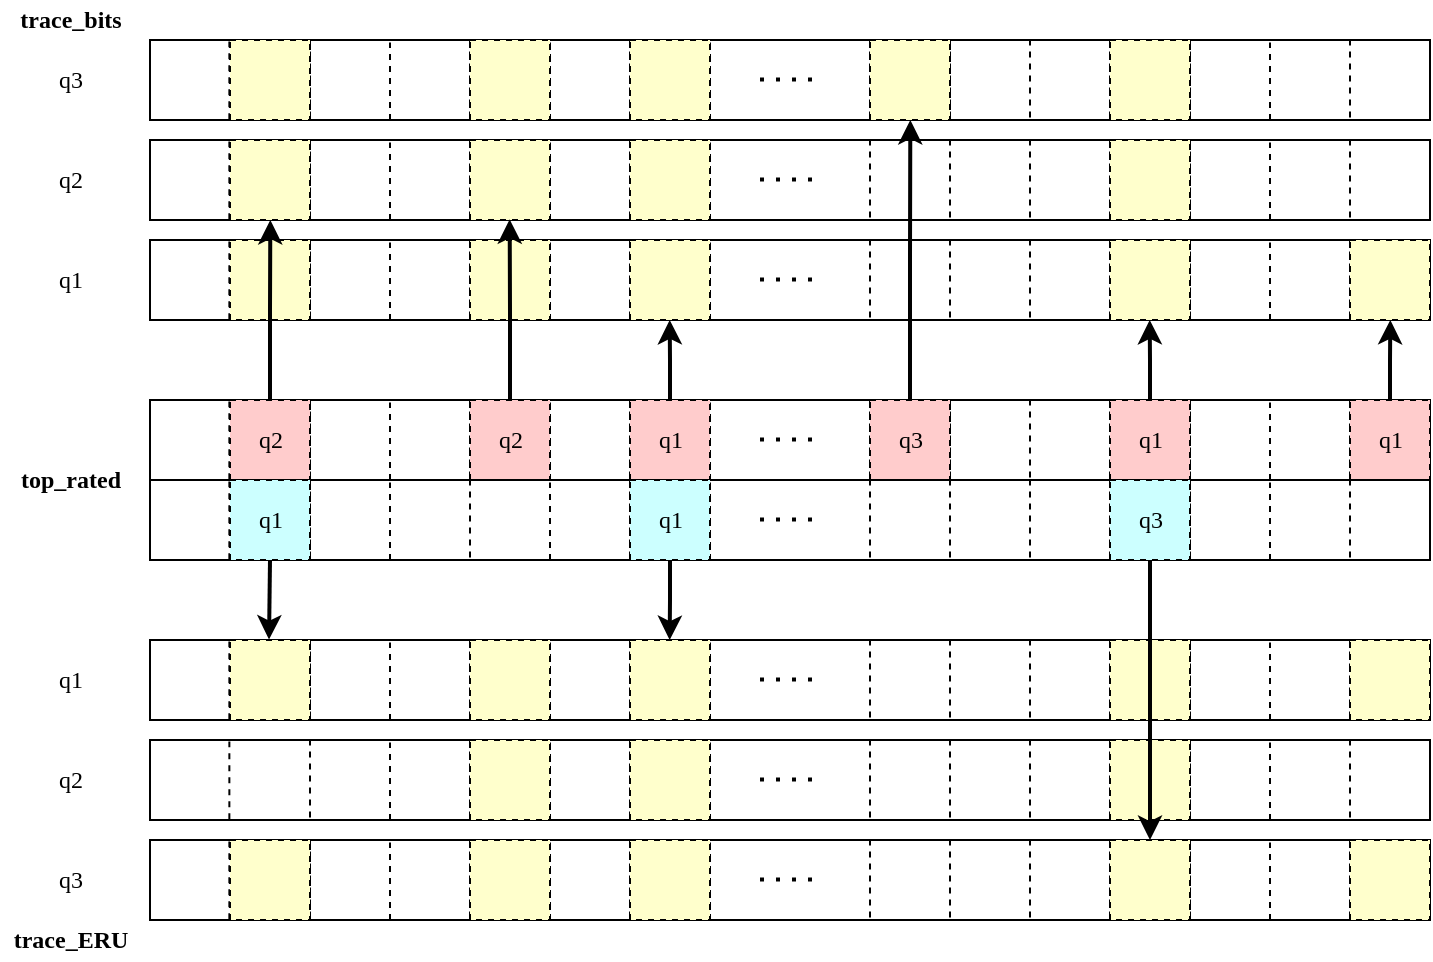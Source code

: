 <mxfile>
    <diagram id="u44e0Br1o1lXnvdjqVkz" name="Page-1">
        <mxGraphModel dx="1003" dy="633" grid="1" gridSize="10" guides="1" tooltips="1" connect="1" arrows="1" fold="1" page="1" pageScale="1" pageWidth="827" pageHeight="1169" math="0" shadow="0">
            <root>
                <mxCell id="0"/>
                <mxCell id="1" parent="0"/>
                <mxCell id="7" value="top_rated" style="text;html=1;align=center;verticalAlign=middle;resizable=0;points=[];autosize=1;strokeColor=none;fontFamily=Georgia;fontStyle=1" vertex="1" parent="1">
                    <mxGeometry x="5" y="230" width="70" height="20" as="geometry"/>
                </mxCell>
                <mxCell id="8" value="trace_ERU" style="text;html=1;align=center;verticalAlign=middle;resizable=0;points=[];autosize=1;strokeColor=none;fontFamily=Georgia;fontStyle=1" vertex="1" parent="1">
                    <mxGeometry x="5" y="460" width="70" height="20" as="geometry"/>
                </mxCell>
                <mxCell id="9" value="trace_bits" style="text;html=1;align=center;verticalAlign=middle;resizable=0;points=[];autosize=1;strokeColor=none;fontFamily=Georgia;fontStyle=1" vertex="1" parent="1">
                    <mxGeometry x="5" width="70" height="20" as="geometry"/>
                </mxCell>
                <mxCell id="25" value="" style="group;fontFamily=Georgia;" vertex="1" connectable="0" parent="1">
                    <mxGeometry x="80" y="120" width="640" height="40.0" as="geometry"/>
                </mxCell>
                <mxCell id="3" value="" style="rounded=0;whiteSpace=wrap;html=1;fontFamily=Georgia;" vertex="1" parent="25">
                    <mxGeometry width="640" height="40" as="geometry"/>
                </mxCell>
                <mxCell id="10" value="" style="endArrow=none;dashed=1;html=1;exitX=0.062;exitY=0.99;exitDx=0;exitDy=0;exitPerimeter=0;entryX=0.062;entryY=0.02;entryDx=0;entryDy=0;entryPerimeter=0;fontFamily=Georgia;" edge="1" parent="25" source="3" target="3">
                    <mxGeometry width="50" height="50" relative="1" as="geometry">
                        <mxPoint x="310" y="290" as="sourcePoint"/>
                        <mxPoint x="38" as="targetPoint"/>
                        <Array as="points"/>
                    </mxGeometry>
                </mxCell>
                <mxCell id="11" value="" style="endArrow=none;dashed=1;html=1;exitX=0.062;exitY=0.99;exitDx=0;exitDy=0;exitPerimeter=0;entryX=0.062;entryY=0.02;entryDx=0;entryDy=0;entryPerimeter=0;fontFamily=Georgia;" edge="1" parent="25">
                    <mxGeometry width="50" height="50" relative="1" as="geometry">
                        <mxPoint x="80.0" y="38.8" as="sourcePoint"/>
                        <mxPoint x="80.0" y="1.421e-14" as="targetPoint"/>
                        <Array as="points"/>
                    </mxGeometry>
                </mxCell>
                <mxCell id="12" value="" style="endArrow=none;dashed=1;html=1;exitX=0.062;exitY=0.99;exitDx=0;exitDy=0;exitPerimeter=0;entryX=0.062;entryY=0.02;entryDx=0;entryDy=0;entryPerimeter=0;fontFamily=Georgia;" edge="1" parent="25">
                    <mxGeometry width="50" height="50" relative="1" as="geometry">
                        <mxPoint x="120.0" y="40.0" as="sourcePoint"/>
                        <mxPoint x="120.0" y="1.2" as="targetPoint"/>
                        <Array as="points"/>
                    </mxGeometry>
                </mxCell>
                <mxCell id="13" value="" style="endArrow=none;dashed=1;html=1;exitX=0.062;exitY=0.99;exitDx=0;exitDy=0;exitPerimeter=0;entryX=0.062;entryY=0.02;entryDx=0;entryDy=0;entryPerimeter=0;fontFamily=Georgia;" edge="1" parent="25">
                    <mxGeometry width="50" height="50" relative="1" as="geometry">
                        <mxPoint x="160.0" y="38.8" as="sourcePoint"/>
                        <mxPoint x="160.0" y="1.421e-14" as="targetPoint"/>
                        <Array as="points"/>
                    </mxGeometry>
                </mxCell>
                <mxCell id="14" value="" style="endArrow=none;dashed=1;html=1;exitX=0.062;exitY=0.99;exitDx=0;exitDy=0;exitPerimeter=0;entryX=0.062;entryY=0.02;entryDx=0;entryDy=0;entryPerimeter=0;fontFamily=Georgia;" edge="1" parent="25">
                    <mxGeometry width="50" height="50" relative="1" as="geometry">
                        <mxPoint x="200.0" y="40.0" as="sourcePoint"/>
                        <mxPoint x="200.0" y="1.2" as="targetPoint"/>
                        <Array as="points"/>
                    </mxGeometry>
                </mxCell>
                <mxCell id="15" value="" style="endArrow=none;dashed=1;html=1;exitX=0.062;exitY=0.99;exitDx=0;exitDy=0;exitPerimeter=0;entryX=0.062;entryY=0.02;entryDx=0;entryDy=0;entryPerimeter=0;fontFamily=Georgia;" edge="1" parent="25">
                    <mxGeometry width="50" height="50" relative="1" as="geometry">
                        <mxPoint x="240.0" y="38.8" as="sourcePoint"/>
                        <mxPoint x="240.0" y="1.421e-14" as="targetPoint"/>
                        <Array as="points"/>
                    </mxGeometry>
                </mxCell>
                <mxCell id="16" value="" style="endArrow=none;dashed=1;html=1;exitX=0.062;exitY=0.99;exitDx=0;exitDy=0;exitPerimeter=0;entryX=0.062;entryY=0.02;entryDx=0;entryDy=0;entryPerimeter=0;fontFamily=Georgia;" edge="1" parent="25">
                    <mxGeometry width="50" height="50" relative="1" as="geometry">
                        <mxPoint x="280.0" y="40.0" as="sourcePoint"/>
                        <mxPoint x="280.0" y="1.2" as="targetPoint"/>
                        <Array as="points"/>
                    </mxGeometry>
                </mxCell>
                <mxCell id="17" value="" style="endArrow=none;dashed=1;html=1;exitX=0.062;exitY=0.99;exitDx=0;exitDy=0;exitPerimeter=0;entryX=0.062;entryY=0.02;entryDx=0;entryDy=0;entryPerimeter=0;fontFamily=Georgia;" edge="1" parent="25">
                    <mxGeometry width="50" height="50" relative="1" as="geometry">
                        <mxPoint x="360" y="38.8" as="sourcePoint"/>
                        <mxPoint x="360" y="4.263e-14" as="targetPoint"/>
                        <Array as="points"/>
                    </mxGeometry>
                </mxCell>
                <mxCell id="18" value="" style="endArrow=none;dashed=1;html=1;exitX=0.062;exitY=0.99;exitDx=0;exitDy=0;exitPerimeter=0;entryX=0.062;entryY=0.02;entryDx=0;entryDy=0;entryPerimeter=0;fontFamily=Georgia;" edge="1" parent="25">
                    <mxGeometry width="50" height="50" relative="1" as="geometry">
                        <mxPoint x="400" y="38.8" as="sourcePoint"/>
                        <mxPoint x="400" y="4.263e-14" as="targetPoint"/>
                        <Array as="points"/>
                    </mxGeometry>
                </mxCell>
                <mxCell id="19" value="" style="endArrow=none;dashed=1;html=1;exitX=0.062;exitY=0.99;exitDx=0;exitDy=0;exitPerimeter=0;entryX=0.062;entryY=0.02;entryDx=0;entryDy=0;entryPerimeter=0;fontFamily=Georgia;" edge="1" parent="25">
                    <mxGeometry width="50" height="50" relative="1" as="geometry">
                        <mxPoint x="520" y="38.8" as="sourcePoint"/>
                        <mxPoint x="520" y="4.263e-14" as="targetPoint"/>
                        <Array as="points"/>
                    </mxGeometry>
                </mxCell>
                <mxCell id="20" value="" style="endArrow=none;dashed=1;html=1;exitX=0.062;exitY=0.99;exitDx=0;exitDy=0;exitPerimeter=0;entryX=0.062;entryY=0.02;entryDx=0;entryDy=0;entryPerimeter=0;fontFamily=Georgia;" edge="1" parent="25">
                    <mxGeometry width="50" height="50" relative="1" as="geometry">
                        <mxPoint x="440" y="38.8" as="sourcePoint"/>
                        <mxPoint x="440" y="4.263e-14" as="targetPoint"/>
                        <Array as="points"/>
                    </mxGeometry>
                </mxCell>
                <mxCell id="21" value="" style="endArrow=none;dashed=1;html=1;exitX=0.062;exitY=0.99;exitDx=0;exitDy=0;exitPerimeter=0;entryX=0.062;entryY=0.02;entryDx=0;entryDy=0;entryPerimeter=0;fontFamily=Georgia;" edge="1" parent="25">
                    <mxGeometry width="50" height="50" relative="1" as="geometry">
                        <mxPoint x="480" y="38.8" as="sourcePoint"/>
                        <mxPoint x="480" y="4.263e-14" as="targetPoint"/>
                        <Array as="points"/>
                    </mxGeometry>
                </mxCell>
                <mxCell id="22" value="" style="endArrow=none;dashed=1;html=1;exitX=0.062;exitY=0.99;exitDx=0;exitDy=0;exitPerimeter=0;entryX=0.062;entryY=0.02;entryDx=0;entryDy=0;entryPerimeter=0;fontFamily=Georgia;" edge="1" parent="25">
                    <mxGeometry width="50" height="50" relative="1" as="geometry">
                        <mxPoint x="560" y="40" as="sourcePoint"/>
                        <mxPoint x="560" y="1.2" as="targetPoint"/>
                        <Array as="points"/>
                    </mxGeometry>
                </mxCell>
                <mxCell id="23" value="" style="endArrow=none;dashed=1;html=1;exitX=0.062;exitY=0.99;exitDx=0;exitDy=0;exitPerimeter=0;entryX=0.062;entryY=0.02;entryDx=0;entryDy=0;entryPerimeter=0;fontFamily=Georgia;" edge="1" parent="25">
                    <mxGeometry width="50" height="50" relative="1" as="geometry">
                        <mxPoint x="600" y="38.8" as="sourcePoint"/>
                        <mxPoint x="600" y="4.263e-14" as="targetPoint"/>
                        <Array as="points"/>
                    </mxGeometry>
                </mxCell>
                <mxCell id="24" value="" style="endArrow=none;dashed=1;html=1;dashPattern=1 3;strokeWidth=2;fontFamily=Georgia;" edge="1" parent="25">
                    <mxGeometry width="50" height="50" relative="1" as="geometry">
                        <mxPoint x="305" y="19.71" as="sourcePoint"/>
                        <mxPoint x="335" y="19.71" as="targetPoint"/>
                    </mxGeometry>
                </mxCell>
                <mxCell id="206" value="&lt;span style=&quot;color: rgba(0, 0, 0, 0); font-size: 0px;&quot;&gt;%3CmxGraphModel%3E%3Croot%3E%3CmxCell%20id%3D%220%22%2F%3E%3CmxCell%20id%3D%221%22%20parent%3D%220%22%2F%3E%3CmxCell%20id%3D%222%22%20value%3D%22%22%20style%3D%22group%22%20vertex%3D%221%22%20connectable%3D%220%22%20parent%3D%221%22%3E%3CmxGeometry%20x%3D%2280%22%20y%3D%22200%22%20width%3D%22640%22%20height%3D%2240.0%22%20as%3D%22geometry%22%2F%3E%3C%2FmxCell%3E%3CmxCell%20id%3D%223%22%20value%3D%22%22%20style%3D%22rounded%3D0%3BwhiteSpace%3Dwrap%3Bhtml%3D1%3B%22%20vertex%3D%221%22%20parent%3D%222%22%3E%3CmxGeometry%20width%3D%22640%22%20height%3D%2240%22%20as%3D%22geometry%22%2F%3E%3C%2FmxCell%3E%3CmxCell%20id%3D%224%22%20value%3D%22%22%20style%3D%22endArrow%3Dnone%3Bdashed%3D1%3Bhtml%3D1%3BexitX%3D0.062%3BexitY%3D0.99%3BexitDx%3D0%3BexitDy%3D0%3BexitPerimeter%3D0%3BentryX%3D0.062%3BentryY%3D0.02%3BentryDx%3D0%3BentryDy%3D0%3BentryPerimeter%3D0%3B%22%20edge%3D%221%22%20parent%3D%222%22%20source%3D%223%22%20target%3D%223%22%3E%3CmxGeometry%20width%3D%2250%22%20height%3D%2250%22%20relative%3D%221%22%20as%3D%22geometry%22%3E%3CmxPoint%20x%3D%22310%22%20y%3D%22290%22%20as%3D%22sourcePoint%22%2F%3E%3CmxPoint%20x%3D%2238%22%20as%3D%22targetPoint%22%2F%3E%3CArray%20as%3D%22points%22%2F%3E%3C%2FmxGeometry%3E%3C%2FmxCell%3E%3CmxCell%20id%3D%225%22%20value%3D%22%22%20style%3D%22endArrow%3Dnone%3Bdashed%3D1%3Bhtml%3D1%3BexitX%3D0.062%3BexitY%3D0.99%3BexitDx%3D0%3BexitDy%3D0%3BexitPerimeter%3D0%3BentryX%3D0.062%3BentryY%3D0.02%3BentryDx%3D0%3BentryDy%3D0%3BentryPerimeter%3D0%3B%22%20edge%3D%221%22%20parent%3D%222%22%3E%3CmxGeometry%20width%3D%2250%22%20height%3D%2250%22%20relative%3D%221%22%20as%3D%22geometry%22%3E%3CmxPoint%20x%3D%2280.0%22%20y%3D%2238.8%22%20as%3D%22sourcePoint%22%2F%3E%3CmxPoint%20x%3D%2280.0%22%20y%3D%221.421e-14%22%20as%3D%22targetPoint%22%2F%3E%3CArray%20as%3D%22points%22%2F%3E%3C%2FmxGeometry%3E%3C%2FmxCell%3E%3CmxCell%20id%3D%226%22%20value%3D%22%22%20style%3D%22endArrow%3Dnone%3Bdashed%3D1%3Bhtml%3D1%3BexitX%3D0.062%3BexitY%3D0.99%3BexitDx%3D0%3BexitDy%3D0%3BexitPerimeter%3D0%3BentryX%3D0.062%3BentryY%3D0.02%3BentryDx%3D0%3BentryDy%3D0%3BentryPerimeter%3D0%3B%22%20edge%3D%221%22%20parent%3D%222%22%3E%3CmxGeometry%20width%3D%2250%22%20height%3D%2250%22%20relative%3D%221%22%20as%3D%22geometry%22%3E%3CmxPoint%20x%3D%22120.0%22%20y%3D%2240.0%22%20as%3D%22sourcePoint%22%2F%3E%3CmxPoint%20x%3D%22120.0%22%20y%3D%221.2%22%20as%3D%22targetPoint%22%2F%3E%3CArray%20as%3D%22points%22%2F%3E%3C%2FmxGeometry%3E%3C%2FmxCell%3E%3CmxCell%20id%3D%227%22%20value%3D%22%22%20style%3D%22endArrow%3Dnone%3Bdashed%3D1%3Bhtml%3D1%3BexitX%3D0.062%3BexitY%3D0.99%3BexitDx%3D0%3BexitDy%3D0%3BexitPerimeter%3D0%3BentryX%3D0.062%3BentryY%3D0.02%3BentryDx%3D0%3BentryDy%3D0%3BentryPerimeter%3D0%3B%22%20edge%3D%221%22%20parent%3D%222%22%3E%3CmxGeometry%20width%3D%2250%22%20height%3D%2250%22%20relative%3D%221%22%20as%3D%22geometry%22%3E%3CmxPoint%20x%3D%22160.0%22%20y%3D%2238.8%22%20as%3D%22sourcePoint%22%2F%3E%3CmxPoint%20x%3D%22160.0%22%20y%3D%221.421e-14%22%20as%3D%22targetPoint%22%2F%3E%3CArray%20as%3D%22points%22%2F%3E%3C%2FmxGeometry%3E%3C%2FmxCell%3E%3CmxCell%20id%3D%228%22%20value%3D%22%22%20style%3D%22endArrow%3Dnone%3Bdashed%3D1%3Bhtml%3D1%3BexitX%3D0.062%3BexitY%3D0.99%3BexitDx%3D0%3BexitDy%3D0%3BexitPerimeter%3D0%3BentryX%3D0.062%3BentryY%3D0.02%3BentryDx%3D0%3BentryDy%3D0%3BentryPerimeter%3D0%3B%22%20edge%3D%221%22%20parent%3D%222%22%3E%3CmxGeometry%20width%3D%2250%22%20height%3D%2250%22%20relative%3D%221%22%20as%3D%22geometry%22%3E%3CmxPoint%20x%3D%22200.0%22%20y%3D%2240.0%22%20as%3D%22sourcePoint%22%2F%3E%3CmxPoint%20x%3D%22200.0%22%20y%3D%221.2%22%20as%3D%22targetPoint%22%2F%3E%3CArray%20as%3D%22points%22%2F%3E%3C%2FmxGeometry%3E%3C%2FmxCell%3E%3CmxCell%20id%3D%229%22%20value%3D%22%22%20style%3D%22endArrow%3Dnone%3Bdashed%3D1%3Bhtml%3D1%3BexitX%3D0.062%3BexitY%3D0.99%3BexitDx%3D0%3BexitDy%3D0%3BexitPerimeter%3D0%3BentryX%3D0.062%3BentryY%3D0.02%3BentryDx%3D0%3BentryDy%3D0%3BentryPerimeter%3D0%3B%22%20edge%3D%221%22%20parent%3D%222%22%3E%3CmxGeometry%20width%3D%2250%22%20height%3D%2250%22%20relative%3D%221%22%20as%3D%22geometry%22%3E%3CmxPoint%20x%3D%22240.0%22%20y%3D%2238.8%22%20as%3D%22sourcePoint%22%2F%3E%3CmxPoint%20x%3D%22240.0%22%20y%3D%221.421e-14%22%20as%3D%22targetPoint%22%2F%3E%3CArray%20as%3D%22points%22%2F%3E%3C%2FmxGeometry%3E%3C%2FmxCell%3E%3CmxCell%20id%3D%2210%22%20value%3D%22%22%20style%3D%22endArrow%3Dnone%3Bdashed%3D1%3Bhtml%3D1%3BexitX%3D0.062%3BexitY%3D0.99%3BexitDx%3D0%3BexitDy%3D0%3BexitPerimeter%3D0%3BentryX%3D0.062%3BentryY%3D0.02%3BentryDx%3D0%3BentryDy%3D0%3BentryPerimeter%3D0%3B%22%20edge%3D%221%22%20parent%3D%222%22%3E%3CmxGeometry%20width%3D%2250%22%20height%3D%2250%22%20relative%3D%221%22%20as%3D%22geometry%22%3E%3CmxPoint%20x%3D%22280.0%22%20y%3D%2240.0%22%20as%3D%22sourcePoint%22%2F%3E%3CmxPoint%20x%3D%22280.0%22%20y%3D%221.2%22%20as%3D%22targetPoint%22%2F%3E%3CArray%20as%3D%22points%22%2F%3E%3C%2FmxGeometry%3E%3C%2FmxCell%3E%3CmxCell%20id%3D%2211%22%20value%3D%22%22%20style%3D%22endArrow%3Dnone%3Bdashed%3D1%3Bhtml%3D1%3BexitX%3D0.062%3BexitY%3D0.99%3BexitDx%3D0%3BexitDy%3D0%3BexitPerimeter%3D0%3BentryX%3D0.062%3BentryY%3D0.02%3BentryDx%3D0%3BentryDy%3D0%3BentryPerimeter%3D0%3B%22%20edge%3D%221%22%20parent%3D%222%22%3E%3CmxGeometry%20width%3D%2250%22%20height%3D%2250%22%20relative%3D%221%22%20as%3D%22geometry%22%3E%3CmxPoint%20x%3D%22360%22%20y%3D%2238.8%22%20as%3D%22sourcePoint%22%2F%3E%3CmxPoint%20x%3D%22360%22%20y%3D%224.263e-14%22%20as%3D%22targetPoint%22%2F%3E%3CArray%20as%3D%22points%22%2F%3E%3C%2FmxGeometry%3E%3C%2FmxCell%3E%3CmxCell%20id%3D%2212%22%20value%3D%22%22%20style%3D%22endArrow%3Dnone%3Bdashed%3D1%3Bhtml%3D1%3BexitX%3D0.062%3BexitY%3D0.99%3BexitDx%3D0%3BexitDy%3D0%3BexitPerimeter%3D0%3BentryX%3D0.062%3BentryY%3D0.02%3BentryDx%3D0%3BentryDy%3D0%3BentryPerimeter%3D0%3B%22%20edge%3D%221%22%20parent%3D%222%22%3E%3CmxGeometry%20width%3D%2250%22%20height%3D%2250%22%20relative%3D%221%22%20as%3D%22geometry%22%3E%3CmxPoint%20x%3D%22400%22%20y%3D%2238.8%22%20as%3D%22sourcePoint%22%2F%3E%3CmxPoint%20x%3D%22400%22%20y%3D%224.263e-14%22%20as%3D%22targetPoint%22%2F%3E%3CArray%20as%3D%22points%22%2F%3E%3C%2FmxGeometry%3E%3C%2FmxCell%3E%3CmxCell%20id%3D%2213%22%20value%3D%22%22%20style%3D%22endArrow%3Dnone%3Bdashed%3D1%3Bhtml%3D1%3BexitX%3D0.062%3BexitY%3D0.99%3BexitDx%3D0%3BexitDy%3D0%3BexitPerimeter%3D0%3BentryX%3D0.062%3BentryY%3D0.02%3BentryDx%3D0%3BentryDy%3D0%3BentryPerimeter%3D0%3B%22%20edge%3D%221%22%20parent%3D%222%22%3E%3CmxGeometry%20width%3D%2250%22%20height%3D%2250%22%20relative%3D%221%22%20as%3D%22geometry%22%3E%3CmxPoint%20x%3D%22520%22%20y%3D%2238.8%22%20as%3D%22sourcePoint%22%2F%3E%3CmxPoint%20x%3D%22520%22%20y%3D%224.263e-14%22%20as%3D%22targetPoint%22%2F%3E%3CArray%20as%3D%22points%22%2F%3E%3C%2FmxGeometry%3E%3C%2FmxCell%3E%3CmxCell%20id%3D%2214%22%20value%3D%22%22%20style%3D%22endArrow%3Dnone%3Bdashed%3D1%3Bhtml%3D1%3BexitX%3D0.062%3BexitY%3D0.99%3BexitDx%3D0%3BexitDy%3D0%3BexitPerimeter%3D0%3BentryX%3D0.062%3BentryY%3D0.02%3BentryDx%3D0%3BentryDy%3D0%3BentryPerimeter%3D0%3B%22%20edge%3D%221%22%20parent%3D%222%22%3E%3CmxGeometry%20width%3D%2250%22%20height%3D%2250%22%20relative%3D%221%22%20as%3D%22geometry%22%3E%3CmxPoint%20x%3D%22440%22%20y%3D%2238.8%22%20as%3D%22sourcePoint%22%2F%3E%3CmxPoint%20x%3D%22440%22%20y%3D%224.263e-14%22%20as%3D%22targetPoint%22%2F%3E%3CArray%20as%3D%22points%22%2F%3E%3C%2FmxGeometry%3E%3C%2FmxCell%3E%3CmxCell%20id%3D%2215%22%20value%3D%22%22%20style%3D%22endArrow%3Dnone%3Bdashed%3D1%3Bhtml%3D1%3BexitX%3D0.062%3BexitY%3D0.99%3BexitDx%3D0%3BexitDy%3D0%3BexitPerimeter%3D0%3BentryX%3D0.062%3BentryY%3D0.02%3BentryDx%3D0%3BentryDy%3D0%3BentryPerimeter%3D0%3B%22%20edge%3D%221%22%20parent%3D%222%22%3E%3CmxGeometry%20width%3D%2250%22%20height%3D%2250%22%20relative%3D%221%22%20as%3D%22geometry%22%3E%3CmxPoint%20x%3D%22480%22%20y%3D%2238.8%22%20as%3D%22sourcePoint%22%2F%3E%3CmxPoint%20x%3D%22480%22%20y%3D%224.263e-14%22%20as%3D%22targetPoint%22%2F%3E%3CArray%20as%3D%22points%22%2F%3E%3C%2FmxGeometry%3E%3C%2FmxCell%3E%3CmxCell%20id%3D%2216%22%20value%3D%22%22%20style%3D%22endArrow%3Dnone%3Bdashed%3D1%3Bhtml%3D1%3BexitX%3D0.062%3BexitY%3D0.99%3BexitDx%3D0%3BexitDy%3D0%3BexitPerimeter%3D0%3BentryX%3D0.062%3BentryY%3D0.02%3BentryDx%3D0%3BentryDy%3D0%3BentryPerimeter%3D0%3B%22%20edge%3D%221%22%20parent%3D%222%22%3E%3CmxGeometry%20width%3D%2250%22%20height%3D%2250%22%20relative%3D%221%22%20as%3D%22geometry%22%3E%3CmxPoint%20x%3D%22560%22%20y%3D%2240%22%20as%3D%22sourcePoint%22%2F%3E%3CmxPoint%20x%3D%22560%22%20y%3D%221.2%22%20as%3D%22targetPoint%22%2F%3E%3CArray%20as%3D%22points%22%2F%3E%3C%2FmxGeometry%3E%3C%2FmxCell%3E%3CmxCell%20id%3D%2217%22%20value%3D%22%22%20style%3D%22endArrow%3Dnone%3Bdashed%3D1%3Bhtml%3D1%3BexitX%3D0.062%3BexitY%3D0.99%3BexitDx%3D0%3BexitDy%3D0%3BexitPerimeter%3D0%3BentryX%3D0.062%3BentryY%3D0.02%3BentryDx%3D0%3BentryDy%3D0%3BentryPerimeter%3D0%3B%22%20edge%3D%221%22%20parent%3D%222%22%3E%3CmxGeometry%20width%3D%2250%22%20height%3D%2250%22%20relative%3D%221%22%20as%3D%22geometry%22%3E%3CmxPoint%20x%3D%22600%22%20y%3D%2238.8%22%20as%3D%22sourcePoint%22%2F%3E%3CmxPoint%20x%3D%22600%22%20y%3D%224.263e-14%22%20as%3D%22targetPoint%22%2F%3E%3CArray%20as%3D%22points%22%2F%3E%3C%2FmxGeometry%3E%3C%2FmxCell%3E%3CmxCell%20id%3D%2218%22%20value%3D%22%22%20style%3D%22endArrow%3Dnone%3Bdashed%3D1%3Bhtml%3D1%3BdashPattern%3D1%203%3BstrokeWidth%3D2%3B%22%20edge%3D%221%22%20parent%3D%222%22%3E%3CmxGeometry%20width%3D%2250%22%20height%3D%2250%22%20relative%3D%221%22%20as%3D%22geometry%22%3E%3CmxPoint%20x%3D%22305%22%20y%3D%2219.71%22%20as%3D%22sourcePoint%22%2F%3E%3CmxPoint%20x%3D%22335%22%20y%3D%2219.71%22%20as%3D%22targetPoint%22%2F%3E%3C%2FmxGeometry%3E%3C%2FmxCell%3E%3CmxCell%20id%3D%2219%22%20value%3D%22%22%20style%3D%22rounded%3D0%3BwhiteSpace%3Dwrap%3Bhtml%3D1%3Bdashed%3D1%3BfillColor%3D%23FFCCCC%3B%22%20vertex%3D%221%22%20parent%3D%222%22%3E%3CmxGeometry%20x%3D%2240%22%20width%3D%2240%22%20height%3D%2240%22%20as%3D%22geometry%22%2F%3E%3C%2FmxCell%3E%3C%2Froot%3E%3C%2FmxGraphModel%3E&lt;/span&gt;" style="rounded=0;whiteSpace=wrap;html=1;dashed=1;fillColor=#FFFFCC;fontFamily=Georgia;" vertex="1" parent="25">
                    <mxGeometry x="40" width="40" height="40" as="geometry"/>
                </mxCell>
                <mxCell id="207" value="&lt;span style=&quot;color: rgba(0, 0, 0, 0); font-size: 0px;&quot;&gt;%3CmxGraphModel%3E%3Croot%3E%3CmxCell%20id%3D%220%22%2F%3E%3CmxCell%20id%3D%221%22%20parent%3D%220%22%2F%3E%3CmxCell%20id%3D%222%22%20value%3D%22%22%20style%3D%22group%22%20vertex%3D%221%22%20connectable%3D%220%22%20parent%3D%221%22%3E%3CmxGeometry%20x%3D%2280%22%20y%3D%22200%22%20width%3D%22640%22%20height%3D%2240.0%22%20as%3D%22geometry%22%2F%3E%3C%2FmxCell%3E%3CmxCell%20id%3D%223%22%20value%3D%22%22%20style%3D%22rounded%3D0%3BwhiteSpace%3Dwrap%3Bhtml%3D1%3B%22%20vertex%3D%221%22%20parent%3D%222%22%3E%3CmxGeometry%20width%3D%22640%22%20height%3D%2240%22%20as%3D%22geometry%22%2F%3E%3C%2FmxCell%3E%3CmxCell%20id%3D%224%22%20value%3D%22%22%20style%3D%22endArrow%3Dnone%3Bdashed%3D1%3Bhtml%3D1%3BexitX%3D0.062%3BexitY%3D0.99%3BexitDx%3D0%3BexitDy%3D0%3BexitPerimeter%3D0%3BentryX%3D0.062%3BentryY%3D0.02%3BentryDx%3D0%3BentryDy%3D0%3BentryPerimeter%3D0%3B%22%20edge%3D%221%22%20parent%3D%222%22%20source%3D%223%22%20target%3D%223%22%3E%3CmxGeometry%20width%3D%2250%22%20height%3D%2250%22%20relative%3D%221%22%20as%3D%22geometry%22%3E%3CmxPoint%20x%3D%22310%22%20y%3D%22290%22%20as%3D%22sourcePoint%22%2F%3E%3CmxPoint%20x%3D%2238%22%20as%3D%22targetPoint%22%2F%3E%3CArray%20as%3D%22points%22%2F%3E%3C%2FmxGeometry%3E%3C%2FmxCell%3E%3CmxCell%20id%3D%225%22%20value%3D%22%22%20style%3D%22endArrow%3Dnone%3Bdashed%3D1%3Bhtml%3D1%3BexitX%3D0.062%3BexitY%3D0.99%3BexitDx%3D0%3BexitDy%3D0%3BexitPerimeter%3D0%3BentryX%3D0.062%3BentryY%3D0.02%3BentryDx%3D0%3BentryDy%3D0%3BentryPerimeter%3D0%3B%22%20edge%3D%221%22%20parent%3D%222%22%3E%3CmxGeometry%20width%3D%2250%22%20height%3D%2250%22%20relative%3D%221%22%20as%3D%22geometry%22%3E%3CmxPoint%20x%3D%2280.0%22%20y%3D%2238.8%22%20as%3D%22sourcePoint%22%2F%3E%3CmxPoint%20x%3D%2280.0%22%20y%3D%221.421e-14%22%20as%3D%22targetPoint%22%2F%3E%3CArray%20as%3D%22points%22%2F%3E%3C%2FmxGeometry%3E%3C%2FmxCell%3E%3CmxCell%20id%3D%226%22%20value%3D%22%22%20style%3D%22endArrow%3Dnone%3Bdashed%3D1%3Bhtml%3D1%3BexitX%3D0.062%3BexitY%3D0.99%3BexitDx%3D0%3BexitDy%3D0%3BexitPerimeter%3D0%3BentryX%3D0.062%3BentryY%3D0.02%3BentryDx%3D0%3BentryDy%3D0%3BentryPerimeter%3D0%3B%22%20edge%3D%221%22%20parent%3D%222%22%3E%3CmxGeometry%20width%3D%2250%22%20height%3D%2250%22%20relative%3D%221%22%20as%3D%22geometry%22%3E%3CmxPoint%20x%3D%22120.0%22%20y%3D%2240.0%22%20as%3D%22sourcePoint%22%2F%3E%3CmxPoint%20x%3D%22120.0%22%20y%3D%221.2%22%20as%3D%22targetPoint%22%2F%3E%3CArray%20as%3D%22points%22%2F%3E%3C%2FmxGeometry%3E%3C%2FmxCell%3E%3CmxCell%20id%3D%227%22%20value%3D%22%22%20style%3D%22endArrow%3Dnone%3Bdashed%3D1%3Bhtml%3D1%3BexitX%3D0.062%3BexitY%3D0.99%3BexitDx%3D0%3BexitDy%3D0%3BexitPerimeter%3D0%3BentryX%3D0.062%3BentryY%3D0.02%3BentryDx%3D0%3BentryDy%3D0%3BentryPerimeter%3D0%3B%22%20edge%3D%221%22%20parent%3D%222%22%3E%3CmxGeometry%20width%3D%2250%22%20height%3D%2250%22%20relative%3D%221%22%20as%3D%22geometry%22%3E%3CmxPoint%20x%3D%22160.0%22%20y%3D%2238.8%22%20as%3D%22sourcePoint%22%2F%3E%3CmxPoint%20x%3D%22160.0%22%20y%3D%221.421e-14%22%20as%3D%22targetPoint%22%2F%3E%3CArray%20as%3D%22points%22%2F%3E%3C%2FmxGeometry%3E%3C%2FmxCell%3E%3CmxCell%20id%3D%228%22%20value%3D%22%22%20style%3D%22endArrow%3Dnone%3Bdashed%3D1%3Bhtml%3D1%3BexitX%3D0.062%3BexitY%3D0.99%3BexitDx%3D0%3BexitDy%3D0%3BexitPerimeter%3D0%3BentryX%3D0.062%3BentryY%3D0.02%3BentryDx%3D0%3BentryDy%3D0%3BentryPerimeter%3D0%3B%22%20edge%3D%221%22%20parent%3D%222%22%3E%3CmxGeometry%20width%3D%2250%22%20height%3D%2250%22%20relative%3D%221%22%20as%3D%22geometry%22%3E%3CmxPoint%20x%3D%22200.0%22%20y%3D%2240.0%22%20as%3D%22sourcePoint%22%2F%3E%3CmxPoint%20x%3D%22200.0%22%20y%3D%221.2%22%20as%3D%22targetPoint%22%2F%3E%3CArray%20as%3D%22points%22%2F%3E%3C%2FmxGeometry%3E%3C%2FmxCell%3E%3CmxCell%20id%3D%229%22%20value%3D%22%22%20style%3D%22endArrow%3Dnone%3Bdashed%3D1%3Bhtml%3D1%3BexitX%3D0.062%3BexitY%3D0.99%3BexitDx%3D0%3BexitDy%3D0%3BexitPerimeter%3D0%3BentryX%3D0.062%3BentryY%3D0.02%3BentryDx%3D0%3BentryDy%3D0%3BentryPerimeter%3D0%3B%22%20edge%3D%221%22%20parent%3D%222%22%3E%3CmxGeometry%20width%3D%2250%22%20height%3D%2250%22%20relative%3D%221%22%20as%3D%22geometry%22%3E%3CmxPoint%20x%3D%22240.0%22%20y%3D%2238.8%22%20as%3D%22sourcePoint%22%2F%3E%3CmxPoint%20x%3D%22240.0%22%20y%3D%221.421e-14%22%20as%3D%22targetPoint%22%2F%3E%3CArray%20as%3D%22points%22%2F%3E%3C%2FmxGeometry%3E%3C%2FmxCell%3E%3CmxCell%20id%3D%2210%22%20value%3D%22%22%20style%3D%22endArrow%3Dnone%3Bdashed%3D1%3Bhtml%3D1%3BexitX%3D0.062%3BexitY%3D0.99%3BexitDx%3D0%3BexitDy%3D0%3BexitPerimeter%3D0%3BentryX%3D0.062%3BentryY%3D0.02%3BentryDx%3D0%3BentryDy%3D0%3BentryPerimeter%3D0%3B%22%20edge%3D%221%22%20parent%3D%222%22%3E%3CmxGeometry%20width%3D%2250%22%20height%3D%2250%22%20relative%3D%221%22%20as%3D%22geometry%22%3E%3CmxPoint%20x%3D%22280.0%22%20y%3D%2240.0%22%20as%3D%22sourcePoint%22%2F%3E%3CmxPoint%20x%3D%22280.0%22%20y%3D%221.2%22%20as%3D%22targetPoint%22%2F%3E%3CArray%20as%3D%22points%22%2F%3E%3C%2FmxGeometry%3E%3C%2FmxCell%3E%3CmxCell%20id%3D%2211%22%20value%3D%22%22%20style%3D%22endArrow%3Dnone%3Bdashed%3D1%3Bhtml%3D1%3BexitX%3D0.062%3BexitY%3D0.99%3BexitDx%3D0%3BexitDy%3D0%3BexitPerimeter%3D0%3BentryX%3D0.062%3BentryY%3D0.02%3BentryDx%3D0%3BentryDy%3D0%3BentryPerimeter%3D0%3B%22%20edge%3D%221%22%20parent%3D%222%22%3E%3CmxGeometry%20width%3D%2250%22%20height%3D%2250%22%20relative%3D%221%22%20as%3D%22geometry%22%3E%3CmxPoint%20x%3D%22360%22%20y%3D%2238.8%22%20as%3D%22sourcePoint%22%2F%3E%3CmxPoint%20x%3D%22360%22%20y%3D%224.263e-14%22%20as%3D%22targetPoint%22%2F%3E%3CArray%20as%3D%22points%22%2F%3E%3C%2FmxGeometry%3E%3C%2FmxCell%3E%3CmxCell%20id%3D%2212%22%20value%3D%22%22%20style%3D%22endArrow%3Dnone%3Bdashed%3D1%3Bhtml%3D1%3BexitX%3D0.062%3BexitY%3D0.99%3BexitDx%3D0%3BexitDy%3D0%3BexitPerimeter%3D0%3BentryX%3D0.062%3BentryY%3D0.02%3BentryDx%3D0%3BentryDy%3D0%3BentryPerimeter%3D0%3B%22%20edge%3D%221%22%20parent%3D%222%22%3E%3CmxGeometry%20width%3D%2250%22%20height%3D%2250%22%20relative%3D%221%22%20as%3D%22geometry%22%3E%3CmxPoint%20x%3D%22400%22%20y%3D%2238.8%22%20as%3D%22sourcePoint%22%2F%3E%3CmxPoint%20x%3D%22400%22%20y%3D%224.263e-14%22%20as%3D%22targetPoint%22%2F%3E%3CArray%20as%3D%22points%22%2F%3E%3C%2FmxGeometry%3E%3C%2FmxCell%3E%3CmxCell%20id%3D%2213%22%20value%3D%22%22%20style%3D%22endArrow%3Dnone%3Bdashed%3D1%3Bhtml%3D1%3BexitX%3D0.062%3BexitY%3D0.99%3BexitDx%3D0%3BexitDy%3D0%3BexitPerimeter%3D0%3BentryX%3D0.062%3BentryY%3D0.02%3BentryDx%3D0%3BentryDy%3D0%3BentryPerimeter%3D0%3B%22%20edge%3D%221%22%20parent%3D%222%22%3E%3CmxGeometry%20width%3D%2250%22%20height%3D%2250%22%20relative%3D%221%22%20as%3D%22geometry%22%3E%3CmxPoint%20x%3D%22520%22%20y%3D%2238.8%22%20as%3D%22sourcePoint%22%2F%3E%3CmxPoint%20x%3D%22520%22%20y%3D%224.263e-14%22%20as%3D%22targetPoint%22%2F%3E%3CArray%20as%3D%22points%22%2F%3E%3C%2FmxGeometry%3E%3C%2FmxCell%3E%3CmxCell%20id%3D%2214%22%20value%3D%22%22%20style%3D%22endArrow%3Dnone%3Bdashed%3D1%3Bhtml%3D1%3BexitX%3D0.062%3BexitY%3D0.99%3BexitDx%3D0%3BexitDy%3D0%3BexitPerimeter%3D0%3BentryX%3D0.062%3BentryY%3D0.02%3BentryDx%3D0%3BentryDy%3D0%3BentryPerimeter%3D0%3B%22%20edge%3D%221%22%20parent%3D%222%22%3E%3CmxGeometry%20width%3D%2250%22%20height%3D%2250%22%20relative%3D%221%22%20as%3D%22geometry%22%3E%3CmxPoint%20x%3D%22440%22%20y%3D%2238.8%22%20as%3D%22sourcePoint%22%2F%3E%3CmxPoint%20x%3D%22440%22%20y%3D%224.263e-14%22%20as%3D%22targetPoint%22%2F%3E%3CArray%20as%3D%22points%22%2F%3E%3C%2FmxGeometry%3E%3C%2FmxCell%3E%3CmxCell%20id%3D%2215%22%20value%3D%22%22%20style%3D%22endArrow%3Dnone%3Bdashed%3D1%3Bhtml%3D1%3BexitX%3D0.062%3BexitY%3D0.99%3BexitDx%3D0%3BexitDy%3D0%3BexitPerimeter%3D0%3BentryX%3D0.062%3BentryY%3D0.02%3BentryDx%3D0%3BentryDy%3D0%3BentryPerimeter%3D0%3B%22%20edge%3D%221%22%20parent%3D%222%22%3E%3CmxGeometry%20width%3D%2250%22%20height%3D%2250%22%20relative%3D%221%22%20as%3D%22geometry%22%3E%3CmxPoint%20x%3D%22480%22%20y%3D%2238.8%22%20as%3D%22sourcePoint%22%2F%3E%3CmxPoint%20x%3D%22480%22%20y%3D%224.263e-14%22%20as%3D%22targetPoint%22%2F%3E%3CArray%20as%3D%22points%22%2F%3E%3C%2FmxGeometry%3E%3C%2FmxCell%3E%3CmxCell%20id%3D%2216%22%20value%3D%22%22%20style%3D%22endArrow%3Dnone%3Bdashed%3D1%3Bhtml%3D1%3BexitX%3D0.062%3BexitY%3D0.99%3BexitDx%3D0%3BexitDy%3D0%3BexitPerimeter%3D0%3BentryX%3D0.062%3BentryY%3D0.02%3BentryDx%3D0%3BentryDy%3D0%3BentryPerimeter%3D0%3B%22%20edge%3D%221%22%20parent%3D%222%22%3E%3CmxGeometry%20width%3D%2250%22%20height%3D%2250%22%20relative%3D%221%22%20as%3D%22geometry%22%3E%3CmxPoint%20x%3D%22560%22%20y%3D%2240%22%20as%3D%22sourcePoint%22%2F%3E%3CmxPoint%20x%3D%22560%22%20y%3D%221.2%22%20as%3D%22targetPoint%22%2F%3E%3CArray%20as%3D%22points%22%2F%3E%3C%2FmxGeometry%3E%3C%2FmxCell%3E%3CmxCell%20id%3D%2217%22%20value%3D%22%22%20style%3D%22endArrow%3Dnone%3Bdashed%3D1%3Bhtml%3D1%3BexitX%3D0.062%3BexitY%3D0.99%3BexitDx%3D0%3BexitDy%3D0%3BexitPerimeter%3D0%3BentryX%3D0.062%3BentryY%3D0.02%3BentryDx%3D0%3BentryDy%3D0%3BentryPerimeter%3D0%3B%22%20edge%3D%221%22%20parent%3D%222%22%3E%3CmxGeometry%20width%3D%2250%22%20height%3D%2250%22%20relative%3D%221%22%20as%3D%22geometry%22%3E%3CmxPoint%20x%3D%22600%22%20y%3D%2238.8%22%20as%3D%22sourcePoint%22%2F%3E%3CmxPoint%20x%3D%22600%22%20y%3D%224.263e-14%22%20as%3D%22targetPoint%22%2F%3E%3CArray%20as%3D%22points%22%2F%3E%3C%2FmxGeometry%3E%3C%2FmxCell%3E%3CmxCell%20id%3D%2218%22%20value%3D%22%22%20style%3D%22endArrow%3Dnone%3Bdashed%3D1%3Bhtml%3D1%3BdashPattern%3D1%203%3BstrokeWidth%3D2%3B%22%20edge%3D%221%22%20parent%3D%222%22%3E%3CmxGeometry%20width%3D%2250%22%20height%3D%2250%22%20relative%3D%221%22%20as%3D%22geometry%22%3E%3CmxPoint%20x%3D%22305%22%20y%3D%2219.71%22%20as%3D%22sourcePoint%22%2F%3E%3CmxPoint%20x%3D%22335%22%20y%3D%2219.71%22%20as%3D%22targetPoint%22%2F%3E%3C%2FmxGeometry%3E%3C%2FmxCell%3E%3CmxCell%20id%3D%2219%22%20value%3D%22%22%20style%3D%22rounded%3D0%3BwhiteSpace%3Dwrap%3Bhtml%3D1%3Bdashed%3D1%3BfillColor%3D%23FFCCCC%3B%22%20vertex%3D%221%22%20parent%3D%222%22%3E%3CmxGeometry%20x%3D%2240%22%20width%3D%2240%22%20height%3D%2240%22%20as%3D%22geometry%22%2F%3E%3C%2FmxCell%3E%3C%2Froot%3E%3C%2FmxGraphModel%3E&lt;/span&gt;" style="rounded=0;whiteSpace=wrap;html=1;dashed=1;fillColor=#FFFFCC;fontFamily=Georgia;" vertex="1" parent="25">
                    <mxGeometry x="160" width="40" height="40" as="geometry"/>
                </mxCell>
                <mxCell id="213" value="&lt;span style=&quot;color: rgba(0, 0, 0, 0); font-size: 0px;&quot;&gt;%3CmxGraphModel%3E%3Croot%3E%3CmxCell%20id%3D%220%22%2F%3E%3CmxCell%20id%3D%221%22%20parent%3D%220%22%2F%3E%3CmxCell%20id%3D%222%22%20value%3D%22%22%20style%3D%22group%22%20vertex%3D%221%22%20connectable%3D%220%22%20parent%3D%221%22%3E%3CmxGeometry%20x%3D%2280%22%20y%3D%22200%22%20width%3D%22640%22%20height%3D%2240.0%22%20as%3D%22geometry%22%2F%3E%3C%2FmxCell%3E%3CmxCell%20id%3D%223%22%20value%3D%22%22%20style%3D%22rounded%3D0%3BwhiteSpace%3Dwrap%3Bhtml%3D1%3B%22%20vertex%3D%221%22%20parent%3D%222%22%3E%3CmxGeometry%20width%3D%22640%22%20height%3D%2240%22%20as%3D%22geometry%22%2F%3E%3C%2FmxCell%3E%3CmxCell%20id%3D%224%22%20value%3D%22%22%20style%3D%22endArrow%3Dnone%3Bdashed%3D1%3Bhtml%3D1%3BexitX%3D0.062%3BexitY%3D0.99%3BexitDx%3D0%3BexitDy%3D0%3BexitPerimeter%3D0%3BentryX%3D0.062%3BentryY%3D0.02%3BentryDx%3D0%3BentryDy%3D0%3BentryPerimeter%3D0%3B%22%20edge%3D%221%22%20parent%3D%222%22%20source%3D%223%22%20target%3D%223%22%3E%3CmxGeometry%20width%3D%2250%22%20height%3D%2250%22%20relative%3D%221%22%20as%3D%22geometry%22%3E%3CmxPoint%20x%3D%22310%22%20y%3D%22290%22%20as%3D%22sourcePoint%22%2F%3E%3CmxPoint%20x%3D%2238%22%20as%3D%22targetPoint%22%2F%3E%3CArray%20as%3D%22points%22%2F%3E%3C%2FmxGeometry%3E%3C%2FmxCell%3E%3CmxCell%20id%3D%225%22%20value%3D%22%22%20style%3D%22endArrow%3Dnone%3Bdashed%3D1%3Bhtml%3D1%3BexitX%3D0.062%3BexitY%3D0.99%3BexitDx%3D0%3BexitDy%3D0%3BexitPerimeter%3D0%3BentryX%3D0.062%3BentryY%3D0.02%3BentryDx%3D0%3BentryDy%3D0%3BentryPerimeter%3D0%3B%22%20edge%3D%221%22%20parent%3D%222%22%3E%3CmxGeometry%20width%3D%2250%22%20height%3D%2250%22%20relative%3D%221%22%20as%3D%22geometry%22%3E%3CmxPoint%20x%3D%2280.0%22%20y%3D%2238.8%22%20as%3D%22sourcePoint%22%2F%3E%3CmxPoint%20x%3D%2280.0%22%20y%3D%221.421e-14%22%20as%3D%22targetPoint%22%2F%3E%3CArray%20as%3D%22points%22%2F%3E%3C%2FmxGeometry%3E%3C%2FmxCell%3E%3CmxCell%20id%3D%226%22%20value%3D%22%22%20style%3D%22endArrow%3Dnone%3Bdashed%3D1%3Bhtml%3D1%3BexitX%3D0.062%3BexitY%3D0.99%3BexitDx%3D0%3BexitDy%3D0%3BexitPerimeter%3D0%3BentryX%3D0.062%3BentryY%3D0.02%3BentryDx%3D0%3BentryDy%3D0%3BentryPerimeter%3D0%3B%22%20edge%3D%221%22%20parent%3D%222%22%3E%3CmxGeometry%20width%3D%2250%22%20height%3D%2250%22%20relative%3D%221%22%20as%3D%22geometry%22%3E%3CmxPoint%20x%3D%22120.0%22%20y%3D%2240.0%22%20as%3D%22sourcePoint%22%2F%3E%3CmxPoint%20x%3D%22120.0%22%20y%3D%221.2%22%20as%3D%22targetPoint%22%2F%3E%3CArray%20as%3D%22points%22%2F%3E%3C%2FmxGeometry%3E%3C%2FmxCell%3E%3CmxCell%20id%3D%227%22%20value%3D%22%22%20style%3D%22endArrow%3Dnone%3Bdashed%3D1%3Bhtml%3D1%3BexitX%3D0.062%3BexitY%3D0.99%3BexitDx%3D0%3BexitDy%3D0%3BexitPerimeter%3D0%3BentryX%3D0.062%3BentryY%3D0.02%3BentryDx%3D0%3BentryDy%3D0%3BentryPerimeter%3D0%3B%22%20edge%3D%221%22%20parent%3D%222%22%3E%3CmxGeometry%20width%3D%2250%22%20height%3D%2250%22%20relative%3D%221%22%20as%3D%22geometry%22%3E%3CmxPoint%20x%3D%22160.0%22%20y%3D%2238.8%22%20as%3D%22sourcePoint%22%2F%3E%3CmxPoint%20x%3D%22160.0%22%20y%3D%221.421e-14%22%20as%3D%22targetPoint%22%2F%3E%3CArray%20as%3D%22points%22%2F%3E%3C%2FmxGeometry%3E%3C%2FmxCell%3E%3CmxCell%20id%3D%228%22%20value%3D%22%22%20style%3D%22endArrow%3Dnone%3Bdashed%3D1%3Bhtml%3D1%3BexitX%3D0.062%3BexitY%3D0.99%3BexitDx%3D0%3BexitDy%3D0%3BexitPerimeter%3D0%3BentryX%3D0.062%3BentryY%3D0.02%3BentryDx%3D0%3BentryDy%3D0%3BentryPerimeter%3D0%3B%22%20edge%3D%221%22%20parent%3D%222%22%3E%3CmxGeometry%20width%3D%2250%22%20height%3D%2250%22%20relative%3D%221%22%20as%3D%22geometry%22%3E%3CmxPoint%20x%3D%22200.0%22%20y%3D%2240.0%22%20as%3D%22sourcePoint%22%2F%3E%3CmxPoint%20x%3D%22200.0%22%20y%3D%221.2%22%20as%3D%22targetPoint%22%2F%3E%3CArray%20as%3D%22points%22%2F%3E%3C%2FmxGeometry%3E%3C%2FmxCell%3E%3CmxCell%20id%3D%229%22%20value%3D%22%22%20style%3D%22endArrow%3Dnone%3Bdashed%3D1%3Bhtml%3D1%3BexitX%3D0.062%3BexitY%3D0.99%3BexitDx%3D0%3BexitDy%3D0%3BexitPerimeter%3D0%3BentryX%3D0.062%3BentryY%3D0.02%3BentryDx%3D0%3BentryDy%3D0%3BentryPerimeter%3D0%3B%22%20edge%3D%221%22%20parent%3D%222%22%3E%3CmxGeometry%20width%3D%2250%22%20height%3D%2250%22%20relative%3D%221%22%20as%3D%22geometry%22%3E%3CmxPoint%20x%3D%22240.0%22%20y%3D%2238.8%22%20as%3D%22sourcePoint%22%2F%3E%3CmxPoint%20x%3D%22240.0%22%20y%3D%221.421e-14%22%20as%3D%22targetPoint%22%2F%3E%3CArray%20as%3D%22points%22%2F%3E%3C%2FmxGeometry%3E%3C%2FmxCell%3E%3CmxCell%20id%3D%2210%22%20value%3D%22%22%20style%3D%22endArrow%3Dnone%3Bdashed%3D1%3Bhtml%3D1%3BexitX%3D0.062%3BexitY%3D0.99%3BexitDx%3D0%3BexitDy%3D0%3BexitPerimeter%3D0%3BentryX%3D0.062%3BentryY%3D0.02%3BentryDx%3D0%3BentryDy%3D0%3BentryPerimeter%3D0%3B%22%20edge%3D%221%22%20parent%3D%222%22%3E%3CmxGeometry%20width%3D%2250%22%20height%3D%2250%22%20relative%3D%221%22%20as%3D%22geometry%22%3E%3CmxPoint%20x%3D%22280.0%22%20y%3D%2240.0%22%20as%3D%22sourcePoint%22%2F%3E%3CmxPoint%20x%3D%22280.0%22%20y%3D%221.2%22%20as%3D%22targetPoint%22%2F%3E%3CArray%20as%3D%22points%22%2F%3E%3C%2FmxGeometry%3E%3C%2FmxCell%3E%3CmxCell%20id%3D%2211%22%20value%3D%22%22%20style%3D%22endArrow%3Dnone%3Bdashed%3D1%3Bhtml%3D1%3BexitX%3D0.062%3BexitY%3D0.99%3BexitDx%3D0%3BexitDy%3D0%3BexitPerimeter%3D0%3BentryX%3D0.062%3BentryY%3D0.02%3BentryDx%3D0%3BentryDy%3D0%3BentryPerimeter%3D0%3B%22%20edge%3D%221%22%20parent%3D%222%22%3E%3CmxGeometry%20width%3D%2250%22%20height%3D%2250%22%20relative%3D%221%22%20as%3D%22geometry%22%3E%3CmxPoint%20x%3D%22360%22%20y%3D%2238.8%22%20as%3D%22sourcePoint%22%2F%3E%3CmxPoint%20x%3D%22360%22%20y%3D%224.263e-14%22%20as%3D%22targetPoint%22%2F%3E%3CArray%20as%3D%22points%22%2F%3E%3C%2FmxGeometry%3E%3C%2FmxCell%3E%3CmxCell%20id%3D%2212%22%20value%3D%22%22%20style%3D%22endArrow%3Dnone%3Bdashed%3D1%3Bhtml%3D1%3BexitX%3D0.062%3BexitY%3D0.99%3BexitDx%3D0%3BexitDy%3D0%3BexitPerimeter%3D0%3BentryX%3D0.062%3BentryY%3D0.02%3BentryDx%3D0%3BentryDy%3D0%3BentryPerimeter%3D0%3B%22%20edge%3D%221%22%20parent%3D%222%22%3E%3CmxGeometry%20width%3D%2250%22%20height%3D%2250%22%20relative%3D%221%22%20as%3D%22geometry%22%3E%3CmxPoint%20x%3D%22400%22%20y%3D%2238.8%22%20as%3D%22sourcePoint%22%2F%3E%3CmxPoint%20x%3D%22400%22%20y%3D%224.263e-14%22%20as%3D%22targetPoint%22%2F%3E%3CArray%20as%3D%22points%22%2F%3E%3C%2FmxGeometry%3E%3C%2FmxCell%3E%3CmxCell%20id%3D%2213%22%20value%3D%22%22%20style%3D%22endArrow%3Dnone%3Bdashed%3D1%3Bhtml%3D1%3BexitX%3D0.062%3BexitY%3D0.99%3BexitDx%3D0%3BexitDy%3D0%3BexitPerimeter%3D0%3BentryX%3D0.062%3BentryY%3D0.02%3BentryDx%3D0%3BentryDy%3D0%3BentryPerimeter%3D0%3B%22%20edge%3D%221%22%20parent%3D%222%22%3E%3CmxGeometry%20width%3D%2250%22%20height%3D%2250%22%20relative%3D%221%22%20as%3D%22geometry%22%3E%3CmxPoint%20x%3D%22520%22%20y%3D%2238.8%22%20as%3D%22sourcePoint%22%2F%3E%3CmxPoint%20x%3D%22520%22%20y%3D%224.263e-14%22%20as%3D%22targetPoint%22%2F%3E%3CArray%20as%3D%22points%22%2F%3E%3C%2FmxGeometry%3E%3C%2FmxCell%3E%3CmxCell%20id%3D%2214%22%20value%3D%22%22%20style%3D%22endArrow%3Dnone%3Bdashed%3D1%3Bhtml%3D1%3BexitX%3D0.062%3BexitY%3D0.99%3BexitDx%3D0%3BexitDy%3D0%3BexitPerimeter%3D0%3BentryX%3D0.062%3BentryY%3D0.02%3BentryDx%3D0%3BentryDy%3D0%3BentryPerimeter%3D0%3B%22%20edge%3D%221%22%20parent%3D%222%22%3E%3CmxGeometry%20width%3D%2250%22%20height%3D%2250%22%20relative%3D%221%22%20as%3D%22geometry%22%3E%3CmxPoint%20x%3D%22440%22%20y%3D%2238.8%22%20as%3D%22sourcePoint%22%2F%3E%3CmxPoint%20x%3D%22440%22%20y%3D%224.263e-14%22%20as%3D%22targetPoint%22%2F%3E%3CArray%20as%3D%22points%22%2F%3E%3C%2FmxGeometry%3E%3C%2FmxCell%3E%3CmxCell%20id%3D%2215%22%20value%3D%22%22%20style%3D%22endArrow%3Dnone%3Bdashed%3D1%3Bhtml%3D1%3BexitX%3D0.062%3BexitY%3D0.99%3BexitDx%3D0%3BexitDy%3D0%3BexitPerimeter%3D0%3BentryX%3D0.062%3BentryY%3D0.02%3BentryDx%3D0%3BentryDy%3D0%3BentryPerimeter%3D0%3B%22%20edge%3D%221%22%20parent%3D%222%22%3E%3CmxGeometry%20width%3D%2250%22%20height%3D%2250%22%20relative%3D%221%22%20as%3D%22geometry%22%3E%3CmxPoint%20x%3D%22480%22%20y%3D%2238.8%22%20as%3D%22sourcePoint%22%2F%3E%3CmxPoint%20x%3D%22480%22%20y%3D%224.263e-14%22%20as%3D%22targetPoint%22%2F%3E%3CArray%20as%3D%22points%22%2F%3E%3C%2FmxGeometry%3E%3C%2FmxCell%3E%3CmxCell%20id%3D%2216%22%20value%3D%22%22%20style%3D%22endArrow%3Dnone%3Bdashed%3D1%3Bhtml%3D1%3BexitX%3D0.062%3BexitY%3D0.99%3BexitDx%3D0%3BexitDy%3D0%3BexitPerimeter%3D0%3BentryX%3D0.062%3BentryY%3D0.02%3BentryDx%3D0%3BentryDy%3D0%3BentryPerimeter%3D0%3B%22%20edge%3D%221%22%20parent%3D%222%22%3E%3CmxGeometry%20width%3D%2250%22%20height%3D%2250%22%20relative%3D%221%22%20as%3D%22geometry%22%3E%3CmxPoint%20x%3D%22560%22%20y%3D%2240%22%20as%3D%22sourcePoint%22%2F%3E%3CmxPoint%20x%3D%22560%22%20y%3D%221.2%22%20as%3D%22targetPoint%22%2F%3E%3CArray%20as%3D%22points%22%2F%3E%3C%2FmxGeometry%3E%3C%2FmxCell%3E%3CmxCell%20id%3D%2217%22%20value%3D%22%22%20style%3D%22endArrow%3Dnone%3Bdashed%3D1%3Bhtml%3D1%3BexitX%3D0.062%3BexitY%3D0.99%3BexitDx%3D0%3BexitDy%3D0%3BexitPerimeter%3D0%3BentryX%3D0.062%3BentryY%3D0.02%3BentryDx%3D0%3BentryDy%3D0%3BentryPerimeter%3D0%3B%22%20edge%3D%221%22%20parent%3D%222%22%3E%3CmxGeometry%20width%3D%2250%22%20height%3D%2250%22%20relative%3D%221%22%20as%3D%22geometry%22%3E%3CmxPoint%20x%3D%22600%22%20y%3D%2238.8%22%20as%3D%22sourcePoint%22%2F%3E%3CmxPoint%20x%3D%22600%22%20y%3D%224.263e-14%22%20as%3D%22targetPoint%22%2F%3E%3CArray%20as%3D%22points%22%2F%3E%3C%2FmxGeometry%3E%3C%2FmxCell%3E%3CmxCell%20id%3D%2218%22%20value%3D%22%22%20style%3D%22endArrow%3Dnone%3Bdashed%3D1%3Bhtml%3D1%3BdashPattern%3D1%203%3BstrokeWidth%3D2%3B%22%20edge%3D%221%22%20parent%3D%222%22%3E%3CmxGeometry%20width%3D%2250%22%20height%3D%2250%22%20relative%3D%221%22%20as%3D%22geometry%22%3E%3CmxPoint%20x%3D%22305%22%20y%3D%2219.71%22%20as%3D%22sourcePoint%22%2F%3E%3CmxPoint%20x%3D%22335%22%20y%3D%2219.71%22%20as%3D%22targetPoint%22%2F%3E%3C%2FmxGeometry%3E%3C%2FmxCell%3E%3CmxCell%20id%3D%2219%22%20value%3D%22%22%20style%3D%22rounded%3D0%3BwhiteSpace%3Dwrap%3Bhtml%3D1%3Bdashed%3D1%3BfillColor%3D%23FFCCCC%3B%22%20vertex%3D%221%22%20parent%3D%222%22%3E%3CmxGeometry%20x%3D%2240%22%20width%3D%2240%22%20height%3D%2240%22%20as%3D%22geometry%22%2F%3E%3C%2FmxCell%3E%3C%2Froot%3E%3C%2FmxGraphModel%3E&lt;/span&gt;" style="rounded=0;whiteSpace=wrap;html=1;dashed=1;fillColor=#FFFFCC;fontFamily=Georgia;" vertex="1" parent="25">
                    <mxGeometry x="240" width="40" height="40" as="geometry"/>
                </mxCell>
                <mxCell id="216" value="&lt;span style=&quot;color: rgba(0, 0, 0, 0); font-size: 0px;&quot;&gt;%3CmxGraphModel%3E%3Croot%3E%3CmxCell%20id%3D%220%22%2F%3E%3CmxCell%20id%3D%221%22%20parent%3D%220%22%2F%3E%3CmxCell%20id%3D%222%22%20value%3D%22%22%20style%3D%22group%22%20vertex%3D%221%22%20connectable%3D%220%22%20parent%3D%221%22%3E%3CmxGeometry%20x%3D%2280%22%20y%3D%22200%22%20width%3D%22640%22%20height%3D%2240.0%22%20as%3D%22geometry%22%2F%3E%3C%2FmxCell%3E%3CmxCell%20id%3D%223%22%20value%3D%22%22%20style%3D%22rounded%3D0%3BwhiteSpace%3Dwrap%3Bhtml%3D1%3B%22%20vertex%3D%221%22%20parent%3D%222%22%3E%3CmxGeometry%20width%3D%22640%22%20height%3D%2240%22%20as%3D%22geometry%22%2F%3E%3C%2FmxCell%3E%3CmxCell%20id%3D%224%22%20value%3D%22%22%20style%3D%22endArrow%3Dnone%3Bdashed%3D1%3Bhtml%3D1%3BexitX%3D0.062%3BexitY%3D0.99%3BexitDx%3D0%3BexitDy%3D0%3BexitPerimeter%3D0%3BentryX%3D0.062%3BentryY%3D0.02%3BentryDx%3D0%3BentryDy%3D0%3BentryPerimeter%3D0%3B%22%20edge%3D%221%22%20parent%3D%222%22%20source%3D%223%22%20target%3D%223%22%3E%3CmxGeometry%20width%3D%2250%22%20height%3D%2250%22%20relative%3D%221%22%20as%3D%22geometry%22%3E%3CmxPoint%20x%3D%22310%22%20y%3D%22290%22%20as%3D%22sourcePoint%22%2F%3E%3CmxPoint%20x%3D%2238%22%20as%3D%22targetPoint%22%2F%3E%3CArray%20as%3D%22points%22%2F%3E%3C%2FmxGeometry%3E%3C%2FmxCell%3E%3CmxCell%20id%3D%225%22%20value%3D%22%22%20style%3D%22endArrow%3Dnone%3Bdashed%3D1%3Bhtml%3D1%3BexitX%3D0.062%3BexitY%3D0.99%3BexitDx%3D0%3BexitDy%3D0%3BexitPerimeter%3D0%3BentryX%3D0.062%3BentryY%3D0.02%3BentryDx%3D0%3BentryDy%3D0%3BentryPerimeter%3D0%3B%22%20edge%3D%221%22%20parent%3D%222%22%3E%3CmxGeometry%20width%3D%2250%22%20height%3D%2250%22%20relative%3D%221%22%20as%3D%22geometry%22%3E%3CmxPoint%20x%3D%2280.0%22%20y%3D%2238.8%22%20as%3D%22sourcePoint%22%2F%3E%3CmxPoint%20x%3D%2280.0%22%20y%3D%221.421e-14%22%20as%3D%22targetPoint%22%2F%3E%3CArray%20as%3D%22points%22%2F%3E%3C%2FmxGeometry%3E%3C%2FmxCell%3E%3CmxCell%20id%3D%226%22%20value%3D%22%22%20style%3D%22endArrow%3Dnone%3Bdashed%3D1%3Bhtml%3D1%3BexitX%3D0.062%3BexitY%3D0.99%3BexitDx%3D0%3BexitDy%3D0%3BexitPerimeter%3D0%3BentryX%3D0.062%3BentryY%3D0.02%3BentryDx%3D0%3BentryDy%3D0%3BentryPerimeter%3D0%3B%22%20edge%3D%221%22%20parent%3D%222%22%3E%3CmxGeometry%20width%3D%2250%22%20height%3D%2250%22%20relative%3D%221%22%20as%3D%22geometry%22%3E%3CmxPoint%20x%3D%22120.0%22%20y%3D%2240.0%22%20as%3D%22sourcePoint%22%2F%3E%3CmxPoint%20x%3D%22120.0%22%20y%3D%221.2%22%20as%3D%22targetPoint%22%2F%3E%3CArray%20as%3D%22points%22%2F%3E%3C%2FmxGeometry%3E%3C%2FmxCell%3E%3CmxCell%20id%3D%227%22%20value%3D%22%22%20style%3D%22endArrow%3Dnone%3Bdashed%3D1%3Bhtml%3D1%3BexitX%3D0.062%3BexitY%3D0.99%3BexitDx%3D0%3BexitDy%3D0%3BexitPerimeter%3D0%3BentryX%3D0.062%3BentryY%3D0.02%3BentryDx%3D0%3BentryDy%3D0%3BentryPerimeter%3D0%3B%22%20edge%3D%221%22%20parent%3D%222%22%3E%3CmxGeometry%20width%3D%2250%22%20height%3D%2250%22%20relative%3D%221%22%20as%3D%22geometry%22%3E%3CmxPoint%20x%3D%22160.0%22%20y%3D%2238.8%22%20as%3D%22sourcePoint%22%2F%3E%3CmxPoint%20x%3D%22160.0%22%20y%3D%221.421e-14%22%20as%3D%22targetPoint%22%2F%3E%3CArray%20as%3D%22points%22%2F%3E%3C%2FmxGeometry%3E%3C%2FmxCell%3E%3CmxCell%20id%3D%228%22%20value%3D%22%22%20style%3D%22endArrow%3Dnone%3Bdashed%3D1%3Bhtml%3D1%3BexitX%3D0.062%3BexitY%3D0.99%3BexitDx%3D0%3BexitDy%3D0%3BexitPerimeter%3D0%3BentryX%3D0.062%3BentryY%3D0.02%3BentryDx%3D0%3BentryDy%3D0%3BentryPerimeter%3D0%3B%22%20edge%3D%221%22%20parent%3D%222%22%3E%3CmxGeometry%20width%3D%2250%22%20height%3D%2250%22%20relative%3D%221%22%20as%3D%22geometry%22%3E%3CmxPoint%20x%3D%22200.0%22%20y%3D%2240.0%22%20as%3D%22sourcePoint%22%2F%3E%3CmxPoint%20x%3D%22200.0%22%20y%3D%221.2%22%20as%3D%22targetPoint%22%2F%3E%3CArray%20as%3D%22points%22%2F%3E%3C%2FmxGeometry%3E%3C%2FmxCell%3E%3CmxCell%20id%3D%229%22%20value%3D%22%22%20style%3D%22endArrow%3Dnone%3Bdashed%3D1%3Bhtml%3D1%3BexitX%3D0.062%3BexitY%3D0.99%3BexitDx%3D0%3BexitDy%3D0%3BexitPerimeter%3D0%3BentryX%3D0.062%3BentryY%3D0.02%3BentryDx%3D0%3BentryDy%3D0%3BentryPerimeter%3D0%3B%22%20edge%3D%221%22%20parent%3D%222%22%3E%3CmxGeometry%20width%3D%2250%22%20height%3D%2250%22%20relative%3D%221%22%20as%3D%22geometry%22%3E%3CmxPoint%20x%3D%22240.0%22%20y%3D%2238.8%22%20as%3D%22sourcePoint%22%2F%3E%3CmxPoint%20x%3D%22240.0%22%20y%3D%221.421e-14%22%20as%3D%22targetPoint%22%2F%3E%3CArray%20as%3D%22points%22%2F%3E%3C%2FmxGeometry%3E%3C%2FmxCell%3E%3CmxCell%20id%3D%2210%22%20value%3D%22%22%20style%3D%22endArrow%3Dnone%3Bdashed%3D1%3Bhtml%3D1%3BexitX%3D0.062%3BexitY%3D0.99%3BexitDx%3D0%3BexitDy%3D0%3BexitPerimeter%3D0%3BentryX%3D0.062%3BentryY%3D0.02%3BentryDx%3D0%3BentryDy%3D0%3BentryPerimeter%3D0%3B%22%20edge%3D%221%22%20parent%3D%222%22%3E%3CmxGeometry%20width%3D%2250%22%20height%3D%2250%22%20relative%3D%221%22%20as%3D%22geometry%22%3E%3CmxPoint%20x%3D%22280.0%22%20y%3D%2240.0%22%20as%3D%22sourcePoint%22%2F%3E%3CmxPoint%20x%3D%22280.0%22%20y%3D%221.2%22%20as%3D%22targetPoint%22%2F%3E%3CArray%20as%3D%22points%22%2F%3E%3C%2FmxGeometry%3E%3C%2FmxCell%3E%3CmxCell%20id%3D%2211%22%20value%3D%22%22%20style%3D%22endArrow%3Dnone%3Bdashed%3D1%3Bhtml%3D1%3BexitX%3D0.062%3BexitY%3D0.99%3BexitDx%3D0%3BexitDy%3D0%3BexitPerimeter%3D0%3BentryX%3D0.062%3BentryY%3D0.02%3BentryDx%3D0%3BentryDy%3D0%3BentryPerimeter%3D0%3B%22%20edge%3D%221%22%20parent%3D%222%22%3E%3CmxGeometry%20width%3D%2250%22%20height%3D%2250%22%20relative%3D%221%22%20as%3D%22geometry%22%3E%3CmxPoint%20x%3D%22360%22%20y%3D%2238.8%22%20as%3D%22sourcePoint%22%2F%3E%3CmxPoint%20x%3D%22360%22%20y%3D%224.263e-14%22%20as%3D%22targetPoint%22%2F%3E%3CArray%20as%3D%22points%22%2F%3E%3C%2FmxGeometry%3E%3C%2FmxCell%3E%3CmxCell%20id%3D%2212%22%20value%3D%22%22%20style%3D%22endArrow%3Dnone%3Bdashed%3D1%3Bhtml%3D1%3BexitX%3D0.062%3BexitY%3D0.99%3BexitDx%3D0%3BexitDy%3D0%3BexitPerimeter%3D0%3BentryX%3D0.062%3BentryY%3D0.02%3BentryDx%3D0%3BentryDy%3D0%3BentryPerimeter%3D0%3B%22%20edge%3D%221%22%20parent%3D%222%22%3E%3CmxGeometry%20width%3D%2250%22%20height%3D%2250%22%20relative%3D%221%22%20as%3D%22geometry%22%3E%3CmxPoint%20x%3D%22400%22%20y%3D%2238.8%22%20as%3D%22sourcePoint%22%2F%3E%3CmxPoint%20x%3D%22400%22%20y%3D%224.263e-14%22%20as%3D%22targetPoint%22%2F%3E%3CArray%20as%3D%22points%22%2F%3E%3C%2FmxGeometry%3E%3C%2FmxCell%3E%3CmxCell%20id%3D%2213%22%20value%3D%22%22%20style%3D%22endArrow%3Dnone%3Bdashed%3D1%3Bhtml%3D1%3BexitX%3D0.062%3BexitY%3D0.99%3BexitDx%3D0%3BexitDy%3D0%3BexitPerimeter%3D0%3BentryX%3D0.062%3BentryY%3D0.02%3BentryDx%3D0%3BentryDy%3D0%3BentryPerimeter%3D0%3B%22%20edge%3D%221%22%20parent%3D%222%22%3E%3CmxGeometry%20width%3D%2250%22%20height%3D%2250%22%20relative%3D%221%22%20as%3D%22geometry%22%3E%3CmxPoint%20x%3D%22520%22%20y%3D%2238.8%22%20as%3D%22sourcePoint%22%2F%3E%3CmxPoint%20x%3D%22520%22%20y%3D%224.263e-14%22%20as%3D%22targetPoint%22%2F%3E%3CArray%20as%3D%22points%22%2F%3E%3C%2FmxGeometry%3E%3C%2FmxCell%3E%3CmxCell%20id%3D%2214%22%20value%3D%22%22%20style%3D%22endArrow%3Dnone%3Bdashed%3D1%3Bhtml%3D1%3BexitX%3D0.062%3BexitY%3D0.99%3BexitDx%3D0%3BexitDy%3D0%3BexitPerimeter%3D0%3BentryX%3D0.062%3BentryY%3D0.02%3BentryDx%3D0%3BentryDy%3D0%3BentryPerimeter%3D0%3B%22%20edge%3D%221%22%20parent%3D%222%22%3E%3CmxGeometry%20width%3D%2250%22%20height%3D%2250%22%20relative%3D%221%22%20as%3D%22geometry%22%3E%3CmxPoint%20x%3D%22440%22%20y%3D%2238.8%22%20as%3D%22sourcePoint%22%2F%3E%3CmxPoint%20x%3D%22440%22%20y%3D%224.263e-14%22%20as%3D%22targetPoint%22%2F%3E%3CArray%20as%3D%22points%22%2F%3E%3C%2FmxGeometry%3E%3C%2FmxCell%3E%3CmxCell%20id%3D%2215%22%20value%3D%22%22%20style%3D%22endArrow%3Dnone%3Bdashed%3D1%3Bhtml%3D1%3BexitX%3D0.062%3BexitY%3D0.99%3BexitDx%3D0%3BexitDy%3D0%3BexitPerimeter%3D0%3BentryX%3D0.062%3BentryY%3D0.02%3BentryDx%3D0%3BentryDy%3D0%3BentryPerimeter%3D0%3B%22%20edge%3D%221%22%20parent%3D%222%22%3E%3CmxGeometry%20width%3D%2250%22%20height%3D%2250%22%20relative%3D%221%22%20as%3D%22geometry%22%3E%3CmxPoint%20x%3D%22480%22%20y%3D%2238.8%22%20as%3D%22sourcePoint%22%2F%3E%3CmxPoint%20x%3D%22480%22%20y%3D%224.263e-14%22%20as%3D%22targetPoint%22%2F%3E%3CArray%20as%3D%22points%22%2F%3E%3C%2FmxGeometry%3E%3C%2FmxCell%3E%3CmxCell%20id%3D%2216%22%20value%3D%22%22%20style%3D%22endArrow%3Dnone%3Bdashed%3D1%3Bhtml%3D1%3BexitX%3D0.062%3BexitY%3D0.99%3BexitDx%3D0%3BexitDy%3D0%3BexitPerimeter%3D0%3BentryX%3D0.062%3BentryY%3D0.02%3BentryDx%3D0%3BentryDy%3D0%3BentryPerimeter%3D0%3B%22%20edge%3D%221%22%20parent%3D%222%22%3E%3CmxGeometry%20width%3D%2250%22%20height%3D%2250%22%20relative%3D%221%22%20as%3D%22geometry%22%3E%3CmxPoint%20x%3D%22560%22%20y%3D%2240%22%20as%3D%22sourcePoint%22%2F%3E%3CmxPoint%20x%3D%22560%22%20y%3D%221.2%22%20as%3D%22targetPoint%22%2F%3E%3CArray%20as%3D%22points%22%2F%3E%3C%2FmxGeometry%3E%3C%2FmxCell%3E%3CmxCell%20id%3D%2217%22%20value%3D%22%22%20style%3D%22endArrow%3Dnone%3Bdashed%3D1%3Bhtml%3D1%3BexitX%3D0.062%3BexitY%3D0.99%3BexitDx%3D0%3BexitDy%3D0%3BexitPerimeter%3D0%3BentryX%3D0.062%3BentryY%3D0.02%3BentryDx%3D0%3BentryDy%3D0%3BentryPerimeter%3D0%3B%22%20edge%3D%221%22%20parent%3D%222%22%3E%3CmxGeometry%20width%3D%2250%22%20height%3D%2250%22%20relative%3D%221%22%20as%3D%22geometry%22%3E%3CmxPoint%20x%3D%22600%22%20y%3D%2238.8%22%20as%3D%22sourcePoint%22%2F%3E%3CmxPoint%20x%3D%22600%22%20y%3D%224.263e-14%22%20as%3D%22targetPoint%22%2F%3E%3CArray%20as%3D%22points%22%2F%3E%3C%2FmxGeometry%3E%3C%2FmxCell%3E%3CmxCell%20id%3D%2218%22%20value%3D%22%22%20style%3D%22endArrow%3Dnone%3Bdashed%3D1%3Bhtml%3D1%3BdashPattern%3D1%203%3BstrokeWidth%3D2%3B%22%20edge%3D%221%22%20parent%3D%222%22%3E%3CmxGeometry%20width%3D%2250%22%20height%3D%2250%22%20relative%3D%221%22%20as%3D%22geometry%22%3E%3CmxPoint%20x%3D%22305%22%20y%3D%2219.71%22%20as%3D%22sourcePoint%22%2F%3E%3CmxPoint%20x%3D%22335%22%20y%3D%2219.71%22%20as%3D%22targetPoint%22%2F%3E%3C%2FmxGeometry%3E%3C%2FmxCell%3E%3CmxCell%20id%3D%2219%22%20value%3D%22%22%20style%3D%22rounded%3D0%3BwhiteSpace%3Dwrap%3Bhtml%3D1%3Bdashed%3D1%3BfillColor%3D%23FFCCCC%3B%22%20vertex%3D%221%22%20parent%3D%222%22%3E%3CmxGeometry%20x%3D%2240%22%20width%3D%2240%22%20height%3D%2240%22%20as%3D%22geometry%22%2F%3E%3C%2FmxCell%3E%3C%2Froot%3E%3C%2FmxGraphModel%3E&lt;/span&gt;" style="rounded=0;whiteSpace=wrap;html=1;dashed=1;fillColor=#FFFFCC;fontFamily=Georgia;" vertex="1" parent="25">
                    <mxGeometry x="600" width="40" height="40" as="geometry"/>
                </mxCell>
                <mxCell id="217" value="&lt;span style=&quot;color: rgba(0, 0, 0, 0); font-size: 0px;&quot;&gt;%3CmxGraphModel%3E%3Croot%3E%3CmxCell%20id%3D%220%22%2F%3E%3CmxCell%20id%3D%221%22%20parent%3D%220%22%2F%3E%3CmxCell%20id%3D%222%22%20value%3D%22%22%20style%3D%22group%22%20vertex%3D%221%22%20connectable%3D%220%22%20parent%3D%221%22%3E%3CmxGeometry%20x%3D%2280%22%20y%3D%22200%22%20width%3D%22640%22%20height%3D%2240.0%22%20as%3D%22geometry%22%2F%3E%3C%2FmxCell%3E%3CmxCell%20id%3D%223%22%20value%3D%22%22%20style%3D%22rounded%3D0%3BwhiteSpace%3Dwrap%3Bhtml%3D1%3B%22%20vertex%3D%221%22%20parent%3D%222%22%3E%3CmxGeometry%20width%3D%22640%22%20height%3D%2240%22%20as%3D%22geometry%22%2F%3E%3C%2FmxCell%3E%3CmxCell%20id%3D%224%22%20value%3D%22%22%20style%3D%22endArrow%3Dnone%3Bdashed%3D1%3Bhtml%3D1%3BexitX%3D0.062%3BexitY%3D0.99%3BexitDx%3D0%3BexitDy%3D0%3BexitPerimeter%3D0%3BentryX%3D0.062%3BentryY%3D0.02%3BentryDx%3D0%3BentryDy%3D0%3BentryPerimeter%3D0%3B%22%20edge%3D%221%22%20parent%3D%222%22%20source%3D%223%22%20target%3D%223%22%3E%3CmxGeometry%20width%3D%2250%22%20height%3D%2250%22%20relative%3D%221%22%20as%3D%22geometry%22%3E%3CmxPoint%20x%3D%22310%22%20y%3D%22290%22%20as%3D%22sourcePoint%22%2F%3E%3CmxPoint%20x%3D%2238%22%20as%3D%22targetPoint%22%2F%3E%3CArray%20as%3D%22points%22%2F%3E%3C%2FmxGeometry%3E%3C%2FmxCell%3E%3CmxCell%20id%3D%225%22%20value%3D%22%22%20style%3D%22endArrow%3Dnone%3Bdashed%3D1%3Bhtml%3D1%3BexitX%3D0.062%3BexitY%3D0.99%3BexitDx%3D0%3BexitDy%3D0%3BexitPerimeter%3D0%3BentryX%3D0.062%3BentryY%3D0.02%3BentryDx%3D0%3BentryDy%3D0%3BentryPerimeter%3D0%3B%22%20edge%3D%221%22%20parent%3D%222%22%3E%3CmxGeometry%20width%3D%2250%22%20height%3D%2250%22%20relative%3D%221%22%20as%3D%22geometry%22%3E%3CmxPoint%20x%3D%2280.0%22%20y%3D%2238.8%22%20as%3D%22sourcePoint%22%2F%3E%3CmxPoint%20x%3D%2280.0%22%20y%3D%221.421e-14%22%20as%3D%22targetPoint%22%2F%3E%3CArray%20as%3D%22points%22%2F%3E%3C%2FmxGeometry%3E%3C%2FmxCell%3E%3CmxCell%20id%3D%226%22%20value%3D%22%22%20style%3D%22endArrow%3Dnone%3Bdashed%3D1%3Bhtml%3D1%3BexitX%3D0.062%3BexitY%3D0.99%3BexitDx%3D0%3BexitDy%3D0%3BexitPerimeter%3D0%3BentryX%3D0.062%3BentryY%3D0.02%3BentryDx%3D0%3BentryDy%3D0%3BentryPerimeter%3D0%3B%22%20edge%3D%221%22%20parent%3D%222%22%3E%3CmxGeometry%20width%3D%2250%22%20height%3D%2250%22%20relative%3D%221%22%20as%3D%22geometry%22%3E%3CmxPoint%20x%3D%22120.0%22%20y%3D%2240.0%22%20as%3D%22sourcePoint%22%2F%3E%3CmxPoint%20x%3D%22120.0%22%20y%3D%221.2%22%20as%3D%22targetPoint%22%2F%3E%3CArray%20as%3D%22points%22%2F%3E%3C%2FmxGeometry%3E%3C%2FmxCell%3E%3CmxCell%20id%3D%227%22%20value%3D%22%22%20style%3D%22endArrow%3Dnone%3Bdashed%3D1%3Bhtml%3D1%3BexitX%3D0.062%3BexitY%3D0.99%3BexitDx%3D0%3BexitDy%3D0%3BexitPerimeter%3D0%3BentryX%3D0.062%3BentryY%3D0.02%3BentryDx%3D0%3BentryDy%3D0%3BentryPerimeter%3D0%3B%22%20edge%3D%221%22%20parent%3D%222%22%3E%3CmxGeometry%20width%3D%2250%22%20height%3D%2250%22%20relative%3D%221%22%20as%3D%22geometry%22%3E%3CmxPoint%20x%3D%22160.0%22%20y%3D%2238.8%22%20as%3D%22sourcePoint%22%2F%3E%3CmxPoint%20x%3D%22160.0%22%20y%3D%221.421e-14%22%20as%3D%22targetPoint%22%2F%3E%3CArray%20as%3D%22points%22%2F%3E%3C%2FmxGeometry%3E%3C%2FmxCell%3E%3CmxCell%20id%3D%228%22%20value%3D%22%22%20style%3D%22endArrow%3Dnone%3Bdashed%3D1%3Bhtml%3D1%3BexitX%3D0.062%3BexitY%3D0.99%3BexitDx%3D0%3BexitDy%3D0%3BexitPerimeter%3D0%3BentryX%3D0.062%3BentryY%3D0.02%3BentryDx%3D0%3BentryDy%3D0%3BentryPerimeter%3D0%3B%22%20edge%3D%221%22%20parent%3D%222%22%3E%3CmxGeometry%20width%3D%2250%22%20height%3D%2250%22%20relative%3D%221%22%20as%3D%22geometry%22%3E%3CmxPoint%20x%3D%22200.0%22%20y%3D%2240.0%22%20as%3D%22sourcePoint%22%2F%3E%3CmxPoint%20x%3D%22200.0%22%20y%3D%221.2%22%20as%3D%22targetPoint%22%2F%3E%3CArray%20as%3D%22points%22%2F%3E%3C%2FmxGeometry%3E%3C%2FmxCell%3E%3CmxCell%20id%3D%229%22%20value%3D%22%22%20style%3D%22endArrow%3Dnone%3Bdashed%3D1%3Bhtml%3D1%3BexitX%3D0.062%3BexitY%3D0.99%3BexitDx%3D0%3BexitDy%3D0%3BexitPerimeter%3D0%3BentryX%3D0.062%3BentryY%3D0.02%3BentryDx%3D0%3BentryDy%3D0%3BentryPerimeter%3D0%3B%22%20edge%3D%221%22%20parent%3D%222%22%3E%3CmxGeometry%20width%3D%2250%22%20height%3D%2250%22%20relative%3D%221%22%20as%3D%22geometry%22%3E%3CmxPoint%20x%3D%22240.0%22%20y%3D%2238.8%22%20as%3D%22sourcePoint%22%2F%3E%3CmxPoint%20x%3D%22240.0%22%20y%3D%221.421e-14%22%20as%3D%22targetPoint%22%2F%3E%3CArray%20as%3D%22points%22%2F%3E%3C%2FmxGeometry%3E%3C%2FmxCell%3E%3CmxCell%20id%3D%2210%22%20value%3D%22%22%20style%3D%22endArrow%3Dnone%3Bdashed%3D1%3Bhtml%3D1%3BexitX%3D0.062%3BexitY%3D0.99%3BexitDx%3D0%3BexitDy%3D0%3BexitPerimeter%3D0%3BentryX%3D0.062%3BentryY%3D0.02%3BentryDx%3D0%3BentryDy%3D0%3BentryPerimeter%3D0%3B%22%20edge%3D%221%22%20parent%3D%222%22%3E%3CmxGeometry%20width%3D%2250%22%20height%3D%2250%22%20relative%3D%221%22%20as%3D%22geometry%22%3E%3CmxPoint%20x%3D%22280.0%22%20y%3D%2240.0%22%20as%3D%22sourcePoint%22%2F%3E%3CmxPoint%20x%3D%22280.0%22%20y%3D%221.2%22%20as%3D%22targetPoint%22%2F%3E%3CArray%20as%3D%22points%22%2F%3E%3C%2FmxGeometry%3E%3C%2FmxCell%3E%3CmxCell%20id%3D%2211%22%20value%3D%22%22%20style%3D%22endArrow%3Dnone%3Bdashed%3D1%3Bhtml%3D1%3BexitX%3D0.062%3BexitY%3D0.99%3BexitDx%3D0%3BexitDy%3D0%3BexitPerimeter%3D0%3BentryX%3D0.062%3BentryY%3D0.02%3BentryDx%3D0%3BentryDy%3D0%3BentryPerimeter%3D0%3B%22%20edge%3D%221%22%20parent%3D%222%22%3E%3CmxGeometry%20width%3D%2250%22%20height%3D%2250%22%20relative%3D%221%22%20as%3D%22geometry%22%3E%3CmxPoint%20x%3D%22360%22%20y%3D%2238.8%22%20as%3D%22sourcePoint%22%2F%3E%3CmxPoint%20x%3D%22360%22%20y%3D%224.263e-14%22%20as%3D%22targetPoint%22%2F%3E%3CArray%20as%3D%22points%22%2F%3E%3C%2FmxGeometry%3E%3C%2FmxCell%3E%3CmxCell%20id%3D%2212%22%20value%3D%22%22%20style%3D%22endArrow%3Dnone%3Bdashed%3D1%3Bhtml%3D1%3BexitX%3D0.062%3BexitY%3D0.99%3BexitDx%3D0%3BexitDy%3D0%3BexitPerimeter%3D0%3BentryX%3D0.062%3BentryY%3D0.02%3BentryDx%3D0%3BentryDy%3D0%3BentryPerimeter%3D0%3B%22%20edge%3D%221%22%20parent%3D%222%22%3E%3CmxGeometry%20width%3D%2250%22%20height%3D%2250%22%20relative%3D%221%22%20as%3D%22geometry%22%3E%3CmxPoint%20x%3D%22400%22%20y%3D%2238.8%22%20as%3D%22sourcePoint%22%2F%3E%3CmxPoint%20x%3D%22400%22%20y%3D%224.263e-14%22%20as%3D%22targetPoint%22%2F%3E%3CArray%20as%3D%22points%22%2F%3E%3C%2FmxGeometry%3E%3C%2FmxCell%3E%3CmxCell%20id%3D%2213%22%20value%3D%22%22%20style%3D%22endArrow%3Dnone%3Bdashed%3D1%3Bhtml%3D1%3BexitX%3D0.062%3BexitY%3D0.99%3BexitDx%3D0%3BexitDy%3D0%3BexitPerimeter%3D0%3BentryX%3D0.062%3BentryY%3D0.02%3BentryDx%3D0%3BentryDy%3D0%3BentryPerimeter%3D0%3B%22%20edge%3D%221%22%20parent%3D%222%22%3E%3CmxGeometry%20width%3D%2250%22%20height%3D%2250%22%20relative%3D%221%22%20as%3D%22geometry%22%3E%3CmxPoint%20x%3D%22520%22%20y%3D%2238.8%22%20as%3D%22sourcePoint%22%2F%3E%3CmxPoint%20x%3D%22520%22%20y%3D%224.263e-14%22%20as%3D%22targetPoint%22%2F%3E%3CArray%20as%3D%22points%22%2F%3E%3C%2FmxGeometry%3E%3C%2FmxCell%3E%3CmxCell%20id%3D%2214%22%20value%3D%22%22%20style%3D%22endArrow%3Dnone%3Bdashed%3D1%3Bhtml%3D1%3BexitX%3D0.062%3BexitY%3D0.99%3BexitDx%3D0%3BexitDy%3D0%3BexitPerimeter%3D0%3BentryX%3D0.062%3BentryY%3D0.02%3BentryDx%3D0%3BentryDy%3D0%3BentryPerimeter%3D0%3B%22%20edge%3D%221%22%20parent%3D%222%22%3E%3CmxGeometry%20width%3D%2250%22%20height%3D%2250%22%20relative%3D%221%22%20as%3D%22geometry%22%3E%3CmxPoint%20x%3D%22440%22%20y%3D%2238.8%22%20as%3D%22sourcePoint%22%2F%3E%3CmxPoint%20x%3D%22440%22%20y%3D%224.263e-14%22%20as%3D%22targetPoint%22%2F%3E%3CArray%20as%3D%22points%22%2F%3E%3C%2FmxGeometry%3E%3C%2FmxCell%3E%3CmxCell%20id%3D%2215%22%20value%3D%22%22%20style%3D%22endArrow%3Dnone%3Bdashed%3D1%3Bhtml%3D1%3BexitX%3D0.062%3BexitY%3D0.99%3BexitDx%3D0%3BexitDy%3D0%3BexitPerimeter%3D0%3BentryX%3D0.062%3BentryY%3D0.02%3BentryDx%3D0%3BentryDy%3D0%3BentryPerimeter%3D0%3B%22%20edge%3D%221%22%20parent%3D%222%22%3E%3CmxGeometry%20width%3D%2250%22%20height%3D%2250%22%20relative%3D%221%22%20as%3D%22geometry%22%3E%3CmxPoint%20x%3D%22480%22%20y%3D%2238.8%22%20as%3D%22sourcePoint%22%2F%3E%3CmxPoint%20x%3D%22480%22%20y%3D%224.263e-14%22%20as%3D%22targetPoint%22%2F%3E%3CArray%20as%3D%22points%22%2F%3E%3C%2FmxGeometry%3E%3C%2FmxCell%3E%3CmxCell%20id%3D%2216%22%20value%3D%22%22%20style%3D%22endArrow%3Dnone%3Bdashed%3D1%3Bhtml%3D1%3BexitX%3D0.062%3BexitY%3D0.99%3BexitDx%3D0%3BexitDy%3D0%3BexitPerimeter%3D0%3BentryX%3D0.062%3BentryY%3D0.02%3BentryDx%3D0%3BentryDy%3D0%3BentryPerimeter%3D0%3B%22%20edge%3D%221%22%20parent%3D%222%22%3E%3CmxGeometry%20width%3D%2250%22%20height%3D%2250%22%20relative%3D%221%22%20as%3D%22geometry%22%3E%3CmxPoint%20x%3D%22560%22%20y%3D%2240%22%20as%3D%22sourcePoint%22%2F%3E%3CmxPoint%20x%3D%22560%22%20y%3D%221.2%22%20as%3D%22targetPoint%22%2F%3E%3CArray%20as%3D%22points%22%2F%3E%3C%2FmxGeometry%3E%3C%2FmxCell%3E%3CmxCell%20id%3D%2217%22%20value%3D%22%22%20style%3D%22endArrow%3Dnone%3Bdashed%3D1%3Bhtml%3D1%3BexitX%3D0.062%3BexitY%3D0.99%3BexitDx%3D0%3BexitDy%3D0%3BexitPerimeter%3D0%3BentryX%3D0.062%3BentryY%3D0.02%3BentryDx%3D0%3BentryDy%3D0%3BentryPerimeter%3D0%3B%22%20edge%3D%221%22%20parent%3D%222%22%3E%3CmxGeometry%20width%3D%2250%22%20height%3D%2250%22%20relative%3D%221%22%20as%3D%22geometry%22%3E%3CmxPoint%20x%3D%22600%22%20y%3D%2238.8%22%20as%3D%22sourcePoint%22%2F%3E%3CmxPoint%20x%3D%22600%22%20y%3D%224.263e-14%22%20as%3D%22targetPoint%22%2F%3E%3CArray%20as%3D%22points%22%2F%3E%3C%2FmxGeometry%3E%3C%2FmxCell%3E%3CmxCell%20id%3D%2218%22%20value%3D%22%22%20style%3D%22endArrow%3Dnone%3Bdashed%3D1%3Bhtml%3D1%3BdashPattern%3D1%203%3BstrokeWidth%3D2%3B%22%20edge%3D%221%22%20parent%3D%222%22%3E%3CmxGeometry%20width%3D%2250%22%20height%3D%2250%22%20relative%3D%221%22%20as%3D%22geometry%22%3E%3CmxPoint%20x%3D%22305%22%20y%3D%2219.71%22%20as%3D%22sourcePoint%22%2F%3E%3CmxPoint%20x%3D%22335%22%20y%3D%2219.71%22%20as%3D%22targetPoint%22%2F%3E%3C%2FmxGeometry%3E%3C%2FmxCell%3E%3CmxCell%20id%3D%2219%22%20value%3D%22%22%20style%3D%22rounded%3D0%3BwhiteSpace%3Dwrap%3Bhtml%3D1%3Bdashed%3D1%3BfillColor%3D%23FFCCCC%3B%22%20vertex%3D%221%22%20parent%3D%222%22%3E%3CmxGeometry%20x%3D%2240%22%20width%3D%2240%22%20height%3D%2240%22%20as%3D%22geometry%22%2F%3E%3C%2FmxCell%3E%3C%2Froot%3E%3C%2FmxGraphModel%3E&lt;/span&gt;" style="rounded=0;whiteSpace=wrap;html=1;dashed=1;fillColor=#FFFFCC;fontFamily=Georgia;" vertex="1" parent="25">
                    <mxGeometry x="480" width="40" height="40" as="geometry"/>
                </mxCell>
                <mxCell id="26" value="" style="group;fontFamily=Georgia;" vertex="1" connectable="0" parent="1">
                    <mxGeometry x="80" y="200" width="640" height="40.0" as="geometry"/>
                </mxCell>
                <mxCell id="27" value="" style="rounded=0;whiteSpace=wrap;html=1;fontFamily=Georgia;" vertex="1" parent="26">
                    <mxGeometry width="640" height="40" as="geometry"/>
                </mxCell>
                <mxCell id="28" value="" style="endArrow=none;dashed=1;html=1;exitX=0.062;exitY=0.99;exitDx=0;exitDy=0;exitPerimeter=0;entryX=0.062;entryY=0.02;entryDx=0;entryDy=0;entryPerimeter=0;fontFamily=Georgia;" edge="1" parent="26" source="27" target="27">
                    <mxGeometry width="50" height="50" relative="1" as="geometry">
                        <mxPoint x="310" y="290" as="sourcePoint"/>
                        <mxPoint x="38" as="targetPoint"/>
                        <Array as="points"/>
                    </mxGeometry>
                </mxCell>
                <mxCell id="29" value="" style="endArrow=none;dashed=1;html=1;exitX=0.062;exitY=0.99;exitDx=0;exitDy=0;exitPerimeter=0;entryX=0.062;entryY=0.02;entryDx=0;entryDy=0;entryPerimeter=0;fontFamily=Georgia;" edge="1" parent="26">
                    <mxGeometry width="50" height="50" relative="1" as="geometry">
                        <mxPoint x="80.0" y="38.8" as="sourcePoint"/>
                        <mxPoint x="80.0" y="1.421e-14" as="targetPoint"/>
                        <Array as="points"/>
                    </mxGeometry>
                </mxCell>
                <mxCell id="30" value="" style="endArrow=none;dashed=1;html=1;exitX=0.062;exitY=0.99;exitDx=0;exitDy=0;exitPerimeter=0;entryX=0.062;entryY=0.02;entryDx=0;entryDy=0;entryPerimeter=0;fontFamily=Georgia;" edge="1" parent="26">
                    <mxGeometry width="50" height="50" relative="1" as="geometry">
                        <mxPoint x="120.0" y="40.0" as="sourcePoint"/>
                        <mxPoint x="120.0" y="1.2" as="targetPoint"/>
                        <Array as="points"/>
                    </mxGeometry>
                </mxCell>
                <mxCell id="31" value="" style="endArrow=none;dashed=1;html=1;exitX=0.062;exitY=0.99;exitDx=0;exitDy=0;exitPerimeter=0;entryX=0.062;entryY=0.02;entryDx=0;entryDy=0;entryPerimeter=0;fontFamily=Georgia;" edge="1" parent="26">
                    <mxGeometry width="50" height="50" relative="1" as="geometry">
                        <mxPoint x="160.0" y="38.8" as="sourcePoint"/>
                        <mxPoint x="160.0" y="1.421e-14" as="targetPoint"/>
                        <Array as="points"/>
                    </mxGeometry>
                </mxCell>
                <mxCell id="32" value="" style="endArrow=none;dashed=1;html=1;exitX=0.062;exitY=0.99;exitDx=0;exitDy=0;exitPerimeter=0;entryX=0.062;entryY=0.02;entryDx=0;entryDy=0;entryPerimeter=0;fontFamily=Georgia;" edge="1" parent="26">
                    <mxGeometry width="50" height="50" relative="1" as="geometry">
                        <mxPoint x="200.0" y="40.0" as="sourcePoint"/>
                        <mxPoint x="200.0" y="1.2" as="targetPoint"/>
                        <Array as="points"/>
                    </mxGeometry>
                </mxCell>
                <mxCell id="33" value="" style="endArrow=none;dashed=1;html=1;exitX=0.062;exitY=0.99;exitDx=0;exitDy=0;exitPerimeter=0;entryX=0.062;entryY=0.02;entryDx=0;entryDy=0;entryPerimeter=0;fontFamily=Georgia;" edge="1" parent="26">
                    <mxGeometry width="50" height="50" relative="1" as="geometry">
                        <mxPoint x="240.0" y="38.8" as="sourcePoint"/>
                        <mxPoint x="240.0" y="1.421e-14" as="targetPoint"/>
                        <Array as="points"/>
                    </mxGeometry>
                </mxCell>
                <mxCell id="34" value="" style="endArrow=none;dashed=1;html=1;exitX=0.062;exitY=0.99;exitDx=0;exitDy=0;exitPerimeter=0;entryX=0.062;entryY=0.02;entryDx=0;entryDy=0;entryPerimeter=0;fontFamily=Georgia;" edge="1" parent="26">
                    <mxGeometry width="50" height="50" relative="1" as="geometry">
                        <mxPoint x="280.0" y="40.0" as="sourcePoint"/>
                        <mxPoint x="280.0" y="1.2" as="targetPoint"/>
                        <Array as="points"/>
                    </mxGeometry>
                </mxCell>
                <mxCell id="35" value="" style="endArrow=none;dashed=1;html=1;exitX=0.062;exitY=0.99;exitDx=0;exitDy=0;exitPerimeter=0;entryX=0.062;entryY=0.02;entryDx=0;entryDy=0;entryPerimeter=0;fontFamily=Georgia;" edge="1" parent="26">
                    <mxGeometry width="50" height="50" relative="1" as="geometry">
                        <mxPoint x="360" y="38.8" as="sourcePoint"/>
                        <mxPoint x="360" y="4.263e-14" as="targetPoint"/>
                        <Array as="points"/>
                    </mxGeometry>
                </mxCell>
                <mxCell id="36" value="" style="endArrow=none;dashed=1;html=1;exitX=0.062;exitY=0.99;exitDx=0;exitDy=0;exitPerimeter=0;entryX=0.062;entryY=0.02;entryDx=0;entryDy=0;entryPerimeter=0;fontFamily=Georgia;" edge="1" parent="26">
                    <mxGeometry width="50" height="50" relative="1" as="geometry">
                        <mxPoint x="400" y="38.8" as="sourcePoint"/>
                        <mxPoint x="400" y="4.263e-14" as="targetPoint"/>
                        <Array as="points"/>
                    </mxGeometry>
                </mxCell>
                <mxCell id="37" value="" style="endArrow=none;dashed=1;html=1;exitX=0.062;exitY=0.99;exitDx=0;exitDy=0;exitPerimeter=0;entryX=0.062;entryY=0.02;entryDx=0;entryDy=0;entryPerimeter=0;fontFamily=Georgia;" edge="1" parent="26">
                    <mxGeometry width="50" height="50" relative="1" as="geometry">
                        <mxPoint x="520" y="38.8" as="sourcePoint"/>
                        <mxPoint x="520" y="4.263e-14" as="targetPoint"/>
                        <Array as="points"/>
                    </mxGeometry>
                </mxCell>
                <mxCell id="38" value="" style="endArrow=none;dashed=1;html=1;exitX=0.062;exitY=0.99;exitDx=0;exitDy=0;exitPerimeter=0;entryX=0.062;entryY=0.02;entryDx=0;entryDy=0;entryPerimeter=0;fontFamily=Georgia;" edge="1" parent="26">
                    <mxGeometry width="50" height="50" relative="1" as="geometry">
                        <mxPoint x="440" y="38.8" as="sourcePoint"/>
                        <mxPoint x="440" y="4.263e-14" as="targetPoint"/>
                        <Array as="points"/>
                    </mxGeometry>
                </mxCell>
                <mxCell id="39" value="" style="endArrow=none;dashed=1;html=1;exitX=0.062;exitY=0.99;exitDx=0;exitDy=0;exitPerimeter=0;entryX=0.062;entryY=0.02;entryDx=0;entryDy=0;entryPerimeter=0;fontFamily=Georgia;" edge="1" parent="26">
                    <mxGeometry width="50" height="50" relative="1" as="geometry">
                        <mxPoint x="480" y="38.8" as="sourcePoint"/>
                        <mxPoint x="480" y="4.263e-14" as="targetPoint"/>
                        <Array as="points"/>
                    </mxGeometry>
                </mxCell>
                <mxCell id="40" value="" style="endArrow=none;dashed=1;html=1;exitX=0.062;exitY=0.99;exitDx=0;exitDy=0;exitPerimeter=0;entryX=0.062;entryY=0.02;entryDx=0;entryDy=0;entryPerimeter=0;fontFamily=Georgia;" edge="1" parent="26">
                    <mxGeometry width="50" height="50" relative="1" as="geometry">
                        <mxPoint x="560" y="40" as="sourcePoint"/>
                        <mxPoint x="560" y="1.2" as="targetPoint"/>
                        <Array as="points"/>
                    </mxGeometry>
                </mxCell>
                <mxCell id="41" value="" style="endArrow=none;dashed=1;html=1;exitX=0.062;exitY=0.99;exitDx=0;exitDy=0;exitPerimeter=0;entryX=0.062;entryY=0.02;entryDx=0;entryDy=0;entryPerimeter=0;fontFamily=Georgia;" edge="1" parent="26">
                    <mxGeometry width="50" height="50" relative="1" as="geometry">
                        <mxPoint x="600" y="38.8" as="sourcePoint"/>
                        <mxPoint x="600" y="4.263e-14" as="targetPoint"/>
                        <Array as="points"/>
                    </mxGeometry>
                </mxCell>
                <mxCell id="42" value="" style="endArrow=none;dashed=1;html=1;dashPattern=1 3;strokeWidth=2;fontFamily=Georgia;" edge="1" parent="26">
                    <mxGeometry width="50" height="50" relative="1" as="geometry">
                        <mxPoint x="305" y="19.71" as="sourcePoint"/>
                        <mxPoint x="335" y="19.71" as="targetPoint"/>
                    </mxGeometry>
                </mxCell>
                <mxCell id="152" value="&lt;span style=&quot;color: rgba(0 , 0 , 0 , 0) ; font-size: 0px&quot;&gt;T3CmxGraphModel%3E%3Croot%3E%3CmxCell%20id%3D%220%22%2F%3E%3CmxCell%20id%3D%221%22%20parent%3D%220%22%2F%3E%3CmxCell%20id%3D%222%22%20value%3D%22%22%20style%3D%22group%22%20vertex%3D%221%22%20connectable%3D%220%22%20parent%3D%221%22%3E%3CmxGeometry%20x%3D%2280%22%20y%3D%22200%22%20width%3D%22640%22%20height%3D%2240.0%22%20as%3D%22geometry%22%2F%3E%3C%2FmxCell%3E%3CmxCell%20id%3D%223%22%20value%3D%22%22%20style%3D%22rounded%3D0%3BwhiteSpace%3Dwrap%3Bhtml%3D1%3B%22%20vertex%3D%221%22%20parent%3D%222%22%3E%3CmxGeometry%20width%3D%22640%22%20height%3D%2240%22%20as%3D%22geometry%22%2F%3E%3C%2FmxCell%3E%3CmxCell%20id%3D%224%22%20value%3D%22%22%20style%3D%22endArrow%3Dnone%3Bdashed%3D1%3Bhtml%3D1%3BexitX%3D0.062%3BexitY%3D0.99%3BexitDx%3D0%3BexitDy%3D0%3BexitPerimeter%3D0%3BentryX%3D0.062%3BentryY%3D0.02%3BentryDx%3D0%3BentryDy%3D0%3BentryPerimeter%3D0%3B%22%20edge%3D%221%22%20parent%3D%222%22%20source%3D%223%22%20target%3D%223%22%3E%3CmxGeometry%20width%3D%2250%22%20height%3D%2250%22%20relative%3D%221%22%20as%3D%22geometry%22%3E%3CmxPoint%20x%3D%22310%22%20y%3D%22290%22%20as%3D%22sourcePoint%22%2F%3E%3CmxPoint%20x%3D%2238%22%20as%3D%22targetPoint%22%2F%3E%3CArray%20as%3D%22points%22%2F%3E%3C%2FmxGeometry%3E%3C%2FmxCell%3E%3CmxCell%20id%3D%225%22%20value%3D%22%22%20style%3D%22endArrow%3Dnone%3Bdashed%3D1%3Bhtml%3D1%3BexitX%3D0.062%3BexitY%3D0.99%3BexitDx%3D0%3BexitDy%3D0%3BexitPerimeter%3D0%3BentryX%3D0.062%3BentryY%3D0.02%3BentryDx%3D0%3BentryDy%3D0%3BentryPerimeter%3D0%3B%22%20edge%3D%221%22%20parent%3D%222%22%3E%3CmxGeometry%20width%3D%2250%22%20height%3D%2250%22%20relative%3D%221%22%20as%3D%22geometry%22%3E%3CmxPoint%20x%3D%2280.0%22%20y%3D%2238.8%22%20as%3D%22sourcePoint%22%2F%3E%3CmxPoint%20x%3D%2280.0%22%20y%3D%221.421e-14%22%20as%3D%22targetPoint%22%2F%3E%3CArray%20as%3D%22points%22%2F%3E%3C%2FmxGeometry%3E%3C%2FmxCell%3E%3CmxCell%20id%3D%226%22%20value%3D%22%22%20style%3D%22endArrow%3Dnone%3Bdashed%3D1%3Bhtml%3D1%3BexitX%3D0.062%3BexitY%3D0.99%3BexitDx%3D0%3BexitDy%3D0%3BexitPerimeter%3D0%3BentryX%3D0.062%3BentryY%3D0.02%3BentryDx%3D0%3BentryDy%3D0%3BentryPerimeter%3D0%3B%22%20edge%3D%221%22%20parent%3D%222%22%3E%3CmxGeometry%20width%3D%2250%22%20height%3D%2250%22%20relative%3D%221%22%20as%3D%22geometry%22%3E%3CmxPoint%20x%3D%22120.0%22%20y%3D%2240.0%22%20as%3D%22sourcePoint%22%2F%3E%3CmxPoint%20x%3D%22120.0%22%20y%3D%221.2%22%20as%3D%22targetPoint%22%2F%3E%3CArray%20as%3D%22points%22%2F%3E%3C%2FmxGeometry%3E%3C%2FmxCell%3E%3CmxCell%20id%3D%227%22%20value%3D%22%22%20style%3D%22endArrow%3Dnone%3Bdashed%3D1%3Bhtml%3D1%3BexitX%3D0.062%3BexitY%3D0.99%3BexitDx%3D0%3BexitDy%3D0%3BexitPerimeter%3D0%3BentryX%3D0.062%3BentryY%3D0.02%3BentryDx%3D0%3BentryDy%3D0%3BentryPerimeter%3D0%3B%22%20edge%3D%221%22%20parent%3D%222%22%3E%3CmxGeometry%20width%3D%2250%22%20height%3D%2250%22%20relative%3D%221%22%20as%3D%22geometry%22%3E%3CmxPoint%20x%3D%22160.0%22%20y%3D%2238.8%22%20as%3D%22sourcePoint%22%2F%3E%3CmxPoint%20x%3D%22160.0%22%20y%3D%221.421e-14%22%20as%3D%22targetPoint%22%2F%3E%3CArray%20as%3D%22points%22%2F%3E%3C%2FmxGeometry%3E%3C%2FmxCell%3E%3CmxCell%20id%3D%228%22%20value%3D%22%22%20style%3D%22endArrow%3Dnone%3Bdashed%3D1%3Bhtml%3D1%3BexitX%3D0.062%3BexitY%3D0.99%3BexitDx%3D0%3BexitDy%3D0%3BexitPerimeter%3D0%3BentryX%3D0.062%3BentryY%3D0.02%3BentryDx%3D0%3BentryDy%3D0%3BentryPerimeter%3D0%3B%22%20edge%3D%221%22%20parent%3D%222%22%3E%3CmxGeometry%20width%3D%2250%22%20height%3D%2250%22%20relative%3D%221%22%20as%3D%22geometry%22%3E%3CmxPoint%20x%3D%22200.0%22%20y%3D%2240.0%22%20as%3D%22sourcePoint%22%2F%3E%3CmxPoint%20x%3D%22200.0%22%20y%3D%221.2%22%20as%3D%22targetPoint%22%2F%3E%3CArray%20as%3D%22points%22%2F%3E%3C%2FmxGeometry%3E%3C%2FmxCell%3E%3CmxCell%20id%3D%229%22%20value%3D%22%22%20style%3D%22endArrow%3Dnone%3Bdashed%3D1%3Bhtml%3D1%3BexitX%3D0.062%3BexitY%3D0.99%3BexitDx%3D0%3BexitDy%3D0%3BexitPerimeter%3D0%3BentryX%3D0.062%3BentryY%3D0.02%3BentryDx%3D0%3BentryDy%3D0%3BentryPerimeter%3D0%3B%22%20edge%3D%221%22%20parent%3D%222%22%3E%3CmxGeometry%20width%3D%2250%22%20height%3D%2250%22%20relative%3D%221%22%20as%3D%22geometry%22%3E%3CmxPoint%20x%3D%22240.0%22%20y%3D%2238.8%22%20as%3D%22sourcePoint%22%2F%3E%3CmxPoint%20x%3D%22240.0%22%20y%3D%221.421e-14%22%20as%3D%22targetPoint%22%2F%3E%3CArray%20as%3D%22points%22%2F%3E%3C%2FmxGeometry%3E%3C%2FmxCell%3E%3CmxCell%20id%3D%2210%22%20value%3D%22%22%20style%3D%22endArrow%3Dnone%3Bdashed%3D1%3Bhtml%3D1%3BexitX%3D0.062%3BexitY%3D0.99%3BexitDx%3D0%3BexitDy%3D0%3BexitPerimeter%3D0%3BentryX%3D0.062%3BentryY%3D0.02%3BentryDx%3D0%3BentryDy%3D0%3BentryPerimeter%3D0%3B%22%20edge%3D%221%22%20parent%3D%222%22%3E%3CmxGeometry%20width%3D%2250%22%20height%3D%2250%22%20relative%3D%221%22%20as%3D%22geometry%22%3E%3CmxPoint%20x%3D%22280.0%22%20y%3D%2240.0%22%20as%3D%22sourcePoint%22%2F%3E%3CmxPoint%20x%3D%22280.0%22%20y%3D%221.2%22%20as%3D%22targetPoint%22%2F%3E%3CArray%20as%3D%22points%22%2F%3E%3C%2FmxGeometry%3E%3C%2FmxCell%3E%3CmxCell%20id%3D%2211%22%20value%3D%22%22%20style%3D%22endArrow%3Dnone%3Bdashed%3D1%3Bhtml%3D1%3BexitX%3D0.062%3BexitY%3D0.99%3BexitDx%3D0%3BexitDy%3D0%3BexitPerimeter%3D0%3BentryX%3D0.062%3BentryY%3D0.02%3BentryDx%3D0%3BentryDy%3D0%3BentryPerimeter%3D0%3B%22%20edge%3D%221%22%20parent%3D%222%22%3E%3CmxGeometry%20width%3D%2250%22%20height%3D%2250%22%20relative%3D%221%22%20as%3D%22geometry%22%3E%3CmxPoint%20x%3D%22360%22%20y%3D%2238.8%22%20as%3D%22sourcePoint%22%2F%3E%3CmxPoint%20x%3D%22360%22%20y%3D%224.263e-14%22%20as%3D%22targetPoint%22%2F%3E%3CArray%20as%3D%22points%22%2F%3E%3C%2FmxGeometry%3E%3C%2FmxCell%3E%3CmxCell%20id%3D%2212%22%20value%3D%22%22%20style%3D%22endArrow%3Dnone%3Bdashed%3D1%3Bhtml%3D1%3BexitX%3D0.062%3BexitY%3D0.99%3BexitDx%3D0%3BexitDy%3D0%3BexitPerimeter%3D0%3BentryX%3D0.062%3BentryY%3D0.02%3BentryDx%3D0%3BentryDy%3D0%3BentryPerimeter%3D0%3B%22%20edge%3D%221%22%20parent%3D%222%22%3E%3CmxGeometry%20width%3D%2250%22%20height%3D%2250%22%20relative%3D%221%22%20as%3D%22geometry%22%3E%3CmxPoint%20x%3D%22400%22%20y%3D%2238.8%22%20as%3D%22sourcePoint%22%2F%3E%3CmxPoint%20x%3D%22400%22%20y%3D%224.263e-14%22%20as%3D%22targetPoint%22%2F%3E%3CArray%20as%3D%22points%22%2F%3E%3C%2FmxGeometry%3E%3C%2FmxCell%3E%3CmxCell%20id%3D%2213%22%20value%3D%22%22%20style%3D%22endArrow%3Dnone%3Bdashed%3D1%3Bhtml%3D1%3BexitX%3D0.062%3BexitY%3D0.99%3BexitDx%3D0%3BexitDy%3D0%3BexitPerimeter%3D0%3BentryX%3D0.062%3BentryY%3D0.02%3BentryDx%3D0%3BentryDy%3D0%3BentryPerimeter%3D0%3B%22%20edge%3D%221%22%20parent%3D%222%22%3E%3CmxGeometry%20width%3D%2250%22%20height%3D%2250%22%20relative%3D%221%22%20as%3D%22geometry%22%3E%3CmxPoint%20x%3D%22520%22%20y%3D%2238.8%22%20as%3D%22sourcePoint%22%2F%3E%3CmxPoint%20x%3D%22520%22%20y%3D%224.263e-14%22%20as%3D%22targetPoint%22%2F%3E%3CArray%20as%3D%22points%22%2F%3E%3C%2FmxGeometry%3E%3C%2FmxCell%3E%3CmxCell%20id%3D%2214%22%20value%3D%22%22%20style%3D%22endArrow%3Dnone%3Bdashed%3D1%3Bhtml%3D1%3BexitX%3D0.062%3BexitY%3D0.99%3BexitDx%3D0%3BexitDy%3D0%3BexitPerimeter%3D0%3BentryX%3D0.062%3BentryY%3D0.02%3BentryDx%3D0%3BentryDy%3D0%3BentryPerimeter%3D0%3B%22%20edge%3D%221%22%20parent%3D%222%22%3E%3CmxGeometry%20width%3D%2250%22%20height%3D%2250%22%20relative%3D%221%22%20as%3D%22geometry%22%3E%3CmxPoint%20x%3D%22440%22%20y%3D%2238.8%22%20as%3D%22sourcePoint%22%2F%3E%3CmxPoint%20x%3D%22440%22%20y%3D%224.263e-14%22%20as%3D%22targetPoint%22%2F%3E%3CArray%20as%3D%22points%22%2F%3E%3C%2FmxGeometry%3E%3C%2FmxCell%3E%3CmxCell%20id%3D%2215%22%20value%3D%22%22%20style%3D%22endArrow%3Dnone%3Bdashed%3D1%3Bhtml%3D1%3BexitX%3D0.062%3BexitY%3D0.99%3BexitDx%3D0%3BexitDy%3D0%3BexitPerimeter%3D0%3BentryX%3D0.062%3BentryY%3D0.02%3BentryDx%3D0%3BentryDy%3D0%3BentryPerimeter%3D0%3B%22%20edge%3D%221%22%20parent%3D%222%22%3E%3CmxGeometry%20width%3D%2250%22%20height%3D%2250%22%20relative%3D%221%22%20as%3D%22geometry%22%3E%3CmxPoint%20x%3D%22480%22%20y%3D%2238.8%22%20as%3D%22sourcePoint%22%2F%3E%3CmxPoint%20x%3D%22480%22%20y%3D%224.263e-14%22%20as%3D%22targetPoint%22%2F%3E%3CArray%20as%3D%22points%22%2F%3E%3C%2FmxGeometry%3E%3C%2FmxCell%3E%3CmxCell%20id%3D%2216%22%20value%3D%22%22%20style%3D%22endArrow%3Dnone%3Bdashed%3D1%3Bhtml%3D1%3BexitX%3D0.062%3BexitY%3D0.99%3BexitDx%3D0%3BexitDy%3D0%3BexitPerimeter%3D0%3BentryX%3D0.062%3BentryY%3D0.02%3BentryDx%3D0%3BentryDy%3D0%3BentryPerimeter%3D0%3B%22%20edge%3D%221%22%20parent%3D%222%22%3E%3CmxGeometry%20width%3D%2250%22%20height%3D%2250%22%20relative%3D%221%22%20as%3D%22geometry%22%3E%3CmxPoint%20x%3D%22560%22%20y%3D%2240%22%20as%3D%22sourcePoint%22%2F%3E%3CmxPoint%20x%3D%22560%22%20y%3D%221.2%22%20as%3D%22targetPoint%22%2F%3E%3CArray%20as%3D%22points%22%2F%3E%3C%2FmxGeometry%3E%3C%2FmxCell%3E%3CmxCell%20id%3D%2217%22%20value%3D%22%22%20style%3D%22endArrow%3Dnone%3Bdashed%3D1%3Bhtml%3D1%3BexitX%3D0.062%3BexitY%3D0.99%3BexitDx%3D0%3BexitDy%3D0%3BexitPerimeter%3D0%3BentryX%3D0.062%3BentryY%3D0.02%3BentryDx%3D0%3BentryDy%3D0%3BentryPerimeter%3D0%3B%22%20edge%3D%221%22%20parent%3D%222%22%3E%3CmxGeometry%20width%3D%2250%22%20height%3D%2250%22%20relative%3D%221%22%20as%3D%22geometry%22%3E%3CmxPoint%20x%3D%22600%22%20y%3D%2238.8%22%20as%3D%22sourcePoint%22%2F%3E%3CmxPoint%20x%3D%22600%22%20y%3D%224.263e-14%22%20as%3D%22targetPoint%22%2F%3E%3CArray%20as%3D%22points%22%2F%3E%3C%2FmxGeometry%3E%3C%2FmxCell%3E%3CmxCell%20id%3D%2218%22%20value%3D%22%22%20style%3D%22endArrow%3Dnone%3Bdashed%3D1%3Bhtml%3D1%3BdashPattern%3D1%203%3BstrokeWidth%3D2%3B%22%20edge%3D%221%22%20parent%3D%222%22%3E%3CmxGeometry%20width%3D%2250%22%20height%3D%2250%22%20relative%3D%221%22%20as%3D%22geometry%22%3E%3CmxPoint%20x%3D%22305%22%20y%3D%2219.71%22%20as%3D%22sourcePoint%22%2F%3E%3CmxPoint%20x%3D%22335%22%20y%3D%2219.71%22%20as%3D%22targetPoint%22%2F%3E%3C%2FmxGeometry%3E%3C%2FmxCell%3E%3CmxCell%20id%3D%2219%22%20value%3D%22%22%20style%3D%22rounded%3D0%3BwhiteSpace%3Dwrap%3Bhtml%3D1%3Bdashed%3D1%3BfillColor%3D%23FFCCCC%3B%22%20vertex%3D%221%22%20parent%3D%222%22%3E%3CmxGeometry%20x%3D%2240%22%20width%3D%2240%22%20height%3D%2240%22%20as%3D%22geometry%22%2F%3E%3C%2FmxCell%3E%3C%2Froot%3E%3C%2FmxGraphModel%3E&lt;/span&gt;" style="rounded=0;whiteSpace=wrap;html=1;dashed=1;fillColor=#FFCCCC;fontFamily=Georgia;" vertex="1" parent="26">
                    <mxGeometry x="40" width="40" height="40" as="geometry"/>
                </mxCell>
                <mxCell id="171" value="&lt;span style=&quot;color: rgba(0, 0, 0, 0); font-size: 0px;&quot;&gt;%3CmxGraphModel%3E%3Croot%3E%3CmxCell%20id%3D%220%22%2F%3E%3CmxCell%20id%3D%221%22%20parent%3D%220%22%2F%3E%3CmxCell%20id%3D%222%22%20value%3D%22%22%20style%3D%22group%22%20vertex%3D%221%22%20connectable%3D%220%22%20parent%3D%221%22%3E%3CmxGeometry%20x%3D%2280%22%20y%3D%22200%22%20width%3D%22640%22%20height%3D%2240.0%22%20as%3D%22geometry%22%2F%3E%3C%2FmxCell%3E%3CmxCell%20id%3D%223%22%20value%3D%22%22%20style%3D%22rounded%3D0%3BwhiteSpace%3Dwrap%3Bhtml%3D1%3B%22%20vertex%3D%221%22%20parent%3D%222%22%3E%3CmxGeometry%20width%3D%22640%22%20height%3D%2240%22%20as%3D%22geometry%22%2F%3E%3C%2FmxCell%3E%3CmxCell%20id%3D%224%22%20value%3D%22%22%20style%3D%22endArrow%3Dnone%3Bdashed%3D1%3Bhtml%3D1%3BexitX%3D0.062%3BexitY%3D0.99%3BexitDx%3D0%3BexitDy%3D0%3BexitPerimeter%3D0%3BentryX%3D0.062%3BentryY%3D0.02%3BentryDx%3D0%3BentryDy%3D0%3BentryPerimeter%3D0%3B%22%20edge%3D%221%22%20parent%3D%222%22%20source%3D%223%22%20target%3D%223%22%3E%3CmxGeometry%20width%3D%2250%22%20height%3D%2250%22%20relative%3D%221%22%20as%3D%22geometry%22%3E%3CmxPoint%20x%3D%22310%22%20y%3D%22290%22%20as%3D%22sourcePoint%22%2F%3E%3CmxPoint%20x%3D%2238%22%20as%3D%22targetPoint%22%2F%3E%3CArray%20as%3D%22points%22%2F%3E%3C%2FmxGeometry%3E%3C%2FmxCell%3E%3CmxCell%20id%3D%225%22%20value%3D%22%22%20style%3D%22endArrow%3Dnone%3Bdashed%3D1%3Bhtml%3D1%3BexitX%3D0.062%3BexitY%3D0.99%3BexitDx%3D0%3BexitDy%3D0%3BexitPerimeter%3D0%3BentryX%3D0.062%3BentryY%3D0.02%3BentryDx%3D0%3BentryDy%3D0%3BentryPerimeter%3D0%3B%22%20edge%3D%221%22%20parent%3D%222%22%3E%3CmxGeometry%20width%3D%2250%22%20height%3D%2250%22%20relative%3D%221%22%20as%3D%22geometry%22%3E%3CmxPoint%20x%3D%2280.0%22%20y%3D%2238.8%22%20as%3D%22sourcePoint%22%2F%3E%3CmxPoint%20x%3D%2280.0%22%20y%3D%221.421e-14%22%20as%3D%22targetPoint%22%2F%3E%3CArray%20as%3D%22points%22%2F%3E%3C%2FmxGeometry%3E%3C%2FmxCell%3E%3CmxCell%20id%3D%226%22%20value%3D%22%22%20style%3D%22endArrow%3Dnone%3Bdashed%3D1%3Bhtml%3D1%3BexitX%3D0.062%3BexitY%3D0.99%3BexitDx%3D0%3BexitDy%3D0%3BexitPerimeter%3D0%3BentryX%3D0.062%3BentryY%3D0.02%3BentryDx%3D0%3BentryDy%3D0%3BentryPerimeter%3D0%3B%22%20edge%3D%221%22%20parent%3D%222%22%3E%3CmxGeometry%20width%3D%2250%22%20height%3D%2250%22%20relative%3D%221%22%20as%3D%22geometry%22%3E%3CmxPoint%20x%3D%22120.0%22%20y%3D%2240.0%22%20as%3D%22sourcePoint%22%2F%3E%3CmxPoint%20x%3D%22120.0%22%20y%3D%221.2%22%20as%3D%22targetPoint%22%2F%3E%3CArray%20as%3D%22points%22%2F%3E%3C%2FmxGeometry%3E%3C%2FmxCell%3E%3CmxCell%20id%3D%227%22%20value%3D%22%22%20style%3D%22endArrow%3Dnone%3Bdashed%3D1%3Bhtml%3D1%3BexitX%3D0.062%3BexitY%3D0.99%3BexitDx%3D0%3BexitDy%3D0%3BexitPerimeter%3D0%3BentryX%3D0.062%3BentryY%3D0.02%3BentryDx%3D0%3BentryDy%3D0%3BentryPerimeter%3D0%3B%22%20edge%3D%221%22%20parent%3D%222%22%3E%3CmxGeometry%20width%3D%2250%22%20height%3D%2250%22%20relative%3D%221%22%20as%3D%22geometry%22%3E%3CmxPoint%20x%3D%22160.0%22%20y%3D%2238.8%22%20as%3D%22sourcePoint%22%2F%3E%3CmxPoint%20x%3D%22160.0%22%20y%3D%221.421e-14%22%20as%3D%22targetPoint%22%2F%3E%3CArray%20as%3D%22points%22%2F%3E%3C%2FmxGeometry%3E%3C%2FmxCell%3E%3CmxCell%20id%3D%228%22%20value%3D%22%22%20style%3D%22endArrow%3Dnone%3Bdashed%3D1%3Bhtml%3D1%3BexitX%3D0.062%3BexitY%3D0.99%3BexitDx%3D0%3BexitDy%3D0%3BexitPerimeter%3D0%3BentryX%3D0.062%3BentryY%3D0.02%3BentryDx%3D0%3BentryDy%3D0%3BentryPerimeter%3D0%3B%22%20edge%3D%221%22%20parent%3D%222%22%3E%3CmxGeometry%20width%3D%2250%22%20height%3D%2250%22%20relative%3D%221%22%20as%3D%22geometry%22%3E%3CmxPoint%20x%3D%22200.0%22%20y%3D%2240.0%22%20as%3D%22sourcePoint%22%2F%3E%3CmxPoint%20x%3D%22200.0%22%20y%3D%221.2%22%20as%3D%22targetPoint%22%2F%3E%3CArray%20as%3D%22points%22%2F%3E%3C%2FmxGeometry%3E%3C%2FmxCell%3E%3CmxCell%20id%3D%229%22%20value%3D%22%22%20style%3D%22endArrow%3Dnone%3Bdashed%3D1%3Bhtml%3D1%3BexitX%3D0.062%3BexitY%3D0.99%3BexitDx%3D0%3BexitDy%3D0%3BexitPerimeter%3D0%3BentryX%3D0.062%3BentryY%3D0.02%3BentryDx%3D0%3BentryDy%3D0%3BentryPerimeter%3D0%3B%22%20edge%3D%221%22%20parent%3D%222%22%3E%3CmxGeometry%20width%3D%2250%22%20height%3D%2250%22%20relative%3D%221%22%20as%3D%22geometry%22%3E%3CmxPoint%20x%3D%22240.0%22%20y%3D%2238.8%22%20as%3D%22sourcePoint%22%2F%3E%3CmxPoint%20x%3D%22240.0%22%20y%3D%221.421e-14%22%20as%3D%22targetPoint%22%2F%3E%3CArray%20as%3D%22points%22%2F%3E%3C%2FmxGeometry%3E%3C%2FmxCell%3E%3CmxCell%20id%3D%2210%22%20value%3D%22%22%20style%3D%22endArrow%3Dnone%3Bdashed%3D1%3Bhtml%3D1%3BexitX%3D0.062%3BexitY%3D0.99%3BexitDx%3D0%3BexitDy%3D0%3BexitPerimeter%3D0%3BentryX%3D0.062%3BentryY%3D0.02%3BentryDx%3D0%3BentryDy%3D0%3BentryPerimeter%3D0%3B%22%20edge%3D%221%22%20parent%3D%222%22%3E%3CmxGeometry%20width%3D%2250%22%20height%3D%2250%22%20relative%3D%221%22%20as%3D%22geometry%22%3E%3CmxPoint%20x%3D%22280.0%22%20y%3D%2240.0%22%20as%3D%22sourcePoint%22%2F%3E%3CmxPoint%20x%3D%22280.0%22%20y%3D%221.2%22%20as%3D%22targetPoint%22%2F%3E%3CArray%20as%3D%22points%22%2F%3E%3C%2FmxGeometry%3E%3C%2FmxCell%3E%3CmxCell%20id%3D%2211%22%20value%3D%22%22%20style%3D%22endArrow%3Dnone%3Bdashed%3D1%3Bhtml%3D1%3BexitX%3D0.062%3BexitY%3D0.99%3BexitDx%3D0%3BexitDy%3D0%3BexitPerimeter%3D0%3BentryX%3D0.062%3BentryY%3D0.02%3BentryDx%3D0%3BentryDy%3D0%3BentryPerimeter%3D0%3B%22%20edge%3D%221%22%20parent%3D%222%22%3E%3CmxGeometry%20width%3D%2250%22%20height%3D%2250%22%20relative%3D%221%22%20as%3D%22geometry%22%3E%3CmxPoint%20x%3D%22360%22%20y%3D%2238.8%22%20as%3D%22sourcePoint%22%2F%3E%3CmxPoint%20x%3D%22360%22%20y%3D%224.263e-14%22%20as%3D%22targetPoint%22%2F%3E%3CArray%20as%3D%22points%22%2F%3E%3C%2FmxGeometry%3E%3C%2FmxCell%3E%3CmxCell%20id%3D%2212%22%20value%3D%22%22%20style%3D%22endArrow%3Dnone%3Bdashed%3D1%3Bhtml%3D1%3BexitX%3D0.062%3BexitY%3D0.99%3BexitDx%3D0%3BexitDy%3D0%3BexitPerimeter%3D0%3BentryX%3D0.062%3BentryY%3D0.02%3BentryDx%3D0%3BentryDy%3D0%3BentryPerimeter%3D0%3B%22%20edge%3D%221%22%20parent%3D%222%22%3E%3CmxGeometry%20width%3D%2250%22%20height%3D%2250%22%20relative%3D%221%22%20as%3D%22geometry%22%3E%3CmxPoint%20x%3D%22400%22%20y%3D%2238.8%22%20as%3D%22sourcePoint%22%2F%3E%3CmxPoint%20x%3D%22400%22%20y%3D%224.263e-14%22%20as%3D%22targetPoint%22%2F%3E%3CArray%20as%3D%22points%22%2F%3E%3C%2FmxGeometry%3E%3C%2FmxCell%3E%3CmxCell%20id%3D%2213%22%20value%3D%22%22%20style%3D%22endArrow%3Dnone%3Bdashed%3D1%3Bhtml%3D1%3BexitX%3D0.062%3BexitY%3D0.99%3BexitDx%3D0%3BexitDy%3D0%3BexitPerimeter%3D0%3BentryX%3D0.062%3BentryY%3D0.02%3BentryDx%3D0%3BentryDy%3D0%3BentryPerimeter%3D0%3B%22%20edge%3D%221%22%20parent%3D%222%22%3E%3CmxGeometry%20width%3D%2250%22%20height%3D%2250%22%20relative%3D%221%22%20as%3D%22geometry%22%3E%3CmxPoint%20x%3D%22520%22%20y%3D%2238.8%22%20as%3D%22sourcePoint%22%2F%3E%3CmxPoint%20x%3D%22520%22%20y%3D%224.263e-14%22%20as%3D%22targetPoint%22%2F%3E%3CArray%20as%3D%22points%22%2F%3E%3C%2FmxGeometry%3E%3C%2FmxCell%3E%3CmxCell%20id%3D%2214%22%20value%3D%22%22%20style%3D%22endArrow%3Dnone%3Bdashed%3D1%3Bhtml%3D1%3BexitX%3D0.062%3BexitY%3D0.99%3BexitDx%3D0%3BexitDy%3D0%3BexitPerimeter%3D0%3BentryX%3D0.062%3BentryY%3D0.02%3BentryDx%3D0%3BentryDy%3D0%3BentryPerimeter%3D0%3B%22%20edge%3D%221%22%20parent%3D%222%22%3E%3CmxGeometry%20width%3D%2250%22%20height%3D%2250%22%20relative%3D%221%22%20as%3D%22geometry%22%3E%3CmxPoint%20x%3D%22440%22%20y%3D%2238.8%22%20as%3D%22sourcePoint%22%2F%3E%3CmxPoint%20x%3D%22440%22%20y%3D%224.263e-14%22%20as%3D%22targetPoint%22%2F%3E%3CArray%20as%3D%22points%22%2F%3E%3C%2FmxGeometry%3E%3C%2FmxCell%3E%3CmxCell%20id%3D%2215%22%20value%3D%22%22%20style%3D%22endArrow%3Dnone%3Bdashed%3D1%3Bhtml%3D1%3BexitX%3D0.062%3BexitY%3D0.99%3BexitDx%3D0%3BexitDy%3D0%3BexitPerimeter%3D0%3BentryX%3D0.062%3BentryY%3D0.02%3BentryDx%3D0%3BentryDy%3D0%3BentryPerimeter%3D0%3B%22%20edge%3D%221%22%20parent%3D%222%22%3E%3CmxGeometry%20width%3D%2250%22%20height%3D%2250%22%20relative%3D%221%22%20as%3D%22geometry%22%3E%3CmxPoint%20x%3D%22480%22%20y%3D%2238.8%22%20as%3D%22sourcePoint%22%2F%3E%3CmxPoint%20x%3D%22480%22%20y%3D%224.263e-14%22%20as%3D%22targetPoint%22%2F%3E%3CArray%20as%3D%22points%22%2F%3E%3C%2FmxGeometry%3E%3C%2FmxCell%3E%3CmxCell%20id%3D%2216%22%20value%3D%22%22%20style%3D%22endArrow%3Dnone%3Bdashed%3D1%3Bhtml%3D1%3BexitX%3D0.062%3BexitY%3D0.99%3BexitDx%3D0%3BexitDy%3D0%3BexitPerimeter%3D0%3BentryX%3D0.062%3BentryY%3D0.02%3BentryDx%3D0%3BentryDy%3D0%3BentryPerimeter%3D0%3B%22%20edge%3D%221%22%20parent%3D%222%22%3E%3CmxGeometry%20width%3D%2250%22%20height%3D%2250%22%20relative%3D%221%22%20as%3D%22geometry%22%3E%3CmxPoint%20x%3D%22560%22%20y%3D%2240%22%20as%3D%22sourcePoint%22%2F%3E%3CmxPoint%20x%3D%22560%22%20y%3D%221.2%22%20as%3D%22targetPoint%22%2F%3E%3CArray%20as%3D%22points%22%2F%3E%3C%2FmxGeometry%3E%3C%2FmxCell%3E%3CmxCell%20id%3D%2217%22%20value%3D%22%22%20style%3D%22endArrow%3Dnone%3Bdashed%3D1%3Bhtml%3D1%3BexitX%3D0.062%3BexitY%3D0.99%3BexitDx%3D0%3BexitDy%3D0%3BexitPerimeter%3D0%3BentryX%3D0.062%3BentryY%3D0.02%3BentryDx%3D0%3BentryDy%3D0%3BentryPerimeter%3D0%3B%22%20edge%3D%221%22%20parent%3D%222%22%3E%3CmxGeometry%20width%3D%2250%22%20height%3D%2250%22%20relative%3D%221%22%20as%3D%22geometry%22%3E%3CmxPoint%20x%3D%22600%22%20y%3D%2238.8%22%20as%3D%22sourcePoint%22%2F%3E%3CmxPoint%20x%3D%22600%22%20y%3D%224.263e-14%22%20as%3D%22targetPoint%22%2F%3E%3CArray%20as%3D%22points%22%2F%3E%3C%2FmxGeometry%3E%3C%2FmxCell%3E%3CmxCell%20id%3D%2218%22%20value%3D%22%22%20style%3D%22endArrow%3Dnone%3Bdashed%3D1%3Bhtml%3D1%3BdashPattern%3D1%203%3BstrokeWidth%3D2%3B%22%20edge%3D%221%22%20parent%3D%222%22%3E%3CmxGeometry%20width%3D%2250%22%20height%3D%2250%22%20relative%3D%221%22%20as%3D%22geometry%22%3E%3CmxPoint%20x%3D%22305%22%20y%3D%2219.71%22%20as%3D%22sourcePoint%22%2F%3E%3CmxPoint%20x%3D%22335%22%20y%3D%2219.71%22%20as%3D%22targetPoint%22%2F%3E%3C%2FmxGeometry%3E%3C%2FmxCell%3E%3CmxCell%20id%3D%2219%22%20value%3D%22%22%20style%3D%22rounded%3D0%3BwhiteSpace%3Dwrap%3Bhtml%3D1%3Bdashed%3D1%3BfillColor%3D%23FFCCCC%3B%22%20vertex%3D%221%22%20parent%3D%222%22%3E%3CmxGeometry%20x%3D%2240%22%20width%3D%2240%22%20height%3D%2240%22%20as%3D%22geometry%22%2F%3E%3C%2FmxCell%3E%3C%2Froot%3E%3C%2FmxGraphModel%3E&lt;/span&gt;" style="rounded=0;whiteSpace=wrap;html=1;dashed=1;fillColor=#FFCCCC;fontFamily=Georgia;" vertex="1" parent="26">
                    <mxGeometry x="160" width="40" height="40" as="geometry"/>
                </mxCell>
                <mxCell id="172" value="&lt;span style=&quot;color: rgba(0, 0, 0, 0); font-size: 0px;&quot;&gt;%3CmxGraphModel%3E%3Croot%3E%3CmxCell%20id%3D%220%22%2F%3E%3CmxCell%20id%3D%221%22%20parent%3D%220%22%2F%3E%3CmxCell%20id%3D%222%22%20value%3D%22%22%20style%3D%22group%22%20vertex%3D%221%22%20connectable%3D%220%22%20parent%3D%221%22%3E%3CmxGeometry%20x%3D%2280%22%20y%3D%22200%22%20width%3D%22640%22%20height%3D%2240.0%22%20as%3D%22geometry%22%2F%3E%3C%2FmxCell%3E%3CmxCell%20id%3D%223%22%20value%3D%22%22%20style%3D%22rounded%3D0%3BwhiteSpace%3Dwrap%3Bhtml%3D1%3B%22%20vertex%3D%221%22%20parent%3D%222%22%3E%3CmxGeometry%20width%3D%22640%22%20height%3D%2240%22%20as%3D%22geometry%22%2F%3E%3C%2FmxCell%3E%3CmxCell%20id%3D%224%22%20value%3D%22%22%20style%3D%22endArrow%3Dnone%3Bdashed%3D1%3Bhtml%3D1%3BexitX%3D0.062%3BexitY%3D0.99%3BexitDx%3D0%3BexitDy%3D0%3BexitPerimeter%3D0%3BentryX%3D0.062%3BentryY%3D0.02%3BentryDx%3D0%3BentryDy%3D0%3BentryPerimeter%3D0%3B%22%20edge%3D%221%22%20parent%3D%222%22%20source%3D%223%22%20target%3D%223%22%3E%3CmxGeometry%20width%3D%2250%22%20height%3D%2250%22%20relative%3D%221%22%20as%3D%22geometry%22%3E%3CmxPoint%20x%3D%22310%22%20y%3D%22290%22%20as%3D%22sourcePoint%22%2F%3E%3CmxPoint%20x%3D%2238%22%20as%3D%22targetPoint%22%2F%3E%3CArray%20as%3D%22points%22%2F%3E%3C%2FmxGeometry%3E%3C%2FmxCell%3E%3CmxCell%20id%3D%225%22%20value%3D%22%22%20style%3D%22endArrow%3Dnone%3Bdashed%3D1%3Bhtml%3D1%3BexitX%3D0.062%3BexitY%3D0.99%3BexitDx%3D0%3BexitDy%3D0%3BexitPerimeter%3D0%3BentryX%3D0.062%3BentryY%3D0.02%3BentryDx%3D0%3BentryDy%3D0%3BentryPerimeter%3D0%3B%22%20edge%3D%221%22%20parent%3D%222%22%3E%3CmxGeometry%20width%3D%2250%22%20height%3D%2250%22%20relative%3D%221%22%20as%3D%22geometry%22%3E%3CmxPoint%20x%3D%2280.0%22%20y%3D%2238.8%22%20as%3D%22sourcePoint%22%2F%3E%3CmxPoint%20x%3D%2280.0%22%20y%3D%221.421e-14%22%20as%3D%22targetPoint%22%2F%3E%3CArray%20as%3D%22points%22%2F%3E%3C%2FmxGeometry%3E%3C%2FmxCell%3E%3CmxCell%20id%3D%226%22%20value%3D%22%22%20style%3D%22endArrow%3Dnone%3Bdashed%3D1%3Bhtml%3D1%3BexitX%3D0.062%3BexitY%3D0.99%3BexitDx%3D0%3BexitDy%3D0%3BexitPerimeter%3D0%3BentryX%3D0.062%3BentryY%3D0.02%3BentryDx%3D0%3BentryDy%3D0%3BentryPerimeter%3D0%3B%22%20edge%3D%221%22%20parent%3D%222%22%3E%3CmxGeometry%20width%3D%2250%22%20height%3D%2250%22%20relative%3D%221%22%20as%3D%22geometry%22%3E%3CmxPoint%20x%3D%22120.0%22%20y%3D%2240.0%22%20as%3D%22sourcePoint%22%2F%3E%3CmxPoint%20x%3D%22120.0%22%20y%3D%221.2%22%20as%3D%22targetPoint%22%2F%3E%3CArray%20as%3D%22points%22%2F%3E%3C%2FmxGeometry%3E%3C%2FmxCell%3E%3CmxCell%20id%3D%227%22%20value%3D%22%22%20style%3D%22endArrow%3Dnone%3Bdashed%3D1%3Bhtml%3D1%3BexitX%3D0.062%3BexitY%3D0.99%3BexitDx%3D0%3BexitDy%3D0%3BexitPerimeter%3D0%3BentryX%3D0.062%3BentryY%3D0.02%3BentryDx%3D0%3BentryDy%3D0%3BentryPerimeter%3D0%3B%22%20edge%3D%221%22%20parent%3D%222%22%3E%3CmxGeometry%20width%3D%2250%22%20height%3D%2250%22%20relative%3D%221%22%20as%3D%22geometry%22%3E%3CmxPoint%20x%3D%22160.0%22%20y%3D%2238.8%22%20as%3D%22sourcePoint%22%2F%3E%3CmxPoint%20x%3D%22160.0%22%20y%3D%221.421e-14%22%20as%3D%22targetPoint%22%2F%3E%3CArray%20as%3D%22points%22%2F%3E%3C%2FmxGeometry%3E%3C%2FmxCell%3E%3CmxCell%20id%3D%228%22%20value%3D%22%22%20style%3D%22endArrow%3Dnone%3Bdashed%3D1%3Bhtml%3D1%3BexitX%3D0.062%3BexitY%3D0.99%3BexitDx%3D0%3BexitDy%3D0%3BexitPerimeter%3D0%3BentryX%3D0.062%3BentryY%3D0.02%3BentryDx%3D0%3BentryDy%3D0%3BentryPerimeter%3D0%3B%22%20edge%3D%221%22%20parent%3D%222%22%3E%3CmxGeometry%20width%3D%2250%22%20height%3D%2250%22%20relative%3D%221%22%20as%3D%22geometry%22%3E%3CmxPoint%20x%3D%22200.0%22%20y%3D%2240.0%22%20as%3D%22sourcePoint%22%2F%3E%3CmxPoint%20x%3D%22200.0%22%20y%3D%221.2%22%20as%3D%22targetPoint%22%2F%3E%3CArray%20as%3D%22points%22%2F%3E%3C%2FmxGeometry%3E%3C%2FmxCell%3E%3CmxCell%20id%3D%229%22%20value%3D%22%22%20style%3D%22endArrow%3Dnone%3Bdashed%3D1%3Bhtml%3D1%3BexitX%3D0.062%3BexitY%3D0.99%3BexitDx%3D0%3BexitDy%3D0%3BexitPerimeter%3D0%3BentryX%3D0.062%3BentryY%3D0.02%3BentryDx%3D0%3BentryDy%3D0%3BentryPerimeter%3D0%3B%22%20edge%3D%221%22%20parent%3D%222%22%3E%3CmxGeometry%20width%3D%2250%22%20height%3D%2250%22%20relative%3D%221%22%20as%3D%22geometry%22%3E%3CmxPoint%20x%3D%22240.0%22%20y%3D%2238.8%22%20as%3D%22sourcePoint%22%2F%3E%3CmxPoint%20x%3D%22240.0%22%20y%3D%221.421e-14%22%20as%3D%22targetPoint%22%2F%3E%3CArray%20as%3D%22points%22%2F%3E%3C%2FmxGeometry%3E%3C%2FmxCell%3E%3CmxCell%20id%3D%2210%22%20value%3D%22%22%20style%3D%22endArrow%3Dnone%3Bdashed%3D1%3Bhtml%3D1%3BexitX%3D0.062%3BexitY%3D0.99%3BexitDx%3D0%3BexitDy%3D0%3BexitPerimeter%3D0%3BentryX%3D0.062%3BentryY%3D0.02%3BentryDx%3D0%3BentryDy%3D0%3BentryPerimeter%3D0%3B%22%20edge%3D%221%22%20parent%3D%222%22%3E%3CmxGeometry%20width%3D%2250%22%20height%3D%2250%22%20relative%3D%221%22%20as%3D%22geometry%22%3E%3CmxPoint%20x%3D%22280.0%22%20y%3D%2240.0%22%20as%3D%22sourcePoint%22%2F%3E%3CmxPoint%20x%3D%22280.0%22%20y%3D%221.2%22%20as%3D%22targetPoint%22%2F%3E%3CArray%20as%3D%22points%22%2F%3E%3C%2FmxGeometry%3E%3C%2FmxCell%3E%3CmxCell%20id%3D%2211%22%20value%3D%22%22%20style%3D%22endArrow%3Dnone%3Bdashed%3D1%3Bhtml%3D1%3BexitX%3D0.062%3BexitY%3D0.99%3BexitDx%3D0%3BexitDy%3D0%3BexitPerimeter%3D0%3BentryX%3D0.062%3BentryY%3D0.02%3BentryDx%3D0%3BentryDy%3D0%3BentryPerimeter%3D0%3B%22%20edge%3D%221%22%20parent%3D%222%22%3E%3CmxGeometry%20width%3D%2250%22%20height%3D%2250%22%20relative%3D%221%22%20as%3D%22geometry%22%3E%3CmxPoint%20x%3D%22360%22%20y%3D%2238.8%22%20as%3D%22sourcePoint%22%2F%3E%3CmxPoint%20x%3D%22360%22%20y%3D%224.263e-14%22%20as%3D%22targetPoint%22%2F%3E%3CArray%20as%3D%22points%22%2F%3E%3C%2FmxGeometry%3E%3C%2FmxCell%3E%3CmxCell%20id%3D%2212%22%20value%3D%22%22%20style%3D%22endArrow%3Dnone%3Bdashed%3D1%3Bhtml%3D1%3BexitX%3D0.062%3BexitY%3D0.99%3BexitDx%3D0%3BexitDy%3D0%3BexitPerimeter%3D0%3BentryX%3D0.062%3BentryY%3D0.02%3BentryDx%3D0%3BentryDy%3D0%3BentryPerimeter%3D0%3B%22%20edge%3D%221%22%20parent%3D%222%22%3E%3CmxGeometry%20width%3D%2250%22%20height%3D%2250%22%20relative%3D%221%22%20as%3D%22geometry%22%3E%3CmxPoint%20x%3D%22400%22%20y%3D%2238.8%22%20as%3D%22sourcePoint%22%2F%3E%3CmxPoint%20x%3D%22400%22%20y%3D%224.263e-14%22%20as%3D%22targetPoint%22%2F%3E%3CArray%20as%3D%22points%22%2F%3E%3C%2FmxGeometry%3E%3C%2FmxCell%3E%3CmxCell%20id%3D%2213%22%20value%3D%22%22%20style%3D%22endArrow%3Dnone%3Bdashed%3D1%3Bhtml%3D1%3BexitX%3D0.062%3BexitY%3D0.99%3BexitDx%3D0%3BexitDy%3D0%3BexitPerimeter%3D0%3BentryX%3D0.062%3BentryY%3D0.02%3BentryDx%3D0%3BentryDy%3D0%3BentryPerimeter%3D0%3B%22%20edge%3D%221%22%20parent%3D%222%22%3E%3CmxGeometry%20width%3D%2250%22%20height%3D%2250%22%20relative%3D%221%22%20as%3D%22geometry%22%3E%3CmxPoint%20x%3D%22520%22%20y%3D%2238.8%22%20as%3D%22sourcePoint%22%2F%3E%3CmxPoint%20x%3D%22520%22%20y%3D%224.263e-14%22%20as%3D%22targetPoint%22%2F%3E%3CArray%20as%3D%22points%22%2F%3E%3C%2FmxGeometry%3E%3C%2FmxCell%3E%3CmxCell%20id%3D%2214%22%20value%3D%22%22%20style%3D%22endArrow%3Dnone%3Bdashed%3D1%3Bhtml%3D1%3BexitX%3D0.062%3BexitY%3D0.99%3BexitDx%3D0%3BexitDy%3D0%3BexitPerimeter%3D0%3BentryX%3D0.062%3BentryY%3D0.02%3BentryDx%3D0%3BentryDy%3D0%3BentryPerimeter%3D0%3B%22%20edge%3D%221%22%20parent%3D%222%22%3E%3CmxGeometry%20width%3D%2250%22%20height%3D%2250%22%20relative%3D%221%22%20as%3D%22geometry%22%3E%3CmxPoint%20x%3D%22440%22%20y%3D%2238.8%22%20as%3D%22sourcePoint%22%2F%3E%3CmxPoint%20x%3D%22440%22%20y%3D%224.263e-14%22%20as%3D%22targetPoint%22%2F%3E%3CArray%20as%3D%22points%22%2F%3E%3C%2FmxGeometry%3E%3C%2FmxCell%3E%3CmxCell%20id%3D%2215%22%20value%3D%22%22%20style%3D%22endArrow%3Dnone%3Bdashed%3D1%3Bhtml%3D1%3BexitX%3D0.062%3BexitY%3D0.99%3BexitDx%3D0%3BexitDy%3D0%3BexitPerimeter%3D0%3BentryX%3D0.062%3BentryY%3D0.02%3BentryDx%3D0%3BentryDy%3D0%3BentryPerimeter%3D0%3B%22%20edge%3D%221%22%20parent%3D%222%22%3E%3CmxGeometry%20width%3D%2250%22%20height%3D%2250%22%20relative%3D%221%22%20as%3D%22geometry%22%3E%3CmxPoint%20x%3D%22480%22%20y%3D%2238.8%22%20as%3D%22sourcePoint%22%2F%3E%3CmxPoint%20x%3D%22480%22%20y%3D%224.263e-14%22%20as%3D%22targetPoint%22%2F%3E%3CArray%20as%3D%22points%22%2F%3E%3C%2FmxGeometry%3E%3C%2FmxCell%3E%3CmxCell%20id%3D%2216%22%20value%3D%22%22%20style%3D%22endArrow%3Dnone%3Bdashed%3D1%3Bhtml%3D1%3BexitX%3D0.062%3BexitY%3D0.99%3BexitDx%3D0%3BexitDy%3D0%3BexitPerimeter%3D0%3BentryX%3D0.062%3BentryY%3D0.02%3BentryDx%3D0%3BentryDy%3D0%3BentryPerimeter%3D0%3B%22%20edge%3D%221%22%20parent%3D%222%22%3E%3CmxGeometry%20width%3D%2250%22%20height%3D%2250%22%20relative%3D%221%22%20as%3D%22geometry%22%3E%3CmxPoint%20x%3D%22560%22%20y%3D%2240%22%20as%3D%22sourcePoint%22%2F%3E%3CmxPoint%20x%3D%22560%22%20y%3D%221.2%22%20as%3D%22targetPoint%22%2F%3E%3CArray%20as%3D%22points%22%2F%3E%3C%2FmxGeometry%3E%3C%2FmxCell%3E%3CmxCell%20id%3D%2217%22%20value%3D%22%22%20style%3D%22endArrow%3Dnone%3Bdashed%3D1%3Bhtml%3D1%3BexitX%3D0.062%3BexitY%3D0.99%3BexitDx%3D0%3BexitDy%3D0%3BexitPerimeter%3D0%3BentryX%3D0.062%3BentryY%3D0.02%3BentryDx%3D0%3BentryDy%3D0%3BentryPerimeter%3D0%3B%22%20edge%3D%221%22%20parent%3D%222%22%3E%3CmxGeometry%20width%3D%2250%22%20height%3D%2250%22%20relative%3D%221%22%20as%3D%22geometry%22%3E%3CmxPoint%20x%3D%22600%22%20y%3D%2238.8%22%20as%3D%22sourcePoint%22%2F%3E%3CmxPoint%20x%3D%22600%22%20y%3D%224.263e-14%22%20as%3D%22targetPoint%22%2F%3E%3CArray%20as%3D%22points%22%2F%3E%3C%2FmxGeometry%3E%3C%2FmxCell%3E%3CmxCell%20id%3D%2218%22%20value%3D%22%22%20style%3D%22endArrow%3Dnone%3Bdashed%3D1%3Bhtml%3D1%3BdashPattern%3D1%203%3BstrokeWidth%3D2%3B%22%20edge%3D%221%22%20parent%3D%222%22%3E%3CmxGeometry%20width%3D%2250%22%20height%3D%2250%22%20relative%3D%221%22%20as%3D%22geometry%22%3E%3CmxPoint%20x%3D%22305%22%20y%3D%2219.71%22%20as%3D%22sourcePoint%22%2F%3E%3CmxPoint%20x%3D%22335%22%20y%3D%2219.71%22%20as%3D%22targetPoint%22%2F%3E%3C%2FmxGeometry%3E%3C%2FmxCell%3E%3CmxCell%20id%3D%2219%22%20value%3D%22%22%20style%3D%22rounded%3D0%3BwhiteSpace%3Dwrap%3Bhtml%3D1%3Bdashed%3D1%3BfillColor%3D%23FFCCCC%3B%22%20vertex%3D%221%22%20parent%3D%222%22%3E%3CmxGeometry%20x%3D%2240%22%20width%3D%2240%22%20height%3D%2240%22%20as%3D%22geometry%22%2F%3E%3C%2FmxCell%3E%3C%2Froot%3E%3C%2FmxGraphModel%3E&lt;/span&gt;" style="rounded=0;whiteSpace=wrap;html=1;dashed=1;fillColor=#FFCCCC;fontFamily=Georgia;" vertex="1" parent="26">
                    <mxGeometry x="240" width="40" height="40" as="geometry"/>
                </mxCell>
                <mxCell id="173" value="&lt;span style=&quot;color: rgba(0, 0, 0, 0); font-size: 0px;&quot;&gt;%3CmxGraphModel%3E%3Croot%3E%3CmxCell%20id%3D%220%22%2F%3E%3CmxCell%20id%3D%221%22%20parent%3D%220%22%2F%3E%3CmxCell%20id%3D%222%22%20value%3D%22%22%20style%3D%22group%22%20vertex%3D%221%22%20connectable%3D%220%22%20parent%3D%221%22%3E%3CmxGeometry%20x%3D%2280%22%20y%3D%22200%22%20width%3D%22640%22%20height%3D%2240.0%22%20as%3D%22geometry%22%2F%3E%3C%2FmxCell%3E%3CmxCell%20id%3D%223%22%20value%3D%22%22%20style%3D%22rounded%3D0%3BwhiteSpace%3Dwrap%3Bhtml%3D1%3B%22%20vertex%3D%221%22%20parent%3D%222%22%3E%3CmxGeometry%20width%3D%22640%22%20height%3D%2240%22%20as%3D%22geometry%22%2F%3E%3C%2FmxCell%3E%3CmxCell%20id%3D%224%22%20value%3D%22%22%20style%3D%22endArrow%3Dnone%3Bdashed%3D1%3Bhtml%3D1%3BexitX%3D0.062%3BexitY%3D0.99%3BexitDx%3D0%3BexitDy%3D0%3BexitPerimeter%3D0%3BentryX%3D0.062%3BentryY%3D0.02%3BentryDx%3D0%3BentryDy%3D0%3BentryPerimeter%3D0%3B%22%20edge%3D%221%22%20parent%3D%222%22%20source%3D%223%22%20target%3D%223%22%3E%3CmxGeometry%20width%3D%2250%22%20height%3D%2250%22%20relative%3D%221%22%20as%3D%22geometry%22%3E%3CmxPoint%20x%3D%22310%22%20y%3D%22290%22%20as%3D%22sourcePoint%22%2F%3E%3CmxPoint%20x%3D%2238%22%20as%3D%22targetPoint%22%2F%3E%3CArray%20as%3D%22points%22%2F%3E%3C%2FmxGeometry%3E%3C%2FmxCell%3E%3CmxCell%20id%3D%225%22%20value%3D%22%22%20style%3D%22endArrow%3Dnone%3Bdashed%3D1%3Bhtml%3D1%3BexitX%3D0.062%3BexitY%3D0.99%3BexitDx%3D0%3BexitDy%3D0%3BexitPerimeter%3D0%3BentryX%3D0.062%3BentryY%3D0.02%3BentryDx%3D0%3BentryDy%3D0%3BentryPerimeter%3D0%3B%22%20edge%3D%221%22%20parent%3D%222%22%3E%3CmxGeometry%20width%3D%2250%22%20height%3D%2250%22%20relative%3D%221%22%20as%3D%22geometry%22%3E%3CmxPoint%20x%3D%2280.0%22%20y%3D%2238.8%22%20as%3D%22sourcePoint%22%2F%3E%3CmxPoint%20x%3D%2280.0%22%20y%3D%221.421e-14%22%20as%3D%22targetPoint%22%2F%3E%3CArray%20as%3D%22points%22%2F%3E%3C%2FmxGeometry%3E%3C%2FmxCell%3E%3CmxCell%20id%3D%226%22%20value%3D%22%22%20style%3D%22endArrow%3Dnone%3Bdashed%3D1%3Bhtml%3D1%3BexitX%3D0.062%3BexitY%3D0.99%3BexitDx%3D0%3BexitDy%3D0%3BexitPerimeter%3D0%3BentryX%3D0.062%3BentryY%3D0.02%3BentryDx%3D0%3BentryDy%3D0%3BentryPerimeter%3D0%3B%22%20edge%3D%221%22%20parent%3D%222%22%3E%3CmxGeometry%20width%3D%2250%22%20height%3D%2250%22%20relative%3D%221%22%20as%3D%22geometry%22%3E%3CmxPoint%20x%3D%22120.0%22%20y%3D%2240.0%22%20as%3D%22sourcePoint%22%2F%3E%3CmxPoint%20x%3D%22120.0%22%20y%3D%221.2%22%20as%3D%22targetPoint%22%2F%3E%3CArray%20as%3D%22points%22%2F%3E%3C%2FmxGeometry%3E%3C%2FmxCell%3E%3CmxCell%20id%3D%227%22%20value%3D%22%22%20style%3D%22endArrow%3Dnone%3Bdashed%3D1%3Bhtml%3D1%3BexitX%3D0.062%3BexitY%3D0.99%3BexitDx%3D0%3BexitDy%3D0%3BexitPerimeter%3D0%3BentryX%3D0.062%3BentryY%3D0.02%3BentryDx%3D0%3BentryDy%3D0%3BentryPerimeter%3D0%3B%22%20edge%3D%221%22%20parent%3D%222%22%3E%3CmxGeometry%20width%3D%2250%22%20height%3D%2250%22%20relative%3D%221%22%20as%3D%22geometry%22%3E%3CmxPoint%20x%3D%22160.0%22%20y%3D%2238.8%22%20as%3D%22sourcePoint%22%2F%3E%3CmxPoint%20x%3D%22160.0%22%20y%3D%221.421e-14%22%20as%3D%22targetPoint%22%2F%3E%3CArray%20as%3D%22points%22%2F%3E%3C%2FmxGeometry%3E%3C%2FmxCell%3E%3CmxCell%20id%3D%228%22%20value%3D%22%22%20style%3D%22endArrow%3Dnone%3Bdashed%3D1%3Bhtml%3D1%3BexitX%3D0.062%3BexitY%3D0.99%3BexitDx%3D0%3BexitDy%3D0%3BexitPerimeter%3D0%3BentryX%3D0.062%3BentryY%3D0.02%3BentryDx%3D0%3BentryDy%3D0%3BentryPerimeter%3D0%3B%22%20edge%3D%221%22%20parent%3D%222%22%3E%3CmxGeometry%20width%3D%2250%22%20height%3D%2250%22%20relative%3D%221%22%20as%3D%22geometry%22%3E%3CmxPoint%20x%3D%22200.0%22%20y%3D%2240.0%22%20as%3D%22sourcePoint%22%2F%3E%3CmxPoint%20x%3D%22200.0%22%20y%3D%221.2%22%20as%3D%22targetPoint%22%2F%3E%3CArray%20as%3D%22points%22%2F%3E%3C%2FmxGeometry%3E%3C%2FmxCell%3E%3CmxCell%20id%3D%229%22%20value%3D%22%22%20style%3D%22endArrow%3Dnone%3Bdashed%3D1%3Bhtml%3D1%3BexitX%3D0.062%3BexitY%3D0.99%3BexitDx%3D0%3BexitDy%3D0%3BexitPerimeter%3D0%3BentryX%3D0.062%3BentryY%3D0.02%3BentryDx%3D0%3BentryDy%3D0%3BentryPerimeter%3D0%3B%22%20edge%3D%221%22%20parent%3D%222%22%3E%3CmxGeometry%20width%3D%2250%22%20height%3D%2250%22%20relative%3D%221%22%20as%3D%22geometry%22%3E%3CmxPoint%20x%3D%22240.0%22%20y%3D%2238.8%22%20as%3D%22sourcePoint%22%2F%3E%3CmxPoint%20x%3D%22240.0%22%20y%3D%221.421e-14%22%20as%3D%22targetPoint%22%2F%3E%3CArray%20as%3D%22points%22%2F%3E%3C%2FmxGeometry%3E%3C%2FmxCell%3E%3CmxCell%20id%3D%2210%22%20value%3D%22%22%20style%3D%22endArrow%3Dnone%3Bdashed%3D1%3Bhtml%3D1%3BexitX%3D0.062%3BexitY%3D0.99%3BexitDx%3D0%3BexitDy%3D0%3BexitPerimeter%3D0%3BentryX%3D0.062%3BentryY%3D0.02%3BentryDx%3D0%3BentryDy%3D0%3BentryPerimeter%3D0%3B%22%20edge%3D%221%22%20parent%3D%222%22%3E%3CmxGeometry%20width%3D%2250%22%20height%3D%2250%22%20relative%3D%221%22%20as%3D%22geometry%22%3E%3CmxPoint%20x%3D%22280.0%22%20y%3D%2240.0%22%20as%3D%22sourcePoint%22%2F%3E%3CmxPoint%20x%3D%22280.0%22%20y%3D%221.2%22%20as%3D%22targetPoint%22%2F%3E%3CArray%20as%3D%22points%22%2F%3E%3C%2FmxGeometry%3E%3C%2FmxCell%3E%3CmxCell%20id%3D%2211%22%20value%3D%22%22%20style%3D%22endArrow%3Dnone%3Bdashed%3D1%3Bhtml%3D1%3BexitX%3D0.062%3BexitY%3D0.99%3BexitDx%3D0%3BexitDy%3D0%3BexitPerimeter%3D0%3BentryX%3D0.062%3BentryY%3D0.02%3BentryDx%3D0%3BentryDy%3D0%3BentryPerimeter%3D0%3B%22%20edge%3D%221%22%20parent%3D%222%22%3E%3CmxGeometry%20width%3D%2250%22%20height%3D%2250%22%20relative%3D%221%22%20as%3D%22geometry%22%3E%3CmxPoint%20x%3D%22360%22%20y%3D%2238.8%22%20as%3D%22sourcePoint%22%2F%3E%3CmxPoint%20x%3D%22360%22%20y%3D%224.263e-14%22%20as%3D%22targetPoint%22%2F%3E%3CArray%20as%3D%22points%22%2F%3E%3C%2FmxGeometry%3E%3C%2FmxCell%3E%3CmxCell%20id%3D%2212%22%20value%3D%22%22%20style%3D%22endArrow%3Dnone%3Bdashed%3D1%3Bhtml%3D1%3BexitX%3D0.062%3BexitY%3D0.99%3BexitDx%3D0%3BexitDy%3D0%3BexitPerimeter%3D0%3BentryX%3D0.062%3BentryY%3D0.02%3BentryDx%3D0%3BentryDy%3D0%3BentryPerimeter%3D0%3B%22%20edge%3D%221%22%20parent%3D%222%22%3E%3CmxGeometry%20width%3D%2250%22%20height%3D%2250%22%20relative%3D%221%22%20as%3D%22geometry%22%3E%3CmxPoint%20x%3D%22400%22%20y%3D%2238.8%22%20as%3D%22sourcePoint%22%2F%3E%3CmxPoint%20x%3D%22400%22%20y%3D%224.263e-14%22%20as%3D%22targetPoint%22%2F%3E%3CArray%20as%3D%22points%22%2F%3E%3C%2FmxGeometry%3E%3C%2FmxCell%3E%3CmxCell%20id%3D%2213%22%20value%3D%22%22%20style%3D%22endArrow%3Dnone%3Bdashed%3D1%3Bhtml%3D1%3BexitX%3D0.062%3BexitY%3D0.99%3BexitDx%3D0%3BexitDy%3D0%3BexitPerimeter%3D0%3BentryX%3D0.062%3BentryY%3D0.02%3BentryDx%3D0%3BentryDy%3D0%3BentryPerimeter%3D0%3B%22%20edge%3D%221%22%20parent%3D%222%22%3E%3CmxGeometry%20width%3D%2250%22%20height%3D%2250%22%20relative%3D%221%22%20as%3D%22geometry%22%3E%3CmxPoint%20x%3D%22520%22%20y%3D%2238.8%22%20as%3D%22sourcePoint%22%2F%3E%3CmxPoint%20x%3D%22520%22%20y%3D%224.263e-14%22%20as%3D%22targetPoint%22%2F%3E%3CArray%20as%3D%22points%22%2F%3E%3C%2FmxGeometry%3E%3C%2FmxCell%3E%3CmxCell%20id%3D%2214%22%20value%3D%22%22%20style%3D%22endArrow%3Dnone%3Bdashed%3D1%3Bhtml%3D1%3BexitX%3D0.062%3BexitY%3D0.99%3BexitDx%3D0%3BexitDy%3D0%3BexitPerimeter%3D0%3BentryX%3D0.062%3BentryY%3D0.02%3BentryDx%3D0%3BentryDy%3D0%3BentryPerimeter%3D0%3B%22%20edge%3D%221%22%20parent%3D%222%22%3E%3CmxGeometry%20width%3D%2250%22%20height%3D%2250%22%20relative%3D%221%22%20as%3D%22geometry%22%3E%3CmxPoint%20x%3D%22440%22%20y%3D%2238.8%22%20as%3D%22sourcePoint%22%2F%3E%3CmxPoint%20x%3D%22440%22%20y%3D%224.263e-14%22%20as%3D%22targetPoint%22%2F%3E%3CArray%20as%3D%22points%22%2F%3E%3C%2FmxGeometry%3E%3C%2FmxCell%3E%3CmxCell%20id%3D%2215%22%20value%3D%22%22%20style%3D%22endArrow%3Dnone%3Bdashed%3D1%3Bhtml%3D1%3BexitX%3D0.062%3BexitY%3D0.99%3BexitDx%3D0%3BexitDy%3D0%3BexitPerimeter%3D0%3BentryX%3D0.062%3BentryY%3D0.02%3BentryDx%3D0%3BentryDy%3D0%3BentryPerimeter%3D0%3B%22%20edge%3D%221%22%20parent%3D%222%22%3E%3CmxGeometry%20width%3D%2250%22%20height%3D%2250%22%20relative%3D%221%22%20as%3D%22geometry%22%3E%3CmxPoint%20x%3D%22480%22%20y%3D%2238.8%22%20as%3D%22sourcePoint%22%2F%3E%3CmxPoint%20x%3D%22480%22%20y%3D%224.263e-14%22%20as%3D%22targetPoint%22%2F%3E%3CArray%20as%3D%22points%22%2F%3E%3C%2FmxGeometry%3E%3C%2FmxCell%3E%3CmxCell%20id%3D%2216%22%20value%3D%22%22%20style%3D%22endArrow%3Dnone%3Bdashed%3D1%3Bhtml%3D1%3BexitX%3D0.062%3BexitY%3D0.99%3BexitDx%3D0%3BexitDy%3D0%3BexitPerimeter%3D0%3BentryX%3D0.062%3BentryY%3D0.02%3BentryDx%3D0%3BentryDy%3D0%3BentryPerimeter%3D0%3B%22%20edge%3D%221%22%20parent%3D%222%22%3E%3CmxGeometry%20width%3D%2250%22%20height%3D%2250%22%20relative%3D%221%22%20as%3D%22geometry%22%3E%3CmxPoint%20x%3D%22560%22%20y%3D%2240%22%20as%3D%22sourcePoint%22%2F%3E%3CmxPoint%20x%3D%22560%22%20y%3D%221.2%22%20as%3D%22targetPoint%22%2F%3E%3CArray%20as%3D%22points%22%2F%3E%3C%2FmxGeometry%3E%3C%2FmxCell%3E%3CmxCell%20id%3D%2217%22%20value%3D%22%22%20style%3D%22endArrow%3Dnone%3Bdashed%3D1%3Bhtml%3D1%3BexitX%3D0.062%3BexitY%3D0.99%3BexitDx%3D0%3BexitDy%3D0%3BexitPerimeter%3D0%3BentryX%3D0.062%3BentryY%3D0.02%3BentryDx%3D0%3BentryDy%3D0%3BentryPerimeter%3D0%3B%22%20edge%3D%221%22%20parent%3D%222%22%3E%3CmxGeometry%20width%3D%2250%22%20height%3D%2250%22%20relative%3D%221%22%20as%3D%22geometry%22%3E%3CmxPoint%20x%3D%22600%22%20y%3D%2238.8%22%20as%3D%22sourcePoint%22%2F%3E%3CmxPoint%20x%3D%22600%22%20y%3D%224.263e-14%22%20as%3D%22targetPoint%22%2F%3E%3CArray%20as%3D%22points%22%2F%3E%3C%2FmxGeometry%3E%3C%2FmxCell%3E%3CmxCell%20id%3D%2218%22%20value%3D%22%22%20style%3D%22endArrow%3Dnone%3Bdashed%3D1%3Bhtml%3D1%3BdashPattern%3D1%203%3BstrokeWidth%3D2%3B%22%20edge%3D%221%22%20parent%3D%222%22%3E%3CmxGeometry%20width%3D%2250%22%20height%3D%2250%22%20relative%3D%221%22%20as%3D%22geometry%22%3E%3CmxPoint%20x%3D%22305%22%20y%3D%2219.71%22%20as%3D%22sourcePoint%22%2F%3E%3CmxPoint%20x%3D%22335%22%20y%3D%2219.71%22%20as%3D%22targetPoint%22%2F%3E%3C%2FmxGeometry%3E%3C%2FmxCell%3E%3CmxCell%20id%3D%2219%22%20value%3D%22%22%20style%3D%22rounded%3D0%3BwhiteSpace%3Dwrap%3Bhtml%3D1%3Bdashed%3D1%3BfillColor%3D%23FFCCCC%3B%22%20vertex%3D%221%22%20parent%3D%222%22%3E%3CmxGeometry%20x%3D%2240%22%20width%3D%2240%22%20height%3D%2240%22%20as%3D%22geometry%22%2F%3E%3C%2FmxCell%3E%3C%2Froot%3E%3C%2FmxGraphModel%3E&lt;/span&gt;" style="rounded=0;whiteSpace=wrap;html=1;dashed=1;fillColor=#FFCCCC;fontFamily=Georgia;" vertex="1" parent="26">
                    <mxGeometry x="480" width="40" height="40" as="geometry"/>
                </mxCell>
                <mxCell id="174" value="&lt;span style=&quot;color: rgba(0, 0, 0, 0); font-size: 0px;&quot;&gt;%3CmxGraphModel%3E%3Croot%3E%3CmxCell%20id%3D%220%22%2F%3E%3CmxCell%20id%3D%221%22%20parent%3D%220%22%2F%3E%3CmxCell%20id%3D%222%22%20value%3D%22%22%20style%3D%22group%22%20vertex%3D%221%22%20connectable%3D%220%22%20parent%3D%221%22%3E%3CmxGeometry%20x%3D%2280%22%20y%3D%22200%22%20width%3D%22640%22%20height%3D%2240.0%22%20as%3D%22geometry%22%2F%3E%3C%2FmxCell%3E%3CmxCell%20id%3D%223%22%20value%3D%22%22%20style%3D%22rounded%3D0%3BwhiteSpace%3Dwrap%3Bhtml%3D1%3B%22%20vertex%3D%221%22%20parent%3D%222%22%3E%3CmxGeometry%20width%3D%22640%22%20height%3D%2240%22%20as%3D%22geometry%22%2F%3E%3C%2FmxCell%3E%3CmxCell%20id%3D%224%22%20value%3D%22%22%20style%3D%22endArrow%3Dnone%3Bdashed%3D1%3Bhtml%3D1%3BexitX%3D0.062%3BexitY%3D0.99%3BexitDx%3D0%3BexitDy%3D0%3BexitPerimeter%3D0%3BentryX%3D0.062%3BentryY%3D0.02%3BentryDx%3D0%3BentryDy%3D0%3BentryPerimeter%3D0%3B%22%20edge%3D%221%22%20parent%3D%222%22%20source%3D%223%22%20target%3D%223%22%3E%3CmxGeometry%20width%3D%2250%22%20height%3D%2250%22%20relative%3D%221%22%20as%3D%22geometry%22%3E%3CmxPoint%20x%3D%22310%22%20y%3D%22290%22%20as%3D%22sourcePoint%22%2F%3E%3CmxPoint%20x%3D%2238%22%20as%3D%22targetPoint%22%2F%3E%3CArray%20as%3D%22points%22%2F%3E%3C%2FmxGeometry%3E%3C%2FmxCell%3E%3CmxCell%20id%3D%225%22%20value%3D%22%22%20style%3D%22endArrow%3Dnone%3Bdashed%3D1%3Bhtml%3D1%3BexitX%3D0.062%3BexitY%3D0.99%3BexitDx%3D0%3BexitDy%3D0%3BexitPerimeter%3D0%3BentryX%3D0.062%3BentryY%3D0.02%3BentryDx%3D0%3BentryDy%3D0%3BentryPerimeter%3D0%3B%22%20edge%3D%221%22%20parent%3D%222%22%3E%3CmxGeometry%20width%3D%2250%22%20height%3D%2250%22%20relative%3D%221%22%20as%3D%22geometry%22%3E%3CmxPoint%20x%3D%2280.0%22%20y%3D%2238.8%22%20as%3D%22sourcePoint%22%2F%3E%3CmxPoint%20x%3D%2280.0%22%20y%3D%221.421e-14%22%20as%3D%22targetPoint%22%2F%3E%3CArray%20as%3D%22points%22%2F%3E%3C%2FmxGeometry%3E%3C%2FmxCell%3E%3CmxCell%20id%3D%226%22%20value%3D%22%22%20style%3D%22endArrow%3Dnone%3Bdashed%3D1%3Bhtml%3D1%3BexitX%3D0.062%3BexitY%3D0.99%3BexitDx%3D0%3BexitDy%3D0%3BexitPerimeter%3D0%3BentryX%3D0.062%3BentryY%3D0.02%3BentryDx%3D0%3BentryDy%3D0%3BentryPerimeter%3D0%3B%22%20edge%3D%221%22%20parent%3D%222%22%3E%3CmxGeometry%20width%3D%2250%22%20height%3D%2250%22%20relative%3D%221%22%20as%3D%22geometry%22%3E%3CmxPoint%20x%3D%22120.0%22%20y%3D%2240.0%22%20as%3D%22sourcePoint%22%2F%3E%3CmxPoint%20x%3D%22120.0%22%20y%3D%221.2%22%20as%3D%22targetPoint%22%2F%3E%3CArray%20as%3D%22points%22%2F%3E%3C%2FmxGeometry%3E%3C%2FmxCell%3E%3CmxCell%20id%3D%227%22%20value%3D%22%22%20style%3D%22endArrow%3Dnone%3Bdashed%3D1%3Bhtml%3D1%3BexitX%3D0.062%3BexitY%3D0.99%3BexitDx%3D0%3BexitDy%3D0%3BexitPerimeter%3D0%3BentryX%3D0.062%3BentryY%3D0.02%3BentryDx%3D0%3BentryDy%3D0%3BentryPerimeter%3D0%3B%22%20edge%3D%221%22%20parent%3D%222%22%3E%3CmxGeometry%20width%3D%2250%22%20height%3D%2250%22%20relative%3D%221%22%20as%3D%22geometry%22%3E%3CmxPoint%20x%3D%22160.0%22%20y%3D%2238.8%22%20as%3D%22sourcePoint%22%2F%3E%3CmxPoint%20x%3D%22160.0%22%20y%3D%221.421e-14%22%20as%3D%22targetPoint%22%2F%3E%3CArray%20as%3D%22points%22%2F%3E%3C%2FmxGeometry%3E%3C%2FmxCell%3E%3CmxCell%20id%3D%228%22%20value%3D%22%22%20style%3D%22endArrow%3Dnone%3Bdashed%3D1%3Bhtml%3D1%3BexitX%3D0.062%3BexitY%3D0.99%3BexitDx%3D0%3BexitDy%3D0%3BexitPerimeter%3D0%3BentryX%3D0.062%3BentryY%3D0.02%3BentryDx%3D0%3BentryDy%3D0%3BentryPerimeter%3D0%3B%22%20edge%3D%221%22%20parent%3D%222%22%3E%3CmxGeometry%20width%3D%2250%22%20height%3D%2250%22%20relative%3D%221%22%20as%3D%22geometry%22%3E%3CmxPoint%20x%3D%22200.0%22%20y%3D%2240.0%22%20as%3D%22sourcePoint%22%2F%3E%3CmxPoint%20x%3D%22200.0%22%20y%3D%221.2%22%20as%3D%22targetPoint%22%2F%3E%3CArray%20as%3D%22points%22%2F%3E%3C%2FmxGeometry%3E%3C%2FmxCell%3E%3CmxCell%20id%3D%229%22%20value%3D%22%22%20style%3D%22endArrow%3Dnone%3Bdashed%3D1%3Bhtml%3D1%3BexitX%3D0.062%3BexitY%3D0.99%3BexitDx%3D0%3BexitDy%3D0%3BexitPerimeter%3D0%3BentryX%3D0.062%3BentryY%3D0.02%3BentryDx%3D0%3BentryDy%3D0%3BentryPerimeter%3D0%3B%22%20edge%3D%221%22%20parent%3D%222%22%3E%3CmxGeometry%20width%3D%2250%22%20height%3D%2250%22%20relative%3D%221%22%20as%3D%22geometry%22%3E%3CmxPoint%20x%3D%22240.0%22%20y%3D%2238.8%22%20as%3D%22sourcePoint%22%2F%3E%3CmxPoint%20x%3D%22240.0%22%20y%3D%221.421e-14%22%20as%3D%22targetPoint%22%2F%3E%3CArray%20as%3D%22points%22%2F%3E%3C%2FmxGeometry%3E%3C%2FmxCell%3E%3CmxCell%20id%3D%2210%22%20value%3D%22%22%20style%3D%22endArrow%3Dnone%3Bdashed%3D1%3Bhtml%3D1%3BexitX%3D0.062%3BexitY%3D0.99%3BexitDx%3D0%3BexitDy%3D0%3BexitPerimeter%3D0%3BentryX%3D0.062%3BentryY%3D0.02%3BentryDx%3D0%3BentryDy%3D0%3BentryPerimeter%3D0%3B%22%20edge%3D%221%22%20parent%3D%222%22%3E%3CmxGeometry%20width%3D%2250%22%20height%3D%2250%22%20relative%3D%221%22%20as%3D%22geometry%22%3E%3CmxPoint%20x%3D%22280.0%22%20y%3D%2240.0%22%20as%3D%22sourcePoint%22%2F%3E%3CmxPoint%20x%3D%22280.0%22%20y%3D%221.2%22%20as%3D%22targetPoint%22%2F%3E%3CArray%20as%3D%22points%22%2F%3E%3C%2FmxGeometry%3E%3C%2FmxCell%3E%3CmxCell%20id%3D%2211%22%20value%3D%22%22%20style%3D%22endArrow%3Dnone%3Bdashed%3D1%3Bhtml%3D1%3BexitX%3D0.062%3BexitY%3D0.99%3BexitDx%3D0%3BexitDy%3D0%3BexitPerimeter%3D0%3BentryX%3D0.062%3BentryY%3D0.02%3BentryDx%3D0%3BentryDy%3D0%3BentryPerimeter%3D0%3B%22%20edge%3D%221%22%20parent%3D%222%22%3E%3CmxGeometry%20width%3D%2250%22%20height%3D%2250%22%20relative%3D%221%22%20as%3D%22geometry%22%3E%3CmxPoint%20x%3D%22360%22%20y%3D%2238.8%22%20as%3D%22sourcePoint%22%2F%3E%3CmxPoint%20x%3D%22360%22%20y%3D%224.263e-14%22%20as%3D%22targetPoint%22%2F%3E%3CArray%20as%3D%22points%22%2F%3E%3C%2FmxGeometry%3E%3C%2FmxCell%3E%3CmxCell%20id%3D%2212%22%20value%3D%22%22%20style%3D%22endArrow%3Dnone%3Bdashed%3D1%3Bhtml%3D1%3BexitX%3D0.062%3BexitY%3D0.99%3BexitDx%3D0%3BexitDy%3D0%3BexitPerimeter%3D0%3BentryX%3D0.062%3BentryY%3D0.02%3BentryDx%3D0%3BentryDy%3D0%3BentryPerimeter%3D0%3B%22%20edge%3D%221%22%20parent%3D%222%22%3E%3CmxGeometry%20width%3D%2250%22%20height%3D%2250%22%20relative%3D%221%22%20as%3D%22geometry%22%3E%3CmxPoint%20x%3D%22400%22%20y%3D%2238.8%22%20as%3D%22sourcePoint%22%2F%3E%3CmxPoint%20x%3D%22400%22%20y%3D%224.263e-14%22%20as%3D%22targetPoint%22%2F%3E%3CArray%20as%3D%22points%22%2F%3E%3C%2FmxGeometry%3E%3C%2FmxCell%3E%3CmxCell%20id%3D%2213%22%20value%3D%22%22%20style%3D%22endArrow%3Dnone%3Bdashed%3D1%3Bhtml%3D1%3BexitX%3D0.062%3BexitY%3D0.99%3BexitDx%3D0%3BexitDy%3D0%3BexitPerimeter%3D0%3BentryX%3D0.062%3BentryY%3D0.02%3BentryDx%3D0%3BentryDy%3D0%3BentryPerimeter%3D0%3B%22%20edge%3D%221%22%20parent%3D%222%22%3E%3CmxGeometry%20width%3D%2250%22%20height%3D%2250%22%20relative%3D%221%22%20as%3D%22geometry%22%3E%3CmxPoint%20x%3D%22520%22%20y%3D%2238.8%22%20as%3D%22sourcePoint%22%2F%3E%3CmxPoint%20x%3D%22520%22%20y%3D%224.263e-14%22%20as%3D%22targetPoint%22%2F%3E%3CArray%20as%3D%22points%22%2F%3E%3C%2FmxGeometry%3E%3C%2FmxCell%3E%3CmxCell%20id%3D%2214%22%20value%3D%22%22%20style%3D%22endArrow%3Dnone%3Bdashed%3D1%3Bhtml%3D1%3BexitX%3D0.062%3BexitY%3D0.99%3BexitDx%3D0%3BexitDy%3D0%3BexitPerimeter%3D0%3BentryX%3D0.062%3BentryY%3D0.02%3BentryDx%3D0%3BentryDy%3D0%3BentryPerimeter%3D0%3B%22%20edge%3D%221%22%20parent%3D%222%22%3E%3CmxGeometry%20width%3D%2250%22%20height%3D%2250%22%20relative%3D%221%22%20as%3D%22geometry%22%3E%3CmxPoint%20x%3D%22440%22%20y%3D%2238.8%22%20as%3D%22sourcePoint%22%2F%3E%3CmxPoint%20x%3D%22440%22%20y%3D%224.263e-14%22%20as%3D%22targetPoint%22%2F%3E%3CArray%20as%3D%22points%22%2F%3E%3C%2FmxGeometry%3E%3C%2FmxCell%3E%3CmxCell%20id%3D%2215%22%20value%3D%22%22%20style%3D%22endArrow%3Dnone%3Bdashed%3D1%3Bhtml%3D1%3BexitX%3D0.062%3BexitY%3D0.99%3BexitDx%3D0%3BexitDy%3D0%3BexitPerimeter%3D0%3BentryX%3D0.062%3BentryY%3D0.02%3BentryDx%3D0%3BentryDy%3D0%3BentryPerimeter%3D0%3B%22%20edge%3D%221%22%20parent%3D%222%22%3E%3CmxGeometry%20width%3D%2250%22%20height%3D%2250%22%20relative%3D%221%22%20as%3D%22geometry%22%3E%3CmxPoint%20x%3D%22480%22%20y%3D%2238.8%22%20as%3D%22sourcePoint%22%2F%3E%3CmxPoint%20x%3D%22480%22%20y%3D%224.263e-14%22%20as%3D%22targetPoint%22%2F%3E%3CArray%20as%3D%22points%22%2F%3E%3C%2FmxGeometry%3E%3C%2FmxCell%3E%3CmxCell%20id%3D%2216%22%20value%3D%22%22%20style%3D%22endArrow%3Dnone%3Bdashed%3D1%3Bhtml%3D1%3BexitX%3D0.062%3BexitY%3D0.99%3BexitDx%3D0%3BexitDy%3D0%3BexitPerimeter%3D0%3BentryX%3D0.062%3BentryY%3D0.02%3BentryDx%3D0%3BentryDy%3D0%3BentryPerimeter%3D0%3B%22%20edge%3D%221%22%20parent%3D%222%22%3E%3CmxGeometry%20width%3D%2250%22%20height%3D%2250%22%20relative%3D%221%22%20as%3D%22geometry%22%3E%3CmxPoint%20x%3D%22560%22%20y%3D%2240%22%20as%3D%22sourcePoint%22%2F%3E%3CmxPoint%20x%3D%22560%22%20y%3D%221.2%22%20as%3D%22targetPoint%22%2F%3E%3CArray%20as%3D%22points%22%2F%3E%3C%2FmxGeometry%3E%3C%2FmxCell%3E%3CmxCell%20id%3D%2217%22%20value%3D%22%22%20style%3D%22endArrow%3Dnone%3Bdashed%3D1%3Bhtml%3D1%3BexitX%3D0.062%3BexitY%3D0.99%3BexitDx%3D0%3BexitDy%3D0%3BexitPerimeter%3D0%3BentryX%3D0.062%3BentryY%3D0.02%3BentryDx%3D0%3BentryDy%3D0%3BentryPerimeter%3D0%3B%22%20edge%3D%221%22%20parent%3D%222%22%3E%3CmxGeometry%20width%3D%2250%22%20height%3D%2250%22%20relative%3D%221%22%20as%3D%22geometry%22%3E%3CmxPoint%20x%3D%22600%22%20y%3D%2238.8%22%20as%3D%22sourcePoint%22%2F%3E%3CmxPoint%20x%3D%22600%22%20y%3D%224.263e-14%22%20as%3D%22targetPoint%22%2F%3E%3CArray%20as%3D%22points%22%2F%3E%3C%2FmxGeometry%3E%3C%2FmxCell%3E%3CmxCell%20id%3D%2218%22%20value%3D%22%22%20style%3D%22endArrow%3Dnone%3Bdashed%3D1%3Bhtml%3D1%3BdashPattern%3D1%203%3BstrokeWidth%3D2%3B%22%20edge%3D%221%22%20parent%3D%222%22%3E%3CmxGeometry%20width%3D%2250%22%20height%3D%2250%22%20relative%3D%221%22%20as%3D%22geometry%22%3E%3CmxPoint%20x%3D%22305%22%20y%3D%2219.71%22%20as%3D%22sourcePoint%22%2F%3E%3CmxPoint%20x%3D%22335%22%20y%3D%2219.71%22%20as%3D%22targetPoint%22%2F%3E%3C%2FmxGeometry%3E%3C%2FmxCell%3E%3CmxCell%20id%3D%2219%22%20value%3D%22%22%20style%3D%22rounded%3D0%3BwhiteSpace%3Dwrap%3Bhtml%3D1%3Bdashed%3D1%3BfillColor%3D%23FFCCCC%3B%22%20vertex%3D%221%22%20parent%3D%222%22%3E%3CmxGeometry%20x%3D%2240%22%20width%3D%2240%22%20height%3D%2240%22%20as%3D%22geometry%22%2F%3E%3C%2FmxCell%3E%3C%2Froot%3E%3C%2FmxGraphModel%3E&lt;/span&gt;" style="rounded=0;whiteSpace=wrap;html=1;dashed=1;fillColor=#FFCCCC;fontFamily=Georgia;" vertex="1" parent="26">
                    <mxGeometry x="360" width="40" height="40" as="geometry"/>
                </mxCell>
                <mxCell id="179" value="&lt;span style=&quot;color: rgba(0, 0, 0, 0); font-size: 0px;&quot;&gt;%3CmxGraphModel%3E%3Croot%3E%3CmxCell%20id%3D%220%22%2F%3E%3CmxCell%20id%3D%221%22%20parent%3D%220%22%2F%3E%3CmxCell%20id%3D%222%22%20value%3D%22%22%20style%3D%22group%22%20vertex%3D%221%22%20connectable%3D%220%22%20parent%3D%221%22%3E%3CmxGeometry%20x%3D%2280%22%20y%3D%22200%22%20width%3D%22640%22%20height%3D%2240.0%22%20as%3D%22geometry%22%2F%3E%3C%2FmxCell%3E%3CmxCell%20id%3D%223%22%20value%3D%22%22%20style%3D%22rounded%3D0%3BwhiteSpace%3Dwrap%3Bhtml%3D1%3B%22%20vertex%3D%221%22%20parent%3D%222%22%3E%3CmxGeometry%20width%3D%22640%22%20height%3D%2240%22%20as%3D%22geometry%22%2F%3E%3C%2FmxCell%3E%3CmxCell%20id%3D%224%22%20value%3D%22%22%20style%3D%22endArrow%3Dnone%3Bdashed%3D1%3Bhtml%3D1%3BexitX%3D0.062%3BexitY%3D0.99%3BexitDx%3D0%3BexitDy%3D0%3BexitPerimeter%3D0%3BentryX%3D0.062%3BentryY%3D0.02%3BentryDx%3D0%3BentryDy%3D0%3BentryPerimeter%3D0%3B%22%20edge%3D%221%22%20parent%3D%222%22%20source%3D%223%22%20target%3D%223%22%3E%3CmxGeometry%20width%3D%2250%22%20height%3D%2250%22%20relative%3D%221%22%20as%3D%22geometry%22%3E%3CmxPoint%20x%3D%22310%22%20y%3D%22290%22%20as%3D%22sourcePoint%22%2F%3E%3CmxPoint%20x%3D%2238%22%20as%3D%22targetPoint%22%2F%3E%3CArray%20as%3D%22points%22%2F%3E%3C%2FmxGeometry%3E%3C%2FmxCell%3E%3CmxCell%20id%3D%225%22%20value%3D%22%22%20style%3D%22endArrow%3Dnone%3Bdashed%3D1%3Bhtml%3D1%3BexitX%3D0.062%3BexitY%3D0.99%3BexitDx%3D0%3BexitDy%3D0%3BexitPerimeter%3D0%3BentryX%3D0.062%3BentryY%3D0.02%3BentryDx%3D0%3BentryDy%3D0%3BentryPerimeter%3D0%3B%22%20edge%3D%221%22%20parent%3D%222%22%3E%3CmxGeometry%20width%3D%2250%22%20height%3D%2250%22%20relative%3D%221%22%20as%3D%22geometry%22%3E%3CmxPoint%20x%3D%2280.0%22%20y%3D%2238.8%22%20as%3D%22sourcePoint%22%2F%3E%3CmxPoint%20x%3D%2280.0%22%20y%3D%221.421e-14%22%20as%3D%22targetPoint%22%2F%3E%3CArray%20as%3D%22points%22%2F%3E%3C%2FmxGeometry%3E%3C%2FmxCell%3E%3CmxCell%20id%3D%226%22%20value%3D%22%22%20style%3D%22endArrow%3Dnone%3Bdashed%3D1%3Bhtml%3D1%3BexitX%3D0.062%3BexitY%3D0.99%3BexitDx%3D0%3BexitDy%3D0%3BexitPerimeter%3D0%3BentryX%3D0.062%3BentryY%3D0.02%3BentryDx%3D0%3BentryDy%3D0%3BentryPerimeter%3D0%3B%22%20edge%3D%221%22%20parent%3D%222%22%3E%3CmxGeometry%20width%3D%2250%22%20height%3D%2250%22%20relative%3D%221%22%20as%3D%22geometry%22%3E%3CmxPoint%20x%3D%22120.0%22%20y%3D%2240.0%22%20as%3D%22sourcePoint%22%2F%3E%3CmxPoint%20x%3D%22120.0%22%20y%3D%221.2%22%20as%3D%22targetPoint%22%2F%3E%3CArray%20as%3D%22points%22%2F%3E%3C%2FmxGeometry%3E%3C%2FmxCell%3E%3CmxCell%20id%3D%227%22%20value%3D%22%22%20style%3D%22endArrow%3Dnone%3Bdashed%3D1%3Bhtml%3D1%3BexitX%3D0.062%3BexitY%3D0.99%3BexitDx%3D0%3BexitDy%3D0%3BexitPerimeter%3D0%3BentryX%3D0.062%3BentryY%3D0.02%3BentryDx%3D0%3BentryDy%3D0%3BentryPerimeter%3D0%3B%22%20edge%3D%221%22%20parent%3D%222%22%3E%3CmxGeometry%20width%3D%2250%22%20height%3D%2250%22%20relative%3D%221%22%20as%3D%22geometry%22%3E%3CmxPoint%20x%3D%22160.0%22%20y%3D%2238.8%22%20as%3D%22sourcePoint%22%2F%3E%3CmxPoint%20x%3D%22160.0%22%20y%3D%221.421e-14%22%20as%3D%22targetPoint%22%2F%3E%3CArray%20as%3D%22points%22%2F%3E%3C%2FmxGeometry%3E%3C%2FmxCell%3E%3CmxCell%20id%3D%228%22%20value%3D%22%22%20style%3D%22endArrow%3Dnone%3Bdashed%3D1%3Bhtml%3D1%3BexitX%3D0.062%3BexitY%3D0.99%3BexitDx%3D0%3BexitDy%3D0%3BexitPerimeter%3D0%3BentryX%3D0.062%3BentryY%3D0.02%3BentryDx%3D0%3BentryDy%3D0%3BentryPerimeter%3D0%3B%22%20edge%3D%221%22%20parent%3D%222%22%3E%3CmxGeometry%20width%3D%2250%22%20height%3D%2250%22%20relative%3D%221%22%20as%3D%22geometry%22%3E%3CmxPoint%20x%3D%22200.0%22%20y%3D%2240.0%22%20as%3D%22sourcePoint%22%2F%3E%3CmxPoint%20x%3D%22200.0%22%20y%3D%221.2%22%20as%3D%22targetPoint%22%2F%3E%3CArray%20as%3D%22points%22%2F%3E%3C%2FmxGeometry%3E%3C%2FmxCell%3E%3CmxCell%20id%3D%229%22%20value%3D%22%22%20style%3D%22endArrow%3Dnone%3Bdashed%3D1%3Bhtml%3D1%3BexitX%3D0.062%3BexitY%3D0.99%3BexitDx%3D0%3BexitDy%3D0%3BexitPerimeter%3D0%3BentryX%3D0.062%3BentryY%3D0.02%3BentryDx%3D0%3BentryDy%3D0%3BentryPerimeter%3D0%3B%22%20edge%3D%221%22%20parent%3D%222%22%3E%3CmxGeometry%20width%3D%2250%22%20height%3D%2250%22%20relative%3D%221%22%20as%3D%22geometry%22%3E%3CmxPoint%20x%3D%22240.0%22%20y%3D%2238.8%22%20as%3D%22sourcePoint%22%2F%3E%3CmxPoint%20x%3D%22240.0%22%20y%3D%221.421e-14%22%20as%3D%22targetPoint%22%2F%3E%3CArray%20as%3D%22points%22%2F%3E%3C%2FmxGeometry%3E%3C%2FmxCell%3E%3CmxCell%20id%3D%2210%22%20value%3D%22%22%20style%3D%22endArrow%3Dnone%3Bdashed%3D1%3Bhtml%3D1%3BexitX%3D0.062%3BexitY%3D0.99%3BexitDx%3D0%3BexitDy%3D0%3BexitPerimeter%3D0%3BentryX%3D0.062%3BentryY%3D0.02%3BentryDx%3D0%3BentryDy%3D0%3BentryPerimeter%3D0%3B%22%20edge%3D%221%22%20parent%3D%222%22%3E%3CmxGeometry%20width%3D%2250%22%20height%3D%2250%22%20relative%3D%221%22%20as%3D%22geometry%22%3E%3CmxPoint%20x%3D%22280.0%22%20y%3D%2240.0%22%20as%3D%22sourcePoint%22%2F%3E%3CmxPoint%20x%3D%22280.0%22%20y%3D%221.2%22%20as%3D%22targetPoint%22%2F%3E%3CArray%20as%3D%22points%22%2F%3E%3C%2FmxGeometry%3E%3C%2FmxCell%3E%3CmxCell%20id%3D%2211%22%20value%3D%22%22%20style%3D%22endArrow%3Dnone%3Bdashed%3D1%3Bhtml%3D1%3BexitX%3D0.062%3BexitY%3D0.99%3BexitDx%3D0%3BexitDy%3D0%3BexitPerimeter%3D0%3BentryX%3D0.062%3BentryY%3D0.02%3BentryDx%3D0%3BentryDy%3D0%3BentryPerimeter%3D0%3B%22%20edge%3D%221%22%20parent%3D%222%22%3E%3CmxGeometry%20width%3D%2250%22%20height%3D%2250%22%20relative%3D%221%22%20as%3D%22geometry%22%3E%3CmxPoint%20x%3D%22360%22%20y%3D%2238.8%22%20as%3D%22sourcePoint%22%2F%3E%3CmxPoint%20x%3D%22360%22%20y%3D%224.263e-14%22%20as%3D%22targetPoint%22%2F%3E%3CArray%20as%3D%22points%22%2F%3E%3C%2FmxGeometry%3E%3C%2FmxCell%3E%3CmxCell%20id%3D%2212%22%20value%3D%22%22%20style%3D%22endArrow%3Dnone%3Bdashed%3D1%3Bhtml%3D1%3BexitX%3D0.062%3BexitY%3D0.99%3BexitDx%3D0%3BexitDy%3D0%3BexitPerimeter%3D0%3BentryX%3D0.062%3BentryY%3D0.02%3BentryDx%3D0%3BentryDy%3D0%3BentryPerimeter%3D0%3B%22%20edge%3D%221%22%20parent%3D%222%22%3E%3CmxGeometry%20width%3D%2250%22%20height%3D%2250%22%20relative%3D%221%22%20as%3D%22geometry%22%3E%3CmxPoint%20x%3D%22400%22%20y%3D%2238.8%22%20as%3D%22sourcePoint%22%2F%3E%3CmxPoint%20x%3D%22400%22%20y%3D%224.263e-14%22%20as%3D%22targetPoint%22%2F%3E%3CArray%20as%3D%22points%22%2F%3E%3C%2FmxGeometry%3E%3C%2FmxCell%3E%3CmxCell%20id%3D%2213%22%20value%3D%22%22%20style%3D%22endArrow%3Dnone%3Bdashed%3D1%3Bhtml%3D1%3BexitX%3D0.062%3BexitY%3D0.99%3BexitDx%3D0%3BexitDy%3D0%3BexitPerimeter%3D0%3BentryX%3D0.062%3BentryY%3D0.02%3BentryDx%3D0%3BentryDy%3D0%3BentryPerimeter%3D0%3B%22%20edge%3D%221%22%20parent%3D%222%22%3E%3CmxGeometry%20width%3D%2250%22%20height%3D%2250%22%20relative%3D%221%22%20as%3D%22geometry%22%3E%3CmxPoint%20x%3D%22520%22%20y%3D%2238.8%22%20as%3D%22sourcePoint%22%2F%3E%3CmxPoint%20x%3D%22520%22%20y%3D%224.263e-14%22%20as%3D%22targetPoint%22%2F%3E%3CArray%20as%3D%22points%22%2F%3E%3C%2FmxGeometry%3E%3C%2FmxCell%3E%3CmxCell%20id%3D%2214%22%20value%3D%22%22%20style%3D%22endArrow%3Dnone%3Bdashed%3D1%3Bhtml%3D1%3BexitX%3D0.062%3BexitY%3D0.99%3BexitDx%3D0%3BexitDy%3D0%3BexitPerimeter%3D0%3BentryX%3D0.062%3BentryY%3D0.02%3BentryDx%3D0%3BentryDy%3D0%3BentryPerimeter%3D0%3B%22%20edge%3D%221%22%20parent%3D%222%22%3E%3CmxGeometry%20width%3D%2250%22%20height%3D%2250%22%20relative%3D%221%22%20as%3D%22geometry%22%3E%3CmxPoint%20x%3D%22440%22%20y%3D%2238.8%22%20as%3D%22sourcePoint%22%2F%3E%3CmxPoint%20x%3D%22440%22%20y%3D%224.263e-14%22%20as%3D%22targetPoint%22%2F%3E%3CArray%20as%3D%22points%22%2F%3E%3C%2FmxGeometry%3E%3C%2FmxCell%3E%3CmxCell%20id%3D%2215%22%20value%3D%22%22%20style%3D%22endArrow%3Dnone%3Bdashed%3D1%3Bhtml%3D1%3BexitX%3D0.062%3BexitY%3D0.99%3BexitDx%3D0%3BexitDy%3D0%3BexitPerimeter%3D0%3BentryX%3D0.062%3BentryY%3D0.02%3BentryDx%3D0%3BentryDy%3D0%3BentryPerimeter%3D0%3B%22%20edge%3D%221%22%20parent%3D%222%22%3E%3CmxGeometry%20width%3D%2250%22%20height%3D%2250%22%20relative%3D%221%22%20as%3D%22geometry%22%3E%3CmxPoint%20x%3D%22480%22%20y%3D%2238.8%22%20as%3D%22sourcePoint%22%2F%3E%3CmxPoint%20x%3D%22480%22%20y%3D%224.263e-14%22%20as%3D%22targetPoint%22%2F%3E%3CArray%20as%3D%22points%22%2F%3E%3C%2FmxGeometry%3E%3C%2FmxCell%3E%3CmxCell%20id%3D%2216%22%20value%3D%22%22%20style%3D%22endArrow%3Dnone%3Bdashed%3D1%3Bhtml%3D1%3BexitX%3D0.062%3BexitY%3D0.99%3BexitDx%3D0%3BexitDy%3D0%3BexitPerimeter%3D0%3BentryX%3D0.062%3BentryY%3D0.02%3BentryDx%3D0%3BentryDy%3D0%3BentryPerimeter%3D0%3B%22%20edge%3D%221%22%20parent%3D%222%22%3E%3CmxGeometry%20width%3D%2250%22%20height%3D%2250%22%20relative%3D%221%22%20as%3D%22geometry%22%3E%3CmxPoint%20x%3D%22560%22%20y%3D%2240%22%20as%3D%22sourcePoint%22%2F%3E%3CmxPoint%20x%3D%22560%22%20y%3D%221.2%22%20as%3D%22targetPoint%22%2F%3E%3CArray%20as%3D%22points%22%2F%3E%3C%2FmxGeometry%3E%3C%2FmxCell%3E%3CmxCell%20id%3D%2217%22%20value%3D%22%22%20style%3D%22endArrow%3Dnone%3Bdashed%3D1%3Bhtml%3D1%3BexitX%3D0.062%3BexitY%3D0.99%3BexitDx%3D0%3BexitDy%3D0%3BexitPerimeter%3D0%3BentryX%3D0.062%3BentryY%3D0.02%3BentryDx%3D0%3BentryDy%3D0%3BentryPerimeter%3D0%3B%22%20edge%3D%221%22%20parent%3D%222%22%3E%3CmxGeometry%20width%3D%2250%22%20height%3D%2250%22%20relative%3D%221%22%20as%3D%22geometry%22%3E%3CmxPoint%20x%3D%22600%22%20y%3D%2238.8%22%20as%3D%22sourcePoint%22%2F%3E%3CmxPoint%20x%3D%22600%22%20y%3D%224.263e-14%22%20as%3D%22targetPoint%22%2F%3E%3CArray%20as%3D%22points%22%2F%3E%3C%2FmxGeometry%3E%3C%2FmxCell%3E%3CmxCell%20id%3D%2218%22%20value%3D%22%22%20style%3D%22endArrow%3Dnone%3Bdashed%3D1%3Bhtml%3D1%3BdashPattern%3D1%203%3BstrokeWidth%3D2%3B%22%20edge%3D%221%22%20parent%3D%222%22%3E%3CmxGeometry%20width%3D%2250%22%20height%3D%2250%22%20relative%3D%221%22%20as%3D%22geometry%22%3E%3CmxPoint%20x%3D%22305%22%20y%3D%2219.71%22%20as%3D%22sourcePoint%22%2F%3E%3CmxPoint%20x%3D%22335%22%20y%3D%2219.71%22%20as%3D%22targetPoint%22%2F%3E%3C%2FmxGeometry%3E%3C%2FmxCell%3E%3CmxCell%20id%3D%2219%22%20value%3D%22%22%20style%3D%22rounded%3D0%3BwhiteSpace%3Dwrap%3Bhtml%3D1%3Bdashed%3D1%3BfillColor%3D%23FFCCCC%3B%22%20vertex%3D%221%22%20parent%3D%222%22%3E%3CmxGeometry%20x%3D%2240%22%20width%3D%2240%22%20height%3D%2240%22%20as%3D%22geometry%22%2F%3E%3C%2FmxCell%3E%3C%2Froot%3E%3C%2FmxGraphModel%3E&lt;/span&gt;" style="rounded=0;whiteSpace=wrap;html=1;dashed=1;fillColor=#FFCCCC;fontFamily=Georgia;" vertex="1" parent="26">
                    <mxGeometry x="600" width="40" height="40" as="geometry"/>
                </mxCell>
                <mxCell id="226" value="q1" style="text;html=1;align=center;verticalAlign=middle;resizable=0;points=[];autosize=1;strokeColor=none;fontFamily=Georgia;" vertex="1" parent="26">
                    <mxGeometry x="245" y="10" width="30" height="20" as="geometry"/>
                </mxCell>
                <mxCell id="227" value="q1" style="text;html=1;align=center;verticalAlign=middle;resizable=0;points=[];autosize=1;strokeColor=none;fontFamily=Georgia;" vertex="1" parent="26">
                    <mxGeometry x="485" y="10" width="30" height="20" as="geometry"/>
                </mxCell>
                <mxCell id="228" value="q1" style="text;html=1;align=center;verticalAlign=middle;resizable=0;points=[];autosize=1;strokeColor=none;fontFamily=Georgia;" vertex="1" parent="26">
                    <mxGeometry x="605" y="10" width="30" height="20" as="geometry"/>
                </mxCell>
                <mxCell id="232" value="q2" style="text;html=1;align=center;verticalAlign=middle;resizable=0;points=[];autosize=1;strokeColor=none;fontFamily=Georgia;" vertex="1" parent="26">
                    <mxGeometry x="45" y="10" width="30" height="20" as="geometry"/>
                </mxCell>
                <mxCell id="233" value="q2" style="text;html=1;align=center;verticalAlign=middle;resizable=0;points=[];autosize=1;strokeColor=none;fontFamily=Georgia;" vertex="1" parent="26">
                    <mxGeometry x="165" y="10" width="30" height="20" as="geometry"/>
                </mxCell>
                <mxCell id="234" value="q3" style="text;html=1;align=center;verticalAlign=middle;resizable=0;points=[];autosize=1;strokeColor=none;fontFamily=Georgia;" vertex="1" parent="26">
                    <mxGeometry x="365" y="10" width="30" height="20" as="geometry"/>
                </mxCell>
                <mxCell id="43" value="" style="group;fontFamily=Georgia;" vertex="1" connectable="0" parent="1">
                    <mxGeometry x="80" y="240" width="640" height="40.0" as="geometry"/>
                </mxCell>
                <mxCell id="44" value="" style="rounded=0;whiteSpace=wrap;html=1;fontFamily=Georgia;" vertex="1" parent="43">
                    <mxGeometry width="640" height="40" as="geometry"/>
                </mxCell>
                <mxCell id="45" value="" style="endArrow=none;dashed=1;html=1;exitX=0.062;exitY=0.99;exitDx=0;exitDy=0;exitPerimeter=0;entryX=0.062;entryY=0.02;entryDx=0;entryDy=0;entryPerimeter=0;fontFamily=Georgia;" edge="1" parent="43" source="44" target="44">
                    <mxGeometry width="50" height="50" relative="1" as="geometry">
                        <mxPoint x="310" y="290" as="sourcePoint"/>
                        <mxPoint x="38" as="targetPoint"/>
                        <Array as="points"/>
                    </mxGeometry>
                </mxCell>
                <mxCell id="46" value="" style="endArrow=none;dashed=1;html=1;exitX=0.062;exitY=0.99;exitDx=0;exitDy=0;exitPerimeter=0;entryX=0.062;entryY=0.02;entryDx=0;entryDy=0;entryPerimeter=0;fontFamily=Georgia;" edge="1" parent="43">
                    <mxGeometry width="50" height="50" relative="1" as="geometry">
                        <mxPoint x="80.0" y="38.8" as="sourcePoint"/>
                        <mxPoint x="80.0" y="1.421e-14" as="targetPoint"/>
                        <Array as="points"/>
                    </mxGeometry>
                </mxCell>
                <mxCell id="47" value="" style="endArrow=none;dashed=1;html=1;exitX=0.062;exitY=0.99;exitDx=0;exitDy=0;exitPerimeter=0;entryX=0.062;entryY=0.02;entryDx=0;entryDy=0;entryPerimeter=0;fontFamily=Georgia;" edge="1" parent="43">
                    <mxGeometry width="50" height="50" relative="1" as="geometry">
                        <mxPoint x="120.0" y="40.0" as="sourcePoint"/>
                        <mxPoint x="120.0" y="1.2" as="targetPoint"/>
                        <Array as="points"/>
                    </mxGeometry>
                </mxCell>
                <mxCell id="48" value="" style="endArrow=none;dashed=1;html=1;exitX=0.062;exitY=0.99;exitDx=0;exitDy=0;exitPerimeter=0;entryX=0.062;entryY=0.02;entryDx=0;entryDy=0;entryPerimeter=0;fontFamily=Georgia;" edge="1" parent="43">
                    <mxGeometry width="50" height="50" relative="1" as="geometry">
                        <mxPoint x="160.0" y="38.8" as="sourcePoint"/>
                        <mxPoint x="160.0" y="1.421e-14" as="targetPoint"/>
                        <Array as="points"/>
                    </mxGeometry>
                </mxCell>
                <mxCell id="49" value="" style="endArrow=none;dashed=1;html=1;exitX=0.062;exitY=0.99;exitDx=0;exitDy=0;exitPerimeter=0;entryX=0.062;entryY=0.02;entryDx=0;entryDy=0;entryPerimeter=0;fontFamily=Georgia;" edge="1" parent="43">
                    <mxGeometry width="50" height="50" relative="1" as="geometry">
                        <mxPoint x="200.0" y="40.0" as="sourcePoint"/>
                        <mxPoint x="200.0" y="1.2" as="targetPoint"/>
                        <Array as="points"/>
                    </mxGeometry>
                </mxCell>
                <mxCell id="50" value="" style="endArrow=none;dashed=1;html=1;exitX=0.062;exitY=0.99;exitDx=0;exitDy=0;exitPerimeter=0;entryX=0.062;entryY=0.02;entryDx=0;entryDy=0;entryPerimeter=0;fontFamily=Georgia;" edge="1" parent="43">
                    <mxGeometry width="50" height="50" relative="1" as="geometry">
                        <mxPoint x="240.0" y="38.8" as="sourcePoint"/>
                        <mxPoint x="240.0" y="1.421e-14" as="targetPoint"/>
                        <Array as="points"/>
                    </mxGeometry>
                </mxCell>
                <mxCell id="51" value="" style="endArrow=none;dashed=1;html=1;exitX=0.062;exitY=0.99;exitDx=0;exitDy=0;exitPerimeter=0;entryX=0.062;entryY=0.02;entryDx=0;entryDy=0;entryPerimeter=0;fontFamily=Georgia;" edge="1" parent="43">
                    <mxGeometry width="50" height="50" relative="1" as="geometry">
                        <mxPoint x="280.0" y="40.0" as="sourcePoint"/>
                        <mxPoint x="280.0" y="1.2" as="targetPoint"/>
                        <Array as="points"/>
                    </mxGeometry>
                </mxCell>
                <mxCell id="52" value="" style="endArrow=none;dashed=1;html=1;exitX=0.062;exitY=0.99;exitDx=0;exitDy=0;exitPerimeter=0;entryX=0.062;entryY=0.02;entryDx=0;entryDy=0;entryPerimeter=0;fontFamily=Georgia;" edge="1" parent="43">
                    <mxGeometry width="50" height="50" relative="1" as="geometry">
                        <mxPoint x="360" y="38.8" as="sourcePoint"/>
                        <mxPoint x="360" y="4.263e-14" as="targetPoint"/>
                        <Array as="points"/>
                    </mxGeometry>
                </mxCell>
                <mxCell id="53" value="" style="endArrow=none;dashed=1;html=1;exitX=0.062;exitY=0.99;exitDx=0;exitDy=0;exitPerimeter=0;entryX=0.062;entryY=0.02;entryDx=0;entryDy=0;entryPerimeter=0;fontFamily=Georgia;" edge="1" parent="43">
                    <mxGeometry width="50" height="50" relative="1" as="geometry">
                        <mxPoint x="400" y="38.8" as="sourcePoint"/>
                        <mxPoint x="400" y="4.263e-14" as="targetPoint"/>
                        <Array as="points"/>
                    </mxGeometry>
                </mxCell>
                <mxCell id="54" value="" style="endArrow=none;dashed=1;html=1;exitX=0.062;exitY=0.99;exitDx=0;exitDy=0;exitPerimeter=0;entryX=0.062;entryY=0.02;entryDx=0;entryDy=0;entryPerimeter=0;fontFamily=Georgia;" edge="1" parent="43">
                    <mxGeometry width="50" height="50" relative="1" as="geometry">
                        <mxPoint x="520" y="38.8" as="sourcePoint"/>
                        <mxPoint x="520" y="4.263e-14" as="targetPoint"/>
                        <Array as="points"/>
                    </mxGeometry>
                </mxCell>
                <mxCell id="55" value="" style="endArrow=none;dashed=1;html=1;exitX=0.062;exitY=0.99;exitDx=0;exitDy=0;exitPerimeter=0;entryX=0.062;entryY=0.02;entryDx=0;entryDy=0;entryPerimeter=0;fontFamily=Georgia;" edge="1" parent="43">
                    <mxGeometry width="50" height="50" relative="1" as="geometry">
                        <mxPoint x="440" y="38.8" as="sourcePoint"/>
                        <mxPoint x="440" y="4.263e-14" as="targetPoint"/>
                        <Array as="points"/>
                    </mxGeometry>
                </mxCell>
                <mxCell id="56" value="" style="endArrow=none;dashed=1;html=1;exitX=0.062;exitY=0.99;exitDx=0;exitDy=0;exitPerimeter=0;entryX=0.062;entryY=0.02;entryDx=0;entryDy=0;entryPerimeter=0;fontFamily=Georgia;" edge="1" parent="43">
                    <mxGeometry width="50" height="50" relative="1" as="geometry">
                        <mxPoint x="480" y="38.8" as="sourcePoint"/>
                        <mxPoint x="480" y="4.263e-14" as="targetPoint"/>
                        <Array as="points"/>
                    </mxGeometry>
                </mxCell>
                <mxCell id="57" value="" style="endArrow=none;dashed=1;html=1;exitX=0.062;exitY=0.99;exitDx=0;exitDy=0;exitPerimeter=0;entryX=0.062;entryY=0.02;entryDx=0;entryDy=0;entryPerimeter=0;fontFamily=Georgia;" edge="1" parent="43">
                    <mxGeometry width="50" height="50" relative="1" as="geometry">
                        <mxPoint x="560" y="40" as="sourcePoint"/>
                        <mxPoint x="560" y="1.2" as="targetPoint"/>
                        <Array as="points"/>
                    </mxGeometry>
                </mxCell>
                <mxCell id="58" value="" style="endArrow=none;dashed=1;html=1;exitX=0.062;exitY=0.99;exitDx=0;exitDy=0;exitPerimeter=0;entryX=0.062;entryY=0.02;entryDx=0;entryDy=0;entryPerimeter=0;fontFamily=Georgia;" edge="1" parent="43">
                    <mxGeometry width="50" height="50" relative="1" as="geometry">
                        <mxPoint x="600" y="38.8" as="sourcePoint"/>
                        <mxPoint x="600" y="4.263e-14" as="targetPoint"/>
                        <Array as="points"/>
                    </mxGeometry>
                </mxCell>
                <mxCell id="59" value="" style="endArrow=none;dashed=1;html=1;dashPattern=1 3;strokeWidth=2;fontFamily=Georgia;" edge="1" parent="43">
                    <mxGeometry width="50" height="50" relative="1" as="geometry">
                        <mxPoint x="305" y="19.71" as="sourcePoint"/>
                        <mxPoint x="335" y="19.71" as="targetPoint"/>
                    </mxGeometry>
                </mxCell>
                <mxCell id="175" value="&lt;span style=&quot;color: rgba(0, 0, 0, 0); font-size: 0px;&quot;&gt;%3CmxGraphModel%3E%3Croot%3E%3CmxCell%20id%3D%220%22%2F%3E%3CmxCell%20id%3D%221%22%20parent%3D%220%22%2F%3E%3CmxCell%20id%3D%222%22%20value%3D%22%22%20style%3D%22group%22%20vertex%3D%221%22%20connectable%3D%220%22%20parent%3D%221%22%3E%3CmxGeometry%20x%3D%2280%22%20y%3D%22200%22%20width%3D%22640%22%20height%3D%2240.0%22%20as%3D%22geometry%22%2F%3E%3C%2FmxCell%3E%3CmxCell%20id%3D%223%22%20value%3D%22%22%20style%3D%22rounded%3D0%3BwhiteSpace%3Dwrap%3Bhtml%3D1%3B%22%20vertex%3D%221%22%20parent%3D%222%22%3E%3CmxGeometry%20width%3D%22640%22%20height%3D%2240%22%20as%3D%22geometry%22%2F%3E%3C%2FmxCell%3E%3CmxCell%20id%3D%224%22%20value%3D%22%22%20style%3D%22endArrow%3Dnone%3Bdashed%3D1%3Bhtml%3D1%3BexitX%3D0.062%3BexitY%3D0.99%3BexitDx%3D0%3BexitDy%3D0%3BexitPerimeter%3D0%3BentryX%3D0.062%3BentryY%3D0.02%3BentryDx%3D0%3BentryDy%3D0%3BentryPerimeter%3D0%3B%22%20edge%3D%221%22%20parent%3D%222%22%20source%3D%223%22%20target%3D%223%22%3E%3CmxGeometry%20width%3D%2250%22%20height%3D%2250%22%20relative%3D%221%22%20as%3D%22geometry%22%3E%3CmxPoint%20x%3D%22310%22%20y%3D%22290%22%20as%3D%22sourcePoint%22%2F%3E%3CmxPoint%20x%3D%2238%22%20as%3D%22targetPoint%22%2F%3E%3CArray%20as%3D%22points%22%2F%3E%3C%2FmxGeometry%3E%3C%2FmxCell%3E%3CmxCell%20id%3D%225%22%20value%3D%22%22%20style%3D%22endArrow%3Dnone%3Bdashed%3D1%3Bhtml%3D1%3BexitX%3D0.062%3BexitY%3D0.99%3BexitDx%3D0%3BexitDy%3D0%3BexitPerimeter%3D0%3BentryX%3D0.062%3BentryY%3D0.02%3BentryDx%3D0%3BentryDy%3D0%3BentryPerimeter%3D0%3B%22%20edge%3D%221%22%20parent%3D%222%22%3E%3CmxGeometry%20width%3D%2250%22%20height%3D%2250%22%20relative%3D%221%22%20as%3D%22geometry%22%3E%3CmxPoint%20x%3D%2280.0%22%20y%3D%2238.8%22%20as%3D%22sourcePoint%22%2F%3E%3CmxPoint%20x%3D%2280.0%22%20y%3D%221.421e-14%22%20as%3D%22targetPoint%22%2F%3E%3CArray%20as%3D%22points%22%2F%3E%3C%2FmxGeometry%3E%3C%2FmxCell%3E%3CmxCell%20id%3D%226%22%20value%3D%22%22%20style%3D%22endArrow%3Dnone%3Bdashed%3D1%3Bhtml%3D1%3BexitX%3D0.062%3BexitY%3D0.99%3BexitDx%3D0%3BexitDy%3D0%3BexitPerimeter%3D0%3BentryX%3D0.062%3BentryY%3D0.02%3BentryDx%3D0%3BentryDy%3D0%3BentryPerimeter%3D0%3B%22%20edge%3D%221%22%20parent%3D%222%22%3E%3CmxGeometry%20width%3D%2250%22%20height%3D%2250%22%20relative%3D%221%22%20as%3D%22geometry%22%3E%3CmxPoint%20x%3D%22120.0%22%20y%3D%2240.0%22%20as%3D%22sourcePoint%22%2F%3E%3CmxPoint%20x%3D%22120.0%22%20y%3D%221.2%22%20as%3D%22targetPoint%22%2F%3E%3CArray%20as%3D%22points%22%2F%3E%3C%2FmxGeometry%3E%3C%2FmxCell%3E%3CmxCell%20id%3D%227%22%20value%3D%22%22%20style%3D%22endArrow%3Dnone%3Bdashed%3D1%3Bhtml%3D1%3BexitX%3D0.062%3BexitY%3D0.99%3BexitDx%3D0%3BexitDy%3D0%3BexitPerimeter%3D0%3BentryX%3D0.062%3BentryY%3D0.02%3BentryDx%3D0%3BentryDy%3D0%3BentryPerimeter%3D0%3B%22%20edge%3D%221%22%20parent%3D%222%22%3E%3CmxGeometry%20width%3D%2250%22%20height%3D%2250%22%20relative%3D%221%22%20as%3D%22geometry%22%3E%3CmxPoint%20x%3D%22160.0%22%20y%3D%2238.8%22%20as%3D%22sourcePoint%22%2F%3E%3CmxPoint%20x%3D%22160.0%22%20y%3D%221.421e-14%22%20as%3D%22targetPoint%22%2F%3E%3CArray%20as%3D%22points%22%2F%3E%3C%2FmxGeometry%3E%3C%2FmxCell%3E%3CmxCell%20id%3D%228%22%20value%3D%22%22%20style%3D%22endArrow%3Dnone%3Bdashed%3D1%3Bhtml%3D1%3BexitX%3D0.062%3BexitY%3D0.99%3BexitDx%3D0%3BexitDy%3D0%3BexitPerimeter%3D0%3BentryX%3D0.062%3BentryY%3D0.02%3BentryDx%3D0%3BentryDy%3D0%3BentryPerimeter%3D0%3B%22%20edge%3D%221%22%20parent%3D%222%22%3E%3CmxGeometry%20width%3D%2250%22%20height%3D%2250%22%20relative%3D%221%22%20as%3D%22geometry%22%3E%3CmxPoint%20x%3D%22200.0%22%20y%3D%2240.0%22%20as%3D%22sourcePoint%22%2F%3E%3CmxPoint%20x%3D%22200.0%22%20y%3D%221.2%22%20as%3D%22targetPoint%22%2F%3E%3CArray%20as%3D%22points%22%2F%3E%3C%2FmxGeometry%3E%3C%2FmxCell%3E%3CmxCell%20id%3D%229%22%20value%3D%22%22%20style%3D%22endArrow%3Dnone%3Bdashed%3D1%3Bhtml%3D1%3BexitX%3D0.062%3BexitY%3D0.99%3BexitDx%3D0%3BexitDy%3D0%3BexitPerimeter%3D0%3BentryX%3D0.062%3BentryY%3D0.02%3BentryDx%3D0%3BentryDy%3D0%3BentryPerimeter%3D0%3B%22%20edge%3D%221%22%20parent%3D%222%22%3E%3CmxGeometry%20width%3D%2250%22%20height%3D%2250%22%20relative%3D%221%22%20as%3D%22geometry%22%3E%3CmxPoint%20x%3D%22240.0%22%20y%3D%2238.8%22%20as%3D%22sourcePoint%22%2F%3E%3CmxPoint%20x%3D%22240.0%22%20y%3D%221.421e-14%22%20as%3D%22targetPoint%22%2F%3E%3CArray%20as%3D%22points%22%2F%3E%3C%2FmxGeometry%3E%3C%2FmxCell%3E%3CmxCell%20id%3D%2210%22%20value%3D%22%22%20style%3D%22endArrow%3Dnone%3Bdashed%3D1%3Bhtml%3D1%3BexitX%3D0.062%3BexitY%3D0.99%3BexitDx%3D0%3BexitDy%3D0%3BexitPerimeter%3D0%3BentryX%3D0.062%3BentryY%3D0.02%3BentryDx%3D0%3BentryDy%3D0%3BentryPerimeter%3D0%3B%22%20edge%3D%221%22%20parent%3D%222%22%3E%3CmxGeometry%20width%3D%2250%22%20height%3D%2250%22%20relative%3D%221%22%20as%3D%22geometry%22%3E%3CmxPoint%20x%3D%22280.0%22%20y%3D%2240.0%22%20as%3D%22sourcePoint%22%2F%3E%3CmxPoint%20x%3D%22280.0%22%20y%3D%221.2%22%20as%3D%22targetPoint%22%2F%3E%3CArray%20as%3D%22points%22%2F%3E%3C%2FmxGeometry%3E%3C%2FmxCell%3E%3CmxCell%20id%3D%2211%22%20value%3D%22%22%20style%3D%22endArrow%3Dnone%3Bdashed%3D1%3Bhtml%3D1%3BexitX%3D0.062%3BexitY%3D0.99%3BexitDx%3D0%3BexitDy%3D0%3BexitPerimeter%3D0%3BentryX%3D0.062%3BentryY%3D0.02%3BentryDx%3D0%3BentryDy%3D0%3BentryPerimeter%3D0%3B%22%20edge%3D%221%22%20parent%3D%222%22%3E%3CmxGeometry%20width%3D%2250%22%20height%3D%2250%22%20relative%3D%221%22%20as%3D%22geometry%22%3E%3CmxPoint%20x%3D%22360%22%20y%3D%2238.8%22%20as%3D%22sourcePoint%22%2F%3E%3CmxPoint%20x%3D%22360%22%20y%3D%224.263e-14%22%20as%3D%22targetPoint%22%2F%3E%3CArray%20as%3D%22points%22%2F%3E%3C%2FmxGeometry%3E%3C%2FmxCell%3E%3CmxCell%20id%3D%2212%22%20value%3D%22%22%20style%3D%22endArrow%3Dnone%3Bdashed%3D1%3Bhtml%3D1%3BexitX%3D0.062%3BexitY%3D0.99%3BexitDx%3D0%3BexitDy%3D0%3BexitPerimeter%3D0%3BentryX%3D0.062%3BentryY%3D0.02%3BentryDx%3D0%3BentryDy%3D0%3BentryPerimeter%3D0%3B%22%20edge%3D%221%22%20parent%3D%222%22%3E%3CmxGeometry%20width%3D%2250%22%20height%3D%2250%22%20relative%3D%221%22%20as%3D%22geometry%22%3E%3CmxPoint%20x%3D%22400%22%20y%3D%2238.8%22%20as%3D%22sourcePoint%22%2F%3E%3CmxPoint%20x%3D%22400%22%20y%3D%224.263e-14%22%20as%3D%22targetPoint%22%2F%3E%3CArray%20as%3D%22points%22%2F%3E%3C%2FmxGeometry%3E%3C%2FmxCell%3E%3CmxCell%20id%3D%2213%22%20value%3D%22%22%20style%3D%22endArrow%3Dnone%3Bdashed%3D1%3Bhtml%3D1%3BexitX%3D0.062%3BexitY%3D0.99%3BexitDx%3D0%3BexitDy%3D0%3BexitPerimeter%3D0%3BentryX%3D0.062%3BentryY%3D0.02%3BentryDx%3D0%3BentryDy%3D0%3BentryPerimeter%3D0%3B%22%20edge%3D%221%22%20parent%3D%222%22%3E%3CmxGeometry%20width%3D%2250%22%20height%3D%2250%22%20relative%3D%221%22%20as%3D%22geometry%22%3E%3CmxPoint%20x%3D%22520%22%20y%3D%2238.8%22%20as%3D%22sourcePoint%22%2F%3E%3CmxPoint%20x%3D%22520%22%20y%3D%224.263e-14%22%20as%3D%22targetPoint%22%2F%3E%3CArray%20as%3D%22points%22%2F%3E%3C%2FmxGeometry%3E%3C%2FmxCell%3E%3CmxCell%20id%3D%2214%22%20value%3D%22%22%20style%3D%22endArrow%3Dnone%3Bdashed%3D1%3Bhtml%3D1%3BexitX%3D0.062%3BexitY%3D0.99%3BexitDx%3D0%3BexitDy%3D0%3BexitPerimeter%3D0%3BentryX%3D0.062%3BentryY%3D0.02%3BentryDx%3D0%3BentryDy%3D0%3BentryPerimeter%3D0%3B%22%20edge%3D%221%22%20parent%3D%222%22%3E%3CmxGeometry%20width%3D%2250%22%20height%3D%2250%22%20relative%3D%221%22%20as%3D%22geometry%22%3E%3CmxPoint%20x%3D%22440%22%20y%3D%2238.8%22%20as%3D%22sourcePoint%22%2F%3E%3CmxPoint%20x%3D%22440%22%20y%3D%224.263e-14%22%20as%3D%22targetPoint%22%2F%3E%3CArray%20as%3D%22points%22%2F%3E%3C%2FmxGeometry%3E%3C%2FmxCell%3E%3CmxCell%20id%3D%2215%22%20value%3D%22%22%20style%3D%22endArrow%3Dnone%3Bdashed%3D1%3Bhtml%3D1%3BexitX%3D0.062%3BexitY%3D0.99%3BexitDx%3D0%3BexitDy%3D0%3BexitPerimeter%3D0%3BentryX%3D0.062%3BentryY%3D0.02%3BentryDx%3D0%3BentryDy%3D0%3BentryPerimeter%3D0%3B%22%20edge%3D%221%22%20parent%3D%222%22%3E%3CmxGeometry%20width%3D%2250%22%20height%3D%2250%22%20relative%3D%221%22%20as%3D%22geometry%22%3E%3CmxPoint%20x%3D%22480%22%20y%3D%2238.8%22%20as%3D%22sourcePoint%22%2F%3E%3CmxPoint%20x%3D%22480%22%20y%3D%224.263e-14%22%20as%3D%22targetPoint%22%2F%3E%3CArray%20as%3D%22points%22%2F%3E%3C%2FmxGeometry%3E%3C%2FmxCell%3E%3CmxCell%20id%3D%2216%22%20value%3D%22%22%20style%3D%22endArrow%3Dnone%3Bdashed%3D1%3Bhtml%3D1%3BexitX%3D0.062%3BexitY%3D0.99%3BexitDx%3D0%3BexitDy%3D0%3BexitPerimeter%3D0%3BentryX%3D0.062%3BentryY%3D0.02%3BentryDx%3D0%3BentryDy%3D0%3BentryPerimeter%3D0%3B%22%20edge%3D%221%22%20parent%3D%222%22%3E%3CmxGeometry%20width%3D%2250%22%20height%3D%2250%22%20relative%3D%221%22%20as%3D%22geometry%22%3E%3CmxPoint%20x%3D%22560%22%20y%3D%2240%22%20as%3D%22sourcePoint%22%2F%3E%3CmxPoint%20x%3D%22560%22%20y%3D%221.2%22%20as%3D%22targetPoint%22%2F%3E%3CArray%20as%3D%22points%22%2F%3E%3C%2FmxGeometry%3E%3C%2FmxCell%3E%3CmxCell%20id%3D%2217%22%20value%3D%22%22%20style%3D%22endArrow%3Dnone%3Bdashed%3D1%3Bhtml%3D1%3BexitX%3D0.062%3BexitY%3D0.99%3BexitDx%3D0%3BexitDy%3D0%3BexitPerimeter%3D0%3BentryX%3D0.062%3BentryY%3D0.02%3BentryDx%3D0%3BentryDy%3D0%3BentryPerimeter%3D0%3B%22%20edge%3D%221%22%20parent%3D%222%22%3E%3CmxGeometry%20width%3D%2250%22%20height%3D%2250%22%20relative%3D%221%22%20as%3D%22geometry%22%3E%3CmxPoint%20x%3D%22600%22%20y%3D%2238.8%22%20as%3D%22sourcePoint%22%2F%3E%3CmxPoint%20x%3D%22600%22%20y%3D%224.263e-14%22%20as%3D%22targetPoint%22%2F%3E%3CArray%20as%3D%22points%22%2F%3E%3C%2FmxGeometry%3E%3C%2FmxCell%3E%3CmxCell%20id%3D%2218%22%20value%3D%22%22%20style%3D%22endArrow%3Dnone%3Bdashed%3D1%3Bhtml%3D1%3BdashPattern%3D1%203%3BstrokeWidth%3D2%3B%22%20edge%3D%221%22%20parent%3D%222%22%3E%3CmxGeometry%20width%3D%2250%22%20height%3D%2250%22%20relative%3D%221%22%20as%3D%22geometry%22%3E%3CmxPoint%20x%3D%22305%22%20y%3D%2219.71%22%20as%3D%22sourcePoint%22%2F%3E%3CmxPoint%20x%3D%22335%22%20y%3D%2219.71%22%20as%3D%22targetPoint%22%2F%3E%3C%2FmxGeometry%3E%3C%2FmxCell%3E%3CmxCell%20id%3D%2219%22%20value%3D%22%22%20style%3D%22rounded%3D0%3BwhiteSpace%3Dwrap%3Bhtml%3D1%3Bdashed%3D1%3BfillColor%3D%23FFCCCC%3B%22%20vertex%3D%221%22%20parent%3D%222%22%3E%3CmxGeometry%20x%3D%2240%22%20width%3D%2240%22%20height%3D%2240%22%20as%3D%22geometry%22%2F%3E%3C%2FmxCell%3E%3C%2Froot%3E%3C%2FmxGraphModel%3E&lt;/span&gt;" style="rounded=0;whiteSpace=wrap;html=1;dashed=1;fillColor=#CCFFFF;fontFamily=Georgia;" vertex="1" parent="43">
                    <mxGeometry x="40" width="40" height="40" as="geometry"/>
                </mxCell>
                <mxCell id="177" value="&lt;span style=&quot;color: rgba(0, 0, 0, 0); font-size: 0px;&quot;&gt;%3CmxGraphModel%3E%3Croot%3E%3CmxCell%20id%3D%220%22%2F%3E%3CmxCell%20id%3D%221%22%20parent%3D%220%22%2F%3E%3CmxCell%20id%3D%222%22%20value%3D%22%22%20style%3D%22group%22%20vertex%3D%221%22%20connectable%3D%220%22%20parent%3D%221%22%3E%3CmxGeometry%20x%3D%2280%22%20y%3D%22200%22%20width%3D%22640%22%20height%3D%2240.0%22%20as%3D%22geometry%22%2F%3E%3C%2FmxCell%3E%3CmxCell%20id%3D%223%22%20value%3D%22%22%20style%3D%22rounded%3D0%3BwhiteSpace%3Dwrap%3Bhtml%3D1%3B%22%20vertex%3D%221%22%20parent%3D%222%22%3E%3CmxGeometry%20width%3D%22640%22%20height%3D%2240%22%20as%3D%22geometry%22%2F%3E%3C%2FmxCell%3E%3CmxCell%20id%3D%224%22%20value%3D%22%22%20style%3D%22endArrow%3Dnone%3Bdashed%3D1%3Bhtml%3D1%3BexitX%3D0.062%3BexitY%3D0.99%3BexitDx%3D0%3BexitDy%3D0%3BexitPerimeter%3D0%3BentryX%3D0.062%3BentryY%3D0.02%3BentryDx%3D0%3BentryDy%3D0%3BentryPerimeter%3D0%3B%22%20edge%3D%221%22%20parent%3D%222%22%20source%3D%223%22%20target%3D%223%22%3E%3CmxGeometry%20width%3D%2250%22%20height%3D%2250%22%20relative%3D%221%22%20as%3D%22geometry%22%3E%3CmxPoint%20x%3D%22310%22%20y%3D%22290%22%20as%3D%22sourcePoint%22%2F%3E%3CmxPoint%20x%3D%2238%22%20as%3D%22targetPoint%22%2F%3E%3CArray%20as%3D%22points%22%2F%3E%3C%2FmxGeometry%3E%3C%2FmxCell%3E%3CmxCell%20id%3D%225%22%20value%3D%22%22%20style%3D%22endArrow%3Dnone%3Bdashed%3D1%3Bhtml%3D1%3BexitX%3D0.062%3BexitY%3D0.99%3BexitDx%3D0%3BexitDy%3D0%3BexitPerimeter%3D0%3BentryX%3D0.062%3BentryY%3D0.02%3BentryDx%3D0%3BentryDy%3D0%3BentryPerimeter%3D0%3B%22%20edge%3D%221%22%20parent%3D%222%22%3E%3CmxGeometry%20width%3D%2250%22%20height%3D%2250%22%20relative%3D%221%22%20as%3D%22geometry%22%3E%3CmxPoint%20x%3D%2280.0%22%20y%3D%2238.8%22%20as%3D%22sourcePoint%22%2F%3E%3CmxPoint%20x%3D%2280.0%22%20y%3D%221.421e-14%22%20as%3D%22targetPoint%22%2F%3E%3CArray%20as%3D%22points%22%2F%3E%3C%2FmxGeometry%3E%3C%2FmxCell%3E%3CmxCell%20id%3D%226%22%20value%3D%22%22%20style%3D%22endArrow%3Dnone%3Bdashed%3D1%3Bhtml%3D1%3BexitX%3D0.062%3BexitY%3D0.99%3BexitDx%3D0%3BexitDy%3D0%3BexitPerimeter%3D0%3BentryX%3D0.062%3BentryY%3D0.02%3BentryDx%3D0%3BentryDy%3D0%3BentryPerimeter%3D0%3B%22%20edge%3D%221%22%20parent%3D%222%22%3E%3CmxGeometry%20width%3D%2250%22%20height%3D%2250%22%20relative%3D%221%22%20as%3D%22geometry%22%3E%3CmxPoint%20x%3D%22120.0%22%20y%3D%2240.0%22%20as%3D%22sourcePoint%22%2F%3E%3CmxPoint%20x%3D%22120.0%22%20y%3D%221.2%22%20as%3D%22targetPoint%22%2F%3E%3CArray%20as%3D%22points%22%2F%3E%3C%2FmxGeometry%3E%3C%2FmxCell%3E%3CmxCell%20id%3D%227%22%20value%3D%22%22%20style%3D%22endArrow%3Dnone%3Bdashed%3D1%3Bhtml%3D1%3BexitX%3D0.062%3BexitY%3D0.99%3BexitDx%3D0%3BexitDy%3D0%3BexitPerimeter%3D0%3BentryX%3D0.062%3BentryY%3D0.02%3BentryDx%3D0%3BentryDy%3D0%3BentryPerimeter%3D0%3B%22%20edge%3D%221%22%20parent%3D%222%22%3E%3CmxGeometry%20width%3D%2250%22%20height%3D%2250%22%20relative%3D%221%22%20as%3D%22geometry%22%3E%3CmxPoint%20x%3D%22160.0%22%20y%3D%2238.8%22%20as%3D%22sourcePoint%22%2F%3E%3CmxPoint%20x%3D%22160.0%22%20y%3D%221.421e-14%22%20as%3D%22targetPoint%22%2F%3E%3CArray%20as%3D%22points%22%2F%3E%3C%2FmxGeometry%3E%3C%2FmxCell%3E%3CmxCell%20id%3D%228%22%20value%3D%22%22%20style%3D%22endArrow%3Dnone%3Bdashed%3D1%3Bhtml%3D1%3BexitX%3D0.062%3BexitY%3D0.99%3BexitDx%3D0%3BexitDy%3D0%3BexitPerimeter%3D0%3BentryX%3D0.062%3BentryY%3D0.02%3BentryDx%3D0%3BentryDy%3D0%3BentryPerimeter%3D0%3B%22%20edge%3D%221%22%20parent%3D%222%22%3E%3CmxGeometry%20width%3D%2250%22%20height%3D%2250%22%20relative%3D%221%22%20as%3D%22geometry%22%3E%3CmxPoint%20x%3D%22200.0%22%20y%3D%2240.0%22%20as%3D%22sourcePoint%22%2F%3E%3CmxPoint%20x%3D%22200.0%22%20y%3D%221.2%22%20as%3D%22targetPoint%22%2F%3E%3CArray%20as%3D%22points%22%2F%3E%3C%2FmxGeometry%3E%3C%2FmxCell%3E%3CmxCell%20id%3D%229%22%20value%3D%22%22%20style%3D%22endArrow%3Dnone%3Bdashed%3D1%3Bhtml%3D1%3BexitX%3D0.062%3BexitY%3D0.99%3BexitDx%3D0%3BexitDy%3D0%3BexitPerimeter%3D0%3BentryX%3D0.062%3BentryY%3D0.02%3BentryDx%3D0%3BentryDy%3D0%3BentryPerimeter%3D0%3B%22%20edge%3D%221%22%20parent%3D%222%22%3E%3CmxGeometry%20width%3D%2250%22%20height%3D%2250%22%20relative%3D%221%22%20as%3D%22geometry%22%3E%3CmxPoint%20x%3D%22240.0%22%20y%3D%2238.8%22%20as%3D%22sourcePoint%22%2F%3E%3CmxPoint%20x%3D%22240.0%22%20y%3D%221.421e-14%22%20as%3D%22targetPoint%22%2F%3E%3CArray%20as%3D%22points%22%2F%3E%3C%2FmxGeometry%3E%3C%2FmxCell%3E%3CmxCell%20id%3D%2210%22%20value%3D%22%22%20style%3D%22endArrow%3Dnone%3Bdashed%3D1%3Bhtml%3D1%3BexitX%3D0.062%3BexitY%3D0.99%3BexitDx%3D0%3BexitDy%3D0%3BexitPerimeter%3D0%3BentryX%3D0.062%3BentryY%3D0.02%3BentryDx%3D0%3BentryDy%3D0%3BentryPerimeter%3D0%3B%22%20edge%3D%221%22%20parent%3D%222%22%3E%3CmxGeometry%20width%3D%2250%22%20height%3D%2250%22%20relative%3D%221%22%20as%3D%22geometry%22%3E%3CmxPoint%20x%3D%22280.0%22%20y%3D%2240.0%22%20as%3D%22sourcePoint%22%2F%3E%3CmxPoint%20x%3D%22280.0%22%20y%3D%221.2%22%20as%3D%22targetPoint%22%2F%3E%3CArray%20as%3D%22points%22%2F%3E%3C%2FmxGeometry%3E%3C%2FmxCell%3E%3CmxCell%20id%3D%2211%22%20value%3D%22%22%20style%3D%22endArrow%3Dnone%3Bdashed%3D1%3Bhtml%3D1%3BexitX%3D0.062%3BexitY%3D0.99%3BexitDx%3D0%3BexitDy%3D0%3BexitPerimeter%3D0%3BentryX%3D0.062%3BentryY%3D0.02%3BentryDx%3D0%3BentryDy%3D0%3BentryPerimeter%3D0%3B%22%20edge%3D%221%22%20parent%3D%222%22%3E%3CmxGeometry%20width%3D%2250%22%20height%3D%2250%22%20relative%3D%221%22%20as%3D%22geometry%22%3E%3CmxPoint%20x%3D%22360%22%20y%3D%2238.8%22%20as%3D%22sourcePoint%22%2F%3E%3CmxPoint%20x%3D%22360%22%20y%3D%224.263e-14%22%20as%3D%22targetPoint%22%2F%3E%3CArray%20as%3D%22points%22%2F%3E%3C%2FmxGeometry%3E%3C%2FmxCell%3E%3CmxCell%20id%3D%2212%22%20value%3D%22%22%20style%3D%22endArrow%3Dnone%3Bdashed%3D1%3Bhtml%3D1%3BexitX%3D0.062%3BexitY%3D0.99%3BexitDx%3D0%3BexitDy%3D0%3BexitPerimeter%3D0%3BentryX%3D0.062%3BentryY%3D0.02%3BentryDx%3D0%3BentryDy%3D0%3BentryPerimeter%3D0%3B%22%20edge%3D%221%22%20parent%3D%222%22%3E%3CmxGeometry%20width%3D%2250%22%20height%3D%2250%22%20relative%3D%221%22%20as%3D%22geometry%22%3E%3CmxPoint%20x%3D%22400%22%20y%3D%2238.8%22%20as%3D%22sourcePoint%22%2F%3E%3CmxPoint%20x%3D%22400%22%20y%3D%224.263e-14%22%20as%3D%22targetPoint%22%2F%3E%3CArray%20as%3D%22points%22%2F%3E%3C%2FmxGeometry%3E%3C%2FmxCell%3E%3CmxCell%20id%3D%2213%22%20value%3D%22%22%20style%3D%22endArrow%3Dnone%3Bdashed%3D1%3Bhtml%3D1%3BexitX%3D0.062%3BexitY%3D0.99%3BexitDx%3D0%3BexitDy%3D0%3BexitPerimeter%3D0%3BentryX%3D0.062%3BentryY%3D0.02%3BentryDx%3D0%3BentryDy%3D0%3BentryPerimeter%3D0%3B%22%20edge%3D%221%22%20parent%3D%222%22%3E%3CmxGeometry%20width%3D%2250%22%20height%3D%2250%22%20relative%3D%221%22%20as%3D%22geometry%22%3E%3CmxPoint%20x%3D%22520%22%20y%3D%2238.8%22%20as%3D%22sourcePoint%22%2F%3E%3CmxPoint%20x%3D%22520%22%20y%3D%224.263e-14%22%20as%3D%22targetPoint%22%2F%3E%3CArray%20as%3D%22points%22%2F%3E%3C%2FmxGeometry%3E%3C%2FmxCell%3E%3CmxCell%20id%3D%2214%22%20value%3D%22%22%20style%3D%22endArrow%3Dnone%3Bdashed%3D1%3Bhtml%3D1%3BexitX%3D0.062%3BexitY%3D0.99%3BexitDx%3D0%3BexitDy%3D0%3BexitPerimeter%3D0%3BentryX%3D0.062%3BentryY%3D0.02%3BentryDx%3D0%3BentryDy%3D0%3BentryPerimeter%3D0%3B%22%20edge%3D%221%22%20parent%3D%222%22%3E%3CmxGeometry%20width%3D%2250%22%20height%3D%2250%22%20relative%3D%221%22%20as%3D%22geometry%22%3E%3CmxPoint%20x%3D%22440%22%20y%3D%2238.8%22%20as%3D%22sourcePoint%22%2F%3E%3CmxPoint%20x%3D%22440%22%20y%3D%224.263e-14%22%20as%3D%22targetPoint%22%2F%3E%3CArray%20as%3D%22points%22%2F%3E%3C%2FmxGeometry%3E%3C%2FmxCell%3E%3CmxCell%20id%3D%2215%22%20value%3D%22%22%20style%3D%22endArrow%3Dnone%3Bdashed%3D1%3Bhtml%3D1%3BexitX%3D0.062%3BexitY%3D0.99%3BexitDx%3D0%3BexitDy%3D0%3BexitPerimeter%3D0%3BentryX%3D0.062%3BentryY%3D0.02%3BentryDx%3D0%3BentryDy%3D0%3BentryPerimeter%3D0%3B%22%20edge%3D%221%22%20parent%3D%222%22%3E%3CmxGeometry%20width%3D%2250%22%20height%3D%2250%22%20relative%3D%221%22%20as%3D%22geometry%22%3E%3CmxPoint%20x%3D%22480%22%20y%3D%2238.8%22%20as%3D%22sourcePoint%22%2F%3E%3CmxPoint%20x%3D%22480%22%20y%3D%224.263e-14%22%20as%3D%22targetPoint%22%2F%3E%3CArray%20as%3D%22points%22%2F%3E%3C%2FmxGeometry%3E%3C%2FmxCell%3E%3CmxCell%20id%3D%2216%22%20value%3D%22%22%20style%3D%22endArrow%3Dnone%3Bdashed%3D1%3Bhtml%3D1%3BexitX%3D0.062%3BexitY%3D0.99%3BexitDx%3D0%3BexitDy%3D0%3BexitPerimeter%3D0%3BentryX%3D0.062%3BentryY%3D0.02%3BentryDx%3D0%3BentryDy%3D0%3BentryPerimeter%3D0%3B%22%20edge%3D%221%22%20parent%3D%222%22%3E%3CmxGeometry%20width%3D%2250%22%20height%3D%2250%22%20relative%3D%221%22%20as%3D%22geometry%22%3E%3CmxPoint%20x%3D%22560%22%20y%3D%2240%22%20as%3D%22sourcePoint%22%2F%3E%3CmxPoint%20x%3D%22560%22%20y%3D%221.2%22%20as%3D%22targetPoint%22%2F%3E%3CArray%20as%3D%22points%22%2F%3E%3C%2FmxGeometry%3E%3C%2FmxCell%3E%3CmxCell%20id%3D%2217%22%20value%3D%22%22%20style%3D%22endArrow%3Dnone%3Bdashed%3D1%3Bhtml%3D1%3BexitX%3D0.062%3BexitY%3D0.99%3BexitDx%3D0%3BexitDy%3D0%3BexitPerimeter%3D0%3BentryX%3D0.062%3BentryY%3D0.02%3BentryDx%3D0%3BentryDy%3D0%3BentryPerimeter%3D0%3B%22%20edge%3D%221%22%20parent%3D%222%22%3E%3CmxGeometry%20width%3D%2250%22%20height%3D%2250%22%20relative%3D%221%22%20as%3D%22geometry%22%3E%3CmxPoint%20x%3D%22600%22%20y%3D%2238.8%22%20as%3D%22sourcePoint%22%2F%3E%3CmxPoint%20x%3D%22600%22%20y%3D%224.263e-14%22%20as%3D%22targetPoint%22%2F%3E%3CArray%20as%3D%22points%22%2F%3E%3C%2FmxGeometry%3E%3C%2FmxCell%3E%3CmxCell%20id%3D%2218%22%20value%3D%22%22%20style%3D%22endArrow%3Dnone%3Bdashed%3D1%3Bhtml%3D1%3BdashPattern%3D1%203%3BstrokeWidth%3D2%3B%22%20edge%3D%221%22%20parent%3D%222%22%3E%3CmxGeometry%20width%3D%2250%22%20height%3D%2250%22%20relative%3D%221%22%20as%3D%22geometry%22%3E%3CmxPoint%20x%3D%22305%22%20y%3D%2219.71%22%20as%3D%22sourcePoint%22%2F%3E%3CmxPoint%20x%3D%22335%22%20y%3D%2219.71%22%20as%3D%22targetPoint%22%2F%3E%3C%2FmxGeometry%3E%3C%2FmxCell%3E%3CmxCell%20id%3D%2219%22%20value%3D%22%22%20style%3D%22rounded%3D0%3BwhiteSpace%3Dwrap%3Bhtml%3D1%3Bdashed%3D1%3BfillColor%3D%23FFCCCC%3B%22%20vertex%3D%221%22%20parent%3D%222%22%3E%3CmxGeometry%20x%3D%2240%22%20width%3D%2240%22%20height%3D%2240%22%20as%3D%22geometry%22%2F%3E%3C%2FmxCell%3E%3C%2Froot%3E%3C%2FmxGraphModel%3E&lt;/span&gt;" style="rounded=0;whiteSpace=wrap;html=1;dashed=1;fillColor=#CCFFFF;fontFamily=Georgia;" vertex="1" parent="43">
                    <mxGeometry x="240" width="40" height="40" as="geometry"/>
                </mxCell>
                <mxCell id="178" value="&lt;span style=&quot;color: rgba(0, 0, 0, 0); font-size: 0px;&quot;&gt;%3CmxGraphModel%3E%3Croot%3E%3CmxCell%20id%3D%220%22%2F%3E%3CmxCell%20id%3D%221%22%20parent%3D%220%22%2F%3E%3CmxCell%20id%3D%222%22%20value%3D%22%22%20style%3D%22group%22%20vertex%3D%221%22%20connectable%3D%220%22%20parent%3D%221%22%3E%3CmxGeometry%20x%3D%2280%22%20y%3D%22200%22%20width%3D%22640%22%20height%3D%2240.0%22%20as%3D%22geometry%22%2F%3E%3C%2FmxCell%3E%3CmxCell%20id%3D%223%22%20value%3D%22%22%20style%3D%22rounded%3D0%3BwhiteSpace%3Dwrap%3Bhtml%3D1%3B%22%20vertex%3D%221%22%20parent%3D%222%22%3E%3CmxGeometry%20width%3D%22640%22%20height%3D%2240%22%20as%3D%22geometry%22%2F%3E%3C%2FmxCell%3E%3CmxCell%20id%3D%224%22%20value%3D%22%22%20style%3D%22endArrow%3Dnone%3Bdashed%3D1%3Bhtml%3D1%3BexitX%3D0.062%3BexitY%3D0.99%3BexitDx%3D0%3BexitDy%3D0%3BexitPerimeter%3D0%3BentryX%3D0.062%3BentryY%3D0.02%3BentryDx%3D0%3BentryDy%3D0%3BentryPerimeter%3D0%3B%22%20edge%3D%221%22%20parent%3D%222%22%20source%3D%223%22%20target%3D%223%22%3E%3CmxGeometry%20width%3D%2250%22%20height%3D%2250%22%20relative%3D%221%22%20as%3D%22geometry%22%3E%3CmxPoint%20x%3D%22310%22%20y%3D%22290%22%20as%3D%22sourcePoint%22%2F%3E%3CmxPoint%20x%3D%2238%22%20as%3D%22targetPoint%22%2F%3E%3CArray%20as%3D%22points%22%2F%3E%3C%2FmxGeometry%3E%3C%2FmxCell%3E%3CmxCell%20id%3D%225%22%20value%3D%22%22%20style%3D%22endArrow%3Dnone%3Bdashed%3D1%3Bhtml%3D1%3BexitX%3D0.062%3BexitY%3D0.99%3BexitDx%3D0%3BexitDy%3D0%3BexitPerimeter%3D0%3BentryX%3D0.062%3BentryY%3D0.02%3BentryDx%3D0%3BentryDy%3D0%3BentryPerimeter%3D0%3B%22%20edge%3D%221%22%20parent%3D%222%22%3E%3CmxGeometry%20width%3D%2250%22%20height%3D%2250%22%20relative%3D%221%22%20as%3D%22geometry%22%3E%3CmxPoint%20x%3D%2280.0%22%20y%3D%2238.8%22%20as%3D%22sourcePoint%22%2F%3E%3CmxPoint%20x%3D%2280.0%22%20y%3D%221.421e-14%22%20as%3D%22targetPoint%22%2F%3E%3CArray%20as%3D%22points%22%2F%3E%3C%2FmxGeometry%3E%3C%2FmxCell%3E%3CmxCell%20id%3D%226%22%20value%3D%22%22%20style%3D%22endArrow%3Dnone%3Bdashed%3D1%3Bhtml%3D1%3BexitX%3D0.062%3BexitY%3D0.99%3BexitDx%3D0%3BexitDy%3D0%3BexitPerimeter%3D0%3BentryX%3D0.062%3BentryY%3D0.02%3BentryDx%3D0%3BentryDy%3D0%3BentryPerimeter%3D0%3B%22%20edge%3D%221%22%20parent%3D%222%22%3E%3CmxGeometry%20width%3D%2250%22%20height%3D%2250%22%20relative%3D%221%22%20as%3D%22geometry%22%3E%3CmxPoint%20x%3D%22120.0%22%20y%3D%2240.0%22%20as%3D%22sourcePoint%22%2F%3E%3CmxPoint%20x%3D%22120.0%22%20y%3D%221.2%22%20as%3D%22targetPoint%22%2F%3E%3CArray%20as%3D%22points%22%2F%3E%3C%2FmxGeometry%3E%3C%2FmxCell%3E%3CmxCell%20id%3D%227%22%20value%3D%22%22%20style%3D%22endArrow%3Dnone%3Bdashed%3D1%3Bhtml%3D1%3BexitX%3D0.062%3BexitY%3D0.99%3BexitDx%3D0%3BexitDy%3D0%3BexitPerimeter%3D0%3BentryX%3D0.062%3BentryY%3D0.02%3BentryDx%3D0%3BentryDy%3D0%3BentryPerimeter%3D0%3B%22%20edge%3D%221%22%20parent%3D%222%22%3E%3CmxGeometry%20width%3D%2250%22%20height%3D%2250%22%20relative%3D%221%22%20as%3D%22geometry%22%3E%3CmxPoint%20x%3D%22160.0%22%20y%3D%2238.8%22%20as%3D%22sourcePoint%22%2F%3E%3CmxPoint%20x%3D%22160.0%22%20y%3D%221.421e-14%22%20as%3D%22targetPoint%22%2F%3E%3CArray%20as%3D%22points%22%2F%3E%3C%2FmxGeometry%3E%3C%2FmxCell%3E%3CmxCell%20id%3D%228%22%20value%3D%22%22%20style%3D%22endArrow%3Dnone%3Bdashed%3D1%3Bhtml%3D1%3BexitX%3D0.062%3BexitY%3D0.99%3BexitDx%3D0%3BexitDy%3D0%3BexitPerimeter%3D0%3BentryX%3D0.062%3BentryY%3D0.02%3BentryDx%3D0%3BentryDy%3D0%3BentryPerimeter%3D0%3B%22%20edge%3D%221%22%20parent%3D%222%22%3E%3CmxGeometry%20width%3D%2250%22%20height%3D%2250%22%20relative%3D%221%22%20as%3D%22geometry%22%3E%3CmxPoint%20x%3D%22200.0%22%20y%3D%2240.0%22%20as%3D%22sourcePoint%22%2F%3E%3CmxPoint%20x%3D%22200.0%22%20y%3D%221.2%22%20as%3D%22targetPoint%22%2F%3E%3CArray%20as%3D%22points%22%2F%3E%3C%2FmxGeometry%3E%3C%2FmxCell%3E%3CmxCell%20id%3D%229%22%20value%3D%22%22%20style%3D%22endArrow%3Dnone%3Bdashed%3D1%3Bhtml%3D1%3BexitX%3D0.062%3BexitY%3D0.99%3BexitDx%3D0%3BexitDy%3D0%3BexitPerimeter%3D0%3BentryX%3D0.062%3BentryY%3D0.02%3BentryDx%3D0%3BentryDy%3D0%3BentryPerimeter%3D0%3B%22%20edge%3D%221%22%20parent%3D%222%22%3E%3CmxGeometry%20width%3D%2250%22%20height%3D%2250%22%20relative%3D%221%22%20as%3D%22geometry%22%3E%3CmxPoint%20x%3D%22240.0%22%20y%3D%2238.8%22%20as%3D%22sourcePoint%22%2F%3E%3CmxPoint%20x%3D%22240.0%22%20y%3D%221.421e-14%22%20as%3D%22targetPoint%22%2F%3E%3CArray%20as%3D%22points%22%2F%3E%3C%2FmxGeometry%3E%3C%2FmxCell%3E%3CmxCell%20id%3D%2210%22%20value%3D%22%22%20style%3D%22endArrow%3Dnone%3Bdashed%3D1%3Bhtml%3D1%3BexitX%3D0.062%3BexitY%3D0.99%3BexitDx%3D0%3BexitDy%3D0%3BexitPerimeter%3D0%3BentryX%3D0.062%3BentryY%3D0.02%3BentryDx%3D0%3BentryDy%3D0%3BentryPerimeter%3D0%3B%22%20edge%3D%221%22%20parent%3D%222%22%3E%3CmxGeometry%20width%3D%2250%22%20height%3D%2250%22%20relative%3D%221%22%20as%3D%22geometry%22%3E%3CmxPoint%20x%3D%22280.0%22%20y%3D%2240.0%22%20as%3D%22sourcePoint%22%2F%3E%3CmxPoint%20x%3D%22280.0%22%20y%3D%221.2%22%20as%3D%22targetPoint%22%2F%3E%3CArray%20as%3D%22points%22%2F%3E%3C%2FmxGeometry%3E%3C%2FmxCell%3E%3CmxCell%20id%3D%2211%22%20value%3D%22%22%20style%3D%22endArrow%3Dnone%3Bdashed%3D1%3Bhtml%3D1%3BexitX%3D0.062%3BexitY%3D0.99%3BexitDx%3D0%3BexitDy%3D0%3BexitPerimeter%3D0%3BentryX%3D0.062%3BentryY%3D0.02%3BentryDx%3D0%3BentryDy%3D0%3BentryPerimeter%3D0%3B%22%20edge%3D%221%22%20parent%3D%222%22%3E%3CmxGeometry%20width%3D%2250%22%20height%3D%2250%22%20relative%3D%221%22%20as%3D%22geometry%22%3E%3CmxPoint%20x%3D%22360%22%20y%3D%2238.8%22%20as%3D%22sourcePoint%22%2F%3E%3CmxPoint%20x%3D%22360%22%20y%3D%224.263e-14%22%20as%3D%22targetPoint%22%2F%3E%3CArray%20as%3D%22points%22%2F%3E%3C%2FmxGeometry%3E%3C%2FmxCell%3E%3CmxCell%20id%3D%2212%22%20value%3D%22%22%20style%3D%22endArrow%3Dnone%3Bdashed%3D1%3Bhtml%3D1%3BexitX%3D0.062%3BexitY%3D0.99%3BexitDx%3D0%3BexitDy%3D0%3BexitPerimeter%3D0%3BentryX%3D0.062%3BentryY%3D0.02%3BentryDx%3D0%3BentryDy%3D0%3BentryPerimeter%3D0%3B%22%20edge%3D%221%22%20parent%3D%222%22%3E%3CmxGeometry%20width%3D%2250%22%20height%3D%2250%22%20relative%3D%221%22%20as%3D%22geometry%22%3E%3CmxPoint%20x%3D%22400%22%20y%3D%2238.8%22%20as%3D%22sourcePoint%22%2F%3E%3CmxPoint%20x%3D%22400%22%20y%3D%224.263e-14%22%20as%3D%22targetPoint%22%2F%3E%3CArray%20as%3D%22points%22%2F%3E%3C%2FmxGeometry%3E%3C%2FmxCell%3E%3CmxCell%20id%3D%2213%22%20value%3D%22%22%20style%3D%22endArrow%3Dnone%3Bdashed%3D1%3Bhtml%3D1%3BexitX%3D0.062%3BexitY%3D0.99%3BexitDx%3D0%3BexitDy%3D0%3BexitPerimeter%3D0%3BentryX%3D0.062%3BentryY%3D0.02%3BentryDx%3D0%3BentryDy%3D0%3BentryPerimeter%3D0%3B%22%20edge%3D%221%22%20parent%3D%222%22%3E%3CmxGeometry%20width%3D%2250%22%20height%3D%2250%22%20relative%3D%221%22%20as%3D%22geometry%22%3E%3CmxPoint%20x%3D%22520%22%20y%3D%2238.8%22%20as%3D%22sourcePoint%22%2F%3E%3CmxPoint%20x%3D%22520%22%20y%3D%224.263e-14%22%20as%3D%22targetPoint%22%2F%3E%3CArray%20as%3D%22points%22%2F%3E%3C%2FmxGeometry%3E%3C%2FmxCell%3E%3CmxCell%20id%3D%2214%22%20value%3D%22%22%20style%3D%22endArrow%3Dnone%3Bdashed%3D1%3Bhtml%3D1%3BexitX%3D0.062%3BexitY%3D0.99%3BexitDx%3D0%3BexitDy%3D0%3BexitPerimeter%3D0%3BentryX%3D0.062%3BentryY%3D0.02%3BentryDx%3D0%3BentryDy%3D0%3BentryPerimeter%3D0%3B%22%20edge%3D%221%22%20parent%3D%222%22%3E%3CmxGeometry%20width%3D%2250%22%20height%3D%2250%22%20relative%3D%221%22%20as%3D%22geometry%22%3E%3CmxPoint%20x%3D%22440%22%20y%3D%2238.8%22%20as%3D%22sourcePoint%22%2F%3E%3CmxPoint%20x%3D%22440%22%20y%3D%224.263e-14%22%20as%3D%22targetPoint%22%2F%3E%3CArray%20as%3D%22points%22%2F%3E%3C%2FmxGeometry%3E%3C%2FmxCell%3E%3CmxCell%20id%3D%2215%22%20value%3D%22%22%20style%3D%22endArrow%3Dnone%3Bdashed%3D1%3Bhtml%3D1%3BexitX%3D0.062%3BexitY%3D0.99%3BexitDx%3D0%3BexitDy%3D0%3BexitPerimeter%3D0%3BentryX%3D0.062%3BentryY%3D0.02%3BentryDx%3D0%3BentryDy%3D0%3BentryPerimeter%3D0%3B%22%20edge%3D%221%22%20parent%3D%222%22%3E%3CmxGeometry%20width%3D%2250%22%20height%3D%2250%22%20relative%3D%221%22%20as%3D%22geometry%22%3E%3CmxPoint%20x%3D%22480%22%20y%3D%2238.8%22%20as%3D%22sourcePoint%22%2F%3E%3CmxPoint%20x%3D%22480%22%20y%3D%224.263e-14%22%20as%3D%22targetPoint%22%2F%3E%3CArray%20as%3D%22points%22%2F%3E%3C%2FmxGeometry%3E%3C%2FmxCell%3E%3CmxCell%20id%3D%2216%22%20value%3D%22%22%20style%3D%22endArrow%3Dnone%3Bdashed%3D1%3Bhtml%3D1%3BexitX%3D0.062%3BexitY%3D0.99%3BexitDx%3D0%3BexitDy%3D0%3BexitPerimeter%3D0%3BentryX%3D0.062%3BentryY%3D0.02%3BentryDx%3D0%3BentryDy%3D0%3BentryPerimeter%3D0%3B%22%20edge%3D%221%22%20parent%3D%222%22%3E%3CmxGeometry%20width%3D%2250%22%20height%3D%2250%22%20relative%3D%221%22%20as%3D%22geometry%22%3E%3CmxPoint%20x%3D%22560%22%20y%3D%2240%22%20as%3D%22sourcePoint%22%2F%3E%3CmxPoint%20x%3D%22560%22%20y%3D%221.2%22%20as%3D%22targetPoint%22%2F%3E%3CArray%20as%3D%22points%22%2F%3E%3C%2FmxGeometry%3E%3C%2FmxCell%3E%3CmxCell%20id%3D%2217%22%20value%3D%22%22%20style%3D%22endArrow%3Dnone%3Bdashed%3D1%3Bhtml%3D1%3BexitX%3D0.062%3BexitY%3D0.99%3BexitDx%3D0%3BexitDy%3D0%3BexitPerimeter%3D0%3BentryX%3D0.062%3BentryY%3D0.02%3BentryDx%3D0%3BentryDy%3D0%3BentryPerimeter%3D0%3B%22%20edge%3D%221%22%20parent%3D%222%22%3E%3CmxGeometry%20width%3D%2250%22%20height%3D%2250%22%20relative%3D%221%22%20as%3D%22geometry%22%3E%3CmxPoint%20x%3D%22600%22%20y%3D%2238.8%22%20as%3D%22sourcePoint%22%2F%3E%3CmxPoint%20x%3D%22600%22%20y%3D%224.263e-14%22%20as%3D%22targetPoint%22%2F%3E%3CArray%20as%3D%22points%22%2F%3E%3C%2FmxGeometry%3E%3C%2FmxCell%3E%3CmxCell%20id%3D%2218%22%20value%3D%22%22%20style%3D%22endArrow%3Dnone%3Bdashed%3D1%3Bhtml%3D1%3BdashPattern%3D1%203%3BstrokeWidth%3D2%3B%22%20edge%3D%221%22%20parent%3D%222%22%3E%3CmxGeometry%20width%3D%2250%22%20height%3D%2250%22%20relative%3D%221%22%20as%3D%22geometry%22%3E%3CmxPoint%20x%3D%22305%22%20y%3D%2219.71%22%20as%3D%22sourcePoint%22%2F%3E%3CmxPoint%20x%3D%22335%22%20y%3D%2219.71%22%20as%3D%22targetPoint%22%2F%3E%3C%2FmxGeometry%3E%3C%2FmxCell%3E%3CmxCell%20id%3D%2219%22%20value%3D%22%22%20style%3D%22rounded%3D0%3BwhiteSpace%3Dwrap%3Bhtml%3D1%3Bdashed%3D1%3BfillColor%3D%23FFCCCC%3B%22%20vertex%3D%221%22%20parent%3D%222%22%3E%3CmxGeometry%20x%3D%2240%22%20width%3D%2240%22%20height%3D%2240%22%20as%3D%22geometry%22%2F%3E%3C%2FmxCell%3E%3C%2Froot%3E%3C%2FmxGraphModel%3E&lt;/span&gt;" style="rounded=0;whiteSpace=wrap;html=1;dashed=1;fillColor=#CCFFFF;fontFamily=Georgia;" vertex="1" parent="43">
                    <mxGeometry x="480" width="40" height="40" as="geometry"/>
                </mxCell>
                <mxCell id="229" value="q1" style="text;html=1;align=center;verticalAlign=middle;resizable=0;points=[];autosize=1;strokeColor=none;fontFamily=Georgia;" vertex="1" parent="43">
                    <mxGeometry x="45" y="10" width="30" height="20" as="geometry"/>
                </mxCell>
                <mxCell id="231" value="q1" style="text;html=1;align=center;verticalAlign=middle;resizable=0;points=[];autosize=1;strokeColor=none;fontFamily=Georgia;" vertex="1" parent="43">
                    <mxGeometry x="245" y="10" width="30" height="20" as="geometry"/>
                </mxCell>
                <mxCell id="235" value="q3" style="text;html=1;align=center;verticalAlign=middle;resizable=0;points=[];autosize=1;strokeColor=none;fontFamily=Georgia;" vertex="1" parent="43">
                    <mxGeometry x="485" y="10" width="30" height="20" as="geometry"/>
                </mxCell>
                <mxCell id="60" value="" style="group;fontFamily=Georgia;" vertex="1" connectable="0" parent="1">
                    <mxGeometry x="80" y="320" width="640" height="40.0" as="geometry"/>
                </mxCell>
                <mxCell id="61" value="" style="rounded=0;whiteSpace=wrap;html=1;fontFamily=Georgia;" vertex="1" parent="60">
                    <mxGeometry width="640" height="40" as="geometry"/>
                </mxCell>
                <mxCell id="62" value="" style="endArrow=none;dashed=1;html=1;exitX=0.062;exitY=0.99;exitDx=0;exitDy=0;exitPerimeter=0;entryX=0.062;entryY=0.02;entryDx=0;entryDy=0;entryPerimeter=0;fontFamily=Georgia;" edge="1" parent="60" source="61" target="61">
                    <mxGeometry width="50" height="50" relative="1" as="geometry">
                        <mxPoint x="310" y="290" as="sourcePoint"/>
                        <mxPoint x="38" as="targetPoint"/>
                        <Array as="points"/>
                    </mxGeometry>
                </mxCell>
                <mxCell id="63" value="" style="endArrow=none;dashed=1;html=1;exitX=0.062;exitY=0.99;exitDx=0;exitDy=0;exitPerimeter=0;entryX=0.062;entryY=0.02;entryDx=0;entryDy=0;entryPerimeter=0;fontFamily=Georgia;" edge="1" parent="60">
                    <mxGeometry width="50" height="50" relative="1" as="geometry">
                        <mxPoint x="80.0" y="38.8" as="sourcePoint"/>
                        <mxPoint x="80.0" y="1.421e-14" as="targetPoint"/>
                        <Array as="points"/>
                    </mxGeometry>
                </mxCell>
                <mxCell id="64" value="" style="endArrow=none;dashed=1;html=1;exitX=0.062;exitY=0.99;exitDx=0;exitDy=0;exitPerimeter=0;entryX=0.062;entryY=0.02;entryDx=0;entryDy=0;entryPerimeter=0;fontFamily=Georgia;" edge="1" parent="60">
                    <mxGeometry width="50" height="50" relative="1" as="geometry">
                        <mxPoint x="120.0" y="40.0" as="sourcePoint"/>
                        <mxPoint x="120.0" y="1.2" as="targetPoint"/>
                        <Array as="points"/>
                    </mxGeometry>
                </mxCell>
                <mxCell id="65" value="" style="endArrow=none;dashed=1;html=1;exitX=0.062;exitY=0.99;exitDx=0;exitDy=0;exitPerimeter=0;entryX=0.062;entryY=0.02;entryDx=0;entryDy=0;entryPerimeter=0;fontFamily=Georgia;" edge="1" parent="60">
                    <mxGeometry width="50" height="50" relative="1" as="geometry">
                        <mxPoint x="160.0" y="38.8" as="sourcePoint"/>
                        <mxPoint x="160.0" y="1.421e-14" as="targetPoint"/>
                        <Array as="points"/>
                    </mxGeometry>
                </mxCell>
                <mxCell id="66" value="" style="endArrow=none;dashed=1;html=1;exitX=0.062;exitY=0.99;exitDx=0;exitDy=0;exitPerimeter=0;entryX=0.062;entryY=0.02;entryDx=0;entryDy=0;entryPerimeter=0;fontFamily=Georgia;" edge="1" parent="60">
                    <mxGeometry width="50" height="50" relative="1" as="geometry">
                        <mxPoint x="200.0" y="40.0" as="sourcePoint"/>
                        <mxPoint x="200.0" y="1.2" as="targetPoint"/>
                        <Array as="points"/>
                    </mxGeometry>
                </mxCell>
                <mxCell id="67" value="" style="endArrow=none;dashed=1;html=1;exitX=0.062;exitY=0.99;exitDx=0;exitDy=0;exitPerimeter=0;entryX=0.062;entryY=0.02;entryDx=0;entryDy=0;entryPerimeter=0;fontFamily=Georgia;" edge="1" parent="60">
                    <mxGeometry width="50" height="50" relative="1" as="geometry">
                        <mxPoint x="240.0" y="38.8" as="sourcePoint"/>
                        <mxPoint x="240.0" y="1.421e-14" as="targetPoint"/>
                        <Array as="points"/>
                    </mxGeometry>
                </mxCell>
                <mxCell id="68" value="" style="endArrow=none;dashed=1;html=1;exitX=0.062;exitY=0.99;exitDx=0;exitDy=0;exitPerimeter=0;entryX=0.062;entryY=0.02;entryDx=0;entryDy=0;entryPerimeter=0;fontFamily=Georgia;" edge="1" parent="60">
                    <mxGeometry width="50" height="50" relative="1" as="geometry">
                        <mxPoint x="280.0" y="40.0" as="sourcePoint"/>
                        <mxPoint x="280.0" y="1.2" as="targetPoint"/>
                        <Array as="points"/>
                    </mxGeometry>
                </mxCell>
                <mxCell id="69" value="" style="endArrow=none;dashed=1;html=1;exitX=0.062;exitY=0.99;exitDx=0;exitDy=0;exitPerimeter=0;entryX=0.062;entryY=0.02;entryDx=0;entryDy=0;entryPerimeter=0;fontFamily=Georgia;" edge="1" parent="60">
                    <mxGeometry width="50" height="50" relative="1" as="geometry">
                        <mxPoint x="360" y="38.8" as="sourcePoint"/>
                        <mxPoint x="360" y="4.263e-14" as="targetPoint"/>
                        <Array as="points"/>
                    </mxGeometry>
                </mxCell>
                <mxCell id="70" value="" style="endArrow=none;dashed=1;html=1;exitX=0.062;exitY=0.99;exitDx=0;exitDy=0;exitPerimeter=0;entryX=0.062;entryY=0.02;entryDx=0;entryDy=0;entryPerimeter=0;fontFamily=Georgia;" edge="1" parent="60">
                    <mxGeometry width="50" height="50" relative="1" as="geometry">
                        <mxPoint x="400" y="38.8" as="sourcePoint"/>
                        <mxPoint x="400" y="4.263e-14" as="targetPoint"/>
                        <Array as="points"/>
                    </mxGeometry>
                </mxCell>
                <mxCell id="71" value="" style="endArrow=none;dashed=1;html=1;exitX=0.062;exitY=0.99;exitDx=0;exitDy=0;exitPerimeter=0;entryX=0.062;entryY=0.02;entryDx=0;entryDy=0;entryPerimeter=0;fontFamily=Georgia;" edge="1" parent="60">
                    <mxGeometry width="50" height="50" relative="1" as="geometry">
                        <mxPoint x="520" y="38.8" as="sourcePoint"/>
                        <mxPoint x="520" y="4.263e-14" as="targetPoint"/>
                        <Array as="points"/>
                    </mxGeometry>
                </mxCell>
                <mxCell id="72" value="" style="endArrow=none;dashed=1;html=1;exitX=0.062;exitY=0.99;exitDx=0;exitDy=0;exitPerimeter=0;entryX=0.062;entryY=0.02;entryDx=0;entryDy=0;entryPerimeter=0;fontFamily=Georgia;" edge="1" parent="60">
                    <mxGeometry width="50" height="50" relative="1" as="geometry">
                        <mxPoint x="440" y="38.8" as="sourcePoint"/>
                        <mxPoint x="440" y="4.263e-14" as="targetPoint"/>
                        <Array as="points"/>
                    </mxGeometry>
                </mxCell>
                <mxCell id="73" value="" style="endArrow=none;dashed=1;html=1;exitX=0.062;exitY=0.99;exitDx=0;exitDy=0;exitPerimeter=0;entryX=0.062;entryY=0.02;entryDx=0;entryDy=0;entryPerimeter=0;fontFamily=Georgia;" edge="1" parent="60">
                    <mxGeometry width="50" height="50" relative="1" as="geometry">
                        <mxPoint x="480" y="38.8" as="sourcePoint"/>
                        <mxPoint x="480" y="4.263e-14" as="targetPoint"/>
                        <Array as="points"/>
                    </mxGeometry>
                </mxCell>
                <mxCell id="74" value="" style="endArrow=none;dashed=1;html=1;exitX=0.062;exitY=0.99;exitDx=0;exitDy=0;exitPerimeter=0;entryX=0.062;entryY=0.02;entryDx=0;entryDy=0;entryPerimeter=0;fontFamily=Georgia;" edge="1" parent="60">
                    <mxGeometry width="50" height="50" relative="1" as="geometry">
                        <mxPoint x="560" y="40" as="sourcePoint"/>
                        <mxPoint x="560" y="1.2" as="targetPoint"/>
                        <Array as="points"/>
                    </mxGeometry>
                </mxCell>
                <mxCell id="75" value="" style="endArrow=none;dashed=1;html=1;exitX=0.062;exitY=0.99;exitDx=0;exitDy=0;exitPerimeter=0;entryX=0.062;entryY=0.02;entryDx=0;entryDy=0;entryPerimeter=0;fontFamily=Georgia;" edge="1" parent="60">
                    <mxGeometry width="50" height="50" relative="1" as="geometry">
                        <mxPoint x="600" y="38.8" as="sourcePoint"/>
                        <mxPoint x="600" y="4.263e-14" as="targetPoint"/>
                        <Array as="points"/>
                    </mxGeometry>
                </mxCell>
                <mxCell id="76" value="" style="endArrow=none;dashed=1;html=1;dashPattern=1 3;strokeWidth=2;fontFamily=Georgia;" edge="1" parent="60">
                    <mxGeometry width="50" height="50" relative="1" as="geometry">
                        <mxPoint x="305" y="19.71" as="sourcePoint"/>
                        <mxPoint x="335" y="19.71" as="targetPoint"/>
                    </mxGeometry>
                </mxCell>
                <mxCell id="191" value="&lt;span style=&quot;color: rgba(0, 0, 0, 0); font-size: 0px;&quot;&gt;%3CmxGraphModel%3E%3Croot%3E%3CmxCell%20id%3D%220%22%2F%3E%3CmxCell%20id%3D%221%22%20parent%3D%220%22%2F%3E%3CmxCell%20id%3D%222%22%20value%3D%22%22%20style%3D%22group%22%20vertex%3D%221%22%20connectable%3D%220%22%20parent%3D%221%22%3E%3CmxGeometry%20x%3D%2280%22%20y%3D%22200%22%20width%3D%22640%22%20height%3D%2240.0%22%20as%3D%22geometry%22%2F%3E%3C%2FmxCell%3E%3CmxCell%20id%3D%223%22%20value%3D%22%22%20style%3D%22rounded%3D0%3BwhiteSpace%3Dwrap%3Bhtml%3D1%3B%22%20vertex%3D%221%22%20parent%3D%222%22%3E%3CmxGeometry%20width%3D%22640%22%20height%3D%2240%22%20as%3D%22geometry%22%2F%3E%3C%2FmxCell%3E%3CmxCell%20id%3D%224%22%20value%3D%22%22%20style%3D%22endArrow%3Dnone%3Bdashed%3D1%3Bhtml%3D1%3BexitX%3D0.062%3BexitY%3D0.99%3BexitDx%3D0%3BexitDy%3D0%3BexitPerimeter%3D0%3BentryX%3D0.062%3BentryY%3D0.02%3BentryDx%3D0%3BentryDy%3D0%3BentryPerimeter%3D0%3B%22%20edge%3D%221%22%20parent%3D%222%22%20source%3D%223%22%20target%3D%223%22%3E%3CmxGeometry%20width%3D%2250%22%20height%3D%2250%22%20relative%3D%221%22%20as%3D%22geometry%22%3E%3CmxPoint%20x%3D%22310%22%20y%3D%22290%22%20as%3D%22sourcePoint%22%2F%3E%3CmxPoint%20x%3D%2238%22%20as%3D%22targetPoint%22%2F%3E%3CArray%20as%3D%22points%22%2F%3E%3C%2FmxGeometry%3E%3C%2FmxCell%3E%3CmxCell%20id%3D%225%22%20value%3D%22%22%20style%3D%22endArrow%3Dnone%3Bdashed%3D1%3Bhtml%3D1%3BexitX%3D0.062%3BexitY%3D0.99%3BexitDx%3D0%3BexitDy%3D0%3BexitPerimeter%3D0%3BentryX%3D0.062%3BentryY%3D0.02%3BentryDx%3D0%3BentryDy%3D0%3BentryPerimeter%3D0%3B%22%20edge%3D%221%22%20parent%3D%222%22%3E%3CmxGeometry%20width%3D%2250%22%20height%3D%2250%22%20relative%3D%221%22%20as%3D%22geometry%22%3E%3CmxPoint%20x%3D%2280.0%22%20y%3D%2238.8%22%20as%3D%22sourcePoint%22%2F%3E%3CmxPoint%20x%3D%2280.0%22%20y%3D%221.421e-14%22%20as%3D%22targetPoint%22%2F%3E%3CArray%20as%3D%22points%22%2F%3E%3C%2FmxGeometry%3E%3C%2FmxCell%3E%3CmxCell%20id%3D%226%22%20value%3D%22%22%20style%3D%22endArrow%3Dnone%3Bdashed%3D1%3Bhtml%3D1%3BexitX%3D0.062%3BexitY%3D0.99%3BexitDx%3D0%3BexitDy%3D0%3BexitPerimeter%3D0%3BentryX%3D0.062%3BentryY%3D0.02%3BentryDx%3D0%3BentryDy%3D0%3BentryPerimeter%3D0%3B%22%20edge%3D%221%22%20parent%3D%222%22%3E%3CmxGeometry%20width%3D%2250%22%20height%3D%2250%22%20relative%3D%221%22%20as%3D%22geometry%22%3E%3CmxPoint%20x%3D%22120.0%22%20y%3D%2240.0%22%20as%3D%22sourcePoint%22%2F%3E%3CmxPoint%20x%3D%22120.0%22%20y%3D%221.2%22%20as%3D%22targetPoint%22%2F%3E%3CArray%20as%3D%22points%22%2F%3E%3C%2FmxGeometry%3E%3C%2FmxCell%3E%3CmxCell%20id%3D%227%22%20value%3D%22%22%20style%3D%22endArrow%3Dnone%3Bdashed%3D1%3Bhtml%3D1%3BexitX%3D0.062%3BexitY%3D0.99%3BexitDx%3D0%3BexitDy%3D0%3BexitPerimeter%3D0%3BentryX%3D0.062%3BentryY%3D0.02%3BentryDx%3D0%3BentryDy%3D0%3BentryPerimeter%3D0%3B%22%20edge%3D%221%22%20parent%3D%222%22%3E%3CmxGeometry%20width%3D%2250%22%20height%3D%2250%22%20relative%3D%221%22%20as%3D%22geometry%22%3E%3CmxPoint%20x%3D%22160.0%22%20y%3D%2238.8%22%20as%3D%22sourcePoint%22%2F%3E%3CmxPoint%20x%3D%22160.0%22%20y%3D%221.421e-14%22%20as%3D%22targetPoint%22%2F%3E%3CArray%20as%3D%22points%22%2F%3E%3C%2FmxGeometry%3E%3C%2FmxCell%3E%3CmxCell%20id%3D%228%22%20value%3D%22%22%20style%3D%22endArrow%3Dnone%3Bdashed%3D1%3Bhtml%3D1%3BexitX%3D0.062%3BexitY%3D0.99%3BexitDx%3D0%3BexitDy%3D0%3BexitPerimeter%3D0%3BentryX%3D0.062%3BentryY%3D0.02%3BentryDx%3D0%3BentryDy%3D0%3BentryPerimeter%3D0%3B%22%20edge%3D%221%22%20parent%3D%222%22%3E%3CmxGeometry%20width%3D%2250%22%20height%3D%2250%22%20relative%3D%221%22%20as%3D%22geometry%22%3E%3CmxPoint%20x%3D%22200.0%22%20y%3D%2240.0%22%20as%3D%22sourcePoint%22%2F%3E%3CmxPoint%20x%3D%22200.0%22%20y%3D%221.2%22%20as%3D%22targetPoint%22%2F%3E%3CArray%20as%3D%22points%22%2F%3E%3C%2FmxGeometry%3E%3C%2FmxCell%3E%3CmxCell%20id%3D%229%22%20value%3D%22%22%20style%3D%22endArrow%3Dnone%3Bdashed%3D1%3Bhtml%3D1%3BexitX%3D0.062%3BexitY%3D0.99%3BexitDx%3D0%3BexitDy%3D0%3BexitPerimeter%3D0%3BentryX%3D0.062%3BentryY%3D0.02%3BentryDx%3D0%3BentryDy%3D0%3BentryPerimeter%3D0%3B%22%20edge%3D%221%22%20parent%3D%222%22%3E%3CmxGeometry%20width%3D%2250%22%20height%3D%2250%22%20relative%3D%221%22%20as%3D%22geometry%22%3E%3CmxPoint%20x%3D%22240.0%22%20y%3D%2238.8%22%20as%3D%22sourcePoint%22%2F%3E%3CmxPoint%20x%3D%22240.0%22%20y%3D%221.421e-14%22%20as%3D%22targetPoint%22%2F%3E%3CArray%20as%3D%22points%22%2F%3E%3C%2FmxGeometry%3E%3C%2FmxCell%3E%3CmxCell%20id%3D%2210%22%20value%3D%22%22%20style%3D%22endArrow%3Dnone%3Bdashed%3D1%3Bhtml%3D1%3BexitX%3D0.062%3BexitY%3D0.99%3BexitDx%3D0%3BexitDy%3D0%3BexitPerimeter%3D0%3BentryX%3D0.062%3BentryY%3D0.02%3BentryDx%3D0%3BentryDy%3D0%3BentryPerimeter%3D0%3B%22%20edge%3D%221%22%20parent%3D%222%22%3E%3CmxGeometry%20width%3D%2250%22%20height%3D%2250%22%20relative%3D%221%22%20as%3D%22geometry%22%3E%3CmxPoint%20x%3D%22280.0%22%20y%3D%2240.0%22%20as%3D%22sourcePoint%22%2F%3E%3CmxPoint%20x%3D%22280.0%22%20y%3D%221.2%22%20as%3D%22targetPoint%22%2F%3E%3CArray%20as%3D%22points%22%2F%3E%3C%2FmxGeometry%3E%3C%2FmxCell%3E%3CmxCell%20id%3D%2211%22%20value%3D%22%22%20style%3D%22endArrow%3Dnone%3Bdashed%3D1%3Bhtml%3D1%3BexitX%3D0.062%3BexitY%3D0.99%3BexitDx%3D0%3BexitDy%3D0%3BexitPerimeter%3D0%3BentryX%3D0.062%3BentryY%3D0.02%3BentryDx%3D0%3BentryDy%3D0%3BentryPerimeter%3D0%3B%22%20edge%3D%221%22%20parent%3D%222%22%3E%3CmxGeometry%20width%3D%2250%22%20height%3D%2250%22%20relative%3D%221%22%20as%3D%22geometry%22%3E%3CmxPoint%20x%3D%22360%22%20y%3D%2238.8%22%20as%3D%22sourcePoint%22%2F%3E%3CmxPoint%20x%3D%22360%22%20y%3D%224.263e-14%22%20as%3D%22targetPoint%22%2F%3E%3CArray%20as%3D%22points%22%2F%3E%3C%2FmxGeometry%3E%3C%2FmxCell%3E%3CmxCell%20id%3D%2212%22%20value%3D%22%22%20style%3D%22endArrow%3Dnone%3Bdashed%3D1%3Bhtml%3D1%3BexitX%3D0.062%3BexitY%3D0.99%3BexitDx%3D0%3BexitDy%3D0%3BexitPerimeter%3D0%3BentryX%3D0.062%3BentryY%3D0.02%3BentryDx%3D0%3BentryDy%3D0%3BentryPerimeter%3D0%3B%22%20edge%3D%221%22%20parent%3D%222%22%3E%3CmxGeometry%20width%3D%2250%22%20height%3D%2250%22%20relative%3D%221%22%20as%3D%22geometry%22%3E%3CmxPoint%20x%3D%22400%22%20y%3D%2238.8%22%20as%3D%22sourcePoint%22%2F%3E%3CmxPoint%20x%3D%22400%22%20y%3D%224.263e-14%22%20as%3D%22targetPoint%22%2F%3E%3CArray%20as%3D%22points%22%2F%3E%3C%2FmxGeometry%3E%3C%2FmxCell%3E%3CmxCell%20id%3D%2213%22%20value%3D%22%22%20style%3D%22endArrow%3Dnone%3Bdashed%3D1%3Bhtml%3D1%3BexitX%3D0.062%3BexitY%3D0.99%3BexitDx%3D0%3BexitDy%3D0%3BexitPerimeter%3D0%3BentryX%3D0.062%3BentryY%3D0.02%3BentryDx%3D0%3BentryDy%3D0%3BentryPerimeter%3D0%3B%22%20edge%3D%221%22%20parent%3D%222%22%3E%3CmxGeometry%20width%3D%2250%22%20height%3D%2250%22%20relative%3D%221%22%20as%3D%22geometry%22%3E%3CmxPoint%20x%3D%22520%22%20y%3D%2238.8%22%20as%3D%22sourcePoint%22%2F%3E%3CmxPoint%20x%3D%22520%22%20y%3D%224.263e-14%22%20as%3D%22targetPoint%22%2F%3E%3CArray%20as%3D%22points%22%2F%3E%3C%2FmxGeometry%3E%3C%2FmxCell%3E%3CmxCell%20id%3D%2214%22%20value%3D%22%22%20style%3D%22endArrow%3Dnone%3Bdashed%3D1%3Bhtml%3D1%3BexitX%3D0.062%3BexitY%3D0.99%3BexitDx%3D0%3BexitDy%3D0%3BexitPerimeter%3D0%3BentryX%3D0.062%3BentryY%3D0.02%3BentryDx%3D0%3BentryDy%3D0%3BentryPerimeter%3D0%3B%22%20edge%3D%221%22%20parent%3D%222%22%3E%3CmxGeometry%20width%3D%2250%22%20height%3D%2250%22%20relative%3D%221%22%20as%3D%22geometry%22%3E%3CmxPoint%20x%3D%22440%22%20y%3D%2238.8%22%20as%3D%22sourcePoint%22%2F%3E%3CmxPoint%20x%3D%22440%22%20y%3D%224.263e-14%22%20as%3D%22targetPoint%22%2F%3E%3CArray%20as%3D%22points%22%2F%3E%3C%2FmxGeometry%3E%3C%2FmxCell%3E%3CmxCell%20id%3D%2215%22%20value%3D%22%22%20style%3D%22endArrow%3Dnone%3Bdashed%3D1%3Bhtml%3D1%3BexitX%3D0.062%3BexitY%3D0.99%3BexitDx%3D0%3BexitDy%3D0%3BexitPerimeter%3D0%3BentryX%3D0.062%3BentryY%3D0.02%3BentryDx%3D0%3BentryDy%3D0%3BentryPerimeter%3D0%3B%22%20edge%3D%221%22%20parent%3D%222%22%3E%3CmxGeometry%20width%3D%2250%22%20height%3D%2250%22%20relative%3D%221%22%20as%3D%22geometry%22%3E%3CmxPoint%20x%3D%22480%22%20y%3D%2238.8%22%20as%3D%22sourcePoint%22%2F%3E%3CmxPoint%20x%3D%22480%22%20y%3D%224.263e-14%22%20as%3D%22targetPoint%22%2F%3E%3CArray%20as%3D%22points%22%2F%3E%3C%2FmxGeometry%3E%3C%2FmxCell%3E%3CmxCell%20id%3D%2216%22%20value%3D%22%22%20style%3D%22endArrow%3Dnone%3Bdashed%3D1%3Bhtml%3D1%3BexitX%3D0.062%3BexitY%3D0.99%3BexitDx%3D0%3BexitDy%3D0%3BexitPerimeter%3D0%3BentryX%3D0.062%3BentryY%3D0.02%3BentryDx%3D0%3BentryDy%3D0%3BentryPerimeter%3D0%3B%22%20edge%3D%221%22%20parent%3D%222%22%3E%3CmxGeometry%20width%3D%2250%22%20height%3D%2250%22%20relative%3D%221%22%20as%3D%22geometry%22%3E%3CmxPoint%20x%3D%22560%22%20y%3D%2240%22%20as%3D%22sourcePoint%22%2F%3E%3CmxPoint%20x%3D%22560%22%20y%3D%221.2%22%20as%3D%22targetPoint%22%2F%3E%3CArray%20as%3D%22points%22%2F%3E%3C%2FmxGeometry%3E%3C%2FmxCell%3E%3CmxCell%20id%3D%2217%22%20value%3D%22%22%20style%3D%22endArrow%3Dnone%3Bdashed%3D1%3Bhtml%3D1%3BexitX%3D0.062%3BexitY%3D0.99%3BexitDx%3D0%3BexitDy%3D0%3BexitPerimeter%3D0%3BentryX%3D0.062%3BentryY%3D0.02%3BentryDx%3D0%3BentryDy%3D0%3BentryPerimeter%3D0%3B%22%20edge%3D%221%22%20parent%3D%222%22%3E%3CmxGeometry%20width%3D%2250%22%20height%3D%2250%22%20relative%3D%221%22%20as%3D%22geometry%22%3E%3CmxPoint%20x%3D%22600%22%20y%3D%2238.8%22%20as%3D%22sourcePoint%22%2F%3E%3CmxPoint%20x%3D%22600%22%20y%3D%224.263e-14%22%20as%3D%22targetPoint%22%2F%3E%3CArray%20as%3D%22points%22%2F%3E%3C%2FmxGeometry%3E%3C%2FmxCell%3E%3CmxCell%20id%3D%2218%22%20value%3D%22%22%20style%3D%22endArrow%3Dnone%3Bdashed%3D1%3Bhtml%3D1%3BdashPattern%3D1%203%3BstrokeWidth%3D2%3B%22%20edge%3D%221%22%20parent%3D%222%22%3E%3CmxGeometry%20width%3D%2250%22%20height%3D%2250%22%20relative%3D%221%22%20as%3D%22geometry%22%3E%3CmxPoint%20x%3D%22305%22%20y%3D%2219.71%22%20as%3D%22sourcePoint%22%2F%3E%3CmxPoint%20x%3D%22335%22%20y%3D%2219.71%22%20as%3D%22targetPoint%22%2F%3E%3C%2FmxGeometry%3E%3C%2FmxCell%3E%3CmxCell%20id%3D%2219%22%20value%3D%22%22%20style%3D%22rounded%3D0%3BwhiteSpace%3Dwrap%3Bhtml%3D1%3Bdashed%3D1%3BfillColor%3D%23FFCCCC%3B%22%20vertex%3D%221%22%20parent%3D%222%22%3E%3CmxGeometry%20x%3D%2240%22%20width%3D%2240%22%20height%3D%2240%22%20as%3D%22geometry%22%2F%3E%3C%2FmxCell%3E%3C%2Froot%3E%3C%2FmxGraphModel%3E&lt;/span&gt;" style="rounded=0;whiteSpace=wrap;html=1;dashed=1;fillColor=#FFFFCC;fontFamily=Georgia;" vertex="1" parent="60">
                    <mxGeometry x="40" width="40" height="40" as="geometry"/>
                </mxCell>
                <mxCell id="192" value="&lt;span style=&quot;color: rgba(0, 0, 0, 0); font-size: 0px;&quot;&gt;%3CmxGraphModel%3E%3Croot%3E%3CmxCell%20id%3D%220%22%2F%3E%3CmxCell%20id%3D%221%22%20parent%3D%220%22%2F%3E%3CmxCell%20id%3D%222%22%20value%3D%22%22%20style%3D%22group%22%20vertex%3D%221%22%20connectable%3D%220%22%20parent%3D%221%22%3E%3CmxGeometry%20x%3D%2280%22%20y%3D%22200%22%20width%3D%22640%22%20height%3D%2240.0%22%20as%3D%22geometry%22%2F%3E%3C%2FmxCell%3E%3CmxCell%20id%3D%223%22%20value%3D%22%22%20style%3D%22rounded%3D0%3BwhiteSpace%3Dwrap%3Bhtml%3D1%3B%22%20vertex%3D%221%22%20parent%3D%222%22%3E%3CmxGeometry%20width%3D%22640%22%20height%3D%2240%22%20as%3D%22geometry%22%2F%3E%3C%2FmxCell%3E%3CmxCell%20id%3D%224%22%20value%3D%22%22%20style%3D%22endArrow%3Dnone%3Bdashed%3D1%3Bhtml%3D1%3BexitX%3D0.062%3BexitY%3D0.99%3BexitDx%3D0%3BexitDy%3D0%3BexitPerimeter%3D0%3BentryX%3D0.062%3BentryY%3D0.02%3BentryDx%3D0%3BentryDy%3D0%3BentryPerimeter%3D0%3B%22%20edge%3D%221%22%20parent%3D%222%22%20source%3D%223%22%20target%3D%223%22%3E%3CmxGeometry%20width%3D%2250%22%20height%3D%2250%22%20relative%3D%221%22%20as%3D%22geometry%22%3E%3CmxPoint%20x%3D%22310%22%20y%3D%22290%22%20as%3D%22sourcePoint%22%2F%3E%3CmxPoint%20x%3D%2238%22%20as%3D%22targetPoint%22%2F%3E%3CArray%20as%3D%22points%22%2F%3E%3C%2FmxGeometry%3E%3C%2FmxCell%3E%3CmxCell%20id%3D%225%22%20value%3D%22%22%20style%3D%22endArrow%3Dnone%3Bdashed%3D1%3Bhtml%3D1%3BexitX%3D0.062%3BexitY%3D0.99%3BexitDx%3D0%3BexitDy%3D0%3BexitPerimeter%3D0%3BentryX%3D0.062%3BentryY%3D0.02%3BentryDx%3D0%3BentryDy%3D0%3BentryPerimeter%3D0%3B%22%20edge%3D%221%22%20parent%3D%222%22%3E%3CmxGeometry%20width%3D%2250%22%20height%3D%2250%22%20relative%3D%221%22%20as%3D%22geometry%22%3E%3CmxPoint%20x%3D%2280.0%22%20y%3D%2238.8%22%20as%3D%22sourcePoint%22%2F%3E%3CmxPoint%20x%3D%2280.0%22%20y%3D%221.421e-14%22%20as%3D%22targetPoint%22%2F%3E%3CArray%20as%3D%22points%22%2F%3E%3C%2FmxGeometry%3E%3C%2FmxCell%3E%3CmxCell%20id%3D%226%22%20value%3D%22%22%20style%3D%22endArrow%3Dnone%3Bdashed%3D1%3Bhtml%3D1%3BexitX%3D0.062%3BexitY%3D0.99%3BexitDx%3D0%3BexitDy%3D0%3BexitPerimeter%3D0%3BentryX%3D0.062%3BentryY%3D0.02%3BentryDx%3D0%3BentryDy%3D0%3BentryPerimeter%3D0%3B%22%20edge%3D%221%22%20parent%3D%222%22%3E%3CmxGeometry%20width%3D%2250%22%20height%3D%2250%22%20relative%3D%221%22%20as%3D%22geometry%22%3E%3CmxPoint%20x%3D%22120.0%22%20y%3D%2240.0%22%20as%3D%22sourcePoint%22%2F%3E%3CmxPoint%20x%3D%22120.0%22%20y%3D%221.2%22%20as%3D%22targetPoint%22%2F%3E%3CArray%20as%3D%22points%22%2F%3E%3C%2FmxGeometry%3E%3C%2FmxCell%3E%3CmxCell%20id%3D%227%22%20value%3D%22%22%20style%3D%22endArrow%3Dnone%3Bdashed%3D1%3Bhtml%3D1%3BexitX%3D0.062%3BexitY%3D0.99%3BexitDx%3D0%3BexitDy%3D0%3BexitPerimeter%3D0%3BentryX%3D0.062%3BentryY%3D0.02%3BentryDx%3D0%3BentryDy%3D0%3BentryPerimeter%3D0%3B%22%20edge%3D%221%22%20parent%3D%222%22%3E%3CmxGeometry%20width%3D%2250%22%20height%3D%2250%22%20relative%3D%221%22%20as%3D%22geometry%22%3E%3CmxPoint%20x%3D%22160.0%22%20y%3D%2238.8%22%20as%3D%22sourcePoint%22%2F%3E%3CmxPoint%20x%3D%22160.0%22%20y%3D%221.421e-14%22%20as%3D%22targetPoint%22%2F%3E%3CArray%20as%3D%22points%22%2F%3E%3C%2FmxGeometry%3E%3C%2FmxCell%3E%3CmxCell%20id%3D%228%22%20value%3D%22%22%20style%3D%22endArrow%3Dnone%3Bdashed%3D1%3Bhtml%3D1%3BexitX%3D0.062%3BexitY%3D0.99%3BexitDx%3D0%3BexitDy%3D0%3BexitPerimeter%3D0%3BentryX%3D0.062%3BentryY%3D0.02%3BentryDx%3D0%3BentryDy%3D0%3BentryPerimeter%3D0%3B%22%20edge%3D%221%22%20parent%3D%222%22%3E%3CmxGeometry%20width%3D%2250%22%20height%3D%2250%22%20relative%3D%221%22%20as%3D%22geometry%22%3E%3CmxPoint%20x%3D%22200.0%22%20y%3D%2240.0%22%20as%3D%22sourcePoint%22%2F%3E%3CmxPoint%20x%3D%22200.0%22%20y%3D%221.2%22%20as%3D%22targetPoint%22%2F%3E%3CArray%20as%3D%22points%22%2F%3E%3C%2FmxGeometry%3E%3C%2FmxCell%3E%3CmxCell%20id%3D%229%22%20value%3D%22%22%20style%3D%22endArrow%3Dnone%3Bdashed%3D1%3Bhtml%3D1%3BexitX%3D0.062%3BexitY%3D0.99%3BexitDx%3D0%3BexitDy%3D0%3BexitPerimeter%3D0%3BentryX%3D0.062%3BentryY%3D0.02%3BentryDx%3D0%3BentryDy%3D0%3BentryPerimeter%3D0%3B%22%20edge%3D%221%22%20parent%3D%222%22%3E%3CmxGeometry%20width%3D%2250%22%20height%3D%2250%22%20relative%3D%221%22%20as%3D%22geometry%22%3E%3CmxPoint%20x%3D%22240.0%22%20y%3D%2238.8%22%20as%3D%22sourcePoint%22%2F%3E%3CmxPoint%20x%3D%22240.0%22%20y%3D%221.421e-14%22%20as%3D%22targetPoint%22%2F%3E%3CArray%20as%3D%22points%22%2F%3E%3C%2FmxGeometry%3E%3C%2FmxCell%3E%3CmxCell%20id%3D%2210%22%20value%3D%22%22%20style%3D%22endArrow%3Dnone%3Bdashed%3D1%3Bhtml%3D1%3BexitX%3D0.062%3BexitY%3D0.99%3BexitDx%3D0%3BexitDy%3D0%3BexitPerimeter%3D0%3BentryX%3D0.062%3BentryY%3D0.02%3BentryDx%3D0%3BentryDy%3D0%3BentryPerimeter%3D0%3B%22%20edge%3D%221%22%20parent%3D%222%22%3E%3CmxGeometry%20width%3D%2250%22%20height%3D%2250%22%20relative%3D%221%22%20as%3D%22geometry%22%3E%3CmxPoint%20x%3D%22280.0%22%20y%3D%2240.0%22%20as%3D%22sourcePoint%22%2F%3E%3CmxPoint%20x%3D%22280.0%22%20y%3D%221.2%22%20as%3D%22targetPoint%22%2F%3E%3CArray%20as%3D%22points%22%2F%3E%3C%2FmxGeometry%3E%3C%2FmxCell%3E%3CmxCell%20id%3D%2211%22%20value%3D%22%22%20style%3D%22endArrow%3Dnone%3Bdashed%3D1%3Bhtml%3D1%3BexitX%3D0.062%3BexitY%3D0.99%3BexitDx%3D0%3BexitDy%3D0%3BexitPerimeter%3D0%3BentryX%3D0.062%3BentryY%3D0.02%3BentryDx%3D0%3BentryDy%3D0%3BentryPerimeter%3D0%3B%22%20edge%3D%221%22%20parent%3D%222%22%3E%3CmxGeometry%20width%3D%2250%22%20height%3D%2250%22%20relative%3D%221%22%20as%3D%22geometry%22%3E%3CmxPoint%20x%3D%22360%22%20y%3D%2238.8%22%20as%3D%22sourcePoint%22%2F%3E%3CmxPoint%20x%3D%22360%22%20y%3D%224.263e-14%22%20as%3D%22targetPoint%22%2F%3E%3CArray%20as%3D%22points%22%2F%3E%3C%2FmxGeometry%3E%3C%2FmxCell%3E%3CmxCell%20id%3D%2212%22%20value%3D%22%22%20style%3D%22endArrow%3Dnone%3Bdashed%3D1%3Bhtml%3D1%3BexitX%3D0.062%3BexitY%3D0.99%3BexitDx%3D0%3BexitDy%3D0%3BexitPerimeter%3D0%3BentryX%3D0.062%3BentryY%3D0.02%3BentryDx%3D0%3BentryDy%3D0%3BentryPerimeter%3D0%3B%22%20edge%3D%221%22%20parent%3D%222%22%3E%3CmxGeometry%20width%3D%2250%22%20height%3D%2250%22%20relative%3D%221%22%20as%3D%22geometry%22%3E%3CmxPoint%20x%3D%22400%22%20y%3D%2238.8%22%20as%3D%22sourcePoint%22%2F%3E%3CmxPoint%20x%3D%22400%22%20y%3D%224.263e-14%22%20as%3D%22targetPoint%22%2F%3E%3CArray%20as%3D%22points%22%2F%3E%3C%2FmxGeometry%3E%3C%2FmxCell%3E%3CmxCell%20id%3D%2213%22%20value%3D%22%22%20style%3D%22endArrow%3Dnone%3Bdashed%3D1%3Bhtml%3D1%3BexitX%3D0.062%3BexitY%3D0.99%3BexitDx%3D0%3BexitDy%3D0%3BexitPerimeter%3D0%3BentryX%3D0.062%3BentryY%3D0.02%3BentryDx%3D0%3BentryDy%3D0%3BentryPerimeter%3D0%3B%22%20edge%3D%221%22%20parent%3D%222%22%3E%3CmxGeometry%20width%3D%2250%22%20height%3D%2250%22%20relative%3D%221%22%20as%3D%22geometry%22%3E%3CmxPoint%20x%3D%22520%22%20y%3D%2238.8%22%20as%3D%22sourcePoint%22%2F%3E%3CmxPoint%20x%3D%22520%22%20y%3D%224.263e-14%22%20as%3D%22targetPoint%22%2F%3E%3CArray%20as%3D%22points%22%2F%3E%3C%2FmxGeometry%3E%3C%2FmxCell%3E%3CmxCell%20id%3D%2214%22%20value%3D%22%22%20style%3D%22endArrow%3Dnone%3Bdashed%3D1%3Bhtml%3D1%3BexitX%3D0.062%3BexitY%3D0.99%3BexitDx%3D0%3BexitDy%3D0%3BexitPerimeter%3D0%3BentryX%3D0.062%3BentryY%3D0.02%3BentryDx%3D0%3BentryDy%3D0%3BentryPerimeter%3D0%3B%22%20edge%3D%221%22%20parent%3D%222%22%3E%3CmxGeometry%20width%3D%2250%22%20height%3D%2250%22%20relative%3D%221%22%20as%3D%22geometry%22%3E%3CmxPoint%20x%3D%22440%22%20y%3D%2238.8%22%20as%3D%22sourcePoint%22%2F%3E%3CmxPoint%20x%3D%22440%22%20y%3D%224.263e-14%22%20as%3D%22targetPoint%22%2F%3E%3CArray%20as%3D%22points%22%2F%3E%3C%2FmxGeometry%3E%3C%2FmxCell%3E%3CmxCell%20id%3D%2215%22%20value%3D%22%22%20style%3D%22endArrow%3Dnone%3Bdashed%3D1%3Bhtml%3D1%3BexitX%3D0.062%3BexitY%3D0.99%3BexitDx%3D0%3BexitDy%3D0%3BexitPerimeter%3D0%3BentryX%3D0.062%3BentryY%3D0.02%3BentryDx%3D0%3BentryDy%3D0%3BentryPerimeter%3D0%3B%22%20edge%3D%221%22%20parent%3D%222%22%3E%3CmxGeometry%20width%3D%2250%22%20height%3D%2250%22%20relative%3D%221%22%20as%3D%22geometry%22%3E%3CmxPoint%20x%3D%22480%22%20y%3D%2238.8%22%20as%3D%22sourcePoint%22%2F%3E%3CmxPoint%20x%3D%22480%22%20y%3D%224.263e-14%22%20as%3D%22targetPoint%22%2F%3E%3CArray%20as%3D%22points%22%2F%3E%3C%2FmxGeometry%3E%3C%2FmxCell%3E%3CmxCell%20id%3D%2216%22%20value%3D%22%22%20style%3D%22endArrow%3Dnone%3Bdashed%3D1%3Bhtml%3D1%3BexitX%3D0.062%3BexitY%3D0.99%3BexitDx%3D0%3BexitDy%3D0%3BexitPerimeter%3D0%3BentryX%3D0.062%3BentryY%3D0.02%3BentryDx%3D0%3BentryDy%3D0%3BentryPerimeter%3D0%3B%22%20edge%3D%221%22%20parent%3D%222%22%3E%3CmxGeometry%20width%3D%2250%22%20height%3D%2250%22%20relative%3D%221%22%20as%3D%22geometry%22%3E%3CmxPoint%20x%3D%22560%22%20y%3D%2240%22%20as%3D%22sourcePoint%22%2F%3E%3CmxPoint%20x%3D%22560%22%20y%3D%221.2%22%20as%3D%22targetPoint%22%2F%3E%3CArray%20as%3D%22points%22%2F%3E%3C%2FmxGeometry%3E%3C%2FmxCell%3E%3CmxCell%20id%3D%2217%22%20value%3D%22%22%20style%3D%22endArrow%3Dnone%3Bdashed%3D1%3Bhtml%3D1%3BexitX%3D0.062%3BexitY%3D0.99%3BexitDx%3D0%3BexitDy%3D0%3BexitPerimeter%3D0%3BentryX%3D0.062%3BentryY%3D0.02%3BentryDx%3D0%3BentryDy%3D0%3BentryPerimeter%3D0%3B%22%20edge%3D%221%22%20parent%3D%222%22%3E%3CmxGeometry%20width%3D%2250%22%20height%3D%2250%22%20relative%3D%221%22%20as%3D%22geometry%22%3E%3CmxPoint%20x%3D%22600%22%20y%3D%2238.8%22%20as%3D%22sourcePoint%22%2F%3E%3CmxPoint%20x%3D%22600%22%20y%3D%224.263e-14%22%20as%3D%22targetPoint%22%2F%3E%3CArray%20as%3D%22points%22%2F%3E%3C%2FmxGeometry%3E%3C%2FmxCell%3E%3CmxCell%20id%3D%2218%22%20value%3D%22%22%20style%3D%22endArrow%3Dnone%3Bdashed%3D1%3Bhtml%3D1%3BdashPattern%3D1%203%3BstrokeWidth%3D2%3B%22%20edge%3D%221%22%20parent%3D%222%22%3E%3CmxGeometry%20width%3D%2250%22%20height%3D%2250%22%20relative%3D%221%22%20as%3D%22geometry%22%3E%3CmxPoint%20x%3D%22305%22%20y%3D%2219.71%22%20as%3D%22sourcePoint%22%2F%3E%3CmxPoint%20x%3D%22335%22%20y%3D%2219.71%22%20as%3D%22targetPoint%22%2F%3E%3C%2FmxGeometry%3E%3C%2FmxCell%3E%3CmxCell%20id%3D%2219%22%20value%3D%22%22%20style%3D%22rounded%3D0%3BwhiteSpace%3Dwrap%3Bhtml%3D1%3Bdashed%3D1%3BfillColor%3D%23FFCCCC%3B%22%20vertex%3D%221%22%20parent%3D%222%22%3E%3CmxGeometry%20x%3D%2240%22%20width%3D%2240%22%20height%3D%2240%22%20as%3D%22geometry%22%2F%3E%3C%2FmxCell%3E%3C%2Froot%3E%3C%2FmxGraphModel%3E&lt;/span&gt;" style="rounded=0;whiteSpace=wrap;html=1;dashed=1;fillColor=#FFFFCC;fontFamily=Georgia;" vertex="1" parent="60">
                    <mxGeometry x="240" width="40" height="40" as="geometry"/>
                </mxCell>
                <mxCell id="193" value="&lt;span style=&quot;color: rgba(0, 0, 0, 0); font-size: 0px;&quot;&gt;%3CmxGraphModel%3E%3Croot%3E%3CmxCell%20id%3D%220%22%2F%3E%3CmxCell%20id%3D%221%22%20parent%3D%220%22%2F%3E%3CmxCell%20id%3D%222%22%20value%3D%22%22%20style%3D%22group%22%20vertex%3D%221%22%20connectable%3D%220%22%20parent%3D%221%22%3E%3CmxGeometry%20x%3D%2280%22%20y%3D%22200%22%20width%3D%22640%22%20height%3D%2240.0%22%20as%3D%22geometry%22%2F%3E%3C%2FmxCell%3E%3CmxCell%20id%3D%223%22%20value%3D%22%22%20style%3D%22rounded%3D0%3BwhiteSpace%3Dwrap%3Bhtml%3D1%3B%22%20vertex%3D%221%22%20parent%3D%222%22%3E%3CmxGeometry%20width%3D%22640%22%20height%3D%2240%22%20as%3D%22geometry%22%2F%3E%3C%2FmxCell%3E%3CmxCell%20id%3D%224%22%20value%3D%22%22%20style%3D%22endArrow%3Dnone%3Bdashed%3D1%3Bhtml%3D1%3BexitX%3D0.062%3BexitY%3D0.99%3BexitDx%3D0%3BexitDy%3D0%3BexitPerimeter%3D0%3BentryX%3D0.062%3BentryY%3D0.02%3BentryDx%3D0%3BentryDy%3D0%3BentryPerimeter%3D0%3B%22%20edge%3D%221%22%20parent%3D%222%22%20source%3D%223%22%20target%3D%223%22%3E%3CmxGeometry%20width%3D%2250%22%20height%3D%2250%22%20relative%3D%221%22%20as%3D%22geometry%22%3E%3CmxPoint%20x%3D%22310%22%20y%3D%22290%22%20as%3D%22sourcePoint%22%2F%3E%3CmxPoint%20x%3D%2238%22%20as%3D%22targetPoint%22%2F%3E%3CArray%20as%3D%22points%22%2F%3E%3C%2FmxGeometry%3E%3C%2FmxCell%3E%3CmxCell%20id%3D%225%22%20value%3D%22%22%20style%3D%22endArrow%3Dnone%3Bdashed%3D1%3Bhtml%3D1%3BexitX%3D0.062%3BexitY%3D0.99%3BexitDx%3D0%3BexitDy%3D0%3BexitPerimeter%3D0%3BentryX%3D0.062%3BentryY%3D0.02%3BentryDx%3D0%3BentryDy%3D0%3BentryPerimeter%3D0%3B%22%20edge%3D%221%22%20parent%3D%222%22%3E%3CmxGeometry%20width%3D%2250%22%20height%3D%2250%22%20relative%3D%221%22%20as%3D%22geometry%22%3E%3CmxPoint%20x%3D%2280.0%22%20y%3D%2238.8%22%20as%3D%22sourcePoint%22%2F%3E%3CmxPoint%20x%3D%2280.0%22%20y%3D%221.421e-14%22%20as%3D%22targetPoint%22%2F%3E%3CArray%20as%3D%22points%22%2F%3E%3C%2FmxGeometry%3E%3C%2FmxCell%3E%3CmxCell%20id%3D%226%22%20value%3D%22%22%20style%3D%22endArrow%3Dnone%3Bdashed%3D1%3Bhtml%3D1%3BexitX%3D0.062%3BexitY%3D0.99%3BexitDx%3D0%3BexitDy%3D0%3BexitPerimeter%3D0%3BentryX%3D0.062%3BentryY%3D0.02%3BentryDx%3D0%3BentryDy%3D0%3BentryPerimeter%3D0%3B%22%20edge%3D%221%22%20parent%3D%222%22%3E%3CmxGeometry%20width%3D%2250%22%20height%3D%2250%22%20relative%3D%221%22%20as%3D%22geometry%22%3E%3CmxPoint%20x%3D%22120.0%22%20y%3D%2240.0%22%20as%3D%22sourcePoint%22%2F%3E%3CmxPoint%20x%3D%22120.0%22%20y%3D%221.2%22%20as%3D%22targetPoint%22%2F%3E%3CArray%20as%3D%22points%22%2F%3E%3C%2FmxGeometry%3E%3C%2FmxCell%3E%3CmxCell%20id%3D%227%22%20value%3D%22%22%20style%3D%22endArrow%3Dnone%3Bdashed%3D1%3Bhtml%3D1%3BexitX%3D0.062%3BexitY%3D0.99%3BexitDx%3D0%3BexitDy%3D0%3BexitPerimeter%3D0%3BentryX%3D0.062%3BentryY%3D0.02%3BentryDx%3D0%3BentryDy%3D0%3BentryPerimeter%3D0%3B%22%20edge%3D%221%22%20parent%3D%222%22%3E%3CmxGeometry%20width%3D%2250%22%20height%3D%2250%22%20relative%3D%221%22%20as%3D%22geometry%22%3E%3CmxPoint%20x%3D%22160.0%22%20y%3D%2238.8%22%20as%3D%22sourcePoint%22%2F%3E%3CmxPoint%20x%3D%22160.0%22%20y%3D%221.421e-14%22%20as%3D%22targetPoint%22%2F%3E%3CArray%20as%3D%22points%22%2F%3E%3C%2FmxGeometry%3E%3C%2FmxCell%3E%3CmxCell%20id%3D%228%22%20value%3D%22%22%20style%3D%22endArrow%3Dnone%3Bdashed%3D1%3Bhtml%3D1%3BexitX%3D0.062%3BexitY%3D0.99%3BexitDx%3D0%3BexitDy%3D0%3BexitPerimeter%3D0%3BentryX%3D0.062%3BentryY%3D0.02%3BentryDx%3D0%3BentryDy%3D0%3BentryPerimeter%3D0%3B%22%20edge%3D%221%22%20parent%3D%222%22%3E%3CmxGeometry%20width%3D%2250%22%20height%3D%2250%22%20relative%3D%221%22%20as%3D%22geometry%22%3E%3CmxPoint%20x%3D%22200.0%22%20y%3D%2240.0%22%20as%3D%22sourcePoint%22%2F%3E%3CmxPoint%20x%3D%22200.0%22%20y%3D%221.2%22%20as%3D%22targetPoint%22%2F%3E%3CArray%20as%3D%22points%22%2F%3E%3C%2FmxGeometry%3E%3C%2FmxCell%3E%3CmxCell%20id%3D%229%22%20value%3D%22%22%20style%3D%22endArrow%3Dnone%3Bdashed%3D1%3Bhtml%3D1%3BexitX%3D0.062%3BexitY%3D0.99%3BexitDx%3D0%3BexitDy%3D0%3BexitPerimeter%3D0%3BentryX%3D0.062%3BentryY%3D0.02%3BentryDx%3D0%3BentryDy%3D0%3BentryPerimeter%3D0%3B%22%20edge%3D%221%22%20parent%3D%222%22%3E%3CmxGeometry%20width%3D%2250%22%20height%3D%2250%22%20relative%3D%221%22%20as%3D%22geometry%22%3E%3CmxPoint%20x%3D%22240.0%22%20y%3D%2238.8%22%20as%3D%22sourcePoint%22%2F%3E%3CmxPoint%20x%3D%22240.0%22%20y%3D%221.421e-14%22%20as%3D%22targetPoint%22%2F%3E%3CArray%20as%3D%22points%22%2F%3E%3C%2FmxGeometry%3E%3C%2FmxCell%3E%3CmxCell%20id%3D%2210%22%20value%3D%22%22%20style%3D%22endArrow%3Dnone%3Bdashed%3D1%3Bhtml%3D1%3BexitX%3D0.062%3BexitY%3D0.99%3BexitDx%3D0%3BexitDy%3D0%3BexitPerimeter%3D0%3BentryX%3D0.062%3BentryY%3D0.02%3BentryDx%3D0%3BentryDy%3D0%3BentryPerimeter%3D0%3B%22%20edge%3D%221%22%20parent%3D%222%22%3E%3CmxGeometry%20width%3D%2250%22%20height%3D%2250%22%20relative%3D%221%22%20as%3D%22geometry%22%3E%3CmxPoint%20x%3D%22280.0%22%20y%3D%2240.0%22%20as%3D%22sourcePoint%22%2F%3E%3CmxPoint%20x%3D%22280.0%22%20y%3D%221.2%22%20as%3D%22targetPoint%22%2F%3E%3CArray%20as%3D%22points%22%2F%3E%3C%2FmxGeometry%3E%3C%2FmxCell%3E%3CmxCell%20id%3D%2211%22%20value%3D%22%22%20style%3D%22endArrow%3Dnone%3Bdashed%3D1%3Bhtml%3D1%3BexitX%3D0.062%3BexitY%3D0.99%3BexitDx%3D0%3BexitDy%3D0%3BexitPerimeter%3D0%3BentryX%3D0.062%3BentryY%3D0.02%3BentryDx%3D0%3BentryDy%3D0%3BentryPerimeter%3D0%3B%22%20edge%3D%221%22%20parent%3D%222%22%3E%3CmxGeometry%20width%3D%2250%22%20height%3D%2250%22%20relative%3D%221%22%20as%3D%22geometry%22%3E%3CmxPoint%20x%3D%22360%22%20y%3D%2238.8%22%20as%3D%22sourcePoint%22%2F%3E%3CmxPoint%20x%3D%22360%22%20y%3D%224.263e-14%22%20as%3D%22targetPoint%22%2F%3E%3CArray%20as%3D%22points%22%2F%3E%3C%2FmxGeometry%3E%3C%2FmxCell%3E%3CmxCell%20id%3D%2212%22%20value%3D%22%22%20style%3D%22endArrow%3Dnone%3Bdashed%3D1%3Bhtml%3D1%3BexitX%3D0.062%3BexitY%3D0.99%3BexitDx%3D0%3BexitDy%3D0%3BexitPerimeter%3D0%3BentryX%3D0.062%3BentryY%3D0.02%3BentryDx%3D0%3BentryDy%3D0%3BentryPerimeter%3D0%3B%22%20edge%3D%221%22%20parent%3D%222%22%3E%3CmxGeometry%20width%3D%2250%22%20height%3D%2250%22%20relative%3D%221%22%20as%3D%22geometry%22%3E%3CmxPoint%20x%3D%22400%22%20y%3D%2238.8%22%20as%3D%22sourcePoint%22%2F%3E%3CmxPoint%20x%3D%22400%22%20y%3D%224.263e-14%22%20as%3D%22targetPoint%22%2F%3E%3CArray%20as%3D%22points%22%2F%3E%3C%2FmxGeometry%3E%3C%2FmxCell%3E%3CmxCell%20id%3D%2213%22%20value%3D%22%22%20style%3D%22endArrow%3Dnone%3Bdashed%3D1%3Bhtml%3D1%3BexitX%3D0.062%3BexitY%3D0.99%3BexitDx%3D0%3BexitDy%3D0%3BexitPerimeter%3D0%3BentryX%3D0.062%3BentryY%3D0.02%3BentryDx%3D0%3BentryDy%3D0%3BentryPerimeter%3D0%3B%22%20edge%3D%221%22%20parent%3D%222%22%3E%3CmxGeometry%20width%3D%2250%22%20height%3D%2250%22%20relative%3D%221%22%20as%3D%22geometry%22%3E%3CmxPoint%20x%3D%22520%22%20y%3D%2238.8%22%20as%3D%22sourcePoint%22%2F%3E%3CmxPoint%20x%3D%22520%22%20y%3D%224.263e-14%22%20as%3D%22targetPoint%22%2F%3E%3CArray%20as%3D%22points%22%2F%3E%3C%2FmxGeometry%3E%3C%2FmxCell%3E%3CmxCell%20id%3D%2214%22%20value%3D%22%22%20style%3D%22endArrow%3Dnone%3Bdashed%3D1%3Bhtml%3D1%3BexitX%3D0.062%3BexitY%3D0.99%3BexitDx%3D0%3BexitDy%3D0%3BexitPerimeter%3D0%3BentryX%3D0.062%3BentryY%3D0.02%3BentryDx%3D0%3BentryDy%3D0%3BentryPerimeter%3D0%3B%22%20edge%3D%221%22%20parent%3D%222%22%3E%3CmxGeometry%20width%3D%2250%22%20height%3D%2250%22%20relative%3D%221%22%20as%3D%22geometry%22%3E%3CmxPoint%20x%3D%22440%22%20y%3D%2238.8%22%20as%3D%22sourcePoint%22%2F%3E%3CmxPoint%20x%3D%22440%22%20y%3D%224.263e-14%22%20as%3D%22targetPoint%22%2F%3E%3CArray%20as%3D%22points%22%2F%3E%3C%2FmxGeometry%3E%3C%2FmxCell%3E%3CmxCell%20id%3D%2215%22%20value%3D%22%22%20style%3D%22endArrow%3Dnone%3Bdashed%3D1%3Bhtml%3D1%3BexitX%3D0.062%3BexitY%3D0.99%3BexitDx%3D0%3BexitDy%3D0%3BexitPerimeter%3D0%3BentryX%3D0.062%3BentryY%3D0.02%3BentryDx%3D0%3BentryDy%3D0%3BentryPerimeter%3D0%3B%22%20edge%3D%221%22%20parent%3D%222%22%3E%3CmxGeometry%20width%3D%2250%22%20height%3D%2250%22%20relative%3D%221%22%20as%3D%22geometry%22%3E%3CmxPoint%20x%3D%22480%22%20y%3D%2238.8%22%20as%3D%22sourcePoint%22%2F%3E%3CmxPoint%20x%3D%22480%22%20y%3D%224.263e-14%22%20as%3D%22targetPoint%22%2F%3E%3CArray%20as%3D%22points%22%2F%3E%3C%2FmxGeometry%3E%3C%2FmxCell%3E%3CmxCell%20id%3D%2216%22%20value%3D%22%22%20style%3D%22endArrow%3Dnone%3Bdashed%3D1%3Bhtml%3D1%3BexitX%3D0.062%3BexitY%3D0.99%3BexitDx%3D0%3BexitDy%3D0%3BexitPerimeter%3D0%3BentryX%3D0.062%3BentryY%3D0.02%3BentryDx%3D0%3BentryDy%3D0%3BentryPerimeter%3D0%3B%22%20edge%3D%221%22%20parent%3D%222%22%3E%3CmxGeometry%20width%3D%2250%22%20height%3D%2250%22%20relative%3D%221%22%20as%3D%22geometry%22%3E%3CmxPoint%20x%3D%22560%22%20y%3D%2240%22%20as%3D%22sourcePoint%22%2F%3E%3CmxPoint%20x%3D%22560%22%20y%3D%221.2%22%20as%3D%22targetPoint%22%2F%3E%3CArray%20as%3D%22points%22%2F%3E%3C%2FmxGeometry%3E%3C%2FmxCell%3E%3CmxCell%20id%3D%2217%22%20value%3D%22%22%20style%3D%22endArrow%3Dnone%3Bdashed%3D1%3Bhtml%3D1%3BexitX%3D0.062%3BexitY%3D0.99%3BexitDx%3D0%3BexitDy%3D0%3BexitPerimeter%3D0%3BentryX%3D0.062%3BentryY%3D0.02%3BentryDx%3D0%3BentryDy%3D0%3BentryPerimeter%3D0%3B%22%20edge%3D%221%22%20parent%3D%222%22%3E%3CmxGeometry%20width%3D%2250%22%20height%3D%2250%22%20relative%3D%221%22%20as%3D%22geometry%22%3E%3CmxPoint%20x%3D%22600%22%20y%3D%2238.8%22%20as%3D%22sourcePoint%22%2F%3E%3CmxPoint%20x%3D%22600%22%20y%3D%224.263e-14%22%20as%3D%22targetPoint%22%2F%3E%3CArray%20as%3D%22points%22%2F%3E%3C%2FmxGeometry%3E%3C%2FmxCell%3E%3CmxCell%20id%3D%2218%22%20value%3D%22%22%20style%3D%22endArrow%3Dnone%3Bdashed%3D1%3Bhtml%3D1%3BdashPattern%3D1%203%3BstrokeWidth%3D2%3B%22%20edge%3D%221%22%20parent%3D%222%22%3E%3CmxGeometry%20width%3D%2250%22%20height%3D%2250%22%20relative%3D%221%22%20as%3D%22geometry%22%3E%3CmxPoint%20x%3D%22305%22%20y%3D%2219.71%22%20as%3D%22sourcePoint%22%2F%3E%3CmxPoint%20x%3D%22335%22%20y%3D%2219.71%22%20as%3D%22targetPoint%22%2F%3E%3C%2FmxGeometry%3E%3C%2FmxCell%3E%3CmxCell%20id%3D%2219%22%20value%3D%22%22%20style%3D%22rounded%3D0%3BwhiteSpace%3Dwrap%3Bhtml%3D1%3Bdashed%3D1%3BfillColor%3D%23FFCCCC%3B%22%20vertex%3D%221%22%20parent%3D%222%22%3E%3CmxGeometry%20x%3D%2240%22%20width%3D%2240%22%20height%3D%2240%22%20as%3D%22geometry%22%2F%3E%3C%2FmxCell%3E%3C%2Froot%3E%3C%2FmxGraphModel%3E&lt;/span&gt;" style="rounded=0;whiteSpace=wrap;html=1;dashed=1;fillColor=#FFFFCC;fontFamily=Georgia;" vertex="1" parent="60">
                    <mxGeometry x="480" width="40" height="40" as="geometry"/>
                </mxCell>
                <mxCell id="194" value="&lt;span style=&quot;color: rgba(0, 0, 0, 0); font-size: 0px;&quot;&gt;%3CmxGraphModel%3E%3Croot%3E%3CmxCell%20id%3D%220%22%2F%3E%3CmxCell%20id%3D%221%22%20parent%3D%220%22%2F%3E%3CmxCell%20id%3D%222%22%20value%3D%22%22%20style%3D%22group%22%20vertex%3D%221%22%20connectable%3D%220%22%20parent%3D%221%22%3E%3CmxGeometry%20x%3D%2280%22%20y%3D%22200%22%20width%3D%22640%22%20height%3D%2240.0%22%20as%3D%22geometry%22%2F%3E%3C%2FmxCell%3E%3CmxCell%20id%3D%223%22%20value%3D%22%22%20style%3D%22rounded%3D0%3BwhiteSpace%3Dwrap%3Bhtml%3D1%3B%22%20vertex%3D%221%22%20parent%3D%222%22%3E%3CmxGeometry%20width%3D%22640%22%20height%3D%2240%22%20as%3D%22geometry%22%2F%3E%3C%2FmxCell%3E%3CmxCell%20id%3D%224%22%20value%3D%22%22%20style%3D%22endArrow%3Dnone%3Bdashed%3D1%3Bhtml%3D1%3BexitX%3D0.062%3BexitY%3D0.99%3BexitDx%3D0%3BexitDy%3D0%3BexitPerimeter%3D0%3BentryX%3D0.062%3BentryY%3D0.02%3BentryDx%3D0%3BentryDy%3D0%3BentryPerimeter%3D0%3B%22%20edge%3D%221%22%20parent%3D%222%22%20source%3D%223%22%20target%3D%223%22%3E%3CmxGeometry%20width%3D%2250%22%20height%3D%2250%22%20relative%3D%221%22%20as%3D%22geometry%22%3E%3CmxPoint%20x%3D%22310%22%20y%3D%22290%22%20as%3D%22sourcePoint%22%2F%3E%3CmxPoint%20x%3D%2238%22%20as%3D%22targetPoint%22%2F%3E%3CArray%20as%3D%22points%22%2F%3E%3C%2FmxGeometry%3E%3C%2FmxCell%3E%3CmxCell%20id%3D%225%22%20value%3D%22%22%20style%3D%22endArrow%3Dnone%3Bdashed%3D1%3Bhtml%3D1%3BexitX%3D0.062%3BexitY%3D0.99%3BexitDx%3D0%3BexitDy%3D0%3BexitPerimeter%3D0%3BentryX%3D0.062%3BentryY%3D0.02%3BentryDx%3D0%3BentryDy%3D0%3BentryPerimeter%3D0%3B%22%20edge%3D%221%22%20parent%3D%222%22%3E%3CmxGeometry%20width%3D%2250%22%20height%3D%2250%22%20relative%3D%221%22%20as%3D%22geometry%22%3E%3CmxPoint%20x%3D%2280.0%22%20y%3D%2238.8%22%20as%3D%22sourcePoint%22%2F%3E%3CmxPoint%20x%3D%2280.0%22%20y%3D%221.421e-14%22%20as%3D%22targetPoint%22%2F%3E%3CArray%20as%3D%22points%22%2F%3E%3C%2FmxGeometry%3E%3C%2FmxCell%3E%3CmxCell%20id%3D%226%22%20value%3D%22%22%20style%3D%22endArrow%3Dnone%3Bdashed%3D1%3Bhtml%3D1%3BexitX%3D0.062%3BexitY%3D0.99%3BexitDx%3D0%3BexitDy%3D0%3BexitPerimeter%3D0%3BentryX%3D0.062%3BentryY%3D0.02%3BentryDx%3D0%3BentryDy%3D0%3BentryPerimeter%3D0%3B%22%20edge%3D%221%22%20parent%3D%222%22%3E%3CmxGeometry%20width%3D%2250%22%20height%3D%2250%22%20relative%3D%221%22%20as%3D%22geometry%22%3E%3CmxPoint%20x%3D%22120.0%22%20y%3D%2240.0%22%20as%3D%22sourcePoint%22%2F%3E%3CmxPoint%20x%3D%22120.0%22%20y%3D%221.2%22%20as%3D%22targetPoint%22%2F%3E%3CArray%20as%3D%22points%22%2F%3E%3C%2FmxGeometry%3E%3C%2FmxCell%3E%3CmxCell%20id%3D%227%22%20value%3D%22%22%20style%3D%22endArrow%3Dnone%3Bdashed%3D1%3Bhtml%3D1%3BexitX%3D0.062%3BexitY%3D0.99%3BexitDx%3D0%3BexitDy%3D0%3BexitPerimeter%3D0%3BentryX%3D0.062%3BentryY%3D0.02%3BentryDx%3D0%3BentryDy%3D0%3BentryPerimeter%3D0%3B%22%20edge%3D%221%22%20parent%3D%222%22%3E%3CmxGeometry%20width%3D%2250%22%20height%3D%2250%22%20relative%3D%221%22%20as%3D%22geometry%22%3E%3CmxPoint%20x%3D%22160.0%22%20y%3D%2238.8%22%20as%3D%22sourcePoint%22%2F%3E%3CmxPoint%20x%3D%22160.0%22%20y%3D%221.421e-14%22%20as%3D%22targetPoint%22%2F%3E%3CArray%20as%3D%22points%22%2F%3E%3C%2FmxGeometry%3E%3C%2FmxCell%3E%3CmxCell%20id%3D%228%22%20value%3D%22%22%20style%3D%22endArrow%3Dnone%3Bdashed%3D1%3Bhtml%3D1%3BexitX%3D0.062%3BexitY%3D0.99%3BexitDx%3D0%3BexitDy%3D0%3BexitPerimeter%3D0%3BentryX%3D0.062%3BentryY%3D0.02%3BentryDx%3D0%3BentryDy%3D0%3BentryPerimeter%3D0%3B%22%20edge%3D%221%22%20parent%3D%222%22%3E%3CmxGeometry%20width%3D%2250%22%20height%3D%2250%22%20relative%3D%221%22%20as%3D%22geometry%22%3E%3CmxPoint%20x%3D%22200.0%22%20y%3D%2240.0%22%20as%3D%22sourcePoint%22%2F%3E%3CmxPoint%20x%3D%22200.0%22%20y%3D%221.2%22%20as%3D%22targetPoint%22%2F%3E%3CArray%20as%3D%22points%22%2F%3E%3C%2FmxGeometry%3E%3C%2FmxCell%3E%3CmxCell%20id%3D%229%22%20value%3D%22%22%20style%3D%22endArrow%3Dnone%3Bdashed%3D1%3Bhtml%3D1%3BexitX%3D0.062%3BexitY%3D0.99%3BexitDx%3D0%3BexitDy%3D0%3BexitPerimeter%3D0%3BentryX%3D0.062%3BentryY%3D0.02%3BentryDx%3D0%3BentryDy%3D0%3BentryPerimeter%3D0%3B%22%20edge%3D%221%22%20parent%3D%222%22%3E%3CmxGeometry%20width%3D%2250%22%20height%3D%2250%22%20relative%3D%221%22%20as%3D%22geometry%22%3E%3CmxPoint%20x%3D%22240.0%22%20y%3D%2238.8%22%20as%3D%22sourcePoint%22%2F%3E%3CmxPoint%20x%3D%22240.0%22%20y%3D%221.421e-14%22%20as%3D%22targetPoint%22%2F%3E%3CArray%20as%3D%22points%22%2F%3E%3C%2FmxGeometry%3E%3C%2FmxCell%3E%3CmxCell%20id%3D%2210%22%20value%3D%22%22%20style%3D%22endArrow%3Dnone%3Bdashed%3D1%3Bhtml%3D1%3BexitX%3D0.062%3BexitY%3D0.99%3BexitDx%3D0%3BexitDy%3D0%3BexitPerimeter%3D0%3BentryX%3D0.062%3BentryY%3D0.02%3BentryDx%3D0%3BentryDy%3D0%3BentryPerimeter%3D0%3B%22%20edge%3D%221%22%20parent%3D%222%22%3E%3CmxGeometry%20width%3D%2250%22%20height%3D%2250%22%20relative%3D%221%22%20as%3D%22geometry%22%3E%3CmxPoint%20x%3D%22280.0%22%20y%3D%2240.0%22%20as%3D%22sourcePoint%22%2F%3E%3CmxPoint%20x%3D%22280.0%22%20y%3D%221.2%22%20as%3D%22targetPoint%22%2F%3E%3CArray%20as%3D%22points%22%2F%3E%3C%2FmxGeometry%3E%3C%2FmxCell%3E%3CmxCell%20id%3D%2211%22%20value%3D%22%22%20style%3D%22endArrow%3Dnone%3Bdashed%3D1%3Bhtml%3D1%3BexitX%3D0.062%3BexitY%3D0.99%3BexitDx%3D0%3BexitDy%3D0%3BexitPerimeter%3D0%3BentryX%3D0.062%3BentryY%3D0.02%3BentryDx%3D0%3BentryDy%3D0%3BentryPerimeter%3D0%3B%22%20edge%3D%221%22%20parent%3D%222%22%3E%3CmxGeometry%20width%3D%2250%22%20height%3D%2250%22%20relative%3D%221%22%20as%3D%22geometry%22%3E%3CmxPoint%20x%3D%22360%22%20y%3D%2238.8%22%20as%3D%22sourcePoint%22%2F%3E%3CmxPoint%20x%3D%22360%22%20y%3D%224.263e-14%22%20as%3D%22targetPoint%22%2F%3E%3CArray%20as%3D%22points%22%2F%3E%3C%2FmxGeometry%3E%3C%2FmxCell%3E%3CmxCell%20id%3D%2212%22%20value%3D%22%22%20style%3D%22endArrow%3Dnone%3Bdashed%3D1%3Bhtml%3D1%3BexitX%3D0.062%3BexitY%3D0.99%3BexitDx%3D0%3BexitDy%3D0%3BexitPerimeter%3D0%3BentryX%3D0.062%3BentryY%3D0.02%3BentryDx%3D0%3BentryDy%3D0%3BentryPerimeter%3D0%3B%22%20edge%3D%221%22%20parent%3D%222%22%3E%3CmxGeometry%20width%3D%2250%22%20height%3D%2250%22%20relative%3D%221%22%20as%3D%22geometry%22%3E%3CmxPoint%20x%3D%22400%22%20y%3D%2238.8%22%20as%3D%22sourcePoint%22%2F%3E%3CmxPoint%20x%3D%22400%22%20y%3D%224.263e-14%22%20as%3D%22targetPoint%22%2F%3E%3CArray%20as%3D%22points%22%2F%3E%3C%2FmxGeometry%3E%3C%2FmxCell%3E%3CmxCell%20id%3D%2213%22%20value%3D%22%22%20style%3D%22endArrow%3Dnone%3Bdashed%3D1%3Bhtml%3D1%3BexitX%3D0.062%3BexitY%3D0.99%3BexitDx%3D0%3BexitDy%3D0%3BexitPerimeter%3D0%3BentryX%3D0.062%3BentryY%3D0.02%3BentryDx%3D0%3BentryDy%3D0%3BentryPerimeter%3D0%3B%22%20edge%3D%221%22%20parent%3D%222%22%3E%3CmxGeometry%20width%3D%2250%22%20height%3D%2250%22%20relative%3D%221%22%20as%3D%22geometry%22%3E%3CmxPoint%20x%3D%22520%22%20y%3D%2238.8%22%20as%3D%22sourcePoint%22%2F%3E%3CmxPoint%20x%3D%22520%22%20y%3D%224.263e-14%22%20as%3D%22targetPoint%22%2F%3E%3CArray%20as%3D%22points%22%2F%3E%3C%2FmxGeometry%3E%3C%2FmxCell%3E%3CmxCell%20id%3D%2214%22%20value%3D%22%22%20style%3D%22endArrow%3Dnone%3Bdashed%3D1%3Bhtml%3D1%3BexitX%3D0.062%3BexitY%3D0.99%3BexitDx%3D0%3BexitDy%3D0%3BexitPerimeter%3D0%3BentryX%3D0.062%3BentryY%3D0.02%3BentryDx%3D0%3BentryDy%3D0%3BentryPerimeter%3D0%3B%22%20edge%3D%221%22%20parent%3D%222%22%3E%3CmxGeometry%20width%3D%2250%22%20height%3D%2250%22%20relative%3D%221%22%20as%3D%22geometry%22%3E%3CmxPoint%20x%3D%22440%22%20y%3D%2238.8%22%20as%3D%22sourcePoint%22%2F%3E%3CmxPoint%20x%3D%22440%22%20y%3D%224.263e-14%22%20as%3D%22targetPoint%22%2F%3E%3CArray%20as%3D%22points%22%2F%3E%3C%2FmxGeometry%3E%3C%2FmxCell%3E%3CmxCell%20id%3D%2215%22%20value%3D%22%22%20style%3D%22endArrow%3Dnone%3Bdashed%3D1%3Bhtml%3D1%3BexitX%3D0.062%3BexitY%3D0.99%3BexitDx%3D0%3BexitDy%3D0%3BexitPerimeter%3D0%3BentryX%3D0.062%3BentryY%3D0.02%3BentryDx%3D0%3BentryDy%3D0%3BentryPerimeter%3D0%3B%22%20edge%3D%221%22%20parent%3D%222%22%3E%3CmxGeometry%20width%3D%2250%22%20height%3D%2250%22%20relative%3D%221%22%20as%3D%22geometry%22%3E%3CmxPoint%20x%3D%22480%22%20y%3D%2238.8%22%20as%3D%22sourcePoint%22%2F%3E%3CmxPoint%20x%3D%22480%22%20y%3D%224.263e-14%22%20as%3D%22targetPoint%22%2F%3E%3CArray%20as%3D%22points%22%2F%3E%3C%2FmxGeometry%3E%3C%2FmxCell%3E%3CmxCell%20id%3D%2216%22%20value%3D%22%22%20style%3D%22endArrow%3Dnone%3Bdashed%3D1%3Bhtml%3D1%3BexitX%3D0.062%3BexitY%3D0.99%3BexitDx%3D0%3BexitDy%3D0%3BexitPerimeter%3D0%3BentryX%3D0.062%3BentryY%3D0.02%3BentryDx%3D0%3BentryDy%3D0%3BentryPerimeter%3D0%3B%22%20edge%3D%221%22%20parent%3D%222%22%3E%3CmxGeometry%20width%3D%2250%22%20height%3D%2250%22%20relative%3D%221%22%20as%3D%22geometry%22%3E%3CmxPoint%20x%3D%22560%22%20y%3D%2240%22%20as%3D%22sourcePoint%22%2F%3E%3CmxPoint%20x%3D%22560%22%20y%3D%221.2%22%20as%3D%22targetPoint%22%2F%3E%3CArray%20as%3D%22points%22%2F%3E%3C%2FmxGeometry%3E%3C%2FmxCell%3E%3CmxCell%20id%3D%2217%22%20value%3D%22%22%20style%3D%22endArrow%3Dnone%3Bdashed%3D1%3Bhtml%3D1%3BexitX%3D0.062%3BexitY%3D0.99%3BexitDx%3D0%3BexitDy%3D0%3BexitPerimeter%3D0%3BentryX%3D0.062%3BentryY%3D0.02%3BentryDx%3D0%3BentryDy%3D0%3BentryPerimeter%3D0%3B%22%20edge%3D%221%22%20parent%3D%222%22%3E%3CmxGeometry%20width%3D%2250%22%20height%3D%2250%22%20relative%3D%221%22%20as%3D%22geometry%22%3E%3CmxPoint%20x%3D%22600%22%20y%3D%2238.8%22%20as%3D%22sourcePoint%22%2F%3E%3CmxPoint%20x%3D%22600%22%20y%3D%224.263e-14%22%20as%3D%22targetPoint%22%2F%3E%3CArray%20as%3D%22points%22%2F%3E%3C%2FmxGeometry%3E%3C%2FmxCell%3E%3CmxCell%20id%3D%2218%22%20value%3D%22%22%20style%3D%22endArrow%3Dnone%3Bdashed%3D1%3Bhtml%3D1%3BdashPattern%3D1%203%3BstrokeWidth%3D2%3B%22%20edge%3D%221%22%20parent%3D%222%22%3E%3CmxGeometry%20width%3D%2250%22%20height%3D%2250%22%20relative%3D%221%22%20as%3D%22geometry%22%3E%3CmxPoint%20x%3D%22305%22%20y%3D%2219.71%22%20as%3D%22sourcePoint%22%2F%3E%3CmxPoint%20x%3D%22335%22%20y%3D%2219.71%22%20as%3D%22targetPoint%22%2F%3E%3C%2FmxGeometry%3E%3C%2FmxCell%3E%3CmxCell%20id%3D%2219%22%20value%3D%22%22%20style%3D%22rounded%3D0%3BwhiteSpace%3Dwrap%3Bhtml%3D1%3Bdashed%3D1%3BfillColor%3D%23FFCCCC%3B%22%20vertex%3D%221%22%20parent%3D%222%22%3E%3CmxGeometry%20x%3D%2240%22%20width%3D%2240%22%20height%3D%2240%22%20as%3D%22geometry%22%2F%3E%3C%2FmxCell%3E%3C%2Froot%3E%3C%2FmxGraphModel%3E&lt;/span&gt;" style="rounded=0;whiteSpace=wrap;html=1;dashed=1;fillColor=#FFFFCC;fontFamily=Georgia;" vertex="1" parent="60">
                    <mxGeometry x="160" width="40" height="40" as="geometry"/>
                </mxCell>
                <mxCell id="195" value="&lt;span style=&quot;color: rgba(0, 0, 0, 0); font-size: 0px;&quot;&gt;%3CmxGraphModel%3E%3Croot%3E%3CmxCell%20id%3D%220%22%2F%3E%3CmxCell%20id%3D%221%22%20parent%3D%220%22%2F%3E%3CmxCell%20id%3D%222%22%20value%3D%22%22%20style%3D%22group%22%20vertex%3D%221%22%20connectable%3D%220%22%20parent%3D%221%22%3E%3CmxGeometry%20x%3D%2280%22%20y%3D%22200%22%20width%3D%22640%22%20height%3D%2240.0%22%20as%3D%22geometry%22%2F%3E%3C%2FmxCell%3E%3CmxCell%20id%3D%223%22%20value%3D%22%22%20style%3D%22rounded%3D0%3BwhiteSpace%3Dwrap%3Bhtml%3D1%3B%22%20vertex%3D%221%22%20parent%3D%222%22%3E%3CmxGeometry%20width%3D%22640%22%20height%3D%2240%22%20as%3D%22geometry%22%2F%3E%3C%2FmxCell%3E%3CmxCell%20id%3D%224%22%20value%3D%22%22%20style%3D%22endArrow%3Dnone%3Bdashed%3D1%3Bhtml%3D1%3BexitX%3D0.062%3BexitY%3D0.99%3BexitDx%3D0%3BexitDy%3D0%3BexitPerimeter%3D0%3BentryX%3D0.062%3BentryY%3D0.02%3BentryDx%3D0%3BentryDy%3D0%3BentryPerimeter%3D0%3B%22%20edge%3D%221%22%20parent%3D%222%22%20source%3D%223%22%20target%3D%223%22%3E%3CmxGeometry%20width%3D%2250%22%20height%3D%2250%22%20relative%3D%221%22%20as%3D%22geometry%22%3E%3CmxPoint%20x%3D%22310%22%20y%3D%22290%22%20as%3D%22sourcePoint%22%2F%3E%3CmxPoint%20x%3D%2238%22%20as%3D%22targetPoint%22%2F%3E%3CArray%20as%3D%22points%22%2F%3E%3C%2FmxGeometry%3E%3C%2FmxCell%3E%3CmxCell%20id%3D%225%22%20value%3D%22%22%20style%3D%22endArrow%3Dnone%3Bdashed%3D1%3Bhtml%3D1%3BexitX%3D0.062%3BexitY%3D0.99%3BexitDx%3D0%3BexitDy%3D0%3BexitPerimeter%3D0%3BentryX%3D0.062%3BentryY%3D0.02%3BentryDx%3D0%3BentryDy%3D0%3BentryPerimeter%3D0%3B%22%20edge%3D%221%22%20parent%3D%222%22%3E%3CmxGeometry%20width%3D%2250%22%20height%3D%2250%22%20relative%3D%221%22%20as%3D%22geometry%22%3E%3CmxPoint%20x%3D%2280.0%22%20y%3D%2238.8%22%20as%3D%22sourcePoint%22%2F%3E%3CmxPoint%20x%3D%2280.0%22%20y%3D%221.421e-14%22%20as%3D%22targetPoint%22%2F%3E%3CArray%20as%3D%22points%22%2F%3E%3C%2FmxGeometry%3E%3C%2FmxCell%3E%3CmxCell%20id%3D%226%22%20value%3D%22%22%20style%3D%22endArrow%3Dnone%3Bdashed%3D1%3Bhtml%3D1%3BexitX%3D0.062%3BexitY%3D0.99%3BexitDx%3D0%3BexitDy%3D0%3BexitPerimeter%3D0%3BentryX%3D0.062%3BentryY%3D0.02%3BentryDx%3D0%3BentryDy%3D0%3BentryPerimeter%3D0%3B%22%20edge%3D%221%22%20parent%3D%222%22%3E%3CmxGeometry%20width%3D%2250%22%20height%3D%2250%22%20relative%3D%221%22%20as%3D%22geometry%22%3E%3CmxPoint%20x%3D%22120.0%22%20y%3D%2240.0%22%20as%3D%22sourcePoint%22%2F%3E%3CmxPoint%20x%3D%22120.0%22%20y%3D%221.2%22%20as%3D%22targetPoint%22%2F%3E%3CArray%20as%3D%22points%22%2F%3E%3C%2FmxGeometry%3E%3C%2FmxCell%3E%3CmxCell%20id%3D%227%22%20value%3D%22%22%20style%3D%22endArrow%3Dnone%3Bdashed%3D1%3Bhtml%3D1%3BexitX%3D0.062%3BexitY%3D0.99%3BexitDx%3D0%3BexitDy%3D0%3BexitPerimeter%3D0%3BentryX%3D0.062%3BentryY%3D0.02%3BentryDx%3D0%3BentryDy%3D0%3BentryPerimeter%3D0%3B%22%20edge%3D%221%22%20parent%3D%222%22%3E%3CmxGeometry%20width%3D%2250%22%20height%3D%2250%22%20relative%3D%221%22%20as%3D%22geometry%22%3E%3CmxPoint%20x%3D%22160.0%22%20y%3D%2238.8%22%20as%3D%22sourcePoint%22%2F%3E%3CmxPoint%20x%3D%22160.0%22%20y%3D%221.421e-14%22%20as%3D%22targetPoint%22%2F%3E%3CArray%20as%3D%22points%22%2F%3E%3C%2FmxGeometry%3E%3C%2FmxCell%3E%3CmxCell%20id%3D%228%22%20value%3D%22%22%20style%3D%22endArrow%3Dnone%3Bdashed%3D1%3Bhtml%3D1%3BexitX%3D0.062%3BexitY%3D0.99%3BexitDx%3D0%3BexitDy%3D0%3BexitPerimeter%3D0%3BentryX%3D0.062%3BentryY%3D0.02%3BentryDx%3D0%3BentryDy%3D0%3BentryPerimeter%3D0%3B%22%20edge%3D%221%22%20parent%3D%222%22%3E%3CmxGeometry%20width%3D%2250%22%20height%3D%2250%22%20relative%3D%221%22%20as%3D%22geometry%22%3E%3CmxPoint%20x%3D%22200.0%22%20y%3D%2240.0%22%20as%3D%22sourcePoint%22%2F%3E%3CmxPoint%20x%3D%22200.0%22%20y%3D%221.2%22%20as%3D%22targetPoint%22%2F%3E%3CArray%20as%3D%22points%22%2F%3E%3C%2FmxGeometry%3E%3C%2FmxCell%3E%3CmxCell%20id%3D%229%22%20value%3D%22%22%20style%3D%22endArrow%3Dnone%3Bdashed%3D1%3Bhtml%3D1%3BexitX%3D0.062%3BexitY%3D0.99%3BexitDx%3D0%3BexitDy%3D0%3BexitPerimeter%3D0%3BentryX%3D0.062%3BentryY%3D0.02%3BentryDx%3D0%3BentryDy%3D0%3BentryPerimeter%3D0%3B%22%20edge%3D%221%22%20parent%3D%222%22%3E%3CmxGeometry%20width%3D%2250%22%20height%3D%2250%22%20relative%3D%221%22%20as%3D%22geometry%22%3E%3CmxPoint%20x%3D%22240.0%22%20y%3D%2238.8%22%20as%3D%22sourcePoint%22%2F%3E%3CmxPoint%20x%3D%22240.0%22%20y%3D%221.421e-14%22%20as%3D%22targetPoint%22%2F%3E%3CArray%20as%3D%22points%22%2F%3E%3C%2FmxGeometry%3E%3C%2FmxCell%3E%3CmxCell%20id%3D%2210%22%20value%3D%22%22%20style%3D%22endArrow%3Dnone%3Bdashed%3D1%3Bhtml%3D1%3BexitX%3D0.062%3BexitY%3D0.99%3BexitDx%3D0%3BexitDy%3D0%3BexitPerimeter%3D0%3BentryX%3D0.062%3BentryY%3D0.02%3BentryDx%3D0%3BentryDy%3D0%3BentryPerimeter%3D0%3B%22%20edge%3D%221%22%20parent%3D%222%22%3E%3CmxGeometry%20width%3D%2250%22%20height%3D%2250%22%20relative%3D%221%22%20as%3D%22geometry%22%3E%3CmxPoint%20x%3D%22280.0%22%20y%3D%2240.0%22%20as%3D%22sourcePoint%22%2F%3E%3CmxPoint%20x%3D%22280.0%22%20y%3D%221.2%22%20as%3D%22targetPoint%22%2F%3E%3CArray%20as%3D%22points%22%2F%3E%3C%2FmxGeometry%3E%3C%2FmxCell%3E%3CmxCell%20id%3D%2211%22%20value%3D%22%22%20style%3D%22endArrow%3Dnone%3Bdashed%3D1%3Bhtml%3D1%3BexitX%3D0.062%3BexitY%3D0.99%3BexitDx%3D0%3BexitDy%3D0%3BexitPerimeter%3D0%3BentryX%3D0.062%3BentryY%3D0.02%3BentryDx%3D0%3BentryDy%3D0%3BentryPerimeter%3D0%3B%22%20edge%3D%221%22%20parent%3D%222%22%3E%3CmxGeometry%20width%3D%2250%22%20height%3D%2250%22%20relative%3D%221%22%20as%3D%22geometry%22%3E%3CmxPoint%20x%3D%22360%22%20y%3D%2238.8%22%20as%3D%22sourcePoint%22%2F%3E%3CmxPoint%20x%3D%22360%22%20y%3D%224.263e-14%22%20as%3D%22targetPoint%22%2F%3E%3CArray%20as%3D%22points%22%2F%3E%3C%2FmxGeometry%3E%3C%2FmxCell%3E%3CmxCell%20id%3D%2212%22%20value%3D%22%22%20style%3D%22endArrow%3Dnone%3Bdashed%3D1%3Bhtml%3D1%3BexitX%3D0.062%3BexitY%3D0.99%3BexitDx%3D0%3BexitDy%3D0%3BexitPerimeter%3D0%3BentryX%3D0.062%3BentryY%3D0.02%3BentryDx%3D0%3BentryDy%3D0%3BentryPerimeter%3D0%3B%22%20edge%3D%221%22%20parent%3D%222%22%3E%3CmxGeometry%20width%3D%2250%22%20height%3D%2250%22%20relative%3D%221%22%20as%3D%22geometry%22%3E%3CmxPoint%20x%3D%22400%22%20y%3D%2238.8%22%20as%3D%22sourcePoint%22%2F%3E%3CmxPoint%20x%3D%22400%22%20y%3D%224.263e-14%22%20as%3D%22targetPoint%22%2F%3E%3CArray%20as%3D%22points%22%2F%3E%3C%2FmxGeometry%3E%3C%2FmxCell%3E%3CmxCell%20id%3D%2213%22%20value%3D%22%22%20style%3D%22endArrow%3Dnone%3Bdashed%3D1%3Bhtml%3D1%3BexitX%3D0.062%3BexitY%3D0.99%3BexitDx%3D0%3BexitDy%3D0%3BexitPerimeter%3D0%3BentryX%3D0.062%3BentryY%3D0.02%3BentryDx%3D0%3BentryDy%3D0%3BentryPerimeter%3D0%3B%22%20edge%3D%221%22%20parent%3D%222%22%3E%3CmxGeometry%20width%3D%2250%22%20height%3D%2250%22%20relative%3D%221%22%20as%3D%22geometry%22%3E%3CmxPoint%20x%3D%22520%22%20y%3D%2238.8%22%20as%3D%22sourcePoint%22%2F%3E%3CmxPoint%20x%3D%22520%22%20y%3D%224.263e-14%22%20as%3D%22targetPoint%22%2F%3E%3CArray%20as%3D%22points%22%2F%3E%3C%2FmxGeometry%3E%3C%2FmxCell%3E%3CmxCell%20id%3D%2214%22%20value%3D%22%22%20style%3D%22endArrow%3Dnone%3Bdashed%3D1%3Bhtml%3D1%3BexitX%3D0.062%3BexitY%3D0.99%3BexitDx%3D0%3BexitDy%3D0%3BexitPerimeter%3D0%3BentryX%3D0.062%3BentryY%3D0.02%3BentryDx%3D0%3BentryDy%3D0%3BentryPerimeter%3D0%3B%22%20edge%3D%221%22%20parent%3D%222%22%3E%3CmxGeometry%20width%3D%2250%22%20height%3D%2250%22%20relative%3D%221%22%20as%3D%22geometry%22%3E%3CmxPoint%20x%3D%22440%22%20y%3D%2238.8%22%20as%3D%22sourcePoint%22%2F%3E%3CmxPoint%20x%3D%22440%22%20y%3D%224.263e-14%22%20as%3D%22targetPoint%22%2F%3E%3CArray%20as%3D%22points%22%2F%3E%3C%2FmxGeometry%3E%3C%2FmxCell%3E%3CmxCell%20id%3D%2215%22%20value%3D%22%22%20style%3D%22endArrow%3Dnone%3Bdashed%3D1%3Bhtml%3D1%3BexitX%3D0.062%3BexitY%3D0.99%3BexitDx%3D0%3BexitDy%3D0%3BexitPerimeter%3D0%3BentryX%3D0.062%3BentryY%3D0.02%3BentryDx%3D0%3BentryDy%3D0%3BentryPerimeter%3D0%3B%22%20edge%3D%221%22%20parent%3D%222%22%3E%3CmxGeometry%20width%3D%2250%22%20height%3D%2250%22%20relative%3D%221%22%20as%3D%22geometry%22%3E%3CmxPoint%20x%3D%22480%22%20y%3D%2238.8%22%20as%3D%22sourcePoint%22%2F%3E%3CmxPoint%20x%3D%22480%22%20y%3D%224.263e-14%22%20as%3D%22targetPoint%22%2F%3E%3CArray%20as%3D%22points%22%2F%3E%3C%2FmxGeometry%3E%3C%2FmxCell%3E%3CmxCell%20id%3D%2216%22%20value%3D%22%22%20style%3D%22endArrow%3Dnone%3Bdashed%3D1%3Bhtml%3D1%3BexitX%3D0.062%3BexitY%3D0.99%3BexitDx%3D0%3BexitDy%3D0%3BexitPerimeter%3D0%3BentryX%3D0.062%3BentryY%3D0.02%3BentryDx%3D0%3BentryDy%3D0%3BentryPerimeter%3D0%3B%22%20edge%3D%221%22%20parent%3D%222%22%3E%3CmxGeometry%20width%3D%2250%22%20height%3D%2250%22%20relative%3D%221%22%20as%3D%22geometry%22%3E%3CmxPoint%20x%3D%22560%22%20y%3D%2240%22%20as%3D%22sourcePoint%22%2F%3E%3CmxPoint%20x%3D%22560%22%20y%3D%221.2%22%20as%3D%22targetPoint%22%2F%3E%3CArray%20as%3D%22points%22%2F%3E%3C%2FmxGeometry%3E%3C%2FmxCell%3E%3CmxCell%20id%3D%2217%22%20value%3D%22%22%20style%3D%22endArrow%3Dnone%3Bdashed%3D1%3Bhtml%3D1%3BexitX%3D0.062%3BexitY%3D0.99%3BexitDx%3D0%3BexitDy%3D0%3BexitPerimeter%3D0%3BentryX%3D0.062%3BentryY%3D0.02%3BentryDx%3D0%3BentryDy%3D0%3BentryPerimeter%3D0%3B%22%20edge%3D%221%22%20parent%3D%222%22%3E%3CmxGeometry%20width%3D%2250%22%20height%3D%2250%22%20relative%3D%221%22%20as%3D%22geometry%22%3E%3CmxPoint%20x%3D%22600%22%20y%3D%2238.8%22%20as%3D%22sourcePoint%22%2F%3E%3CmxPoint%20x%3D%22600%22%20y%3D%224.263e-14%22%20as%3D%22targetPoint%22%2F%3E%3CArray%20as%3D%22points%22%2F%3E%3C%2FmxGeometry%3E%3C%2FmxCell%3E%3CmxCell%20id%3D%2218%22%20value%3D%22%22%20style%3D%22endArrow%3Dnone%3Bdashed%3D1%3Bhtml%3D1%3BdashPattern%3D1%203%3BstrokeWidth%3D2%3B%22%20edge%3D%221%22%20parent%3D%222%22%3E%3CmxGeometry%20width%3D%2250%22%20height%3D%2250%22%20relative%3D%221%22%20as%3D%22geometry%22%3E%3CmxPoint%20x%3D%22305%22%20y%3D%2219.71%22%20as%3D%22sourcePoint%22%2F%3E%3CmxPoint%20x%3D%22335%22%20y%3D%2219.71%22%20as%3D%22targetPoint%22%2F%3E%3C%2FmxGeometry%3E%3C%2FmxCell%3E%3CmxCell%20id%3D%2219%22%20value%3D%22%22%20style%3D%22rounded%3D0%3BwhiteSpace%3Dwrap%3Bhtml%3D1%3Bdashed%3D1%3BfillColor%3D%23FFCCCC%3B%22%20vertex%3D%221%22%20parent%3D%222%22%3E%3CmxGeometry%20x%3D%2240%22%20width%3D%2240%22%20height%3D%2240%22%20as%3D%22geometry%22%2F%3E%3C%2FmxCell%3E%3C%2Froot%3E%3C%2FmxGraphModel%3E&lt;/span&gt;" style="rounded=0;whiteSpace=wrap;html=1;dashed=1;fillColor=#FFFFCC;fontFamily=Georgia;" vertex="1" parent="60">
                    <mxGeometry x="600" width="40" height="40" as="geometry"/>
                </mxCell>
                <mxCell id="84" value="" style="group;fontFamily=Georgia;" vertex="1" connectable="0" parent="1">
                    <mxGeometry x="80" y="70" width="640" height="40.0" as="geometry"/>
                </mxCell>
                <mxCell id="85" value="" style="rounded=0;whiteSpace=wrap;html=1;fontFamily=Georgia;" vertex="1" parent="84">
                    <mxGeometry width="640" height="40" as="geometry"/>
                </mxCell>
                <mxCell id="86" value="" style="endArrow=none;dashed=1;html=1;exitX=0.062;exitY=0.99;exitDx=0;exitDy=0;exitPerimeter=0;entryX=0.062;entryY=0.02;entryDx=0;entryDy=0;entryPerimeter=0;fontFamily=Georgia;" edge="1" parent="84" source="85" target="85">
                    <mxGeometry width="50" height="50" relative="1" as="geometry">
                        <mxPoint x="310" y="290" as="sourcePoint"/>
                        <mxPoint x="38" as="targetPoint"/>
                        <Array as="points"/>
                    </mxGeometry>
                </mxCell>
                <mxCell id="87" value="" style="endArrow=none;dashed=1;html=1;exitX=0.062;exitY=0.99;exitDx=0;exitDy=0;exitPerimeter=0;entryX=0.062;entryY=0.02;entryDx=0;entryDy=0;entryPerimeter=0;fontFamily=Georgia;" edge="1" parent="84">
                    <mxGeometry width="50" height="50" relative="1" as="geometry">
                        <mxPoint x="80.0" y="38.8" as="sourcePoint"/>
                        <mxPoint x="80.0" y="1.421e-14" as="targetPoint"/>
                        <Array as="points"/>
                    </mxGeometry>
                </mxCell>
                <mxCell id="88" value="" style="endArrow=none;dashed=1;html=1;exitX=0.062;exitY=0.99;exitDx=0;exitDy=0;exitPerimeter=0;entryX=0.062;entryY=0.02;entryDx=0;entryDy=0;entryPerimeter=0;fontFamily=Georgia;" edge="1" parent="84">
                    <mxGeometry width="50" height="50" relative="1" as="geometry">
                        <mxPoint x="120.0" y="40.0" as="sourcePoint"/>
                        <mxPoint x="120.0" y="1.2" as="targetPoint"/>
                        <Array as="points"/>
                    </mxGeometry>
                </mxCell>
                <mxCell id="89" value="" style="endArrow=none;dashed=1;html=1;exitX=0.062;exitY=0.99;exitDx=0;exitDy=0;exitPerimeter=0;entryX=0.062;entryY=0.02;entryDx=0;entryDy=0;entryPerimeter=0;fontFamily=Georgia;" edge="1" parent="84">
                    <mxGeometry width="50" height="50" relative="1" as="geometry">
                        <mxPoint x="160.0" y="38.8" as="sourcePoint"/>
                        <mxPoint x="160.0" y="1.421e-14" as="targetPoint"/>
                        <Array as="points"/>
                    </mxGeometry>
                </mxCell>
                <mxCell id="90" value="" style="endArrow=none;dashed=1;html=1;exitX=0.062;exitY=0.99;exitDx=0;exitDy=0;exitPerimeter=0;entryX=0.062;entryY=0.02;entryDx=0;entryDy=0;entryPerimeter=0;fontFamily=Georgia;" edge="1" parent="84">
                    <mxGeometry width="50" height="50" relative="1" as="geometry">
                        <mxPoint x="200.0" y="40.0" as="sourcePoint"/>
                        <mxPoint x="200.0" y="1.2" as="targetPoint"/>
                        <Array as="points"/>
                    </mxGeometry>
                </mxCell>
                <mxCell id="91" value="" style="endArrow=none;dashed=1;html=1;exitX=0.062;exitY=0.99;exitDx=0;exitDy=0;exitPerimeter=0;entryX=0.062;entryY=0.02;entryDx=0;entryDy=0;entryPerimeter=0;fontFamily=Georgia;" edge="1" parent="84">
                    <mxGeometry width="50" height="50" relative="1" as="geometry">
                        <mxPoint x="240.0" y="38.8" as="sourcePoint"/>
                        <mxPoint x="240.0" y="1.421e-14" as="targetPoint"/>
                        <Array as="points"/>
                    </mxGeometry>
                </mxCell>
                <mxCell id="92" value="" style="endArrow=none;dashed=1;html=1;exitX=0.062;exitY=0.99;exitDx=0;exitDy=0;exitPerimeter=0;entryX=0.062;entryY=0.02;entryDx=0;entryDy=0;entryPerimeter=0;fontFamily=Georgia;" edge="1" parent="84">
                    <mxGeometry width="50" height="50" relative="1" as="geometry">
                        <mxPoint x="280.0" y="40.0" as="sourcePoint"/>
                        <mxPoint x="280.0" y="1.2" as="targetPoint"/>
                        <Array as="points"/>
                    </mxGeometry>
                </mxCell>
                <mxCell id="93" value="" style="endArrow=none;dashed=1;html=1;exitX=0.062;exitY=0.99;exitDx=0;exitDy=0;exitPerimeter=0;entryX=0.062;entryY=0.02;entryDx=0;entryDy=0;entryPerimeter=0;fontFamily=Georgia;" edge="1" parent="84">
                    <mxGeometry width="50" height="50" relative="1" as="geometry">
                        <mxPoint x="360" y="38.8" as="sourcePoint"/>
                        <mxPoint x="360" y="4.263e-14" as="targetPoint"/>
                        <Array as="points"/>
                    </mxGeometry>
                </mxCell>
                <mxCell id="94" value="" style="endArrow=none;dashed=1;html=1;exitX=0.062;exitY=0.99;exitDx=0;exitDy=0;exitPerimeter=0;entryX=0.062;entryY=0.02;entryDx=0;entryDy=0;entryPerimeter=0;fontFamily=Georgia;" edge="1" parent="84">
                    <mxGeometry width="50" height="50" relative="1" as="geometry">
                        <mxPoint x="400" y="38.8" as="sourcePoint"/>
                        <mxPoint x="400" y="4.263e-14" as="targetPoint"/>
                        <Array as="points"/>
                    </mxGeometry>
                </mxCell>
                <mxCell id="95" value="" style="endArrow=none;dashed=1;html=1;exitX=0.062;exitY=0.99;exitDx=0;exitDy=0;exitPerimeter=0;entryX=0.062;entryY=0.02;entryDx=0;entryDy=0;entryPerimeter=0;fontFamily=Georgia;" edge="1" parent="84">
                    <mxGeometry width="50" height="50" relative="1" as="geometry">
                        <mxPoint x="520" y="38.8" as="sourcePoint"/>
                        <mxPoint x="520" y="4.263e-14" as="targetPoint"/>
                        <Array as="points"/>
                    </mxGeometry>
                </mxCell>
                <mxCell id="96" value="" style="endArrow=none;dashed=1;html=1;exitX=0.062;exitY=0.99;exitDx=0;exitDy=0;exitPerimeter=0;entryX=0.062;entryY=0.02;entryDx=0;entryDy=0;entryPerimeter=0;fontFamily=Georgia;" edge="1" parent="84">
                    <mxGeometry width="50" height="50" relative="1" as="geometry">
                        <mxPoint x="440" y="38.8" as="sourcePoint"/>
                        <mxPoint x="440" y="4.263e-14" as="targetPoint"/>
                        <Array as="points"/>
                    </mxGeometry>
                </mxCell>
                <mxCell id="97" value="" style="endArrow=none;dashed=1;html=1;exitX=0.062;exitY=0.99;exitDx=0;exitDy=0;exitPerimeter=0;entryX=0.062;entryY=0.02;entryDx=0;entryDy=0;entryPerimeter=0;fontFamily=Georgia;" edge="1" parent="84">
                    <mxGeometry width="50" height="50" relative="1" as="geometry">
                        <mxPoint x="480" y="38.8" as="sourcePoint"/>
                        <mxPoint x="480" y="4.263e-14" as="targetPoint"/>
                        <Array as="points"/>
                    </mxGeometry>
                </mxCell>
                <mxCell id="98" value="" style="endArrow=none;dashed=1;html=1;exitX=0.062;exitY=0.99;exitDx=0;exitDy=0;exitPerimeter=0;entryX=0.062;entryY=0.02;entryDx=0;entryDy=0;entryPerimeter=0;fontFamily=Georgia;" edge="1" parent="84">
                    <mxGeometry width="50" height="50" relative="1" as="geometry">
                        <mxPoint x="560" y="40" as="sourcePoint"/>
                        <mxPoint x="560" y="1.2" as="targetPoint"/>
                        <Array as="points"/>
                    </mxGeometry>
                </mxCell>
                <mxCell id="99" value="" style="endArrow=none;dashed=1;html=1;exitX=0.062;exitY=0.99;exitDx=0;exitDy=0;exitPerimeter=0;entryX=0.062;entryY=0.02;entryDx=0;entryDy=0;entryPerimeter=0;fontFamily=Georgia;" edge="1" parent="84">
                    <mxGeometry width="50" height="50" relative="1" as="geometry">
                        <mxPoint x="600" y="38.8" as="sourcePoint"/>
                        <mxPoint x="600" y="4.263e-14" as="targetPoint"/>
                        <Array as="points"/>
                    </mxGeometry>
                </mxCell>
                <mxCell id="100" value="" style="endArrow=none;dashed=1;html=1;dashPattern=1 3;strokeWidth=2;fontFamily=Georgia;" edge="1" parent="84">
                    <mxGeometry width="50" height="50" relative="1" as="geometry">
                        <mxPoint x="305" y="19.71" as="sourcePoint"/>
                        <mxPoint x="335" y="19.71" as="targetPoint"/>
                    </mxGeometry>
                </mxCell>
                <mxCell id="204" value="&lt;span style=&quot;color: rgba(0, 0, 0, 0); font-size: 0px;&quot;&gt;%3CmxGraphModel%3E%3Croot%3E%3CmxCell%20id%3D%220%22%2F%3E%3CmxCell%20id%3D%221%22%20parent%3D%220%22%2F%3E%3CmxCell%20id%3D%222%22%20value%3D%22%22%20style%3D%22group%22%20vertex%3D%221%22%20connectable%3D%220%22%20parent%3D%221%22%3E%3CmxGeometry%20x%3D%2280%22%20y%3D%22200%22%20width%3D%22640%22%20height%3D%2240.0%22%20as%3D%22geometry%22%2F%3E%3C%2FmxCell%3E%3CmxCell%20id%3D%223%22%20value%3D%22%22%20style%3D%22rounded%3D0%3BwhiteSpace%3Dwrap%3Bhtml%3D1%3B%22%20vertex%3D%221%22%20parent%3D%222%22%3E%3CmxGeometry%20width%3D%22640%22%20height%3D%2240%22%20as%3D%22geometry%22%2F%3E%3C%2FmxCell%3E%3CmxCell%20id%3D%224%22%20value%3D%22%22%20style%3D%22endArrow%3Dnone%3Bdashed%3D1%3Bhtml%3D1%3BexitX%3D0.062%3BexitY%3D0.99%3BexitDx%3D0%3BexitDy%3D0%3BexitPerimeter%3D0%3BentryX%3D0.062%3BentryY%3D0.02%3BentryDx%3D0%3BentryDy%3D0%3BentryPerimeter%3D0%3B%22%20edge%3D%221%22%20parent%3D%222%22%20source%3D%223%22%20target%3D%223%22%3E%3CmxGeometry%20width%3D%2250%22%20height%3D%2250%22%20relative%3D%221%22%20as%3D%22geometry%22%3E%3CmxPoint%20x%3D%22310%22%20y%3D%22290%22%20as%3D%22sourcePoint%22%2F%3E%3CmxPoint%20x%3D%2238%22%20as%3D%22targetPoint%22%2F%3E%3CArray%20as%3D%22points%22%2F%3E%3C%2FmxGeometry%3E%3C%2FmxCell%3E%3CmxCell%20id%3D%225%22%20value%3D%22%22%20style%3D%22endArrow%3Dnone%3Bdashed%3D1%3Bhtml%3D1%3BexitX%3D0.062%3BexitY%3D0.99%3BexitDx%3D0%3BexitDy%3D0%3BexitPerimeter%3D0%3BentryX%3D0.062%3BentryY%3D0.02%3BentryDx%3D0%3BentryDy%3D0%3BentryPerimeter%3D0%3B%22%20edge%3D%221%22%20parent%3D%222%22%3E%3CmxGeometry%20width%3D%2250%22%20height%3D%2250%22%20relative%3D%221%22%20as%3D%22geometry%22%3E%3CmxPoint%20x%3D%2280.0%22%20y%3D%2238.8%22%20as%3D%22sourcePoint%22%2F%3E%3CmxPoint%20x%3D%2280.0%22%20y%3D%221.421e-14%22%20as%3D%22targetPoint%22%2F%3E%3CArray%20as%3D%22points%22%2F%3E%3C%2FmxGeometry%3E%3C%2FmxCell%3E%3CmxCell%20id%3D%226%22%20value%3D%22%22%20style%3D%22endArrow%3Dnone%3Bdashed%3D1%3Bhtml%3D1%3BexitX%3D0.062%3BexitY%3D0.99%3BexitDx%3D0%3BexitDy%3D0%3BexitPerimeter%3D0%3BentryX%3D0.062%3BentryY%3D0.02%3BentryDx%3D0%3BentryDy%3D0%3BentryPerimeter%3D0%3B%22%20edge%3D%221%22%20parent%3D%222%22%3E%3CmxGeometry%20width%3D%2250%22%20height%3D%2250%22%20relative%3D%221%22%20as%3D%22geometry%22%3E%3CmxPoint%20x%3D%22120.0%22%20y%3D%2240.0%22%20as%3D%22sourcePoint%22%2F%3E%3CmxPoint%20x%3D%22120.0%22%20y%3D%221.2%22%20as%3D%22targetPoint%22%2F%3E%3CArray%20as%3D%22points%22%2F%3E%3C%2FmxGeometry%3E%3C%2FmxCell%3E%3CmxCell%20id%3D%227%22%20value%3D%22%22%20style%3D%22endArrow%3Dnone%3Bdashed%3D1%3Bhtml%3D1%3BexitX%3D0.062%3BexitY%3D0.99%3BexitDx%3D0%3BexitDy%3D0%3BexitPerimeter%3D0%3BentryX%3D0.062%3BentryY%3D0.02%3BentryDx%3D0%3BentryDy%3D0%3BentryPerimeter%3D0%3B%22%20edge%3D%221%22%20parent%3D%222%22%3E%3CmxGeometry%20width%3D%2250%22%20height%3D%2250%22%20relative%3D%221%22%20as%3D%22geometry%22%3E%3CmxPoint%20x%3D%22160.0%22%20y%3D%2238.8%22%20as%3D%22sourcePoint%22%2F%3E%3CmxPoint%20x%3D%22160.0%22%20y%3D%221.421e-14%22%20as%3D%22targetPoint%22%2F%3E%3CArray%20as%3D%22points%22%2F%3E%3C%2FmxGeometry%3E%3C%2FmxCell%3E%3CmxCell%20id%3D%228%22%20value%3D%22%22%20style%3D%22endArrow%3Dnone%3Bdashed%3D1%3Bhtml%3D1%3BexitX%3D0.062%3BexitY%3D0.99%3BexitDx%3D0%3BexitDy%3D0%3BexitPerimeter%3D0%3BentryX%3D0.062%3BentryY%3D0.02%3BentryDx%3D0%3BentryDy%3D0%3BentryPerimeter%3D0%3B%22%20edge%3D%221%22%20parent%3D%222%22%3E%3CmxGeometry%20width%3D%2250%22%20height%3D%2250%22%20relative%3D%221%22%20as%3D%22geometry%22%3E%3CmxPoint%20x%3D%22200.0%22%20y%3D%2240.0%22%20as%3D%22sourcePoint%22%2F%3E%3CmxPoint%20x%3D%22200.0%22%20y%3D%221.2%22%20as%3D%22targetPoint%22%2F%3E%3CArray%20as%3D%22points%22%2F%3E%3C%2FmxGeometry%3E%3C%2FmxCell%3E%3CmxCell%20id%3D%229%22%20value%3D%22%22%20style%3D%22endArrow%3Dnone%3Bdashed%3D1%3Bhtml%3D1%3BexitX%3D0.062%3BexitY%3D0.99%3BexitDx%3D0%3BexitDy%3D0%3BexitPerimeter%3D0%3BentryX%3D0.062%3BentryY%3D0.02%3BentryDx%3D0%3BentryDy%3D0%3BentryPerimeter%3D0%3B%22%20edge%3D%221%22%20parent%3D%222%22%3E%3CmxGeometry%20width%3D%2250%22%20height%3D%2250%22%20relative%3D%221%22%20as%3D%22geometry%22%3E%3CmxPoint%20x%3D%22240.0%22%20y%3D%2238.8%22%20as%3D%22sourcePoint%22%2F%3E%3CmxPoint%20x%3D%22240.0%22%20y%3D%221.421e-14%22%20as%3D%22targetPoint%22%2F%3E%3CArray%20as%3D%22points%22%2F%3E%3C%2FmxGeometry%3E%3C%2FmxCell%3E%3CmxCell%20id%3D%2210%22%20value%3D%22%22%20style%3D%22endArrow%3Dnone%3Bdashed%3D1%3Bhtml%3D1%3BexitX%3D0.062%3BexitY%3D0.99%3BexitDx%3D0%3BexitDy%3D0%3BexitPerimeter%3D0%3BentryX%3D0.062%3BentryY%3D0.02%3BentryDx%3D0%3BentryDy%3D0%3BentryPerimeter%3D0%3B%22%20edge%3D%221%22%20parent%3D%222%22%3E%3CmxGeometry%20width%3D%2250%22%20height%3D%2250%22%20relative%3D%221%22%20as%3D%22geometry%22%3E%3CmxPoint%20x%3D%22280.0%22%20y%3D%2240.0%22%20as%3D%22sourcePoint%22%2F%3E%3CmxPoint%20x%3D%22280.0%22%20y%3D%221.2%22%20as%3D%22targetPoint%22%2F%3E%3CArray%20as%3D%22points%22%2F%3E%3C%2FmxGeometry%3E%3C%2FmxCell%3E%3CmxCell%20id%3D%2211%22%20value%3D%22%22%20style%3D%22endArrow%3Dnone%3Bdashed%3D1%3Bhtml%3D1%3BexitX%3D0.062%3BexitY%3D0.99%3BexitDx%3D0%3BexitDy%3D0%3BexitPerimeter%3D0%3BentryX%3D0.062%3BentryY%3D0.02%3BentryDx%3D0%3BentryDy%3D0%3BentryPerimeter%3D0%3B%22%20edge%3D%221%22%20parent%3D%222%22%3E%3CmxGeometry%20width%3D%2250%22%20height%3D%2250%22%20relative%3D%221%22%20as%3D%22geometry%22%3E%3CmxPoint%20x%3D%22360%22%20y%3D%2238.8%22%20as%3D%22sourcePoint%22%2F%3E%3CmxPoint%20x%3D%22360%22%20y%3D%224.263e-14%22%20as%3D%22targetPoint%22%2F%3E%3CArray%20as%3D%22points%22%2F%3E%3C%2FmxGeometry%3E%3C%2FmxCell%3E%3CmxCell%20id%3D%2212%22%20value%3D%22%22%20style%3D%22endArrow%3Dnone%3Bdashed%3D1%3Bhtml%3D1%3BexitX%3D0.062%3BexitY%3D0.99%3BexitDx%3D0%3BexitDy%3D0%3BexitPerimeter%3D0%3BentryX%3D0.062%3BentryY%3D0.02%3BentryDx%3D0%3BentryDy%3D0%3BentryPerimeter%3D0%3B%22%20edge%3D%221%22%20parent%3D%222%22%3E%3CmxGeometry%20width%3D%2250%22%20height%3D%2250%22%20relative%3D%221%22%20as%3D%22geometry%22%3E%3CmxPoint%20x%3D%22400%22%20y%3D%2238.8%22%20as%3D%22sourcePoint%22%2F%3E%3CmxPoint%20x%3D%22400%22%20y%3D%224.263e-14%22%20as%3D%22targetPoint%22%2F%3E%3CArray%20as%3D%22points%22%2F%3E%3C%2FmxGeometry%3E%3C%2FmxCell%3E%3CmxCell%20id%3D%2213%22%20value%3D%22%22%20style%3D%22endArrow%3Dnone%3Bdashed%3D1%3Bhtml%3D1%3BexitX%3D0.062%3BexitY%3D0.99%3BexitDx%3D0%3BexitDy%3D0%3BexitPerimeter%3D0%3BentryX%3D0.062%3BentryY%3D0.02%3BentryDx%3D0%3BentryDy%3D0%3BentryPerimeter%3D0%3B%22%20edge%3D%221%22%20parent%3D%222%22%3E%3CmxGeometry%20width%3D%2250%22%20height%3D%2250%22%20relative%3D%221%22%20as%3D%22geometry%22%3E%3CmxPoint%20x%3D%22520%22%20y%3D%2238.8%22%20as%3D%22sourcePoint%22%2F%3E%3CmxPoint%20x%3D%22520%22%20y%3D%224.263e-14%22%20as%3D%22targetPoint%22%2F%3E%3CArray%20as%3D%22points%22%2F%3E%3C%2FmxGeometry%3E%3C%2FmxCell%3E%3CmxCell%20id%3D%2214%22%20value%3D%22%22%20style%3D%22endArrow%3Dnone%3Bdashed%3D1%3Bhtml%3D1%3BexitX%3D0.062%3BexitY%3D0.99%3BexitDx%3D0%3BexitDy%3D0%3BexitPerimeter%3D0%3BentryX%3D0.062%3BentryY%3D0.02%3BentryDx%3D0%3BentryDy%3D0%3BentryPerimeter%3D0%3B%22%20edge%3D%221%22%20parent%3D%222%22%3E%3CmxGeometry%20width%3D%2250%22%20height%3D%2250%22%20relative%3D%221%22%20as%3D%22geometry%22%3E%3CmxPoint%20x%3D%22440%22%20y%3D%2238.8%22%20as%3D%22sourcePoint%22%2F%3E%3CmxPoint%20x%3D%22440%22%20y%3D%224.263e-14%22%20as%3D%22targetPoint%22%2F%3E%3CArray%20as%3D%22points%22%2F%3E%3C%2FmxGeometry%3E%3C%2FmxCell%3E%3CmxCell%20id%3D%2215%22%20value%3D%22%22%20style%3D%22endArrow%3Dnone%3Bdashed%3D1%3Bhtml%3D1%3BexitX%3D0.062%3BexitY%3D0.99%3BexitDx%3D0%3BexitDy%3D0%3BexitPerimeter%3D0%3BentryX%3D0.062%3BentryY%3D0.02%3BentryDx%3D0%3BentryDy%3D0%3BentryPerimeter%3D0%3B%22%20edge%3D%221%22%20parent%3D%222%22%3E%3CmxGeometry%20width%3D%2250%22%20height%3D%2250%22%20relative%3D%221%22%20as%3D%22geometry%22%3E%3CmxPoint%20x%3D%22480%22%20y%3D%2238.8%22%20as%3D%22sourcePoint%22%2F%3E%3CmxPoint%20x%3D%22480%22%20y%3D%224.263e-14%22%20as%3D%22targetPoint%22%2F%3E%3CArray%20as%3D%22points%22%2F%3E%3C%2FmxGeometry%3E%3C%2FmxCell%3E%3CmxCell%20id%3D%2216%22%20value%3D%22%22%20style%3D%22endArrow%3Dnone%3Bdashed%3D1%3Bhtml%3D1%3BexitX%3D0.062%3BexitY%3D0.99%3BexitDx%3D0%3BexitDy%3D0%3BexitPerimeter%3D0%3BentryX%3D0.062%3BentryY%3D0.02%3BentryDx%3D0%3BentryDy%3D0%3BentryPerimeter%3D0%3B%22%20edge%3D%221%22%20parent%3D%222%22%3E%3CmxGeometry%20width%3D%2250%22%20height%3D%2250%22%20relative%3D%221%22%20as%3D%22geometry%22%3E%3CmxPoint%20x%3D%22560%22%20y%3D%2240%22%20as%3D%22sourcePoint%22%2F%3E%3CmxPoint%20x%3D%22560%22%20y%3D%221.2%22%20as%3D%22targetPoint%22%2F%3E%3CArray%20as%3D%22points%22%2F%3E%3C%2FmxGeometry%3E%3C%2FmxCell%3E%3CmxCell%20id%3D%2217%22%20value%3D%22%22%20style%3D%22endArrow%3Dnone%3Bdashed%3D1%3Bhtml%3D1%3BexitX%3D0.062%3BexitY%3D0.99%3BexitDx%3D0%3BexitDy%3D0%3BexitPerimeter%3D0%3BentryX%3D0.062%3BentryY%3D0.02%3BentryDx%3D0%3BentryDy%3D0%3BentryPerimeter%3D0%3B%22%20edge%3D%221%22%20parent%3D%222%22%3E%3CmxGeometry%20width%3D%2250%22%20height%3D%2250%22%20relative%3D%221%22%20as%3D%22geometry%22%3E%3CmxPoint%20x%3D%22600%22%20y%3D%2238.8%22%20as%3D%22sourcePoint%22%2F%3E%3CmxPoint%20x%3D%22600%22%20y%3D%224.263e-14%22%20as%3D%22targetPoint%22%2F%3E%3CArray%20as%3D%22points%22%2F%3E%3C%2FmxGeometry%3E%3C%2FmxCell%3E%3CmxCell%20id%3D%2218%22%20value%3D%22%22%20style%3D%22endArrow%3Dnone%3Bdashed%3D1%3Bhtml%3D1%3BdashPattern%3D1%203%3BstrokeWidth%3D2%3B%22%20edge%3D%221%22%20parent%3D%222%22%3E%3CmxGeometry%20width%3D%2250%22%20height%3D%2250%22%20relative%3D%221%22%20as%3D%22geometry%22%3E%3CmxPoint%20x%3D%22305%22%20y%3D%2219.71%22%20as%3D%22sourcePoint%22%2F%3E%3CmxPoint%20x%3D%22335%22%20y%3D%2219.71%22%20as%3D%22targetPoint%22%2F%3E%3C%2FmxGeometry%3E%3C%2FmxCell%3E%3CmxCell%20id%3D%2219%22%20value%3D%22%22%20style%3D%22rounded%3D0%3BwhiteSpace%3Dwrap%3Bhtml%3D1%3Bdashed%3D1%3BfillColor%3D%23FFCCCC%3B%22%20vertex%3D%221%22%20parent%3D%222%22%3E%3CmxGeometry%20x%3D%2240%22%20width%3D%2240%22%20height%3D%2240%22%20as%3D%22geometry%22%2F%3E%3C%2FmxCell%3E%3C%2Froot%3E%3C%2FmxGraphModel%3E&lt;/span&gt;" style="rounded=0;whiteSpace=wrap;html=1;dashed=1;fillColor=#FFFFCC;fontFamily=Georgia;" vertex="1" parent="84">
                    <mxGeometry x="40" width="40" height="40" as="geometry"/>
                </mxCell>
                <mxCell id="205" value="&lt;span style=&quot;color: rgba(0, 0, 0, 0); font-size: 0px;&quot;&gt;%3CmxGraphModel%3E%3Croot%3E%3CmxCell%20id%3D%220%22%2F%3E%3CmxCell%20id%3D%221%22%20parent%3D%220%22%2F%3E%3CmxCell%20id%3D%222%22%20value%3D%22%22%20style%3D%22group%22%20vertex%3D%221%22%20connectable%3D%220%22%20parent%3D%221%22%3E%3CmxGeometry%20x%3D%2280%22%20y%3D%22200%22%20width%3D%22640%22%20height%3D%2240.0%22%20as%3D%22geometry%22%2F%3E%3C%2FmxCell%3E%3CmxCell%20id%3D%223%22%20value%3D%22%22%20style%3D%22rounded%3D0%3BwhiteSpace%3Dwrap%3Bhtml%3D1%3B%22%20vertex%3D%221%22%20parent%3D%222%22%3E%3CmxGeometry%20width%3D%22640%22%20height%3D%2240%22%20as%3D%22geometry%22%2F%3E%3C%2FmxCell%3E%3CmxCell%20id%3D%224%22%20value%3D%22%22%20style%3D%22endArrow%3Dnone%3Bdashed%3D1%3Bhtml%3D1%3BexitX%3D0.062%3BexitY%3D0.99%3BexitDx%3D0%3BexitDy%3D0%3BexitPerimeter%3D0%3BentryX%3D0.062%3BentryY%3D0.02%3BentryDx%3D0%3BentryDy%3D0%3BentryPerimeter%3D0%3B%22%20edge%3D%221%22%20parent%3D%222%22%20source%3D%223%22%20target%3D%223%22%3E%3CmxGeometry%20width%3D%2250%22%20height%3D%2250%22%20relative%3D%221%22%20as%3D%22geometry%22%3E%3CmxPoint%20x%3D%22310%22%20y%3D%22290%22%20as%3D%22sourcePoint%22%2F%3E%3CmxPoint%20x%3D%2238%22%20as%3D%22targetPoint%22%2F%3E%3CArray%20as%3D%22points%22%2F%3E%3C%2FmxGeometry%3E%3C%2FmxCell%3E%3CmxCell%20id%3D%225%22%20value%3D%22%22%20style%3D%22endArrow%3Dnone%3Bdashed%3D1%3Bhtml%3D1%3BexitX%3D0.062%3BexitY%3D0.99%3BexitDx%3D0%3BexitDy%3D0%3BexitPerimeter%3D0%3BentryX%3D0.062%3BentryY%3D0.02%3BentryDx%3D0%3BentryDy%3D0%3BentryPerimeter%3D0%3B%22%20edge%3D%221%22%20parent%3D%222%22%3E%3CmxGeometry%20width%3D%2250%22%20height%3D%2250%22%20relative%3D%221%22%20as%3D%22geometry%22%3E%3CmxPoint%20x%3D%2280.0%22%20y%3D%2238.8%22%20as%3D%22sourcePoint%22%2F%3E%3CmxPoint%20x%3D%2280.0%22%20y%3D%221.421e-14%22%20as%3D%22targetPoint%22%2F%3E%3CArray%20as%3D%22points%22%2F%3E%3C%2FmxGeometry%3E%3C%2FmxCell%3E%3CmxCell%20id%3D%226%22%20value%3D%22%22%20style%3D%22endArrow%3Dnone%3Bdashed%3D1%3Bhtml%3D1%3BexitX%3D0.062%3BexitY%3D0.99%3BexitDx%3D0%3BexitDy%3D0%3BexitPerimeter%3D0%3BentryX%3D0.062%3BentryY%3D0.02%3BentryDx%3D0%3BentryDy%3D0%3BentryPerimeter%3D0%3B%22%20edge%3D%221%22%20parent%3D%222%22%3E%3CmxGeometry%20width%3D%2250%22%20height%3D%2250%22%20relative%3D%221%22%20as%3D%22geometry%22%3E%3CmxPoint%20x%3D%22120.0%22%20y%3D%2240.0%22%20as%3D%22sourcePoint%22%2F%3E%3CmxPoint%20x%3D%22120.0%22%20y%3D%221.2%22%20as%3D%22targetPoint%22%2F%3E%3CArray%20as%3D%22points%22%2F%3E%3C%2FmxGeometry%3E%3C%2FmxCell%3E%3CmxCell%20id%3D%227%22%20value%3D%22%22%20style%3D%22endArrow%3Dnone%3Bdashed%3D1%3Bhtml%3D1%3BexitX%3D0.062%3BexitY%3D0.99%3BexitDx%3D0%3BexitDy%3D0%3BexitPerimeter%3D0%3BentryX%3D0.062%3BentryY%3D0.02%3BentryDx%3D0%3BentryDy%3D0%3BentryPerimeter%3D0%3B%22%20edge%3D%221%22%20parent%3D%222%22%3E%3CmxGeometry%20width%3D%2250%22%20height%3D%2250%22%20relative%3D%221%22%20as%3D%22geometry%22%3E%3CmxPoint%20x%3D%22160.0%22%20y%3D%2238.8%22%20as%3D%22sourcePoint%22%2F%3E%3CmxPoint%20x%3D%22160.0%22%20y%3D%221.421e-14%22%20as%3D%22targetPoint%22%2F%3E%3CArray%20as%3D%22points%22%2F%3E%3C%2FmxGeometry%3E%3C%2FmxCell%3E%3CmxCell%20id%3D%228%22%20value%3D%22%22%20style%3D%22endArrow%3Dnone%3Bdashed%3D1%3Bhtml%3D1%3BexitX%3D0.062%3BexitY%3D0.99%3BexitDx%3D0%3BexitDy%3D0%3BexitPerimeter%3D0%3BentryX%3D0.062%3BentryY%3D0.02%3BentryDx%3D0%3BentryDy%3D0%3BentryPerimeter%3D0%3B%22%20edge%3D%221%22%20parent%3D%222%22%3E%3CmxGeometry%20width%3D%2250%22%20height%3D%2250%22%20relative%3D%221%22%20as%3D%22geometry%22%3E%3CmxPoint%20x%3D%22200.0%22%20y%3D%2240.0%22%20as%3D%22sourcePoint%22%2F%3E%3CmxPoint%20x%3D%22200.0%22%20y%3D%221.2%22%20as%3D%22targetPoint%22%2F%3E%3CArray%20as%3D%22points%22%2F%3E%3C%2FmxGeometry%3E%3C%2FmxCell%3E%3CmxCell%20id%3D%229%22%20value%3D%22%22%20style%3D%22endArrow%3Dnone%3Bdashed%3D1%3Bhtml%3D1%3BexitX%3D0.062%3BexitY%3D0.99%3BexitDx%3D0%3BexitDy%3D0%3BexitPerimeter%3D0%3BentryX%3D0.062%3BentryY%3D0.02%3BentryDx%3D0%3BentryDy%3D0%3BentryPerimeter%3D0%3B%22%20edge%3D%221%22%20parent%3D%222%22%3E%3CmxGeometry%20width%3D%2250%22%20height%3D%2250%22%20relative%3D%221%22%20as%3D%22geometry%22%3E%3CmxPoint%20x%3D%22240.0%22%20y%3D%2238.8%22%20as%3D%22sourcePoint%22%2F%3E%3CmxPoint%20x%3D%22240.0%22%20y%3D%221.421e-14%22%20as%3D%22targetPoint%22%2F%3E%3CArray%20as%3D%22points%22%2F%3E%3C%2FmxGeometry%3E%3C%2FmxCell%3E%3CmxCell%20id%3D%2210%22%20value%3D%22%22%20style%3D%22endArrow%3Dnone%3Bdashed%3D1%3Bhtml%3D1%3BexitX%3D0.062%3BexitY%3D0.99%3BexitDx%3D0%3BexitDy%3D0%3BexitPerimeter%3D0%3BentryX%3D0.062%3BentryY%3D0.02%3BentryDx%3D0%3BentryDy%3D0%3BentryPerimeter%3D0%3B%22%20edge%3D%221%22%20parent%3D%222%22%3E%3CmxGeometry%20width%3D%2250%22%20height%3D%2250%22%20relative%3D%221%22%20as%3D%22geometry%22%3E%3CmxPoint%20x%3D%22280.0%22%20y%3D%2240.0%22%20as%3D%22sourcePoint%22%2F%3E%3CmxPoint%20x%3D%22280.0%22%20y%3D%221.2%22%20as%3D%22targetPoint%22%2F%3E%3CArray%20as%3D%22points%22%2F%3E%3C%2FmxGeometry%3E%3C%2FmxCell%3E%3CmxCell%20id%3D%2211%22%20value%3D%22%22%20style%3D%22endArrow%3Dnone%3Bdashed%3D1%3Bhtml%3D1%3BexitX%3D0.062%3BexitY%3D0.99%3BexitDx%3D0%3BexitDy%3D0%3BexitPerimeter%3D0%3BentryX%3D0.062%3BentryY%3D0.02%3BentryDx%3D0%3BentryDy%3D0%3BentryPerimeter%3D0%3B%22%20edge%3D%221%22%20parent%3D%222%22%3E%3CmxGeometry%20width%3D%2250%22%20height%3D%2250%22%20relative%3D%221%22%20as%3D%22geometry%22%3E%3CmxPoint%20x%3D%22360%22%20y%3D%2238.8%22%20as%3D%22sourcePoint%22%2F%3E%3CmxPoint%20x%3D%22360%22%20y%3D%224.263e-14%22%20as%3D%22targetPoint%22%2F%3E%3CArray%20as%3D%22points%22%2F%3E%3C%2FmxGeometry%3E%3C%2FmxCell%3E%3CmxCell%20id%3D%2212%22%20value%3D%22%22%20style%3D%22endArrow%3Dnone%3Bdashed%3D1%3Bhtml%3D1%3BexitX%3D0.062%3BexitY%3D0.99%3BexitDx%3D0%3BexitDy%3D0%3BexitPerimeter%3D0%3BentryX%3D0.062%3BentryY%3D0.02%3BentryDx%3D0%3BentryDy%3D0%3BentryPerimeter%3D0%3B%22%20edge%3D%221%22%20parent%3D%222%22%3E%3CmxGeometry%20width%3D%2250%22%20height%3D%2250%22%20relative%3D%221%22%20as%3D%22geometry%22%3E%3CmxPoint%20x%3D%22400%22%20y%3D%2238.8%22%20as%3D%22sourcePoint%22%2F%3E%3CmxPoint%20x%3D%22400%22%20y%3D%224.263e-14%22%20as%3D%22targetPoint%22%2F%3E%3CArray%20as%3D%22points%22%2F%3E%3C%2FmxGeometry%3E%3C%2FmxCell%3E%3CmxCell%20id%3D%2213%22%20value%3D%22%22%20style%3D%22endArrow%3Dnone%3Bdashed%3D1%3Bhtml%3D1%3BexitX%3D0.062%3BexitY%3D0.99%3BexitDx%3D0%3BexitDy%3D0%3BexitPerimeter%3D0%3BentryX%3D0.062%3BentryY%3D0.02%3BentryDx%3D0%3BentryDy%3D0%3BentryPerimeter%3D0%3B%22%20edge%3D%221%22%20parent%3D%222%22%3E%3CmxGeometry%20width%3D%2250%22%20height%3D%2250%22%20relative%3D%221%22%20as%3D%22geometry%22%3E%3CmxPoint%20x%3D%22520%22%20y%3D%2238.8%22%20as%3D%22sourcePoint%22%2F%3E%3CmxPoint%20x%3D%22520%22%20y%3D%224.263e-14%22%20as%3D%22targetPoint%22%2F%3E%3CArray%20as%3D%22points%22%2F%3E%3C%2FmxGeometry%3E%3C%2FmxCell%3E%3CmxCell%20id%3D%2214%22%20value%3D%22%22%20style%3D%22endArrow%3Dnone%3Bdashed%3D1%3Bhtml%3D1%3BexitX%3D0.062%3BexitY%3D0.99%3BexitDx%3D0%3BexitDy%3D0%3BexitPerimeter%3D0%3BentryX%3D0.062%3BentryY%3D0.02%3BentryDx%3D0%3BentryDy%3D0%3BentryPerimeter%3D0%3B%22%20edge%3D%221%22%20parent%3D%222%22%3E%3CmxGeometry%20width%3D%2250%22%20height%3D%2250%22%20relative%3D%221%22%20as%3D%22geometry%22%3E%3CmxPoint%20x%3D%22440%22%20y%3D%2238.8%22%20as%3D%22sourcePoint%22%2F%3E%3CmxPoint%20x%3D%22440%22%20y%3D%224.263e-14%22%20as%3D%22targetPoint%22%2F%3E%3CArray%20as%3D%22points%22%2F%3E%3C%2FmxGeometry%3E%3C%2FmxCell%3E%3CmxCell%20id%3D%2215%22%20value%3D%22%22%20style%3D%22endArrow%3Dnone%3Bdashed%3D1%3Bhtml%3D1%3BexitX%3D0.062%3BexitY%3D0.99%3BexitDx%3D0%3BexitDy%3D0%3BexitPerimeter%3D0%3BentryX%3D0.062%3BentryY%3D0.02%3BentryDx%3D0%3BentryDy%3D0%3BentryPerimeter%3D0%3B%22%20edge%3D%221%22%20parent%3D%222%22%3E%3CmxGeometry%20width%3D%2250%22%20height%3D%2250%22%20relative%3D%221%22%20as%3D%22geometry%22%3E%3CmxPoint%20x%3D%22480%22%20y%3D%2238.8%22%20as%3D%22sourcePoint%22%2F%3E%3CmxPoint%20x%3D%22480%22%20y%3D%224.263e-14%22%20as%3D%22targetPoint%22%2F%3E%3CArray%20as%3D%22points%22%2F%3E%3C%2FmxGeometry%3E%3C%2FmxCell%3E%3CmxCell%20id%3D%2216%22%20value%3D%22%22%20style%3D%22endArrow%3Dnone%3Bdashed%3D1%3Bhtml%3D1%3BexitX%3D0.062%3BexitY%3D0.99%3BexitDx%3D0%3BexitDy%3D0%3BexitPerimeter%3D0%3BentryX%3D0.062%3BentryY%3D0.02%3BentryDx%3D0%3BentryDy%3D0%3BentryPerimeter%3D0%3B%22%20edge%3D%221%22%20parent%3D%222%22%3E%3CmxGeometry%20width%3D%2250%22%20height%3D%2250%22%20relative%3D%221%22%20as%3D%22geometry%22%3E%3CmxPoint%20x%3D%22560%22%20y%3D%2240%22%20as%3D%22sourcePoint%22%2F%3E%3CmxPoint%20x%3D%22560%22%20y%3D%221.2%22%20as%3D%22targetPoint%22%2F%3E%3CArray%20as%3D%22points%22%2F%3E%3C%2FmxGeometry%3E%3C%2FmxCell%3E%3CmxCell%20id%3D%2217%22%20value%3D%22%22%20style%3D%22endArrow%3Dnone%3Bdashed%3D1%3Bhtml%3D1%3BexitX%3D0.062%3BexitY%3D0.99%3BexitDx%3D0%3BexitDy%3D0%3BexitPerimeter%3D0%3BentryX%3D0.062%3BentryY%3D0.02%3BentryDx%3D0%3BentryDy%3D0%3BentryPerimeter%3D0%3B%22%20edge%3D%221%22%20parent%3D%222%22%3E%3CmxGeometry%20width%3D%2250%22%20height%3D%2250%22%20relative%3D%221%22%20as%3D%22geometry%22%3E%3CmxPoint%20x%3D%22600%22%20y%3D%2238.8%22%20as%3D%22sourcePoint%22%2F%3E%3CmxPoint%20x%3D%22600%22%20y%3D%224.263e-14%22%20as%3D%22targetPoint%22%2F%3E%3CArray%20as%3D%22points%22%2F%3E%3C%2FmxGeometry%3E%3C%2FmxCell%3E%3CmxCell%20id%3D%2218%22%20value%3D%22%22%20style%3D%22endArrow%3Dnone%3Bdashed%3D1%3Bhtml%3D1%3BdashPattern%3D1%203%3BstrokeWidth%3D2%3B%22%20edge%3D%221%22%20parent%3D%222%22%3E%3CmxGeometry%20width%3D%2250%22%20height%3D%2250%22%20relative%3D%221%22%20as%3D%22geometry%22%3E%3CmxPoint%20x%3D%22305%22%20y%3D%2219.71%22%20as%3D%22sourcePoint%22%2F%3E%3CmxPoint%20x%3D%22335%22%20y%3D%2219.71%22%20as%3D%22targetPoint%22%2F%3E%3C%2FmxGeometry%3E%3C%2FmxCell%3E%3CmxCell%20id%3D%2219%22%20value%3D%22%22%20style%3D%22rounded%3D0%3BwhiteSpace%3Dwrap%3Bhtml%3D1%3Bdashed%3D1%3BfillColor%3D%23FFCCCC%3B%22%20vertex%3D%221%22%20parent%3D%222%22%3E%3CmxGeometry%20x%3D%2240%22%20width%3D%2240%22%20height%3D%2240%22%20as%3D%22geometry%22%2F%3E%3C%2FmxCell%3E%3C%2Froot%3E%3C%2FmxGraphModel%3E&lt;/span&gt;" style="rounded=0;whiteSpace=wrap;html=1;dashed=1;fillColor=#FFFFCC;fontFamily=Georgia;" vertex="1" parent="84">
                    <mxGeometry x="160" width="40" height="40" as="geometry"/>
                </mxCell>
                <mxCell id="212" value="&lt;span style=&quot;color: rgba(0, 0, 0, 0); font-size: 0px;&quot;&gt;%3CmxGraphModel%3E%3Croot%3E%3CmxCell%20id%3D%220%22%2F%3E%3CmxCell%20id%3D%221%22%20parent%3D%220%22%2F%3E%3CmxCell%20id%3D%222%22%20value%3D%22%22%20style%3D%22group%22%20vertex%3D%221%22%20connectable%3D%220%22%20parent%3D%221%22%3E%3CmxGeometry%20x%3D%2280%22%20y%3D%22200%22%20width%3D%22640%22%20height%3D%2240.0%22%20as%3D%22geometry%22%2F%3E%3C%2FmxCell%3E%3CmxCell%20id%3D%223%22%20value%3D%22%22%20style%3D%22rounded%3D0%3BwhiteSpace%3Dwrap%3Bhtml%3D1%3B%22%20vertex%3D%221%22%20parent%3D%222%22%3E%3CmxGeometry%20width%3D%22640%22%20height%3D%2240%22%20as%3D%22geometry%22%2F%3E%3C%2FmxCell%3E%3CmxCell%20id%3D%224%22%20value%3D%22%22%20style%3D%22endArrow%3Dnone%3Bdashed%3D1%3Bhtml%3D1%3BexitX%3D0.062%3BexitY%3D0.99%3BexitDx%3D0%3BexitDy%3D0%3BexitPerimeter%3D0%3BentryX%3D0.062%3BentryY%3D0.02%3BentryDx%3D0%3BentryDy%3D0%3BentryPerimeter%3D0%3B%22%20edge%3D%221%22%20parent%3D%222%22%20source%3D%223%22%20target%3D%223%22%3E%3CmxGeometry%20width%3D%2250%22%20height%3D%2250%22%20relative%3D%221%22%20as%3D%22geometry%22%3E%3CmxPoint%20x%3D%22310%22%20y%3D%22290%22%20as%3D%22sourcePoint%22%2F%3E%3CmxPoint%20x%3D%2238%22%20as%3D%22targetPoint%22%2F%3E%3CArray%20as%3D%22points%22%2F%3E%3C%2FmxGeometry%3E%3C%2FmxCell%3E%3CmxCell%20id%3D%225%22%20value%3D%22%22%20style%3D%22endArrow%3Dnone%3Bdashed%3D1%3Bhtml%3D1%3BexitX%3D0.062%3BexitY%3D0.99%3BexitDx%3D0%3BexitDy%3D0%3BexitPerimeter%3D0%3BentryX%3D0.062%3BentryY%3D0.02%3BentryDx%3D0%3BentryDy%3D0%3BentryPerimeter%3D0%3B%22%20edge%3D%221%22%20parent%3D%222%22%3E%3CmxGeometry%20width%3D%2250%22%20height%3D%2250%22%20relative%3D%221%22%20as%3D%22geometry%22%3E%3CmxPoint%20x%3D%2280.0%22%20y%3D%2238.8%22%20as%3D%22sourcePoint%22%2F%3E%3CmxPoint%20x%3D%2280.0%22%20y%3D%221.421e-14%22%20as%3D%22targetPoint%22%2F%3E%3CArray%20as%3D%22points%22%2F%3E%3C%2FmxGeometry%3E%3C%2FmxCell%3E%3CmxCell%20id%3D%226%22%20value%3D%22%22%20style%3D%22endArrow%3Dnone%3Bdashed%3D1%3Bhtml%3D1%3BexitX%3D0.062%3BexitY%3D0.99%3BexitDx%3D0%3BexitDy%3D0%3BexitPerimeter%3D0%3BentryX%3D0.062%3BentryY%3D0.02%3BentryDx%3D0%3BentryDy%3D0%3BentryPerimeter%3D0%3B%22%20edge%3D%221%22%20parent%3D%222%22%3E%3CmxGeometry%20width%3D%2250%22%20height%3D%2250%22%20relative%3D%221%22%20as%3D%22geometry%22%3E%3CmxPoint%20x%3D%22120.0%22%20y%3D%2240.0%22%20as%3D%22sourcePoint%22%2F%3E%3CmxPoint%20x%3D%22120.0%22%20y%3D%221.2%22%20as%3D%22targetPoint%22%2F%3E%3CArray%20as%3D%22points%22%2F%3E%3C%2FmxGeometry%3E%3C%2FmxCell%3E%3CmxCell%20id%3D%227%22%20value%3D%22%22%20style%3D%22endArrow%3Dnone%3Bdashed%3D1%3Bhtml%3D1%3BexitX%3D0.062%3BexitY%3D0.99%3BexitDx%3D0%3BexitDy%3D0%3BexitPerimeter%3D0%3BentryX%3D0.062%3BentryY%3D0.02%3BentryDx%3D0%3BentryDy%3D0%3BentryPerimeter%3D0%3B%22%20edge%3D%221%22%20parent%3D%222%22%3E%3CmxGeometry%20width%3D%2250%22%20height%3D%2250%22%20relative%3D%221%22%20as%3D%22geometry%22%3E%3CmxPoint%20x%3D%22160.0%22%20y%3D%2238.8%22%20as%3D%22sourcePoint%22%2F%3E%3CmxPoint%20x%3D%22160.0%22%20y%3D%221.421e-14%22%20as%3D%22targetPoint%22%2F%3E%3CArray%20as%3D%22points%22%2F%3E%3C%2FmxGeometry%3E%3C%2FmxCell%3E%3CmxCell%20id%3D%228%22%20value%3D%22%22%20style%3D%22endArrow%3Dnone%3Bdashed%3D1%3Bhtml%3D1%3BexitX%3D0.062%3BexitY%3D0.99%3BexitDx%3D0%3BexitDy%3D0%3BexitPerimeter%3D0%3BentryX%3D0.062%3BentryY%3D0.02%3BentryDx%3D0%3BentryDy%3D0%3BentryPerimeter%3D0%3B%22%20edge%3D%221%22%20parent%3D%222%22%3E%3CmxGeometry%20width%3D%2250%22%20height%3D%2250%22%20relative%3D%221%22%20as%3D%22geometry%22%3E%3CmxPoint%20x%3D%22200.0%22%20y%3D%2240.0%22%20as%3D%22sourcePoint%22%2F%3E%3CmxPoint%20x%3D%22200.0%22%20y%3D%221.2%22%20as%3D%22targetPoint%22%2F%3E%3CArray%20as%3D%22points%22%2F%3E%3C%2FmxGeometry%3E%3C%2FmxCell%3E%3CmxCell%20id%3D%229%22%20value%3D%22%22%20style%3D%22endArrow%3Dnone%3Bdashed%3D1%3Bhtml%3D1%3BexitX%3D0.062%3BexitY%3D0.99%3BexitDx%3D0%3BexitDy%3D0%3BexitPerimeter%3D0%3BentryX%3D0.062%3BentryY%3D0.02%3BentryDx%3D0%3BentryDy%3D0%3BentryPerimeter%3D0%3B%22%20edge%3D%221%22%20parent%3D%222%22%3E%3CmxGeometry%20width%3D%2250%22%20height%3D%2250%22%20relative%3D%221%22%20as%3D%22geometry%22%3E%3CmxPoint%20x%3D%22240.0%22%20y%3D%2238.8%22%20as%3D%22sourcePoint%22%2F%3E%3CmxPoint%20x%3D%22240.0%22%20y%3D%221.421e-14%22%20as%3D%22targetPoint%22%2F%3E%3CArray%20as%3D%22points%22%2F%3E%3C%2FmxGeometry%3E%3C%2FmxCell%3E%3CmxCell%20id%3D%2210%22%20value%3D%22%22%20style%3D%22endArrow%3Dnone%3Bdashed%3D1%3Bhtml%3D1%3BexitX%3D0.062%3BexitY%3D0.99%3BexitDx%3D0%3BexitDy%3D0%3BexitPerimeter%3D0%3BentryX%3D0.062%3BentryY%3D0.02%3BentryDx%3D0%3BentryDy%3D0%3BentryPerimeter%3D0%3B%22%20edge%3D%221%22%20parent%3D%222%22%3E%3CmxGeometry%20width%3D%2250%22%20height%3D%2250%22%20relative%3D%221%22%20as%3D%22geometry%22%3E%3CmxPoint%20x%3D%22280.0%22%20y%3D%2240.0%22%20as%3D%22sourcePoint%22%2F%3E%3CmxPoint%20x%3D%22280.0%22%20y%3D%221.2%22%20as%3D%22targetPoint%22%2F%3E%3CArray%20as%3D%22points%22%2F%3E%3C%2FmxGeometry%3E%3C%2FmxCell%3E%3CmxCell%20id%3D%2211%22%20value%3D%22%22%20style%3D%22endArrow%3Dnone%3Bdashed%3D1%3Bhtml%3D1%3BexitX%3D0.062%3BexitY%3D0.99%3BexitDx%3D0%3BexitDy%3D0%3BexitPerimeter%3D0%3BentryX%3D0.062%3BentryY%3D0.02%3BentryDx%3D0%3BentryDy%3D0%3BentryPerimeter%3D0%3B%22%20edge%3D%221%22%20parent%3D%222%22%3E%3CmxGeometry%20width%3D%2250%22%20height%3D%2250%22%20relative%3D%221%22%20as%3D%22geometry%22%3E%3CmxPoint%20x%3D%22360%22%20y%3D%2238.8%22%20as%3D%22sourcePoint%22%2F%3E%3CmxPoint%20x%3D%22360%22%20y%3D%224.263e-14%22%20as%3D%22targetPoint%22%2F%3E%3CArray%20as%3D%22points%22%2F%3E%3C%2FmxGeometry%3E%3C%2FmxCell%3E%3CmxCell%20id%3D%2212%22%20value%3D%22%22%20style%3D%22endArrow%3Dnone%3Bdashed%3D1%3Bhtml%3D1%3BexitX%3D0.062%3BexitY%3D0.99%3BexitDx%3D0%3BexitDy%3D0%3BexitPerimeter%3D0%3BentryX%3D0.062%3BentryY%3D0.02%3BentryDx%3D0%3BentryDy%3D0%3BentryPerimeter%3D0%3B%22%20edge%3D%221%22%20parent%3D%222%22%3E%3CmxGeometry%20width%3D%2250%22%20height%3D%2250%22%20relative%3D%221%22%20as%3D%22geometry%22%3E%3CmxPoint%20x%3D%22400%22%20y%3D%2238.8%22%20as%3D%22sourcePoint%22%2F%3E%3CmxPoint%20x%3D%22400%22%20y%3D%224.263e-14%22%20as%3D%22targetPoint%22%2F%3E%3CArray%20as%3D%22points%22%2F%3E%3C%2FmxGeometry%3E%3C%2FmxCell%3E%3CmxCell%20id%3D%2213%22%20value%3D%22%22%20style%3D%22endArrow%3Dnone%3Bdashed%3D1%3Bhtml%3D1%3BexitX%3D0.062%3BexitY%3D0.99%3BexitDx%3D0%3BexitDy%3D0%3BexitPerimeter%3D0%3BentryX%3D0.062%3BentryY%3D0.02%3BentryDx%3D0%3BentryDy%3D0%3BentryPerimeter%3D0%3B%22%20edge%3D%221%22%20parent%3D%222%22%3E%3CmxGeometry%20width%3D%2250%22%20height%3D%2250%22%20relative%3D%221%22%20as%3D%22geometry%22%3E%3CmxPoint%20x%3D%22520%22%20y%3D%2238.8%22%20as%3D%22sourcePoint%22%2F%3E%3CmxPoint%20x%3D%22520%22%20y%3D%224.263e-14%22%20as%3D%22targetPoint%22%2F%3E%3CArray%20as%3D%22points%22%2F%3E%3C%2FmxGeometry%3E%3C%2FmxCell%3E%3CmxCell%20id%3D%2214%22%20value%3D%22%22%20style%3D%22endArrow%3Dnone%3Bdashed%3D1%3Bhtml%3D1%3BexitX%3D0.062%3BexitY%3D0.99%3BexitDx%3D0%3BexitDy%3D0%3BexitPerimeter%3D0%3BentryX%3D0.062%3BentryY%3D0.02%3BentryDx%3D0%3BentryDy%3D0%3BentryPerimeter%3D0%3B%22%20edge%3D%221%22%20parent%3D%222%22%3E%3CmxGeometry%20width%3D%2250%22%20height%3D%2250%22%20relative%3D%221%22%20as%3D%22geometry%22%3E%3CmxPoint%20x%3D%22440%22%20y%3D%2238.8%22%20as%3D%22sourcePoint%22%2F%3E%3CmxPoint%20x%3D%22440%22%20y%3D%224.263e-14%22%20as%3D%22targetPoint%22%2F%3E%3CArray%20as%3D%22points%22%2F%3E%3C%2FmxGeometry%3E%3C%2FmxCell%3E%3CmxCell%20id%3D%2215%22%20value%3D%22%22%20style%3D%22endArrow%3Dnone%3Bdashed%3D1%3Bhtml%3D1%3BexitX%3D0.062%3BexitY%3D0.99%3BexitDx%3D0%3BexitDy%3D0%3BexitPerimeter%3D0%3BentryX%3D0.062%3BentryY%3D0.02%3BentryDx%3D0%3BentryDy%3D0%3BentryPerimeter%3D0%3B%22%20edge%3D%221%22%20parent%3D%222%22%3E%3CmxGeometry%20width%3D%2250%22%20height%3D%2250%22%20relative%3D%221%22%20as%3D%22geometry%22%3E%3CmxPoint%20x%3D%22480%22%20y%3D%2238.8%22%20as%3D%22sourcePoint%22%2F%3E%3CmxPoint%20x%3D%22480%22%20y%3D%224.263e-14%22%20as%3D%22targetPoint%22%2F%3E%3CArray%20as%3D%22points%22%2F%3E%3C%2FmxGeometry%3E%3C%2FmxCell%3E%3CmxCell%20id%3D%2216%22%20value%3D%22%22%20style%3D%22endArrow%3Dnone%3Bdashed%3D1%3Bhtml%3D1%3BexitX%3D0.062%3BexitY%3D0.99%3BexitDx%3D0%3BexitDy%3D0%3BexitPerimeter%3D0%3BentryX%3D0.062%3BentryY%3D0.02%3BentryDx%3D0%3BentryDy%3D0%3BentryPerimeter%3D0%3B%22%20edge%3D%221%22%20parent%3D%222%22%3E%3CmxGeometry%20width%3D%2250%22%20height%3D%2250%22%20relative%3D%221%22%20as%3D%22geometry%22%3E%3CmxPoint%20x%3D%22560%22%20y%3D%2240%22%20as%3D%22sourcePoint%22%2F%3E%3CmxPoint%20x%3D%22560%22%20y%3D%221.2%22%20as%3D%22targetPoint%22%2F%3E%3CArray%20as%3D%22points%22%2F%3E%3C%2FmxGeometry%3E%3C%2FmxCell%3E%3CmxCell%20id%3D%2217%22%20value%3D%22%22%20style%3D%22endArrow%3Dnone%3Bdashed%3D1%3Bhtml%3D1%3BexitX%3D0.062%3BexitY%3D0.99%3BexitDx%3D0%3BexitDy%3D0%3BexitPerimeter%3D0%3BentryX%3D0.062%3BentryY%3D0.02%3BentryDx%3D0%3BentryDy%3D0%3BentryPerimeter%3D0%3B%22%20edge%3D%221%22%20parent%3D%222%22%3E%3CmxGeometry%20width%3D%2250%22%20height%3D%2250%22%20relative%3D%221%22%20as%3D%22geometry%22%3E%3CmxPoint%20x%3D%22600%22%20y%3D%2238.8%22%20as%3D%22sourcePoint%22%2F%3E%3CmxPoint%20x%3D%22600%22%20y%3D%224.263e-14%22%20as%3D%22targetPoint%22%2F%3E%3CArray%20as%3D%22points%22%2F%3E%3C%2FmxGeometry%3E%3C%2FmxCell%3E%3CmxCell%20id%3D%2218%22%20value%3D%22%22%20style%3D%22endArrow%3Dnone%3Bdashed%3D1%3Bhtml%3D1%3BdashPattern%3D1%203%3BstrokeWidth%3D2%3B%22%20edge%3D%221%22%20parent%3D%222%22%3E%3CmxGeometry%20width%3D%2250%22%20height%3D%2250%22%20relative%3D%221%22%20as%3D%22geometry%22%3E%3CmxPoint%20x%3D%22305%22%20y%3D%2219.71%22%20as%3D%22sourcePoint%22%2F%3E%3CmxPoint%20x%3D%22335%22%20y%3D%2219.71%22%20as%3D%22targetPoint%22%2F%3E%3C%2FmxGeometry%3E%3C%2FmxCell%3E%3CmxCell%20id%3D%2219%22%20value%3D%22%22%20style%3D%22rounded%3D0%3BwhiteSpace%3Dwrap%3Bhtml%3D1%3Bdashed%3D1%3BfillColor%3D%23FFCCCC%3B%22%20vertex%3D%221%22%20parent%3D%222%22%3E%3CmxGeometry%20x%3D%2240%22%20width%3D%2240%22%20height%3D%2240%22%20as%3D%22geometry%22%2F%3E%3C%2FmxCell%3E%3C%2Froot%3E%3C%2FmxGraphModel%3E&lt;/span&gt;" style="rounded=0;whiteSpace=wrap;html=1;dashed=1;fillColor=#FFFFCC;fontFamily=Georgia;" vertex="1" parent="84">
                    <mxGeometry x="240" width="40" height="40" as="geometry"/>
                </mxCell>
                <mxCell id="218" value="&lt;span style=&quot;color: rgba(0, 0, 0, 0); font-size: 0px;&quot;&gt;%3CmxGraphModel%3E%3Croot%3E%3CmxCell%20id%3D%220%22%2F%3E%3CmxCell%20id%3D%221%22%20parent%3D%220%22%2F%3E%3CmxCell%20id%3D%222%22%20value%3D%22%22%20style%3D%22group%22%20vertex%3D%221%22%20connectable%3D%220%22%20parent%3D%221%22%3E%3CmxGeometry%20x%3D%2280%22%20y%3D%22200%22%20width%3D%22640%22%20height%3D%2240.0%22%20as%3D%22geometry%22%2F%3E%3C%2FmxCell%3E%3CmxCell%20id%3D%223%22%20value%3D%22%22%20style%3D%22rounded%3D0%3BwhiteSpace%3Dwrap%3Bhtml%3D1%3B%22%20vertex%3D%221%22%20parent%3D%222%22%3E%3CmxGeometry%20width%3D%22640%22%20height%3D%2240%22%20as%3D%22geometry%22%2F%3E%3C%2FmxCell%3E%3CmxCell%20id%3D%224%22%20value%3D%22%22%20style%3D%22endArrow%3Dnone%3Bdashed%3D1%3Bhtml%3D1%3BexitX%3D0.062%3BexitY%3D0.99%3BexitDx%3D0%3BexitDy%3D0%3BexitPerimeter%3D0%3BentryX%3D0.062%3BentryY%3D0.02%3BentryDx%3D0%3BentryDy%3D0%3BentryPerimeter%3D0%3B%22%20edge%3D%221%22%20parent%3D%222%22%20source%3D%223%22%20target%3D%223%22%3E%3CmxGeometry%20width%3D%2250%22%20height%3D%2250%22%20relative%3D%221%22%20as%3D%22geometry%22%3E%3CmxPoint%20x%3D%22310%22%20y%3D%22290%22%20as%3D%22sourcePoint%22%2F%3E%3CmxPoint%20x%3D%2238%22%20as%3D%22targetPoint%22%2F%3E%3CArray%20as%3D%22points%22%2F%3E%3C%2FmxGeometry%3E%3C%2FmxCell%3E%3CmxCell%20id%3D%225%22%20value%3D%22%22%20style%3D%22endArrow%3Dnone%3Bdashed%3D1%3Bhtml%3D1%3BexitX%3D0.062%3BexitY%3D0.99%3BexitDx%3D0%3BexitDy%3D0%3BexitPerimeter%3D0%3BentryX%3D0.062%3BentryY%3D0.02%3BentryDx%3D0%3BentryDy%3D0%3BentryPerimeter%3D0%3B%22%20edge%3D%221%22%20parent%3D%222%22%3E%3CmxGeometry%20width%3D%2250%22%20height%3D%2250%22%20relative%3D%221%22%20as%3D%22geometry%22%3E%3CmxPoint%20x%3D%2280.0%22%20y%3D%2238.8%22%20as%3D%22sourcePoint%22%2F%3E%3CmxPoint%20x%3D%2280.0%22%20y%3D%221.421e-14%22%20as%3D%22targetPoint%22%2F%3E%3CArray%20as%3D%22points%22%2F%3E%3C%2FmxGeometry%3E%3C%2FmxCell%3E%3CmxCell%20id%3D%226%22%20value%3D%22%22%20style%3D%22endArrow%3Dnone%3Bdashed%3D1%3Bhtml%3D1%3BexitX%3D0.062%3BexitY%3D0.99%3BexitDx%3D0%3BexitDy%3D0%3BexitPerimeter%3D0%3BentryX%3D0.062%3BentryY%3D0.02%3BentryDx%3D0%3BentryDy%3D0%3BentryPerimeter%3D0%3B%22%20edge%3D%221%22%20parent%3D%222%22%3E%3CmxGeometry%20width%3D%2250%22%20height%3D%2250%22%20relative%3D%221%22%20as%3D%22geometry%22%3E%3CmxPoint%20x%3D%22120.0%22%20y%3D%2240.0%22%20as%3D%22sourcePoint%22%2F%3E%3CmxPoint%20x%3D%22120.0%22%20y%3D%221.2%22%20as%3D%22targetPoint%22%2F%3E%3CArray%20as%3D%22points%22%2F%3E%3C%2FmxGeometry%3E%3C%2FmxCell%3E%3CmxCell%20id%3D%227%22%20value%3D%22%22%20style%3D%22endArrow%3Dnone%3Bdashed%3D1%3Bhtml%3D1%3BexitX%3D0.062%3BexitY%3D0.99%3BexitDx%3D0%3BexitDy%3D0%3BexitPerimeter%3D0%3BentryX%3D0.062%3BentryY%3D0.02%3BentryDx%3D0%3BentryDy%3D0%3BentryPerimeter%3D0%3B%22%20edge%3D%221%22%20parent%3D%222%22%3E%3CmxGeometry%20width%3D%2250%22%20height%3D%2250%22%20relative%3D%221%22%20as%3D%22geometry%22%3E%3CmxPoint%20x%3D%22160.0%22%20y%3D%2238.8%22%20as%3D%22sourcePoint%22%2F%3E%3CmxPoint%20x%3D%22160.0%22%20y%3D%221.421e-14%22%20as%3D%22targetPoint%22%2F%3E%3CArray%20as%3D%22points%22%2F%3E%3C%2FmxGeometry%3E%3C%2FmxCell%3E%3CmxCell%20id%3D%228%22%20value%3D%22%22%20style%3D%22endArrow%3Dnone%3Bdashed%3D1%3Bhtml%3D1%3BexitX%3D0.062%3BexitY%3D0.99%3BexitDx%3D0%3BexitDy%3D0%3BexitPerimeter%3D0%3BentryX%3D0.062%3BentryY%3D0.02%3BentryDx%3D0%3BentryDy%3D0%3BentryPerimeter%3D0%3B%22%20edge%3D%221%22%20parent%3D%222%22%3E%3CmxGeometry%20width%3D%2250%22%20height%3D%2250%22%20relative%3D%221%22%20as%3D%22geometry%22%3E%3CmxPoint%20x%3D%22200.0%22%20y%3D%2240.0%22%20as%3D%22sourcePoint%22%2F%3E%3CmxPoint%20x%3D%22200.0%22%20y%3D%221.2%22%20as%3D%22targetPoint%22%2F%3E%3CArray%20as%3D%22points%22%2F%3E%3C%2FmxGeometry%3E%3C%2FmxCell%3E%3CmxCell%20id%3D%229%22%20value%3D%22%22%20style%3D%22endArrow%3Dnone%3Bdashed%3D1%3Bhtml%3D1%3BexitX%3D0.062%3BexitY%3D0.99%3BexitDx%3D0%3BexitDy%3D0%3BexitPerimeter%3D0%3BentryX%3D0.062%3BentryY%3D0.02%3BentryDx%3D0%3BentryDy%3D0%3BentryPerimeter%3D0%3B%22%20edge%3D%221%22%20parent%3D%222%22%3E%3CmxGeometry%20width%3D%2250%22%20height%3D%2250%22%20relative%3D%221%22%20as%3D%22geometry%22%3E%3CmxPoint%20x%3D%22240.0%22%20y%3D%2238.8%22%20as%3D%22sourcePoint%22%2F%3E%3CmxPoint%20x%3D%22240.0%22%20y%3D%221.421e-14%22%20as%3D%22targetPoint%22%2F%3E%3CArray%20as%3D%22points%22%2F%3E%3C%2FmxGeometry%3E%3C%2FmxCell%3E%3CmxCell%20id%3D%2210%22%20value%3D%22%22%20style%3D%22endArrow%3Dnone%3Bdashed%3D1%3Bhtml%3D1%3BexitX%3D0.062%3BexitY%3D0.99%3BexitDx%3D0%3BexitDy%3D0%3BexitPerimeter%3D0%3BentryX%3D0.062%3BentryY%3D0.02%3BentryDx%3D0%3BentryDy%3D0%3BentryPerimeter%3D0%3B%22%20edge%3D%221%22%20parent%3D%222%22%3E%3CmxGeometry%20width%3D%2250%22%20height%3D%2250%22%20relative%3D%221%22%20as%3D%22geometry%22%3E%3CmxPoint%20x%3D%22280.0%22%20y%3D%2240.0%22%20as%3D%22sourcePoint%22%2F%3E%3CmxPoint%20x%3D%22280.0%22%20y%3D%221.2%22%20as%3D%22targetPoint%22%2F%3E%3CArray%20as%3D%22points%22%2F%3E%3C%2FmxGeometry%3E%3C%2FmxCell%3E%3CmxCell%20id%3D%2211%22%20value%3D%22%22%20style%3D%22endArrow%3Dnone%3Bdashed%3D1%3Bhtml%3D1%3BexitX%3D0.062%3BexitY%3D0.99%3BexitDx%3D0%3BexitDy%3D0%3BexitPerimeter%3D0%3BentryX%3D0.062%3BentryY%3D0.02%3BentryDx%3D0%3BentryDy%3D0%3BentryPerimeter%3D0%3B%22%20edge%3D%221%22%20parent%3D%222%22%3E%3CmxGeometry%20width%3D%2250%22%20height%3D%2250%22%20relative%3D%221%22%20as%3D%22geometry%22%3E%3CmxPoint%20x%3D%22360%22%20y%3D%2238.8%22%20as%3D%22sourcePoint%22%2F%3E%3CmxPoint%20x%3D%22360%22%20y%3D%224.263e-14%22%20as%3D%22targetPoint%22%2F%3E%3CArray%20as%3D%22points%22%2F%3E%3C%2FmxGeometry%3E%3C%2FmxCell%3E%3CmxCell%20id%3D%2212%22%20value%3D%22%22%20style%3D%22endArrow%3Dnone%3Bdashed%3D1%3Bhtml%3D1%3BexitX%3D0.062%3BexitY%3D0.99%3BexitDx%3D0%3BexitDy%3D0%3BexitPerimeter%3D0%3BentryX%3D0.062%3BentryY%3D0.02%3BentryDx%3D0%3BentryDy%3D0%3BentryPerimeter%3D0%3B%22%20edge%3D%221%22%20parent%3D%222%22%3E%3CmxGeometry%20width%3D%2250%22%20height%3D%2250%22%20relative%3D%221%22%20as%3D%22geometry%22%3E%3CmxPoint%20x%3D%22400%22%20y%3D%2238.8%22%20as%3D%22sourcePoint%22%2F%3E%3CmxPoint%20x%3D%22400%22%20y%3D%224.263e-14%22%20as%3D%22targetPoint%22%2F%3E%3CArray%20as%3D%22points%22%2F%3E%3C%2FmxGeometry%3E%3C%2FmxCell%3E%3CmxCell%20id%3D%2213%22%20value%3D%22%22%20style%3D%22endArrow%3Dnone%3Bdashed%3D1%3Bhtml%3D1%3BexitX%3D0.062%3BexitY%3D0.99%3BexitDx%3D0%3BexitDy%3D0%3BexitPerimeter%3D0%3BentryX%3D0.062%3BentryY%3D0.02%3BentryDx%3D0%3BentryDy%3D0%3BentryPerimeter%3D0%3B%22%20edge%3D%221%22%20parent%3D%222%22%3E%3CmxGeometry%20width%3D%2250%22%20height%3D%2250%22%20relative%3D%221%22%20as%3D%22geometry%22%3E%3CmxPoint%20x%3D%22520%22%20y%3D%2238.8%22%20as%3D%22sourcePoint%22%2F%3E%3CmxPoint%20x%3D%22520%22%20y%3D%224.263e-14%22%20as%3D%22targetPoint%22%2F%3E%3CArray%20as%3D%22points%22%2F%3E%3C%2FmxGeometry%3E%3C%2FmxCell%3E%3CmxCell%20id%3D%2214%22%20value%3D%22%22%20style%3D%22endArrow%3Dnone%3Bdashed%3D1%3Bhtml%3D1%3BexitX%3D0.062%3BexitY%3D0.99%3BexitDx%3D0%3BexitDy%3D0%3BexitPerimeter%3D0%3BentryX%3D0.062%3BentryY%3D0.02%3BentryDx%3D0%3BentryDy%3D0%3BentryPerimeter%3D0%3B%22%20edge%3D%221%22%20parent%3D%222%22%3E%3CmxGeometry%20width%3D%2250%22%20height%3D%2250%22%20relative%3D%221%22%20as%3D%22geometry%22%3E%3CmxPoint%20x%3D%22440%22%20y%3D%2238.8%22%20as%3D%22sourcePoint%22%2F%3E%3CmxPoint%20x%3D%22440%22%20y%3D%224.263e-14%22%20as%3D%22targetPoint%22%2F%3E%3CArray%20as%3D%22points%22%2F%3E%3C%2FmxGeometry%3E%3C%2FmxCell%3E%3CmxCell%20id%3D%2215%22%20value%3D%22%22%20style%3D%22endArrow%3Dnone%3Bdashed%3D1%3Bhtml%3D1%3BexitX%3D0.062%3BexitY%3D0.99%3BexitDx%3D0%3BexitDy%3D0%3BexitPerimeter%3D0%3BentryX%3D0.062%3BentryY%3D0.02%3BentryDx%3D0%3BentryDy%3D0%3BentryPerimeter%3D0%3B%22%20edge%3D%221%22%20parent%3D%222%22%3E%3CmxGeometry%20width%3D%2250%22%20height%3D%2250%22%20relative%3D%221%22%20as%3D%22geometry%22%3E%3CmxPoint%20x%3D%22480%22%20y%3D%2238.8%22%20as%3D%22sourcePoint%22%2F%3E%3CmxPoint%20x%3D%22480%22%20y%3D%224.263e-14%22%20as%3D%22targetPoint%22%2F%3E%3CArray%20as%3D%22points%22%2F%3E%3C%2FmxGeometry%3E%3C%2FmxCell%3E%3CmxCell%20id%3D%2216%22%20value%3D%22%22%20style%3D%22endArrow%3Dnone%3Bdashed%3D1%3Bhtml%3D1%3BexitX%3D0.062%3BexitY%3D0.99%3BexitDx%3D0%3BexitDy%3D0%3BexitPerimeter%3D0%3BentryX%3D0.062%3BentryY%3D0.02%3BentryDx%3D0%3BentryDy%3D0%3BentryPerimeter%3D0%3B%22%20edge%3D%221%22%20parent%3D%222%22%3E%3CmxGeometry%20width%3D%2250%22%20height%3D%2250%22%20relative%3D%221%22%20as%3D%22geometry%22%3E%3CmxPoint%20x%3D%22560%22%20y%3D%2240%22%20as%3D%22sourcePoint%22%2F%3E%3CmxPoint%20x%3D%22560%22%20y%3D%221.2%22%20as%3D%22targetPoint%22%2F%3E%3CArray%20as%3D%22points%22%2F%3E%3C%2FmxGeometry%3E%3C%2FmxCell%3E%3CmxCell%20id%3D%2217%22%20value%3D%22%22%20style%3D%22endArrow%3Dnone%3Bdashed%3D1%3Bhtml%3D1%3BexitX%3D0.062%3BexitY%3D0.99%3BexitDx%3D0%3BexitDy%3D0%3BexitPerimeter%3D0%3BentryX%3D0.062%3BentryY%3D0.02%3BentryDx%3D0%3BentryDy%3D0%3BentryPerimeter%3D0%3B%22%20edge%3D%221%22%20parent%3D%222%22%3E%3CmxGeometry%20width%3D%2250%22%20height%3D%2250%22%20relative%3D%221%22%20as%3D%22geometry%22%3E%3CmxPoint%20x%3D%22600%22%20y%3D%2238.8%22%20as%3D%22sourcePoint%22%2F%3E%3CmxPoint%20x%3D%22600%22%20y%3D%224.263e-14%22%20as%3D%22targetPoint%22%2F%3E%3CArray%20as%3D%22points%22%2F%3E%3C%2FmxGeometry%3E%3C%2FmxCell%3E%3CmxCell%20id%3D%2218%22%20value%3D%22%22%20style%3D%22endArrow%3Dnone%3Bdashed%3D1%3Bhtml%3D1%3BdashPattern%3D1%203%3BstrokeWidth%3D2%3B%22%20edge%3D%221%22%20parent%3D%222%22%3E%3CmxGeometry%20width%3D%2250%22%20height%3D%2250%22%20relative%3D%221%22%20as%3D%22geometry%22%3E%3CmxPoint%20x%3D%22305%22%20y%3D%2219.71%22%20as%3D%22sourcePoint%22%2F%3E%3CmxPoint%20x%3D%22335%22%20y%3D%2219.71%22%20as%3D%22targetPoint%22%2F%3E%3C%2FmxGeometry%3E%3C%2FmxCell%3E%3CmxCell%20id%3D%2219%22%20value%3D%22%22%20style%3D%22rounded%3D0%3BwhiteSpace%3Dwrap%3Bhtml%3D1%3Bdashed%3D1%3BfillColor%3D%23FFCCCC%3B%22%20vertex%3D%221%22%20parent%3D%222%22%3E%3CmxGeometry%20x%3D%2240%22%20width%3D%2240%22%20height%3D%2240%22%20as%3D%22geometry%22%2F%3E%3C%2FmxCell%3E%3C%2Froot%3E%3C%2FmxGraphModel%3E&lt;/span&gt;" style="rounded=0;whiteSpace=wrap;html=1;dashed=1;fillColor=#FFFFCC;fontFamily=Georgia;" vertex="1" parent="84">
                    <mxGeometry x="480" width="40" height="40" as="geometry"/>
                </mxCell>
                <mxCell id="101" value="" style="group;fontFamily=Georgia;" vertex="1" connectable="0" parent="1">
                    <mxGeometry x="80" y="20" width="640" height="40.0" as="geometry"/>
                </mxCell>
                <mxCell id="102" value="" style="rounded=0;whiteSpace=wrap;html=1;fontFamily=Georgia;" vertex="1" parent="101">
                    <mxGeometry width="640" height="40" as="geometry"/>
                </mxCell>
                <mxCell id="103" value="" style="endArrow=none;dashed=1;html=1;exitX=0.062;exitY=0.99;exitDx=0;exitDy=0;exitPerimeter=0;entryX=0.062;entryY=0.02;entryDx=0;entryDy=0;entryPerimeter=0;fontFamily=Georgia;" edge="1" parent="101" source="102" target="102">
                    <mxGeometry width="50" height="50" relative="1" as="geometry">
                        <mxPoint x="310" y="290" as="sourcePoint"/>
                        <mxPoint x="38" as="targetPoint"/>
                        <Array as="points"/>
                    </mxGeometry>
                </mxCell>
                <mxCell id="104" value="" style="endArrow=none;dashed=1;html=1;exitX=0.062;exitY=0.99;exitDx=0;exitDy=0;exitPerimeter=0;entryX=0.062;entryY=0.02;entryDx=0;entryDy=0;entryPerimeter=0;fontFamily=Georgia;" edge="1" parent="101">
                    <mxGeometry width="50" height="50" relative="1" as="geometry">
                        <mxPoint x="80.0" y="38.8" as="sourcePoint"/>
                        <mxPoint x="80.0" y="1.421e-14" as="targetPoint"/>
                        <Array as="points"/>
                    </mxGeometry>
                </mxCell>
                <mxCell id="105" value="" style="endArrow=none;dashed=1;html=1;exitX=0.062;exitY=0.99;exitDx=0;exitDy=0;exitPerimeter=0;entryX=0.062;entryY=0.02;entryDx=0;entryDy=0;entryPerimeter=0;fontFamily=Georgia;" edge="1" parent="101">
                    <mxGeometry width="50" height="50" relative="1" as="geometry">
                        <mxPoint x="120.0" y="40.0" as="sourcePoint"/>
                        <mxPoint x="120.0" y="1.2" as="targetPoint"/>
                        <Array as="points"/>
                    </mxGeometry>
                </mxCell>
                <mxCell id="106" value="" style="endArrow=none;dashed=1;html=1;exitX=0.062;exitY=0.99;exitDx=0;exitDy=0;exitPerimeter=0;entryX=0.062;entryY=0.02;entryDx=0;entryDy=0;entryPerimeter=0;fontFamily=Georgia;" edge="1" parent="101">
                    <mxGeometry width="50" height="50" relative="1" as="geometry">
                        <mxPoint x="160.0" y="38.8" as="sourcePoint"/>
                        <mxPoint x="160.0" y="1.421e-14" as="targetPoint"/>
                        <Array as="points"/>
                    </mxGeometry>
                </mxCell>
                <mxCell id="107" value="" style="endArrow=none;dashed=1;html=1;exitX=0.062;exitY=0.99;exitDx=0;exitDy=0;exitPerimeter=0;entryX=0.062;entryY=0.02;entryDx=0;entryDy=0;entryPerimeter=0;fontFamily=Georgia;" edge="1" parent="101">
                    <mxGeometry width="50" height="50" relative="1" as="geometry">
                        <mxPoint x="200.0" y="40.0" as="sourcePoint"/>
                        <mxPoint x="200.0" y="1.2" as="targetPoint"/>
                        <Array as="points"/>
                    </mxGeometry>
                </mxCell>
                <mxCell id="108" value="" style="endArrow=none;dashed=1;html=1;exitX=0.062;exitY=0.99;exitDx=0;exitDy=0;exitPerimeter=0;entryX=0.062;entryY=0.02;entryDx=0;entryDy=0;entryPerimeter=0;fontFamily=Georgia;" edge="1" parent="101">
                    <mxGeometry width="50" height="50" relative="1" as="geometry">
                        <mxPoint x="240.0" y="38.8" as="sourcePoint"/>
                        <mxPoint x="240.0" y="1.421e-14" as="targetPoint"/>
                        <Array as="points"/>
                    </mxGeometry>
                </mxCell>
                <mxCell id="109" value="" style="endArrow=none;dashed=1;html=1;exitX=0.062;exitY=0.99;exitDx=0;exitDy=0;exitPerimeter=0;entryX=0.062;entryY=0.02;entryDx=0;entryDy=0;entryPerimeter=0;fontFamily=Georgia;" edge="1" parent="101">
                    <mxGeometry width="50" height="50" relative="1" as="geometry">
                        <mxPoint x="280.0" y="40.0" as="sourcePoint"/>
                        <mxPoint x="280.0" y="1.2" as="targetPoint"/>
                        <Array as="points"/>
                    </mxGeometry>
                </mxCell>
                <mxCell id="110" value="" style="endArrow=none;dashed=1;html=1;exitX=0.062;exitY=0.99;exitDx=0;exitDy=0;exitPerimeter=0;entryX=0.062;entryY=0.02;entryDx=0;entryDy=0;entryPerimeter=0;fontFamily=Georgia;" edge="1" parent="101">
                    <mxGeometry width="50" height="50" relative="1" as="geometry">
                        <mxPoint x="360" y="38.8" as="sourcePoint"/>
                        <mxPoint x="360" y="4.263e-14" as="targetPoint"/>
                        <Array as="points"/>
                    </mxGeometry>
                </mxCell>
                <mxCell id="111" value="" style="endArrow=none;dashed=1;html=1;exitX=0.062;exitY=0.99;exitDx=0;exitDy=0;exitPerimeter=0;entryX=0.062;entryY=0.02;entryDx=0;entryDy=0;entryPerimeter=0;fontFamily=Georgia;" edge="1" parent="101">
                    <mxGeometry width="50" height="50" relative="1" as="geometry">
                        <mxPoint x="400" y="38.8" as="sourcePoint"/>
                        <mxPoint x="400" y="4.263e-14" as="targetPoint"/>
                        <Array as="points"/>
                    </mxGeometry>
                </mxCell>
                <mxCell id="112" value="" style="endArrow=none;dashed=1;html=1;exitX=0.062;exitY=0.99;exitDx=0;exitDy=0;exitPerimeter=0;entryX=0.062;entryY=0.02;entryDx=0;entryDy=0;entryPerimeter=0;fontFamily=Georgia;" edge="1" parent="101">
                    <mxGeometry width="50" height="50" relative="1" as="geometry">
                        <mxPoint x="520" y="38.8" as="sourcePoint"/>
                        <mxPoint x="520" y="4.263e-14" as="targetPoint"/>
                        <Array as="points"/>
                    </mxGeometry>
                </mxCell>
                <mxCell id="113" value="" style="endArrow=none;dashed=1;html=1;exitX=0.062;exitY=0.99;exitDx=0;exitDy=0;exitPerimeter=0;entryX=0.062;entryY=0.02;entryDx=0;entryDy=0;entryPerimeter=0;fontFamily=Georgia;" edge="1" parent="101">
                    <mxGeometry width="50" height="50" relative="1" as="geometry">
                        <mxPoint x="440" y="38.8" as="sourcePoint"/>
                        <mxPoint x="440" y="4.263e-14" as="targetPoint"/>
                        <Array as="points"/>
                    </mxGeometry>
                </mxCell>
                <mxCell id="114" value="" style="endArrow=none;dashed=1;html=1;exitX=0.062;exitY=0.99;exitDx=0;exitDy=0;exitPerimeter=0;entryX=0.062;entryY=0.02;entryDx=0;entryDy=0;entryPerimeter=0;fontFamily=Georgia;" edge="1" parent="101">
                    <mxGeometry width="50" height="50" relative="1" as="geometry">
                        <mxPoint x="480" y="38.8" as="sourcePoint"/>
                        <mxPoint x="480" y="4.263e-14" as="targetPoint"/>
                        <Array as="points"/>
                    </mxGeometry>
                </mxCell>
                <mxCell id="115" value="" style="endArrow=none;dashed=1;html=1;exitX=0.062;exitY=0.99;exitDx=0;exitDy=0;exitPerimeter=0;entryX=0.062;entryY=0.02;entryDx=0;entryDy=0;entryPerimeter=0;fontFamily=Georgia;" edge="1" parent="101">
                    <mxGeometry width="50" height="50" relative="1" as="geometry">
                        <mxPoint x="560" y="40" as="sourcePoint"/>
                        <mxPoint x="560" y="1.2" as="targetPoint"/>
                        <Array as="points"/>
                    </mxGeometry>
                </mxCell>
                <mxCell id="116" value="" style="endArrow=none;dashed=1;html=1;exitX=0.062;exitY=0.99;exitDx=0;exitDy=0;exitPerimeter=0;entryX=0.062;entryY=0.02;entryDx=0;entryDy=0;entryPerimeter=0;fontFamily=Georgia;" edge="1" parent="101">
                    <mxGeometry width="50" height="50" relative="1" as="geometry">
                        <mxPoint x="600" y="38.8" as="sourcePoint"/>
                        <mxPoint x="600" y="4.263e-14" as="targetPoint"/>
                        <Array as="points"/>
                    </mxGeometry>
                </mxCell>
                <mxCell id="117" value="" style="endArrow=none;dashed=1;html=1;dashPattern=1 3;strokeWidth=2;fontFamily=Georgia;" edge="1" parent="101">
                    <mxGeometry width="50" height="50" relative="1" as="geometry">
                        <mxPoint x="305" y="19.71" as="sourcePoint"/>
                        <mxPoint x="335" y="19.71" as="targetPoint"/>
                    </mxGeometry>
                </mxCell>
                <mxCell id="209" value="&lt;span style=&quot;color: rgba(0, 0, 0, 0); font-size: 0px;&quot;&gt;%3CmxGraphModel%3E%3Croot%3E%3CmxCell%20id%3D%220%22%2F%3E%3CmxCell%20id%3D%221%22%20parent%3D%220%22%2F%3E%3CmxCell%20id%3D%222%22%20value%3D%22%22%20style%3D%22group%22%20vertex%3D%221%22%20connectable%3D%220%22%20parent%3D%221%22%3E%3CmxGeometry%20x%3D%2280%22%20y%3D%22200%22%20width%3D%22640%22%20height%3D%2240.0%22%20as%3D%22geometry%22%2F%3E%3C%2FmxCell%3E%3CmxCell%20id%3D%223%22%20value%3D%22%22%20style%3D%22rounded%3D0%3BwhiteSpace%3Dwrap%3Bhtml%3D1%3B%22%20vertex%3D%221%22%20parent%3D%222%22%3E%3CmxGeometry%20width%3D%22640%22%20height%3D%2240%22%20as%3D%22geometry%22%2F%3E%3C%2FmxCell%3E%3CmxCell%20id%3D%224%22%20value%3D%22%22%20style%3D%22endArrow%3Dnone%3Bdashed%3D1%3Bhtml%3D1%3BexitX%3D0.062%3BexitY%3D0.99%3BexitDx%3D0%3BexitDy%3D0%3BexitPerimeter%3D0%3BentryX%3D0.062%3BentryY%3D0.02%3BentryDx%3D0%3BentryDy%3D0%3BentryPerimeter%3D0%3B%22%20edge%3D%221%22%20parent%3D%222%22%20source%3D%223%22%20target%3D%223%22%3E%3CmxGeometry%20width%3D%2250%22%20height%3D%2250%22%20relative%3D%221%22%20as%3D%22geometry%22%3E%3CmxPoint%20x%3D%22310%22%20y%3D%22290%22%20as%3D%22sourcePoint%22%2F%3E%3CmxPoint%20x%3D%2238%22%20as%3D%22targetPoint%22%2F%3E%3CArray%20as%3D%22points%22%2F%3E%3C%2FmxGeometry%3E%3C%2FmxCell%3E%3CmxCell%20id%3D%225%22%20value%3D%22%22%20style%3D%22endArrow%3Dnone%3Bdashed%3D1%3Bhtml%3D1%3BexitX%3D0.062%3BexitY%3D0.99%3BexitDx%3D0%3BexitDy%3D0%3BexitPerimeter%3D0%3BentryX%3D0.062%3BentryY%3D0.02%3BentryDx%3D0%3BentryDy%3D0%3BentryPerimeter%3D0%3B%22%20edge%3D%221%22%20parent%3D%222%22%3E%3CmxGeometry%20width%3D%2250%22%20height%3D%2250%22%20relative%3D%221%22%20as%3D%22geometry%22%3E%3CmxPoint%20x%3D%2280.0%22%20y%3D%2238.8%22%20as%3D%22sourcePoint%22%2F%3E%3CmxPoint%20x%3D%2280.0%22%20y%3D%221.421e-14%22%20as%3D%22targetPoint%22%2F%3E%3CArray%20as%3D%22points%22%2F%3E%3C%2FmxGeometry%3E%3C%2FmxCell%3E%3CmxCell%20id%3D%226%22%20value%3D%22%22%20style%3D%22endArrow%3Dnone%3Bdashed%3D1%3Bhtml%3D1%3BexitX%3D0.062%3BexitY%3D0.99%3BexitDx%3D0%3BexitDy%3D0%3BexitPerimeter%3D0%3BentryX%3D0.062%3BentryY%3D0.02%3BentryDx%3D0%3BentryDy%3D0%3BentryPerimeter%3D0%3B%22%20edge%3D%221%22%20parent%3D%222%22%3E%3CmxGeometry%20width%3D%2250%22%20height%3D%2250%22%20relative%3D%221%22%20as%3D%22geometry%22%3E%3CmxPoint%20x%3D%22120.0%22%20y%3D%2240.0%22%20as%3D%22sourcePoint%22%2F%3E%3CmxPoint%20x%3D%22120.0%22%20y%3D%221.2%22%20as%3D%22targetPoint%22%2F%3E%3CArray%20as%3D%22points%22%2F%3E%3C%2FmxGeometry%3E%3C%2FmxCell%3E%3CmxCell%20id%3D%227%22%20value%3D%22%22%20style%3D%22endArrow%3Dnone%3Bdashed%3D1%3Bhtml%3D1%3BexitX%3D0.062%3BexitY%3D0.99%3BexitDx%3D0%3BexitDy%3D0%3BexitPerimeter%3D0%3BentryX%3D0.062%3BentryY%3D0.02%3BentryDx%3D0%3BentryDy%3D0%3BentryPerimeter%3D0%3B%22%20edge%3D%221%22%20parent%3D%222%22%3E%3CmxGeometry%20width%3D%2250%22%20height%3D%2250%22%20relative%3D%221%22%20as%3D%22geometry%22%3E%3CmxPoint%20x%3D%22160.0%22%20y%3D%2238.8%22%20as%3D%22sourcePoint%22%2F%3E%3CmxPoint%20x%3D%22160.0%22%20y%3D%221.421e-14%22%20as%3D%22targetPoint%22%2F%3E%3CArray%20as%3D%22points%22%2F%3E%3C%2FmxGeometry%3E%3C%2FmxCell%3E%3CmxCell%20id%3D%228%22%20value%3D%22%22%20style%3D%22endArrow%3Dnone%3Bdashed%3D1%3Bhtml%3D1%3BexitX%3D0.062%3BexitY%3D0.99%3BexitDx%3D0%3BexitDy%3D0%3BexitPerimeter%3D0%3BentryX%3D0.062%3BentryY%3D0.02%3BentryDx%3D0%3BentryDy%3D0%3BentryPerimeter%3D0%3B%22%20edge%3D%221%22%20parent%3D%222%22%3E%3CmxGeometry%20width%3D%2250%22%20height%3D%2250%22%20relative%3D%221%22%20as%3D%22geometry%22%3E%3CmxPoint%20x%3D%22200.0%22%20y%3D%2240.0%22%20as%3D%22sourcePoint%22%2F%3E%3CmxPoint%20x%3D%22200.0%22%20y%3D%221.2%22%20as%3D%22targetPoint%22%2F%3E%3CArray%20as%3D%22points%22%2F%3E%3C%2FmxGeometry%3E%3C%2FmxCell%3E%3CmxCell%20id%3D%229%22%20value%3D%22%22%20style%3D%22endArrow%3Dnone%3Bdashed%3D1%3Bhtml%3D1%3BexitX%3D0.062%3BexitY%3D0.99%3BexitDx%3D0%3BexitDy%3D0%3BexitPerimeter%3D0%3BentryX%3D0.062%3BentryY%3D0.02%3BentryDx%3D0%3BentryDy%3D0%3BentryPerimeter%3D0%3B%22%20edge%3D%221%22%20parent%3D%222%22%3E%3CmxGeometry%20width%3D%2250%22%20height%3D%2250%22%20relative%3D%221%22%20as%3D%22geometry%22%3E%3CmxPoint%20x%3D%22240.0%22%20y%3D%2238.8%22%20as%3D%22sourcePoint%22%2F%3E%3CmxPoint%20x%3D%22240.0%22%20y%3D%221.421e-14%22%20as%3D%22targetPoint%22%2F%3E%3CArray%20as%3D%22points%22%2F%3E%3C%2FmxGeometry%3E%3C%2FmxCell%3E%3CmxCell%20id%3D%2210%22%20value%3D%22%22%20style%3D%22endArrow%3Dnone%3Bdashed%3D1%3Bhtml%3D1%3BexitX%3D0.062%3BexitY%3D0.99%3BexitDx%3D0%3BexitDy%3D0%3BexitPerimeter%3D0%3BentryX%3D0.062%3BentryY%3D0.02%3BentryDx%3D0%3BentryDy%3D0%3BentryPerimeter%3D0%3B%22%20edge%3D%221%22%20parent%3D%222%22%3E%3CmxGeometry%20width%3D%2250%22%20height%3D%2250%22%20relative%3D%221%22%20as%3D%22geometry%22%3E%3CmxPoint%20x%3D%22280.0%22%20y%3D%2240.0%22%20as%3D%22sourcePoint%22%2F%3E%3CmxPoint%20x%3D%22280.0%22%20y%3D%221.2%22%20as%3D%22targetPoint%22%2F%3E%3CArray%20as%3D%22points%22%2F%3E%3C%2FmxGeometry%3E%3C%2FmxCell%3E%3CmxCell%20id%3D%2211%22%20value%3D%22%22%20style%3D%22endArrow%3Dnone%3Bdashed%3D1%3Bhtml%3D1%3BexitX%3D0.062%3BexitY%3D0.99%3BexitDx%3D0%3BexitDy%3D0%3BexitPerimeter%3D0%3BentryX%3D0.062%3BentryY%3D0.02%3BentryDx%3D0%3BentryDy%3D0%3BentryPerimeter%3D0%3B%22%20edge%3D%221%22%20parent%3D%222%22%3E%3CmxGeometry%20width%3D%2250%22%20height%3D%2250%22%20relative%3D%221%22%20as%3D%22geometry%22%3E%3CmxPoint%20x%3D%22360%22%20y%3D%2238.8%22%20as%3D%22sourcePoint%22%2F%3E%3CmxPoint%20x%3D%22360%22%20y%3D%224.263e-14%22%20as%3D%22targetPoint%22%2F%3E%3CArray%20as%3D%22points%22%2F%3E%3C%2FmxGeometry%3E%3C%2FmxCell%3E%3CmxCell%20id%3D%2212%22%20value%3D%22%22%20style%3D%22endArrow%3Dnone%3Bdashed%3D1%3Bhtml%3D1%3BexitX%3D0.062%3BexitY%3D0.99%3BexitDx%3D0%3BexitDy%3D0%3BexitPerimeter%3D0%3BentryX%3D0.062%3BentryY%3D0.02%3BentryDx%3D0%3BentryDy%3D0%3BentryPerimeter%3D0%3B%22%20edge%3D%221%22%20parent%3D%222%22%3E%3CmxGeometry%20width%3D%2250%22%20height%3D%2250%22%20relative%3D%221%22%20as%3D%22geometry%22%3E%3CmxPoint%20x%3D%22400%22%20y%3D%2238.8%22%20as%3D%22sourcePoint%22%2F%3E%3CmxPoint%20x%3D%22400%22%20y%3D%224.263e-14%22%20as%3D%22targetPoint%22%2F%3E%3CArray%20as%3D%22points%22%2F%3E%3C%2FmxGeometry%3E%3C%2FmxCell%3E%3CmxCell%20id%3D%2213%22%20value%3D%22%22%20style%3D%22endArrow%3Dnone%3Bdashed%3D1%3Bhtml%3D1%3BexitX%3D0.062%3BexitY%3D0.99%3BexitDx%3D0%3BexitDy%3D0%3BexitPerimeter%3D0%3BentryX%3D0.062%3BentryY%3D0.02%3BentryDx%3D0%3BentryDy%3D0%3BentryPerimeter%3D0%3B%22%20edge%3D%221%22%20parent%3D%222%22%3E%3CmxGeometry%20width%3D%2250%22%20height%3D%2250%22%20relative%3D%221%22%20as%3D%22geometry%22%3E%3CmxPoint%20x%3D%22520%22%20y%3D%2238.8%22%20as%3D%22sourcePoint%22%2F%3E%3CmxPoint%20x%3D%22520%22%20y%3D%224.263e-14%22%20as%3D%22targetPoint%22%2F%3E%3CArray%20as%3D%22points%22%2F%3E%3C%2FmxGeometry%3E%3C%2FmxCell%3E%3CmxCell%20id%3D%2214%22%20value%3D%22%22%20style%3D%22endArrow%3Dnone%3Bdashed%3D1%3Bhtml%3D1%3BexitX%3D0.062%3BexitY%3D0.99%3BexitDx%3D0%3BexitDy%3D0%3BexitPerimeter%3D0%3BentryX%3D0.062%3BentryY%3D0.02%3BentryDx%3D0%3BentryDy%3D0%3BentryPerimeter%3D0%3B%22%20edge%3D%221%22%20parent%3D%222%22%3E%3CmxGeometry%20width%3D%2250%22%20height%3D%2250%22%20relative%3D%221%22%20as%3D%22geometry%22%3E%3CmxPoint%20x%3D%22440%22%20y%3D%2238.8%22%20as%3D%22sourcePoint%22%2F%3E%3CmxPoint%20x%3D%22440%22%20y%3D%224.263e-14%22%20as%3D%22targetPoint%22%2F%3E%3CArray%20as%3D%22points%22%2F%3E%3C%2FmxGeometry%3E%3C%2FmxCell%3E%3CmxCell%20id%3D%2215%22%20value%3D%22%22%20style%3D%22endArrow%3Dnone%3Bdashed%3D1%3Bhtml%3D1%3BexitX%3D0.062%3BexitY%3D0.99%3BexitDx%3D0%3BexitDy%3D0%3BexitPerimeter%3D0%3BentryX%3D0.062%3BentryY%3D0.02%3BentryDx%3D0%3BentryDy%3D0%3BentryPerimeter%3D0%3B%22%20edge%3D%221%22%20parent%3D%222%22%3E%3CmxGeometry%20width%3D%2250%22%20height%3D%2250%22%20relative%3D%221%22%20as%3D%22geometry%22%3E%3CmxPoint%20x%3D%22480%22%20y%3D%2238.8%22%20as%3D%22sourcePoint%22%2F%3E%3CmxPoint%20x%3D%22480%22%20y%3D%224.263e-14%22%20as%3D%22targetPoint%22%2F%3E%3CArray%20as%3D%22points%22%2F%3E%3C%2FmxGeometry%3E%3C%2FmxCell%3E%3CmxCell%20id%3D%2216%22%20value%3D%22%22%20style%3D%22endArrow%3Dnone%3Bdashed%3D1%3Bhtml%3D1%3BexitX%3D0.062%3BexitY%3D0.99%3BexitDx%3D0%3BexitDy%3D0%3BexitPerimeter%3D0%3BentryX%3D0.062%3BentryY%3D0.02%3BentryDx%3D0%3BentryDy%3D0%3BentryPerimeter%3D0%3B%22%20edge%3D%221%22%20parent%3D%222%22%3E%3CmxGeometry%20width%3D%2250%22%20height%3D%2250%22%20relative%3D%221%22%20as%3D%22geometry%22%3E%3CmxPoint%20x%3D%22560%22%20y%3D%2240%22%20as%3D%22sourcePoint%22%2F%3E%3CmxPoint%20x%3D%22560%22%20y%3D%221.2%22%20as%3D%22targetPoint%22%2F%3E%3CArray%20as%3D%22points%22%2F%3E%3C%2FmxGeometry%3E%3C%2FmxCell%3E%3CmxCell%20id%3D%2217%22%20value%3D%22%22%20style%3D%22endArrow%3Dnone%3Bdashed%3D1%3Bhtml%3D1%3BexitX%3D0.062%3BexitY%3D0.99%3BexitDx%3D0%3BexitDy%3D0%3BexitPerimeter%3D0%3BentryX%3D0.062%3BentryY%3D0.02%3BentryDx%3D0%3BentryDy%3D0%3BentryPerimeter%3D0%3B%22%20edge%3D%221%22%20parent%3D%222%22%3E%3CmxGeometry%20width%3D%2250%22%20height%3D%2250%22%20relative%3D%221%22%20as%3D%22geometry%22%3E%3CmxPoint%20x%3D%22600%22%20y%3D%2238.8%22%20as%3D%22sourcePoint%22%2F%3E%3CmxPoint%20x%3D%22600%22%20y%3D%224.263e-14%22%20as%3D%22targetPoint%22%2F%3E%3CArray%20as%3D%22points%22%2F%3E%3C%2FmxGeometry%3E%3C%2FmxCell%3E%3CmxCell%20id%3D%2218%22%20value%3D%22%22%20style%3D%22endArrow%3Dnone%3Bdashed%3D1%3Bhtml%3D1%3BdashPattern%3D1%203%3BstrokeWidth%3D2%3B%22%20edge%3D%221%22%20parent%3D%222%22%3E%3CmxGeometry%20width%3D%2250%22%20height%3D%2250%22%20relative%3D%221%22%20as%3D%22geometry%22%3E%3CmxPoint%20x%3D%22305%22%20y%3D%2219.71%22%20as%3D%22sourcePoint%22%2F%3E%3CmxPoint%20x%3D%22335%22%20y%3D%2219.71%22%20as%3D%22targetPoint%22%2F%3E%3C%2FmxGeometry%3E%3C%2FmxCell%3E%3CmxCell%20id%3D%2219%22%20value%3D%22%22%20style%3D%22rounded%3D0%3BwhiteSpace%3Dwrap%3Bhtml%3D1%3Bdashed%3D1%3BfillColor%3D%23FFCCCC%3B%22%20vertex%3D%221%22%20parent%3D%222%22%3E%3CmxGeometry%20x%3D%2240%22%20width%3D%2240%22%20height%3D%2240%22%20as%3D%22geometry%22%2F%3E%3C%2FmxCell%3E%3C%2Froot%3E%3C%2FmxGraphModel%3E&lt;/span&gt;" style="rounded=0;whiteSpace=wrap;html=1;dashed=1;fillColor=#FFFFCC;fontFamily=Georgia;" vertex="1" parent="101">
                    <mxGeometry x="40" width="40" height="40" as="geometry"/>
                </mxCell>
                <mxCell id="210" value="&lt;span style=&quot;color: rgba(0, 0, 0, 0); font-size: 0px;&quot;&gt;%3CmxGraphModel%3E%3Croot%3E%3CmxCell%20id%3D%220%22%2F%3E%3CmxCell%20id%3D%221%22%20parent%3D%220%22%2F%3E%3CmxCell%20id%3D%222%22%20value%3D%22%22%20style%3D%22group%22%20vertex%3D%221%22%20connectable%3D%220%22%20parent%3D%221%22%3E%3CmxGeometry%20x%3D%2280%22%20y%3D%22200%22%20width%3D%22640%22%20height%3D%2240.0%22%20as%3D%22geometry%22%2F%3E%3C%2FmxCell%3E%3CmxCell%20id%3D%223%22%20value%3D%22%22%20style%3D%22rounded%3D0%3BwhiteSpace%3Dwrap%3Bhtml%3D1%3B%22%20vertex%3D%221%22%20parent%3D%222%22%3E%3CmxGeometry%20width%3D%22640%22%20height%3D%2240%22%20as%3D%22geometry%22%2F%3E%3C%2FmxCell%3E%3CmxCell%20id%3D%224%22%20value%3D%22%22%20style%3D%22endArrow%3Dnone%3Bdashed%3D1%3Bhtml%3D1%3BexitX%3D0.062%3BexitY%3D0.99%3BexitDx%3D0%3BexitDy%3D0%3BexitPerimeter%3D0%3BentryX%3D0.062%3BentryY%3D0.02%3BentryDx%3D0%3BentryDy%3D0%3BentryPerimeter%3D0%3B%22%20edge%3D%221%22%20parent%3D%222%22%20source%3D%223%22%20target%3D%223%22%3E%3CmxGeometry%20width%3D%2250%22%20height%3D%2250%22%20relative%3D%221%22%20as%3D%22geometry%22%3E%3CmxPoint%20x%3D%22310%22%20y%3D%22290%22%20as%3D%22sourcePoint%22%2F%3E%3CmxPoint%20x%3D%2238%22%20as%3D%22targetPoint%22%2F%3E%3CArray%20as%3D%22points%22%2F%3E%3C%2FmxGeometry%3E%3C%2FmxCell%3E%3CmxCell%20id%3D%225%22%20value%3D%22%22%20style%3D%22endArrow%3Dnone%3Bdashed%3D1%3Bhtml%3D1%3BexitX%3D0.062%3BexitY%3D0.99%3BexitDx%3D0%3BexitDy%3D0%3BexitPerimeter%3D0%3BentryX%3D0.062%3BentryY%3D0.02%3BentryDx%3D0%3BentryDy%3D0%3BentryPerimeter%3D0%3B%22%20edge%3D%221%22%20parent%3D%222%22%3E%3CmxGeometry%20width%3D%2250%22%20height%3D%2250%22%20relative%3D%221%22%20as%3D%22geometry%22%3E%3CmxPoint%20x%3D%2280.0%22%20y%3D%2238.8%22%20as%3D%22sourcePoint%22%2F%3E%3CmxPoint%20x%3D%2280.0%22%20y%3D%221.421e-14%22%20as%3D%22targetPoint%22%2F%3E%3CArray%20as%3D%22points%22%2F%3E%3C%2FmxGeometry%3E%3C%2FmxCell%3E%3CmxCell%20id%3D%226%22%20value%3D%22%22%20style%3D%22endArrow%3Dnone%3Bdashed%3D1%3Bhtml%3D1%3BexitX%3D0.062%3BexitY%3D0.99%3BexitDx%3D0%3BexitDy%3D0%3BexitPerimeter%3D0%3BentryX%3D0.062%3BentryY%3D0.02%3BentryDx%3D0%3BentryDy%3D0%3BentryPerimeter%3D0%3B%22%20edge%3D%221%22%20parent%3D%222%22%3E%3CmxGeometry%20width%3D%2250%22%20height%3D%2250%22%20relative%3D%221%22%20as%3D%22geometry%22%3E%3CmxPoint%20x%3D%22120.0%22%20y%3D%2240.0%22%20as%3D%22sourcePoint%22%2F%3E%3CmxPoint%20x%3D%22120.0%22%20y%3D%221.2%22%20as%3D%22targetPoint%22%2F%3E%3CArray%20as%3D%22points%22%2F%3E%3C%2FmxGeometry%3E%3C%2FmxCell%3E%3CmxCell%20id%3D%227%22%20value%3D%22%22%20style%3D%22endArrow%3Dnone%3Bdashed%3D1%3Bhtml%3D1%3BexitX%3D0.062%3BexitY%3D0.99%3BexitDx%3D0%3BexitDy%3D0%3BexitPerimeter%3D0%3BentryX%3D0.062%3BentryY%3D0.02%3BentryDx%3D0%3BentryDy%3D0%3BentryPerimeter%3D0%3B%22%20edge%3D%221%22%20parent%3D%222%22%3E%3CmxGeometry%20width%3D%2250%22%20height%3D%2250%22%20relative%3D%221%22%20as%3D%22geometry%22%3E%3CmxPoint%20x%3D%22160.0%22%20y%3D%2238.8%22%20as%3D%22sourcePoint%22%2F%3E%3CmxPoint%20x%3D%22160.0%22%20y%3D%221.421e-14%22%20as%3D%22targetPoint%22%2F%3E%3CArray%20as%3D%22points%22%2F%3E%3C%2FmxGeometry%3E%3C%2FmxCell%3E%3CmxCell%20id%3D%228%22%20value%3D%22%22%20style%3D%22endArrow%3Dnone%3Bdashed%3D1%3Bhtml%3D1%3BexitX%3D0.062%3BexitY%3D0.99%3BexitDx%3D0%3BexitDy%3D0%3BexitPerimeter%3D0%3BentryX%3D0.062%3BentryY%3D0.02%3BentryDx%3D0%3BentryDy%3D0%3BentryPerimeter%3D0%3B%22%20edge%3D%221%22%20parent%3D%222%22%3E%3CmxGeometry%20width%3D%2250%22%20height%3D%2250%22%20relative%3D%221%22%20as%3D%22geometry%22%3E%3CmxPoint%20x%3D%22200.0%22%20y%3D%2240.0%22%20as%3D%22sourcePoint%22%2F%3E%3CmxPoint%20x%3D%22200.0%22%20y%3D%221.2%22%20as%3D%22targetPoint%22%2F%3E%3CArray%20as%3D%22points%22%2F%3E%3C%2FmxGeometry%3E%3C%2FmxCell%3E%3CmxCell%20id%3D%229%22%20value%3D%22%22%20style%3D%22endArrow%3Dnone%3Bdashed%3D1%3Bhtml%3D1%3BexitX%3D0.062%3BexitY%3D0.99%3BexitDx%3D0%3BexitDy%3D0%3BexitPerimeter%3D0%3BentryX%3D0.062%3BentryY%3D0.02%3BentryDx%3D0%3BentryDy%3D0%3BentryPerimeter%3D0%3B%22%20edge%3D%221%22%20parent%3D%222%22%3E%3CmxGeometry%20width%3D%2250%22%20height%3D%2250%22%20relative%3D%221%22%20as%3D%22geometry%22%3E%3CmxPoint%20x%3D%22240.0%22%20y%3D%2238.8%22%20as%3D%22sourcePoint%22%2F%3E%3CmxPoint%20x%3D%22240.0%22%20y%3D%221.421e-14%22%20as%3D%22targetPoint%22%2F%3E%3CArray%20as%3D%22points%22%2F%3E%3C%2FmxGeometry%3E%3C%2FmxCell%3E%3CmxCell%20id%3D%2210%22%20value%3D%22%22%20style%3D%22endArrow%3Dnone%3Bdashed%3D1%3Bhtml%3D1%3BexitX%3D0.062%3BexitY%3D0.99%3BexitDx%3D0%3BexitDy%3D0%3BexitPerimeter%3D0%3BentryX%3D0.062%3BentryY%3D0.02%3BentryDx%3D0%3BentryDy%3D0%3BentryPerimeter%3D0%3B%22%20edge%3D%221%22%20parent%3D%222%22%3E%3CmxGeometry%20width%3D%2250%22%20height%3D%2250%22%20relative%3D%221%22%20as%3D%22geometry%22%3E%3CmxPoint%20x%3D%22280.0%22%20y%3D%2240.0%22%20as%3D%22sourcePoint%22%2F%3E%3CmxPoint%20x%3D%22280.0%22%20y%3D%221.2%22%20as%3D%22targetPoint%22%2F%3E%3CArray%20as%3D%22points%22%2F%3E%3C%2FmxGeometry%3E%3C%2FmxCell%3E%3CmxCell%20id%3D%2211%22%20value%3D%22%22%20style%3D%22endArrow%3Dnone%3Bdashed%3D1%3Bhtml%3D1%3BexitX%3D0.062%3BexitY%3D0.99%3BexitDx%3D0%3BexitDy%3D0%3BexitPerimeter%3D0%3BentryX%3D0.062%3BentryY%3D0.02%3BentryDx%3D0%3BentryDy%3D0%3BentryPerimeter%3D0%3B%22%20edge%3D%221%22%20parent%3D%222%22%3E%3CmxGeometry%20width%3D%2250%22%20height%3D%2250%22%20relative%3D%221%22%20as%3D%22geometry%22%3E%3CmxPoint%20x%3D%22360%22%20y%3D%2238.8%22%20as%3D%22sourcePoint%22%2F%3E%3CmxPoint%20x%3D%22360%22%20y%3D%224.263e-14%22%20as%3D%22targetPoint%22%2F%3E%3CArray%20as%3D%22points%22%2F%3E%3C%2FmxGeometry%3E%3C%2FmxCell%3E%3CmxCell%20id%3D%2212%22%20value%3D%22%22%20style%3D%22endArrow%3Dnone%3Bdashed%3D1%3Bhtml%3D1%3BexitX%3D0.062%3BexitY%3D0.99%3BexitDx%3D0%3BexitDy%3D0%3BexitPerimeter%3D0%3BentryX%3D0.062%3BentryY%3D0.02%3BentryDx%3D0%3BentryDy%3D0%3BentryPerimeter%3D0%3B%22%20edge%3D%221%22%20parent%3D%222%22%3E%3CmxGeometry%20width%3D%2250%22%20height%3D%2250%22%20relative%3D%221%22%20as%3D%22geometry%22%3E%3CmxPoint%20x%3D%22400%22%20y%3D%2238.8%22%20as%3D%22sourcePoint%22%2F%3E%3CmxPoint%20x%3D%22400%22%20y%3D%224.263e-14%22%20as%3D%22targetPoint%22%2F%3E%3CArray%20as%3D%22points%22%2F%3E%3C%2FmxGeometry%3E%3C%2FmxCell%3E%3CmxCell%20id%3D%2213%22%20value%3D%22%22%20style%3D%22endArrow%3Dnone%3Bdashed%3D1%3Bhtml%3D1%3BexitX%3D0.062%3BexitY%3D0.99%3BexitDx%3D0%3BexitDy%3D0%3BexitPerimeter%3D0%3BentryX%3D0.062%3BentryY%3D0.02%3BentryDx%3D0%3BentryDy%3D0%3BentryPerimeter%3D0%3B%22%20edge%3D%221%22%20parent%3D%222%22%3E%3CmxGeometry%20width%3D%2250%22%20height%3D%2250%22%20relative%3D%221%22%20as%3D%22geometry%22%3E%3CmxPoint%20x%3D%22520%22%20y%3D%2238.8%22%20as%3D%22sourcePoint%22%2F%3E%3CmxPoint%20x%3D%22520%22%20y%3D%224.263e-14%22%20as%3D%22targetPoint%22%2F%3E%3CArray%20as%3D%22points%22%2F%3E%3C%2FmxGeometry%3E%3C%2FmxCell%3E%3CmxCell%20id%3D%2214%22%20value%3D%22%22%20style%3D%22endArrow%3Dnone%3Bdashed%3D1%3Bhtml%3D1%3BexitX%3D0.062%3BexitY%3D0.99%3BexitDx%3D0%3BexitDy%3D0%3BexitPerimeter%3D0%3BentryX%3D0.062%3BentryY%3D0.02%3BentryDx%3D0%3BentryDy%3D0%3BentryPerimeter%3D0%3B%22%20edge%3D%221%22%20parent%3D%222%22%3E%3CmxGeometry%20width%3D%2250%22%20height%3D%2250%22%20relative%3D%221%22%20as%3D%22geometry%22%3E%3CmxPoint%20x%3D%22440%22%20y%3D%2238.8%22%20as%3D%22sourcePoint%22%2F%3E%3CmxPoint%20x%3D%22440%22%20y%3D%224.263e-14%22%20as%3D%22targetPoint%22%2F%3E%3CArray%20as%3D%22points%22%2F%3E%3C%2FmxGeometry%3E%3C%2FmxCell%3E%3CmxCell%20id%3D%2215%22%20value%3D%22%22%20style%3D%22endArrow%3Dnone%3Bdashed%3D1%3Bhtml%3D1%3BexitX%3D0.062%3BexitY%3D0.99%3BexitDx%3D0%3BexitDy%3D0%3BexitPerimeter%3D0%3BentryX%3D0.062%3BentryY%3D0.02%3BentryDx%3D0%3BentryDy%3D0%3BentryPerimeter%3D0%3B%22%20edge%3D%221%22%20parent%3D%222%22%3E%3CmxGeometry%20width%3D%2250%22%20height%3D%2250%22%20relative%3D%221%22%20as%3D%22geometry%22%3E%3CmxPoint%20x%3D%22480%22%20y%3D%2238.8%22%20as%3D%22sourcePoint%22%2F%3E%3CmxPoint%20x%3D%22480%22%20y%3D%224.263e-14%22%20as%3D%22targetPoint%22%2F%3E%3CArray%20as%3D%22points%22%2F%3E%3C%2FmxGeometry%3E%3C%2FmxCell%3E%3CmxCell%20id%3D%2216%22%20value%3D%22%22%20style%3D%22endArrow%3Dnone%3Bdashed%3D1%3Bhtml%3D1%3BexitX%3D0.062%3BexitY%3D0.99%3BexitDx%3D0%3BexitDy%3D0%3BexitPerimeter%3D0%3BentryX%3D0.062%3BentryY%3D0.02%3BentryDx%3D0%3BentryDy%3D0%3BentryPerimeter%3D0%3B%22%20edge%3D%221%22%20parent%3D%222%22%3E%3CmxGeometry%20width%3D%2250%22%20height%3D%2250%22%20relative%3D%221%22%20as%3D%22geometry%22%3E%3CmxPoint%20x%3D%22560%22%20y%3D%2240%22%20as%3D%22sourcePoint%22%2F%3E%3CmxPoint%20x%3D%22560%22%20y%3D%221.2%22%20as%3D%22targetPoint%22%2F%3E%3CArray%20as%3D%22points%22%2F%3E%3C%2FmxGeometry%3E%3C%2FmxCell%3E%3CmxCell%20id%3D%2217%22%20value%3D%22%22%20style%3D%22endArrow%3Dnone%3Bdashed%3D1%3Bhtml%3D1%3BexitX%3D0.062%3BexitY%3D0.99%3BexitDx%3D0%3BexitDy%3D0%3BexitPerimeter%3D0%3BentryX%3D0.062%3BentryY%3D0.02%3BentryDx%3D0%3BentryDy%3D0%3BentryPerimeter%3D0%3B%22%20edge%3D%221%22%20parent%3D%222%22%3E%3CmxGeometry%20width%3D%2250%22%20height%3D%2250%22%20relative%3D%221%22%20as%3D%22geometry%22%3E%3CmxPoint%20x%3D%22600%22%20y%3D%2238.8%22%20as%3D%22sourcePoint%22%2F%3E%3CmxPoint%20x%3D%22600%22%20y%3D%224.263e-14%22%20as%3D%22targetPoint%22%2F%3E%3CArray%20as%3D%22points%22%2F%3E%3C%2FmxGeometry%3E%3C%2FmxCell%3E%3CmxCell%20id%3D%2218%22%20value%3D%22%22%20style%3D%22endArrow%3Dnone%3Bdashed%3D1%3Bhtml%3D1%3BdashPattern%3D1%203%3BstrokeWidth%3D2%3B%22%20edge%3D%221%22%20parent%3D%222%22%3E%3CmxGeometry%20width%3D%2250%22%20height%3D%2250%22%20relative%3D%221%22%20as%3D%22geometry%22%3E%3CmxPoint%20x%3D%22305%22%20y%3D%2219.71%22%20as%3D%22sourcePoint%22%2F%3E%3CmxPoint%20x%3D%22335%22%20y%3D%2219.71%22%20as%3D%22targetPoint%22%2F%3E%3C%2FmxGeometry%3E%3C%2FmxCell%3E%3CmxCell%20id%3D%2219%22%20value%3D%22%22%20style%3D%22rounded%3D0%3BwhiteSpace%3Dwrap%3Bhtml%3D1%3Bdashed%3D1%3BfillColor%3D%23FFCCCC%3B%22%20vertex%3D%221%22%20parent%3D%222%22%3E%3CmxGeometry%20x%3D%2240%22%20width%3D%2240%22%20height%3D%2240%22%20as%3D%22geometry%22%2F%3E%3C%2FmxCell%3E%3C%2Froot%3E%3C%2FmxGraphModel%3E&lt;/span&gt;" style="rounded=0;whiteSpace=wrap;html=1;dashed=1;fillColor=#FFFFCC;fontFamily=Georgia;" vertex="1" parent="101">
                    <mxGeometry x="160" width="40" height="40" as="geometry"/>
                </mxCell>
                <mxCell id="211" value="&lt;span style=&quot;color: rgba(0, 0, 0, 0); font-size: 0px;&quot;&gt;%3CmxGraphModel%3E%3Croot%3E%3CmxCell%20id%3D%220%22%2F%3E%3CmxCell%20id%3D%221%22%20parent%3D%220%22%2F%3E%3CmxCell%20id%3D%222%22%20value%3D%22%22%20style%3D%22group%22%20vertex%3D%221%22%20connectable%3D%220%22%20parent%3D%221%22%3E%3CmxGeometry%20x%3D%2280%22%20y%3D%22200%22%20width%3D%22640%22%20height%3D%2240.0%22%20as%3D%22geometry%22%2F%3E%3C%2FmxCell%3E%3CmxCell%20id%3D%223%22%20value%3D%22%22%20style%3D%22rounded%3D0%3BwhiteSpace%3Dwrap%3Bhtml%3D1%3B%22%20vertex%3D%221%22%20parent%3D%222%22%3E%3CmxGeometry%20width%3D%22640%22%20height%3D%2240%22%20as%3D%22geometry%22%2F%3E%3C%2FmxCell%3E%3CmxCell%20id%3D%224%22%20value%3D%22%22%20style%3D%22endArrow%3Dnone%3Bdashed%3D1%3Bhtml%3D1%3BexitX%3D0.062%3BexitY%3D0.99%3BexitDx%3D0%3BexitDy%3D0%3BexitPerimeter%3D0%3BentryX%3D0.062%3BentryY%3D0.02%3BentryDx%3D0%3BentryDy%3D0%3BentryPerimeter%3D0%3B%22%20edge%3D%221%22%20parent%3D%222%22%20source%3D%223%22%20target%3D%223%22%3E%3CmxGeometry%20width%3D%2250%22%20height%3D%2250%22%20relative%3D%221%22%20as%3D%22geometry%22%3E%3CmxPoint%20x%3D%22310%22%20y%3D%22290%22%20as%3D%22sourcePoint%22%2F%3E%3CmxPoint%20x%3D%2238%22%20as%3D%22targetPoint%22%2F%3E%3CArray%20as%3D%22points%22%2F%3E%3C%2FmxGeometry%3E%3C%2FmxCell%3E%3CmxCell%20id%3D%225%22%20value%3D%22%22%20style%3D%22endArrow%3Dnone%3Bdashed%3D1%3Bhtml%3D1%3BexitX%3D0.062%3BexitY%3D0.99%3BexitDx%3D0%3BexitDy%3D0%3BexitPerimeter%3D0%3BentryX%3D0.062%3BentryY%3D0.02%3BentryDx%3D0%3BentryDy%3D0%3BentryPerimeter%3D0%3B%22%20edge%3D%221%22%20parent%3D%222%22%3E%3CmxGeometry%20width%3D%2250%22%20height%3D%2250%22%20relative%3D%221%22%20as%3D%22geometry%22%3E%3CmxPoint%20x%3D%2280.0%22%20y%3D%2238.8%22%20as%3D%22sourcePoint%22%2F%3E%3CmxPoint%20x%3D%2280.0%22%20y%3D%221.421e-14%22%20as%3D%22targetPoint%22%2F%3E%3CArray%20as%3D%22points%22%2F%3E%3C%2FmxGeometry%3E%3C%2FmxCell%3E%3CmxCell%20id%3D%226%22%20value%3D%22%22%20style%3D%22endArrow%3Dnone%3Bdashed%3D1%3Bhtml%3D1%3BexitX%3D0.062%3BexitY%3D0.99%3BexitDx%3D0%3BexitDy%3D0%3BexitPerimeter%3D0%3BentryX%3D0.062%3BentryY%3D0.02%3BentryDx%3D0%3BentryDy%3D0%3BentryPerimeter%3D0%3B%22%20edge%3D%221%22%20parent%3D%222%22%3E%3CmxGeometry%20width%3D%2250%22%20height%3D%2250%22%20relative%3D%221%22%20as%3D%22geometry%22%3E%3CmxPoint%20x%3D%22120.0%22%20y%3D%2240.0%22%20as%3D%22sourcePoint%22%2F%3E%3CmxPoint%20x%3D%22120.0%22%20y%3D%221.2%22%20as%3D%22targetPoint%22%2F%3E%3CArray%20as%3D%22points%22%2F%3E%3C%2FmxGeometry%3E%3C%2FmxCell%3E%3CmxCell%20id%3D%227%22%20value%3D%22%22%20style%3D%22endArrow%3Dnone%3Bdashed%3D1%3Bhtml%3D1%3BexitX%3D0.062%3BexitY%3D0.99%3BexitDx%3D0%3BexitDy%3D0%3BexitPerimeter%3D0%3BentryX%3D0.062%3BentryY%3D0.02%3BentryDx%3D0%3BentryDy%3D0%3BentryPerimeter%3D0%3B%22%20edge%3D%221%22%20parent%3D%222%22%3E%3CmxGeometry%20width%3D%2250%22%20height%3D%2250%22%20relative%3D%221%22%20as%3D%22geometry%22%3E%3CmxPoint%20x%3D%22160.0%22%20y%3D%2238.8%22%20as%3D%22sourcePoint%22%2F%3E%3CmxPoint%20x%3D%22160.0%22%20y%3D%221.421e-14%22%20as%3D%22targetPoint%22%2F%3E%3CArray%20as%3D%22points%22%2F%3E%3C%2FmxGeometry%3E%3C%2FmxCell%3E%3CmxCell%20id%3D%228%22%20value%3D%22%22%20style%3D%22endArrow%3Dnone%3Bdashed%3D1%3Bhtml%3D1%3BexitX%3D0.062%3BexitY%3D0.99%3BexitDx%3D0%3BexitDy%3D0%3BexitPerimeter%3D0%3BentryX%3D0.062%3BentryY%3D0.02%3BentryDx%3D0%3BentryDy%3D0%3BentryPerimeter%3D0%3B%22%20edge%3D%221%22%20parent%3D%222%22%3E%3CmxGeometry%20width%3D%2250%22%20height%3D%2250%22%20relative%3D%221%22%20as%3D%22geometry%22%3E%3CmxPoint%20x%3D%22200.0%22%20y%3D%2240.0%22%20as%3D%22sourcePoint%22%2F%3E%3CmxPoint%20x%3D%22200.0%22%20y%3D%221.2%22%20as%3D%22targetPoint%22%2F%3E%3CArray%20as%3D%22points%22%2F%3E%3C%2FmxGeometry%3E%3C%2FmxCell%3E%3CmxCell%20id%3D%229%22%20value%3D%22%22%20style%3D%22endArrow%3Dnone%3Bdashed%3D1%3Bhtml%3D1%3BexitX%3D0.062%3BexitY%3D0.99%3BexitDx%3D0%3BexitDy%3D0%3BexitPerimeter%3D0%3BentryX%3D0.062%3BentryY%3D0.02%3BentryDx%3D0%3BentryDy%3D0%3BentryPerimeter%3D0%3B%22%20edge%3D%221%22%20parent%3D%222%22%3E%3CmxGeometry%20width%3D%2250%22%20height%3D%2250%22%20relative%3D%221%22%20as%3D%22geometry%22%3E%3CmxPoint%20x%3D%22240.0%22%20y%3D%2238.8%22%20as%3D%22sourcePoint%22%2F%3E%3CmxPoint%20x%3D%22240.0%22%20y%3D%221.421e-14%22%20as%3D%22targetPoint%22%2F%3E%3CArray%20as%3D%22points%22%2F%3E%3C%2FmxGeometry%3E%3C%2FmxCell%3E%3CmxCell%20id%3D%2210%22%20value%3D%22%22%20style%3D%22endArrow%3Dnone%3Bdashed%3D1%3Bhtml%3D1%3BexitX%3D0.062%3BexitY%3D0.99%3BexitDx%3D0%3BexitDy%3D0%3BexitPerimeter%3D0%3BentryX%3D0.062%3BentryY%3D0.02%3BentryDx%3D0%3BentryDy%3D0%3BentryPerimeter%3D0%3B%22%20edge%3D%221%22%20parent%3D%222%22%3E%3CmxGeometry%20width%3D%2250%22%20height%3D%2250%22%20relative%3D%221%22%20as%3D%22geometry%22%3E%3CmxPoint%20x%3D%22280.0%22%20y%3D%2240.0%22%20as%3D%22sourcePoint%22%2F%3E%3CmxPoint%20x%3D%22280.0%22%20y%3D%221.2%22%20as%3D%22targetPoint%22%2F%3E%3CArray%20as%3D%22points%22%2F%3E%3C%2FmxGeometry%3E%3C%2FmxCell%3E%3CmxCell%20id%3D%2211%22%20value%3D%22%22%20style%3D%22endArrow%3Dnone%3Bdashed%3D1%3Bhtml%3D1%3BexitX%3D0.062%3BexitY%3D0.99%3BexitDx%3D0%3BexitDy%3D0%3BexitPerimeter%3D0%3BentryX%3D0.062%3BentryY%3D0.02%3BentryDx%3D0%3BentryDy%3D0%3BentryPerimeter%3D0%3B%22%20edge%3D%221%22%20parent%3D%222%22%3E%3CmxGeometry%20width%3D%2250%22%20height%3D%2250%22%20relative%3D%221%22%20as%3D%22geometry%22%3E%3CmxPoint%20x%3D%22360%22%20y%3D%2238.8%22%20as%3D%22sourcePoint%22%2F%3E%3CmxPoint%20x%3D%22360%22%20y%3D%224.263e-14%22%20as%3D%22targetPoint%22%2F%3E%3CArray%20as%3D%22points%22%2F%3E%3C%2FmxGeometry%3E%3C%2FmxCell%3E%3CmxCell%20id%3D%2212%22%20value%3D%22%22%20style%3D%22endArrow%3Dnone%3Bdashed%3D1%3Bhtml%3D1%3BexitX%3D0.062%3BexitY%3D0.99%3BexitDx%3D0%3BexitDy%3D0%3BexitPerimeter%3D0%3BentryX%3D0.062%3BentryY%3D0.02%3BentryDx%3D0%3BentryDy%3D0%3BentryPerimeter%3D0%3B%22%20edge%3D%221%22%20parent%3D%222%22%3E%3CmxGeometry%20width%3D%2250%22%20height%3D%2250%22%20relative%3D%221%22%20as%3D%22geometry%22%3E%3CmxPoint%20x%3D%22400%22%20y%3D%2238.8%22%20as%3D%22sourcePoint%22%2F%3E%3CmxPoint%20x%3D%22400%22%20y%3D%224.263e-14%22%20as%3D%22targetPoint%22%2F%3E%3CArray%20as%3D%22points%22%2F%3E%3C%2FmxGeometry%3E%3C%2FmxCell%3E%3CmxCell%20id%3D%2213%22%20value%3D%22%22%20style%3D%22endArrow%3Dnone%3Bdashed%3D1%3Bhtml%3D1%3BexitX%3D0.062%3BexitY%3D0.99%3BexitDx%3D0%3BexitDy%3D0%3BexitPerimeter%3D0%3BentryX%3D0.062%3BentryY%3D0.02%3BentryDx%3D0%3BentryDy%3D0%3BentryPerimeter%3D0%3B%22%20edge%3D%221%22%20parent%3D%222%22%3E%3CmxGeometry%20width%3D%2250%22%20height%3D%2250%22%20relative%3D%221%22%20as%3D%22geometry%22%3E%3CmxPoint%20x%3D%22520%22%20y%3D%2238.8%22%20as%3D%22sourcePoint%22%2F%3E%3CmxPoint%20x%3D%22520%22%20y%3D%224.263e-14%22%20as%3D%22targetPoint%22%2F%3E%3CArray%20as%3D%22points%22%2F%3E%3C%2FmxGeometry%3E%3C%2FmxCell%3E%3CmxCell%20id%3D%2214%22%20value%3D%22%22%20style%3D%22endArrow%3Dnone%3Bdashed%3D1%3Bhtml%3D1%3BexitX%3D0.062%3BexitY%3D0.99%3BexitDx%3D0%3BexitDy%3D0%3BexitPerimeter%3D0%3BentryX%3D0.062%3BentryY%3D0.02%3BentryDx%3D0%3BentryDy%3D0%3BentryPerimeter%3D0%3B%22%20edge%3D%221%22%20parent%3D%222%22%3E%3CmxGeometry%20width%3D%2250%22%20height%3D%2250%22%20relative%3D%221%22%20as%3D%22geometry%22%3E%3CmxPoint%20x%3D%22440%22%20y%3D%2238.8%22%20as%3D%22sourcePoint%22%2F%3E%3CmxPoint%20x%3D%22440%22%20y%3D%224.263e-14%22%20as%3D%22targetPoint%22%2F%3E%3CArray%20as%3D%22points%22%2F%3E%3C%2FmxGeometry%3E%3C%2FmxCell%3E%3CmxCell%20id%3D%2215%22%20value%3D%22%22%20style%3D%22endArrow%3Dnone%3Bdashed%3D1%3Bhtml%3D1%3BexitX%3D0.062%3BexitY%3D0.99%3BexitDx%3D0%3BexitDy%3D0%3BexitPerimeter%3D0%3BentryX%3D0.062%3BentryY%3D0.02%3BentryDx%3D0%3BentryDy%3D0%3BentryPerimeter%3D0%3B%22%20edge%3D%221%22%20parent%3D%222%22%3E%3CmxGeometry%20width%3D%2250%22%20height%3D%2250%22%20relative%3D%221%22%20as%3D%22geometry%22%3E%3CmxPoint%20x%3D%22480%22%20y%3D%2238.8%22%20as%3D%22sourcePoint%22%2F%3E%3CmxPoint%20x%3D%22480%22%20y%3D%224.263e-14%22%20as%3D%22targetPoint%22%2F%3E%3CArray%20as%3D%22points%22%2F%3E%3C%2FmxGeometry%3E%3C%2FmxCell%3E%3CmxCell%20id%3D%2216%22%20value%3D%22%22%20style%3D%22endArrow%3Dnone%3Bdashed%3D1%3Bhtml%3D1%3BexitX%3D0.062%3BexitY%3D0.99%3BexitDx%3D0%3BexitDy%3D0%3BexitPerimeter%3D0%3BentryX%3D0.062%3BentryY%3D0.02%3BentryDx%3D0%3BentryDy%3D0%3BentryPerimeter%3D0%3B%22%20edge%3D%221%22%20parent%3D%222%22%3E%3CmxGeometry%20width%3D%2250%22%20height%3D%2250%22%20relative%3D%221%22%20as%3D%22geometry%22%3E%3CmxPoint%20x%3D%22560%22%20y%3D%2240%22%20as%3D%22sourcePoint%22%2F%3E%3CmxPoint%20x%3D%22560%22%20y%3D%221.2%22%20as%3D%22targetPoint%22%2F%3E%3CArray%20as%3D%22points%22%2F%3E%3C%2FmxGeometry%3E%3C%2FmxCell%3E%3CmxCell%20id%3D%2217%22%20value%3D%22%22%20style%3D%22endArrow%3Dnone%3Bdashed%3D1%3Bhtml%3D1%3BexitX%3D0.062%3BexitY%3D0.99%3BexitDx%3D0%3BexitDy%3D0%3BexitPerimeter%3D0%3BentryX%3D0.062%3BentryY%3D0.02%3BentryDx%3D0%3BentryDy%3D0%3BentryPerimeter%3D0%3B%22%20edge%3D%221%22%20parent%3D%222%22%3E%3CmxGeometry%20width%3D%2250%22%20height%3D%2250%22%20relative%3D%221%22%20as%3D%22geometry%22%3E%3CmxPoint%20x%3D%22600%22%20y%3D%2238.8%22%20as%3D%22sourcePoint%22%2F%3E%3CmxPoint%20x%3D%22600%22%20y%3D%224.263e-14%22%20as%3D%22targetPoint%22%2F%3E%3CArray%20as%3D%22points%22%2F%3E%3C%2FmxGeometry%3E%3C%2FmxCell%3E%3CmxCell%20id%3D%2218%22%20value%3D%22%22%20style%3D%22endArrow%3Dnone%3Bdashed%3D1%3Bhtml%3D1%3BdashPattern%3D1%203%3BstrokeWidth%3D2%3B%22%20edge%3D%221%22%20parent%3D%222%22%3E%3CmxGeometry%20width%3D%2250%22%20height%3D%2250%22%20relative%3D%221%22%20as%3D%22geometry%22%3E%3CmxPoint%20x%3D%22305%22%20y%3D%2219.71%22%20as%3D%22sourcePoint%22%2F%3E%3CmxPoint%20x%3D%22335%22%20y%3D%2219.71%22%20as%3D%22targetPoint%22%2F%3E%3C%2FmxGeometry%3E%3C%2FmxCell%3E%3CmxCell%20id%3D%2219%22%20value%3D%22%22%20style%3D%22rounded%3D0%3BwhiteSpace%3Dwrap%3Bhtml%3D1%3Bdashed%3D1%3BfillColor%3D%23FFCCCC%3B%22%20vertex%3D%221%22%20parent%3D%222%22%3E%3CmxGeometry%20x%3D%2240%22%20width%3D%2240%22%20height%3D%2240%22%20as%3D%22geometry%22%2F%3E%3C%2FmxCell%3E%3C%2Froot%3E%3C%2FmxGraphModel%3E&lt;/span&gt;" style="rounded=0;whiteSpace=wrap;html=1;dashed=1;fillColor=#FFFFCC;fontFamily=Georgia;" vertex="1" parent="101">
                    <mxGeometry x="240" width="40" height="40" as="geometry"/>
                </mxCell>
                <mxCell id="214" value="&lt;span style=&quot;color: rgba(0, 0, 0, 0); font-size: 0px;&quot;&gt;%3CmxGraphModel%3E%3Croot%3E%3CmxCell%20id%3D%220%22%2F%3E%3CmxCell%20id%3D%221%22%20parent%3D%220%22%2F%3E%3CmxCell%20id%3D%222%22%20value%3D%22%22%20style%3D%22group%22%20vertex%3D%221%22%20connectable%3D%220%22%20parent%3D%221%22%3E%3CmxGeometry%20x%3D%2280%22%20y%3D%22200%22%20width%3D%22640%22%20height%3D%2240.0%22%20as%3D%22geometry%22%2F%3E%3C%2FmxCell%3E%3CmxCell%20id%3D%223%22%20value%3D%22%22%20style%3D%22rounded%3D0%3BwhiteSpace%3Dwrap%3Bhtml%3D1%3B%22%20vertex%3D%221%22%20parent%3D%222%22%3E%3CmxGeometry%20width%3D%22640%22%20height%3D%2240%22%20as%3D%22geometry%22%2F%3E%3C%2FmxCell%3E%3CmxCell%20id%3D%224%22%20value%3D%22%22%20style%3D%22endArrow%3Dnone%3Bdashed%3D1%3Bhtml%3D1%3BexitX%3D0.062%3BexitY%3D0.99%3BexitDx%3D0%3BexitDy%3D0%3BexitPerimeter%3D0%3BentryX%3D0.062%3BentryY%3D0.02%3BentryDx%3D0%3BentryDy%3D0%3BentryPerimeter%3D0%3B%22%20edge%3D%221%22%20parent%3D%222%22%20source%3D%223%22%20target%3D%223%22%3E%3CmxGeometry%20width%3D%2250%22%20height%3D%2250%22%20relative%3D%221%22%20as%3D%22geometry%22%3E%3CmxPoint%20x%3D%22310%22%20y%3D%22290%22%20as%3D%22sourcePoint%22%2F%3E%3CmxPoint%20x%3D%2238%22%20as%3D%22targetPoint%22%2F%3E%3CArray%20as%3D%22points%22%2F%3E%3C%2FmxGeometry%3E%3C%2FmxCell%3E%3CmxCell%20id%3D%225%22%20value%3D%22%22%20style%3D%22endArrow%3Dnone%3Bdashed%3D1%3Bhtml%3D1%3BexitX%3D0.062%3BexitY%3D0.99%3BexitDx%3D0%3BexitDy%3D0%3BexitPerimeter%3D0%3BentryX%3D0.062%3BentryY%3D0.02%3BentryDx%3D0%3BentryDy%3D0%3BentryPerimeter%3D0%3B%22%20edge%3D%221%22%20parent%3D%222%22%3E%3CmxGeometry%20width%3D%2250%22%20height%3D%2250%22%20relative%3D%221%22%20as%3D%22geometry%22%3E%3CmxPoint%20x%3D%2280.0%22%20y%3D%2238.8%22%20as%3D%22sourcePoint%22%2F%3E%3CmxPoint%20x%3D%2280.0%22%20y%3D%221.421e-14%22%20as%3D%22targetPoint%22%2F%3E%3CArray%20as%3D%22points%22%2F%3E%3C%2FmxGeometry%3E%3C%2FmxCell%3E%3CmxCell%20id%3D%226%22%20value%3D%22%22%20style%3D%22endArrow%3Dnone%3Bdashed%3D1%3Bhtml%3D1%3BexitX%3D0.062%3BexitY%3D0.99%3BexitDx%3D0%3BexitDy%3D0%3BexitPerimeter%3D0%3BentryX%3D0.062%3BentryY%3D0.02%3BentryDx%3D0%3BentryDy%3D0%3BentryPerimeter%3D0%3B%22%20edge%3D%221%22%20parent%3D%222%22%3E%3CmxGeometry%20width%3D%2250%22%20height%3D%2250%22%20relative%3D%221%22%20as%3D%22geometry%22%3E%3CmxPoint%20x%3D%22120.0%22%20y%3D%2240.0%22%20as%3D%22sourcePoint%22%2F%3E%3CmxPoint%20x%3D%22120.0%22%20y%3D%221.2%22%20as%3D%22targetPoint%22%2F%3E%3CArray%20as%3D%22points%22%2F%3E%3C%2FmxGeometry%3E%3C%2FmxCell%3E%3CmxCell%20id%3D%227%22%20value%3D%22%22%20style%3D%22endArrow%3Dnone%3Bdashed%3D1%3Bhtml%3D1%3BexitX%3D0.062%3BexitY%3D0.99%3BexitDx%3D0%3BexitDy%3D0%3BexitPerimeter%3D0%3BentryX%3D0.062%3BentryY%3D0.02%3BentryDx%3D0%3BentryDy%3D0%3BentryPerimeter%3D0%3B%22%20edge%3D%221%22%20parent%3D%222%22%3E%3CmxGeometry%20width%3D%2250%22%20height%3D%2250%22%20relative%3D%221%22%20as%3D%22geometry%22%3E%3CmxPoint%20x%3D%22160.0%22%20y%3D%2238.8%22%20as%3D%22sourcePoint%22%2F%3E%3CmxPoint%20x%3D%22160.0%22%20y%3D%221.421e-14%22%20as%3D%22targetPoint%22%2F%3E%3CArray%20as%3D%22points%22%2F%3E%3C%2FmxGeometry%3E%3C%2FmxCell%3E%3CmxCell%20id%3D%228%22%20value%3D%22%22%20style%3D%22endArrow%3Dnone%3Bdashed%3D1%3Bhtml%3D1%3BexitX%3D0.062%3BexitY%3D0.99%3BexitDx%3D0%3BexitDy%3D0%3BexitPerimeter%3D0%3BentryX%3D0.062%3BentryY%3D0.02%3BentryDx%3D0%3BentryDy%3D0%3BentryPerimeter%3D0%3B%22%20edge%3D%221%22%20parent%3D%222%22%3E%3CmxGeometry%20width%3D%2250%22%20height%3D%2250%22%20relative%3D%221%22%20as%3D%22geometry%22%3E%3CmxPoint%20x%3D%22200.0%22%20y%3D%2240.0%22%20as%3D%22sourcePoint%22%2F%3E%3CmxPoint%20x%3D%22200.0%22%20y%3D%221.2%22%20as%3D%22targetPoint%22%2F%3E%3CArray%20as%3D%22points%22%2F%3E%3C%2FmxGeometry%3E%3C%2FmxCell%3E%3CmxCell%20id%3D%229%22%20value%3D%22%22%20style%3D%22endArrow%3Dnone%3Bdashed%3D1%3Bhtml%3D1%3BexitX%3D0.062%3BexitY%3D0.99%3BexitDx%3D0%3BexitDy%3D0%3BexitPerimeter%3D0%3BentryX%3D0.062%3BentryY%3D0.02%3BentryDx%3D0%3BentryDy%3D0%3BentryPerimeter%3D0%3B%22%20edge%3D%221%22%20parent%3D%222%22%3E%3CmxGeometry%20width%3D%2250%22%20height%3D%2250%22%20relative%3D%221%22%20as%3D%22geometry%22%3E%3CmxPoint%20x%3D%22240.0%22%20y%3D%2238.8%22%20as%3D%22sourcePoint%22%2F%3E%3CmxPoint%20x%3D%22240.0%22%20y%3D%221.421e-14%22%20as%3D%22targetPoint%22%2F%3E%3CArray%20as%3D%22points%22%2F%3E%3C%2FmxGeometry%3E%3C%2FmxCell%3E%3CmxCell%20id%3D%2210%22%20value%3D%22%22%20style%3D%22endArrow%3Dnone%3Bdashed%3D1%3Bhtml%3D1%3BexitX%3D0.062%3BexitY%3D0.99%3BexitDx%3D0%3BexitDy%3D0%3BexitPerimeter%3D0%3BentryX%3D0.062%3BentryY%3D0.02%3BentryDx%3D0%3BentryDy%3D0%3BentryPerimeter%3D0%3B%22%20edge%3D%221%22%20parent%3D%222%22%3E%3CmxGeometry%20width%3D%2250%22%20height%3D%2250%22%20relative%3D%221%22%20as%3D%22geometry%22%3E%3CmxPoint%20x%3D%22280.0%22%20y%3D%2240.0%22%20as%3D%22sourcePoint%22%2F%3E%3CmxPoint%20x%3D%22280.0%22%20y%3D%221.2%22%20as%3D%22targetPoint%22%2F%3E%3CArray%20as%3D%22points%22%2F%3E%3C%2FmxGeometry%3E%3C%2FmxCell%3E%3CmxCell%20id%3D%2211%22%20value%3D%22%22%20style%3D%22endArrow%3Dnone%3Bdashed%3D1%3Bhtml%3D1%3BexitX%3D0.062%3BexitY%3D0.99%3BexitDx%3D0%3BexitDy%3D0%3BexitPerimeter%3D0%3BentryX%3D0.062%3BentryY%3D0.02%3BentryDx%3D0%3BentryDy%3D0%3BentryPerimeter%3D0%3B%22%20edge%3D%221%22%20parent%3D%222%22%3E%3CmxGeometry%20width%3D%2250%22%20height%3D%2250%22%20relative%3D%221%22%20as%3D%22geometry%22%3E%3CmxPoint%20x%3D%22360%22%20y%3D%2238.8%22%20as%3D%22sourcePoint%22%2F%3E%3CmxPoint%20x%3D%22360%22%20y%3D%224.263e-14%22%20as%3D%22targetPoint%22%2F%3E%3CArray%20as%3D%22points%22%2F%3E%3C%2FmxGeometry%3E%3C%2FmxCell%3E%3CmxCell%20id%3D%2212%22%20value%3D%22%22%20style%3D%22endArrow%3Dnone%3Bdashed%3D1%3Bhtml%3D1%3BexitX%3D0.062%3BexitY%3D0.99%3BexitDx%3D0%3BexitDy%3D0%3BexitPerimeter%3D0%3BentryX%3D0.062%3BentryY%3D0.02%3BentryDx%3D0%3BentryDy%3D0%3BentryPerimeter%3D0%3B%22%20edge%3D%221%22%20parent%3D%222%22%3E%3CmxGeometry%20width%3D%2250%22%20height%3D%2250%22%20relative%3D%221%22%20as%3D%22geometry%22%3E%3CmxPoint%20x%3D%22400%22%20y%3D%2238.8%22%20as%3D%22sourcePoint%22%2F%3E%3CmxPoint%20x%3D%22400%22%20y%3D%224.263e-14%22%20as%3D%22targetPoint%22%2F%3E%3CArray%20as%3D%22points%22%2F%3E%3C%2FmxGeometry%3E%3C%2FmxCell%3E%3CmxCell%20id%3D%2213%22%20value%3D%22%22%20style%3D%22endArrow%3Dnone%3Bdashed%3D1%3Bhtml%3D1%3BexitX%3D0.062%3BexitY%3D0.99%3BexitDx%3D0%3BexitDy%3D0%3BexitPerimeter%3D0%3BentryX%3D0.062%3BentryY%3D0.02%3BentryDx%3D0%3BentryDy%3D0%3BentryPerimeter%3D0%3B%22%20edge%3D%221%22%20parent%3D%222%22%3E%3CmxGeometry%20width%3D%2250%22%20height%3D%2250%22%20relative%3D%221%22%20as%3D%22geometry%22%3E%3CmxPoint%20x%3D%22520%22%20y%3D%2238.8%22%20as%3D%22sourcePoint%22%2F%3E%3CmxPoint%20x%3D%22520%22%20y%3D%224.263e-14%22%20as%3D%22targetPoint%22%2F%3E%3CArray%20as%3D%22points%22%2F%3E%3C%2FmxGeometry%3E%3C%2FmxCell%3E%3CmxCell%20id%3D%2214%22%20value%3D%22%22%20style%3D%22endArrow%3Dnone%3Bdashed%3D1%3Bhtml%3D1%3BexitX%3D0.062%3BexitY%3D0.99%3BexitDx%3D0%3BexitDy%3D0%3BexitPerimeter%3D0%3BentryX%3D0.062%3BentryY%3D0.02%3BentryDx%3D0%3BentryDy%3D0%3BentryPerimeter%3D0%3B%22%20edge%3D%221%22%20parent%3D%222%22%3E%3CmxGeometry%20width%3D%2250%22%20height%3D%2250%22%20relative%3D%221%22%20as%3D%22geometry%22%3E%3CmxPoint%20x%3D%22440%22%20y%3D%2238.8%22%20as%3D%22sourcePoint%22%2F%3E%3CmxPoint%20x%3D%22440%22%20y%3D%224.263e-14%22%20as%3D%22targetPoint%22%2F%3E%3CArray%20as%3D%22points%22%2F%3E%3C%2FmxGeometry%3E%3C%2FmxCell%3E%3CmxCell%20id%3D%2215%22%20value%3D%22%22%20style%3D%22endArrow%3Dnone%3Bdashed%3D1%3Bhtml%3D1%3BexitX%3D0.062%3BexitY%3D0.99%3BexitDx%3D0%3BexitDy%3D0%3BexitPerimeter%3D0%3BentryX%3D0.062%3BentryY%3D0.02%3BentryDx%3D0%3BentryDy%3D0%3BentryPerimeter%3D0%3B%22%20edge%3D%221%22%20parent%3D%222%22%3E%3CmxGeometry%20width%3D%2250%22%20height%3D%2250%22%20relative%3D%221%22%20as%3D%22geometry%22%3E%3CmxPoint%20x%3D%22480%22%20y%3D%2238.8%22%20as%3D%22sourcePoint%22%2F%3E%3CmxPoint%20x%3D%22480%22%20y%3D%224.263e-14%22%20as%3D%22targetPoint%22%2F%3E%3CArray%20as%3D%22points%22%2F%3E%3C%2FmxGeometry%3E%3C%2FmxCell%3E%3CmxCell%20id%3D%2216%22%20value%3D%22%22%20style%3D%22endArrow%3Dnone%3Bdashed%3D1%3Bhtml%3D1%3BexitX%3D0.062%3BexitY%3D0.99%3BexitDx%3D0%3BexitDy%3D0%3BexitPerimeter%3D0%3BentryX%3D0.062%3BentryY%3D0.02%3BentryDx%3D0%3BentryDy%3D0%3BentryPerimeter%3D0%3B%22%20edge%3D%221%22%20parent%3D%222%22%3E%3CmxGeometry%20width%3D%2250%22%20height%3D%2250%22%20relative%3D%221%22%20as%3D%22geometry%22%3E%3CmxPoint%20x%3D%22560%22%20y%3D%2240%22%20as%3D%22sourcePoint%22%2F%3E%3CmxPoint%20x%3D%22560%22%20y%3D%221.2%22%20as%3D%22targetPoint%22%2F%3E%3CArray%20as%3D%22points%22%2F%3E%3C%2FmxGeometry%3E%3C%2FmxCell%3E%3CmxCell%20id%3D%2217%22%20value%3D%22%22%20style%3D%22endArrow%3Dnone%3Bdashed%3D1%3Bhtml%3D1%3BexitX%3D0.062%3BexitY%3D0.99%3BexitDx%3D0%3BexitDy%3D0%3BexitPerimeter%3D0%3BentryX%3D0.062%3BentryY%3D0.02%3BentryDx%3D0%3BentryDy%3D0%3BentryPerimeter%3D0%3B%22%20edge%3D%221%22%20parent%3D%222%22%3E%3CmxGeometry%20width%3D%2250%22%20height%3D%2250%22%20relative%3D%221%22%20as%3D%22geometry%22%3E%3CmxPoint%20x%3D%22600%22%20y%3D%2238.8%22%20as%3D%22sourcePoint%22%2F%3E%3CmxPoint%20x%3D%22600%22%20y%3D%224.263e-14%22%20as%3D%22targetPoint%22%2F%3E%3CArray%20as%3D%22points%22%2F%3E%3C%2FmxGeometry%3E%3C%2FmxCell%3E%3CmxCell%20id%3D%2218%22%20value%3D%22%22%20style%3D%22endArrow%3Dnone%3Bdashed%3D1%3Bhtml%3D1%3BdashPattern%3D1%203%3BstrokeWidth%3D2%3B%22%20edge%3D%221%22%20parent%3D%222%22%3E%3CmxGeometry%20width%3D%2250%22%20height%3D%2250%22%20relative%3D%221%22%20as%3D%22geometry%22%3E%3CmxPoint%20x%3D%22305%22%20y%3D%2219.71%22%20as%3D%22sourcePoint%22%2F%3E%3CmxPoint%20x%3D%22335%22%20y%3D%2219.71%22%20as%3D%22targetPoint%22%2F%3E%3C%2FmxGeometry%3E%3C%2FmxCell%3E%3CmxCell%20id%3D%2219%22%20value%3D%22%22%20style%3D%22rounded%3D0%3BwhiteSpace%3Dwrap%3Bhtml%3D1%3Bdashed%3D1%3BfillColor%3D%23FFCCCC%3B%22%20vertex%3D%221%22%20parent%3D%222%22%3E%3CmxGeometry%20x%3D%2240%22%20width%3D%2240%22%20height%3D%2240%22%20as%3D%22geometry%22%2F%3E%3C%2FmxCell%3E%3C%2Froot%3E%3C%2FmxGraphModel%3E&lt;/span&gt;" style="rounded=0;whiteSpace=wrap;html=1;dashed=1;fillColor=#FFFFCC;fontFamily=Georgia;" vertex="1" parent="101">
                    <mxGeometry x="360" width="40" height="40" as="geometry"/>
                </mxCell>
                <mxCell id="215" value="&lt;span style=&quot;color: rgba(0, 0, 0, 0); font-size: 0px;&quot;&gt;%3CmxGraphModel%3E%3Croot%3E%3CmxCell%20id%3D%220%22%2F%3E%3CmxCell%20id%3D%221%22%20parent%3D%220%22%2F%3E%3CmxCell%20id%3D%222%22%20value%3D%22%22%20style%3D%22group%22%20vertex%3D%221%22%20connectable%3D%220%22%20parent%3D%221%22%3E%3CmxGeometry%20x%3D%2280%22%20y%3D%22200%22%20width%3D%22640%22%20height%3D%2240.0%22%20as%3D%22geometry%22%2F%3E%3C%2FmxCell%3E%3CmxCell%20id%3D%223%22%20value%3D%22%22%20style%3D%22rounded%3D0%3BwhiteSpace%3Dwrap%3Bhtml%3D1%3B%22%20vertex%3D%221%22%20parent%3D%222%22%3E%3CmxGeometry%20width%3D%22640%22%20height%3D%2240%22%20as%3D%22geometry%22%2F%3E%3C%2FmxCell%3E%3CmxCell%20id%3D%224%22%20value%3D%22%22%20style%3D%22endArrow%3Dnone%3Bdashed%3D1%3Bhtml%3D1%3BexitX%3D0.062%3BexitY%3D0.99%3BexitDx%3D0%3BexitDy%3D0%3BexitPerimeter%3D0%3BentryX%3D0.062%3BentryY%3D0.02%3BentryDx%3D0%3BentryDy%3D0%3BentryPerimeter%3D0%3B%22%20edge%3D%221%22%20parent%3D%222%22%20source%3D%223%22%20target%3D%223%22%3E%3CmxGeometry%20width%3D%2250%22%20height%3D%2250%22%20relative%3D%221%22%20as%3D%22geometry%22%3E%3CmxPoint%20x%3D%22310%22%20y%3D%22290%22%20as%3D%22sourcePoint%22%2F%3E%3CmxPoint%20x%3D%2238%22%20as%3D%22targetPoint%22%2F%3E%3CArray%20as%3D%22points%22%2F%3E%3C%2FmxGeometry%3E%3C%2FmxCell%3E%3CmxCell%20id%3D%225%22%20value%3D%22%22%20style%3D%22endArrow%3Dnone%3Bdashed%3D1%3Bhtml%3D1%3BexitX%3D0.062%3BexitY%3D0.99%3BexitDx%3D0%3BexitDy%3D0%3BexitPerimeter%3D0%3BentryX%3D0.062%3BentryY%3D0.02%3BentryDx%3D0%3BentryDy%3D0%3BentryPerimeter%3D0%3B%22%20edge%3D%221%22%20parent%3D%222%22%3E%3CmxGeometry%20width%3D%2250%22%20height%3D%2250%22%20relative%3D%221%22%20as%3D%22geometry%22%3E%3CmxPoint%20x%3D%2280.0%22%20y%3D%2238.8%22%20as%3D%22sourcePoint%22%2F%3E%3CmxPoint%20x%3D%2280.0%22%20y%3D%221.421e-14%22%20as%3D%22targetPoint%22%2F%3E%3CArray%20as%3D%22points%22%2F%3E%3C%2FmxGeometry%3E%3C%2FmxCell%3E%3CmxCell%20id%3D%226%22%20value%3D%22%22%20style%3D%22endArrow%3Dnone%3Bdashed%3D1%3Bhtml%3D1%3BexitX%3D0.062%3BexitY%3D0.99%3BexitDx%3D0%3BexitDy%3D0%3BexitPerimeter%3D0%3BentryX%3D0.062%3BentryY%3D0.02%3BentryDx%3D0%3BentryDy%3D0%3BentryPerimeter%3D0%3B%22%20edge%3D%221%22%20parent%3D%222%22%3E%3CmxGeometry%20width%3D%2250%22%20height%3D%2250%22%20relative%3D%221%22%20as%3D%22geometry%22%3E%3CmxPoint%20x%3D%22120.0%22%20y%3D%2240.0%22%20as%3D%22sourcePoint%22%2F%3E%3CmxPoint%20x%3D%22120.0%22%20y%3D%221.2%22%20as%3D%22targetPoint%22%2F%3E%3CArray%20as%3D%22points%22%2F%3E%3C%2FmxGeometry%3E%3C%2FmxCell%3E%3CmxCell%20id%3D%227%22%20value%3D%22%22%20style%3D%22endArrow%3Dnone%3Bdashed%3D1%3Bhtml%3D1%3BexitX%3D0.062%3BexitY%3D0.99%3BexitDx%3D0%3BexitDy%3D0%3BexitPerimeter%3D0%3BentryX%3D0.062%3BentryY%3D0.02%3BentryDx%3D0%3BentryDy%3D0%3BentryPerimeter%3D0%3B%22%20edge%3D%221%22%20parent%3D%222%22%3E%3CmxGeometry%20width%3D%2250%22%20height%3D%2250%22%20relative%3D%221%22%20as%3D%22geometry%22%3E%3CmxPoint%20x%3D%22160.0%22%20y%3D%2238.8%22%20as%3D%22sourcePoint%22%2F%3E%3CmxPoint%20x%3D%22160.0%22%20y%3D%221.421e-14%22%20as%3D%22targetPoint%22%2F%3E%3CArray%20as%3D%22points%22%2F%3E%3C%2FmxGeometry%3E%3C%2FmxCell%3E%3CmxCell%20id%3D%228%22%20value%3D%22%22%20style%3D%22endArrow%3Dnone%3Bdashed%3D1%3Bhtml%3D1%3BexitX%3D0.062%3BexitY%3D0.99%3BexitDx%3D0%3BexitDy%3D0%3BexitPerimeter%3D0%3BentryX%3D0.062%3BentryY%3D0.02%3BentryDx%3D0%3BentryDy%3D0%3BentryPerimeter%3D0%3B%22%20edge%3D%221%22%20parent%3D%222%22%3E%3CmxGeometry%20width%3D%2250%22%20height%3D%2250%22%20relative%3D%221%22%20as%3D%22geometry%22%3E%3CmxPoint%20x%3D%22200.0%22%20y%3D%2240.0%22%20as%3D%22sourcePoint%22%2F%3E%3CmxPoint%20x%3D%22200.0%22%20y%3D%221.2%22%20as%3D%22targetPoint%22%2F%3E%3CArray%20as%3D%22points%22%2F%3E%3C%2FmxGeometry%3E%3C%2FmxCell%3E%3CmxCell%20id%3D%229%22%20value%3D%22%22%20style%3D%22endArrow%3Dnone%3Bdashed%3D1%3Bhtml%3D1%3BexitX%3D0.062%3BexitY%3D0.99%3BexitDx%3D0%3BexitDy%3D0%3BexitPerimeter%3D0%3BentryX%3D0.062%3BentryY%3D0.02%3BentryDx%3D0%3BentryDy%3D0%3BentryPerimeter%3D0%3B%22%20edge%3D%221%22%20parent%3D%222%22%3E%3CmxGeometry%20width%3D%2250%22%20height%3D%2250%22%20relative%3D%221%22%20as%3D%22geometry%22%3E%3CmxPoint%20x%3D%22240.0%22%20y%3D%2238.8%22%20as%3D%22sourcePoint%22%2F%3E%3CmxPoint%20x%3D%22240.0%22%20y%3D%221.421e-14%22%20as%3D%22targetPoint%22%2F%3E%3CArray%20as%3D%22points%22%2F%3E%3C%2FmxGeometry%3E%3C%2FmxCell%3E%3CmxCell%20id%3D%2210%22%20value%3D%22%22%20style%3D%22endArrow%3Dnone%3Bdashed%3D1%3Bhtml%3D1%3BexitX%3D0.062%3BexitY%3D0.99%3BexitDx%3D0%3BexitDy%3D0%3BexitPerimeter%3D0%3BentryX%3D0.062%3BentryY%3D0.02%3BentryDx%3D0%3BentryDy%3D0%3BentryPerimeter%3D0%3B%22%20edge%3D%221%22%20parent%3D%222%22%3E%3CmxGeometry%20width%3D%2250%22%20height%3D%2250%22%20relative%3D%221%22%20as%3D%22geometry%22%3E%3CmxPoint%20x%3D%22280.0%22%20y%3D%2240.0%22%20as%3D%22sourcePoint%22%2F%3E%3CmxPoint%20x%3D%22280.0%22%20y%3D%221.2%22%20as%3D%22targetPoint%22%2F%3E%3CArray%20as%3D%22points%22%2F%3E%3C%2FmxGeometry%3E%3C%2FmxCell%3E%3CmxCell%20id%3D%2211%22%20value%3D%22%22%20style%3D%22endArrow%3Dnone%3Bdashed%3D1%3Bhtml%3D1%3BexitX%3D0.062%3BexitY%3D0.99%3BexitDx%3D0%3BexitDy%3D0%3BexitPerimeter%3D0%3BentryX%3D0.062%3BentryY%3D0.02%3BentryDx%3D0%3BentryDy%3D0%3BentryPerimeter%3D0%3B%22%20edge%3D%221%22%20parent%3D%222%22%3E%3CmxGeometry%20width%3D%2250%22%20height%3D%2250%22%20relative%3D%221%22%20as%3D%22geometry%22%3E%3CmxPoint%20x%3D%22360%22%20y%3D%2238.8%22%20as%3D%22sourcePoint%22%2F%3E%3CmxPoint%20x%3D%22360%22%20y%3D%224.263e-14%22%20as%3D%22targetPoint%22%2F%3E%3CArray%20as%3D%22points%22%2F%3E%3C%2FmxGeometry%3E%3C%2FmxCell%3E%3CmxCell%20id%3D%2212%22%20value%3D%22%22%20style%3D%22endArrow%3Dnone%3Bdashed%3D1%3Bhtml%3D1%3BexitX%3D0.062%3BexitY%3D0.99%3BexitDx%3D0%3BexitDy%3D0%3BexitPerimeter%3D0%3BentryX%3D0.062%3BentryY%3D0.02%3BentryDx%3D0%3BentryDy%3D0%3BentryPerimeter%3D0%3B%22%20edge%3D%221%22%20parent%3D%222%22%3E%3CmxGeometry%20width%3D%2250%22%20height%3D%2250%22%20relative%3D%221%22%20as%3D%22geometry%22%3E%3CmxPoint%20x%3D%22400%22%20y%3D%2238.8%22%20as%3D%22sourcePoint%22%2F%3E%3CmxPoint%20x%3D%22400%22%20y%3D%224.263e-14%22%20as%3D%22targetPoint%22%2F%3E%3CArray%20as%3D%22points%22%2F%3E%3C%2FmxGeometry%3E%3C%2FmxCell%3E%3CmxCell%20id%3D%2213%22%20value%3D%22%22%20style%3D%22endArrow%3Dnone%3Bdashed%3D1%3Bhtml%3D1%3BexitX%3D0.062%3BexitY%3D0.99%3BexitDx%3D0%3BexitDy%3D0%3BexitPerimeter%3D0%3BentryX%3D0.062%3BentryY%3D0.02%3BentryDx%3D0%3BentryDy%3D0%3BentryPerimeter%3D0%3B%22%20edge%3D%221%22%20parent%3D%222%22%3E%3CmxGeometry%20width%3D%2250%22%20height%3D%2250%22%20relative%3D%221%22%20as%3D%22geometry%22%3E%3CmxPoint%20x%3D%22520%22%20y%3D%2238.8%22%20as%3D%22sourcePoint%22%2F%3E%3CmxPoint%20x%3D%22520%22%20y%3D%224.263e-14%22%20as%3D%22targetPoint%22%2F%3E%3CArray%20as%3D%22points%22%2F%3E%3C%2FmxGeometry%3E%3C%2FmxCell%3E%3CmxCell%20id%3D%2214%22%20value%3D%22%22%20style%3D%22endArrow%3Dnone%3Bdashed%3D1%3Bhtml%3D1%3BexitX%3D0.062%3BexitY%3D0.99%3BexitDx%3D0%3BexitDy%3D0%3BexitPerimeter%3D0%3BentryX%3D0.062%3BentryY%3D0.02%3BentryDx%3D0%3BentryDy%3D0%3BentryPerimeter%3D0%3B%22%20edge%3D%221%22%20parent%3D%222%22%3E%3CmxGeometry%20width%3D%2250%22%20height%3D%2250%22%20relative%3D%221%22%20as%3D%22geometry%22%3E%3CmxPoint%20x%3D%22440%22%20y%3D%2238.8%22%20as%3D%22sourcePoint%22%2F%3E%3CmxPoint%20x%3D%22440%22%20y%3D%224.263e-14%22%20as%3D%22targetPoint%22%2F%3E%3CArray%20as%3D%22points%22%2F%3E%3C%2FmxGeometry%3E%3C%2FmxCell%3E%3CmxCell%20id%3D%2215%22%20value%3D%22%22%20style%3D%22endArrow%3Dnone%3Bdashed%3D1%3Bhtml%3D1%3BexitX%3D0.062%3BexitY%3D0.99%3BexitDx%3D0%3BexitDy%3D0%3BexitPerimeter%3D0%3BentryX%3D0.062%3BentryY%3D0.02%3BentryDx%3D0%3BentryDy%3D0%3BentryPerimeter%3D0%3B%22%20edge%3D%221%22%20parent%3D%222%22%3E%3CmxGeometry%20width%3D%2250%22%20height%3D%2250%22%20relative%3D%221%22%20as%3D%22geometry%22%3E%3CmxPoint%20x%3D%22480%22%20y%3D%2238.8%22%20as%3D%22sourcePoint%22%2F%3E%3CmxPoint%20x%3D%22480%22%20y%3D%224.263e-14%22%20as%3D%22targetPoint%22%2F%3E%3CArray%20as%3D%22points%22%2F%3E%3C%2FmxGeometry%3E%3C%2FmxCell%3E%3CmxCell%20id%3D%2216%22%20value%3D%22%22%20style%3D%22endArrow%3Dnone%3Bdashed%3D1%3Bhtml%3D1%3BexitX%3D0.062%3BexitY%3D0.99%3BexitDx%3D0%3BexitDy%3D0%3BexitPerimeter%3D0%3BentryX%3D0.062%3BentryY%3D0.02%3BentryDx%3D0%3BentryDy%3D0%3BentryPerimeter%3D0%3B%22%20edge%3D%221%22%20parent%3D%222%22%3E%3CmxGeometry%20width%3D%2250%22%20height%3D%2250%22%20relative%3D%221%22%20as%3D%22geometry%22%3E%3CmxPoint%20x%3D%22560%22%20y%3D%2240%22%20as%3D%22sourcePoint%22%2F%3E%3CmxPoint%20x%3D%22560%22%20y%3D%221.2%22%20as%3D%22targetPoint%22%2F%3E%3CArray%20as%3D%22points%22%2F%3E%3C%2FmxGeometry%3E%3C%2FmxCell%3E%3CmxCell%20id%3D%2217%22%20value%3D%22%22%20style%3D%22endArrow%3Dnone%3Bdashed%3D1%3Bhtml%3D1%3BexitX%3D0.062%3BexitY%3D0.99%3BexitDx%3D0%3BexitDy%3D0%3BexitPerimeter%3D0%3BentryX%3D0.062%3BentryY%3D0.02%3BentryDx%3D0%3BentryDy%3D0%3BentryPerimeter%3D0%3B%22%20edge%3D%221%22%20parent%3D%222%22%3E%3CmxGeometry%20width%3D%2250%22%20height%3D%2250%22%20relative%3D%221%22%20as%3D%22geometry%22%3E%3CmxPoint%20x%3D%22600%22%20y%3D%2238.8%22%20as%3D%22sourcePoint%22%2F%3E%3CmxPoint%20x%3D%22600%22%20y%3D%224.263e-14%22%20as%3D%22targetPoint%22%2F%3E%3CArray%20as%3D%22points%22%2F%3E%3C%2FmxGeometry%3E%3C%2FmxCell%3E%3CmxCell%20id%3D%2218%22%20value%3D%22%22%20style%3D%22endArrow%3Dnone%3Bdashed%3D1%3Bhtml%3D1%3BdashPattern%3D1%203%3BstrokeWidth%3D2%3B%22%20edge%3D%221%22%20parent%3D%222%22%3E%3CmxGeometry%20width%3D%2250%22%20height%3D%2250%22%20relative%3D%221%22%20as%3D%22geometry%22%3E%3CmxPoint%20x%3D%22305%22%20y%3D%2219.71%22%20as%3D%22sourcePoint%22%2F%3E%3CmxPoint%20x%3D%22335%22%20y%3D%2219.71%22%20as%3D%22targetPoint%22%2F%3E%3C%2FmxGeometry%3E%3C%2FmxCell%3E%3CmxCell%20id%3D%2219%22%20value%3D%22%22%20style%3D%22rounded%3D0%3BwhiteSpace%3Dwrap%3Bhtml%3D1%3Bdashed%3D1%3BfillColor%3D%23FFCCCC%3B%22%20vertex%3D%221%22%20parent%3D%222%22%3E%3CmxGeometry%20x%3D%2240%22%20width%3D%2240%22%20height%3D%2240%22%20as%3D%22geometry%22%2F%3E%3C%2FmxCell%3E%3C%2Froot%3E%3C%2FmxGraphModel%3E&lt;/span&gt;" style="rounded=0;whiteSpace=wrap;html=1;dashed=1;fillColor=#FFFFCC;fontFamily=Georgia;" vertex="1" parent="101">
                    <mxGeometry x="480" width="40" height="40" as="geometry"/>
                </mxCell>
                <mxCell id="118" value="" style="group;fontFamily=Georgia;" vertex="1" connectable="0" parent="1">
                    <mxGeometry x="80" y="370" width="640" height="40.0" as="geometry"/>
                </mxCell>
                <mxCell id="119" value="" style="rounded=0;whiteSpace=wrap;html=1;fontFamily=Georgia;" vertex="1" parent="118">
                    <mxGeometry width="640" height="40" as="geometry"/>
                </mxCell>
                <mxCell id="120" value="" style="endArrow=none;dashed=1;html=1;exitX=0.062;exitY=0.99;exitDx=0;exitDy=0;exitPerimeter=0;entryX=0.062;entryY=0.02;entryDx=0;entryDy=0;entryPerimeter=0;fontFamily=Georgia;" edge="1" parent="118" source="119" target="119">
                    <mxGeometry width="50" height="50" relative="1" as="geometry">
                        <mxPoint x="310" y="290" as="sourcePoint"/>
                        <mxPoint x="38" as="targetPoint"/>
                        <Array as="points"/>
                    </mxGeometry>
                </mxCell>
                <mxCell id="121" value="" style="endArrow=none;dashed=1;html=1;exitX=0.062;exitY=0.99;exitDx=0;exitDy=0;exitPerimeter=0;entryX=0.062;entryY=0.02;entryDx=0;entryDy=0;entryPerimeter=0;fontFamily=Georgia;" edge="1" parent="118">
                    <mxGeometry width="50" height="50" relative="1" as="geometry">
                        <mxPoint x="80.0" y="38.8" as="sourcePoint"/>
                        <mxPoint x="80.0" y="1.421e-14" as="targetPoint"/>
                        <Array as="points"/>
                    </mxGeometry>
                </mxCell>
                <mxCell id="122" value="" style="endArrow=none;dashed=1;html=1;exitX=0.062;exitY=0.99;exitDx=0;exitDy=0;exitPerimeter=0;entryX=0.062;entryY=0.02;entryDx=0;entryDy=0;entryPerimeter=0;fontFamily=Georgia;" edge="1" parent="118">
                    <mxGeometry width="50" height="50" relative="1" as="geometry">
                        <mxPoint x="120.0" y="40.0" as="sourcePoint"/>
                        <mxPoint x="120.0" y="1.2" as="targetPoint"/>
                        <Array as="points"/>
                    </mxGeometry>
                </mxCell>
                <mxCell id="123" value="" style="endArrow=none;dashed=1;html=1;exitX=0.062;exitY=0.99;exitDx=0;exitDy=0;exitPerimeter=0;entryX=0.062;entryY=0.02;entryDx=0;entryDy=0;entryPerimeter=0;fontFamily=Georgia;" edge="1" parent="118">
                    <mxGeometry width="50" height="50" relative="1" as="geometry">
                        <mxPoint x="160.0" y="38.8" as="sourcePoint"/>
                        <mxPoint x="160.0" y="1.421e-14" as="targetPoint"/>
                        <Array as="points"/>
                    </mxGeometry>
                </mxCell>
                <mxCell id="124" value="" style="endArrow=none;dashed=1;html=1;exitX=0.062;exitY=0.99;exitDx=0;exitDy=0;exitPerimeter=0;entryX=0.062;entryY=0.02;entryDx=0;entryDy=0;entryPerimeter=0;fontFamily=Georgia;" edge="1" parent="118">
                    <mxGeometry width="50" height="50" relative="1" as="geometry">
                        <mxPoint x="200.0" y="40.0" as="sourcePoint"/>
                        <mxPoint x="200.0" y="1.2" as="targetPoint"/>
                        <Array as="points"/>
                    </mxGeometry>
                </mxCell>
                <mxCell id="125" value="" style="endArrow=none;dashed=1;html=1;exitX=0.062;exitY=0.99;exitDx=0;exitDy=0;exitPerimeter=0;entryX=0.062;entryY=0.02;entryDx=0;entryDy=0;entryPerimeter=0;fontFamily=Georgia;" edge="1" parent="118">
                    <mxGeometry width="50" height="50" relative="1" as="geometry">
                        <mxPoint x="240.0" y="38.8" as="sourcePoint"/>
                        <mxPoint x="240.0" y="1.421e-14" as="targetPoint"/>
                        <Array as="points"/>
                    </mxGeometry>
                </mxCell>
                <mxCell id="126" value="" style="endArrow=none;dashed=1;html=1;exitX=0.062;exitY=0.99;exitDx=0;exitDy=0;exitPerimeter=0;entryX=0.062;entryY=0.02;entryDx=0;entryDy=0;entryPerimeter=0;fontFamily=Georgia;" edge="1" parent="118">
                    <mxGeometry width="50" height="50" relative="1" as="geometry">
                        <mxPoint x="280.0" y="40.0" as="sourcePoint"/>
                        <mxPoint x="280.0" y="1.2" as="targetPoint"/>
                        <Array as="points"/>
                    </mxGeometry>
                </mxCell>
                <mxCell id="127" value="" style="endArrow=none;dashed=1;html=1;exitX=0.062;exitY=0.99;exitDx=0;exitDy=0;exitPerimeter=0;entryX=0.062;entryY=0.02;entryDx=0;entryDy=0;entryPerimeter=0;fontFamily=Georgia;" edge="1" parent="118">
                    <mxGeometry width="50" height="50" relative="1" as="geometry">
                        <mxPoint x="360" y="38.8" as="sourcePoint"/>
                        <mxPoint x="360" y="4.263e-14" as="targetPoint"/>
                        <Array as="points"/>
                    </mxGeometry>
                </mxCell>
                <mxCell id="128" value="" style="endArrow=none;dashed=1;html=1;exitX=0.062;exitY=0.99;exitDx=0;exitDy=0;exitPerimeter=0;entryX=0.062;entryY=0.02;entryDx=0;entryDy=0;entryPerimeter=0;fontFamily=Georgia;" edge="1" parent="118">
                    <mxGeometry width="50" height="50" relative="1" as="geometry">
                        <mxPoint x="400" y="38.8" as="sourcePoint"/>
                        <mxPoint x="400" y="4.263e-14" as="targetPoint"/>
                        <Array as="points"/>
                    </mxGeometry>
                </mxCell>
                <mxCell id="129" value="" style="endArrow=none;dashed=1;html=1;exitX=0.062;exitY=0.99;exitDx=0;exitDy=0;exitPerimeter=0;entryX=0.062;entryY=0.02;entryDx=0;entryDy=0;entryPerimeter=0;fontFamily=Georgia;" edge="1" parent="118">
                    <mxGeometry width="50" height="50" relative="1" as="geometry">
                        <mxPoint x="520" y="38.8" as="sourcePoint"/>
                        <mxPoint x="520" y="4.263e-14" as="targetPoint"/>
                        <Array as="points"/>
                    </mxGeometry>
                </mxCell>
                <mxCell id="130" value="" style="endArrow=none;dashed=1;html=1;exitX=0.062;exitY=0.99;exitDx=0;exitDy=0;exitPerimeter=0;entryX=0.062;entryY=0.02;entryDx=0;entryDy=0;entryPerimeter=0;fontFamily=Georgia;" edge="1" parent="118">
                    <mxGeometry width="50" height="50" relative="1" as="geometry">
                        <mxPoint x="440" y="38.8" as="sourcePoint"/>
                        <mxPoint x="440" y="4.263e-14" as="targetPoint"/>
                        <Array as="points"/>
                    </mxGeometry>
                </mxCell>
                <mxCell id="131" value="" style="endArrow=none;dashed=1;html=1;exitX=0.062;exitY=0.99;exitDx=0;exitDy=0;exitPerimeter=0;entryX=0.062;entryY=0.02;entryDx=0;entryDy=0;entryPerimeter=0;fontFamily=Georgia;" edge="1" parent="118">
                    <mxGeometry width="50" height="50" relative="1" as="geometry">
                        <mxPoint x="480" y="38.8" as="sourcePoint"/>
                        <mxPoint x="480" y="4.263e-14" as="targetPoint"/>
                        <Array as="points"/>
                    </mxGeometry>
                </mxCell>
                <mxCell id="132" value="" style="endArrow=none;dashed=1;html=1;exitX=0.062;exitY=0.99;exitDx=0;exitDy=0;exitPerimeter=0;entryX=0.062;entryY=0.02;entryDx=0;entryDy=0;entryPerimeter=0;fontFamily=Georgia;" edge="1" parent="118">
                    <mxGeometry width="50" height="50" relative="1" as="geometry">
                        <mxPoint x="560" y="40" as="sourcePoint"/>
                        <mxPoint x="560" y="1.2" as="targetPoint"/>
                        <Array as="points"/>
                    </mxGeometry>
                </mxCell>
                <mxCell id="133" value="" style="endArrow=none;dashed=1;html=1;exitX=0.062;exitY=0.99;exitDx=0;exitDy=0;exitPerimeter=0;entryX=0.062;entryY=0.02;entryDx=0;entryDy=0;entryPerimeter=0;fontFamily=Georgia;" edge="1" parent="118">
                    <mxGeometry width="50" height="50" relative="1" as="geometry">
                        <mxPoint x="600" y="38.8" as="sourcePoint"/>
                        <mxPoint x="600" y="4.263e-14" as="targetPoint"/>
                        <Array as="points"/>
                    </mxGeometry>
                </mxCell>
                <mxCell id="134" value="" style="endArrow=none;dashed=1;html=1;dashPattern=1 3;strokeWidth=2;fontFamily=Georgia;" edge="1" parent="118">
                    <mxGeometry width="50" height="50" relative="1" as="geometry">
                        <mxPoint x="305" y="19.71" as="sourcePoint"/>
                        <mxPoint x="335" y="19.71" as="targetPoint"/>
                    </mxGeometry>
                </mxCell>
                <mxCell id="196" value="&lt;span style=&quot;color: rgba(0, 0, 0, 0); font-size: 0px;&quot;&gt;%3CmxGraphModel%3E%3Croot%3E%3CmxCell%20id%3D%220%22%2F%3E%3CmxCell%20id%3D%221%22%20parent%3D%220%22%2F%3E%3CmxCell%20id%3D%222%22%20value%3D%22%22%20style%3D%22group%22%20vertex%3D%221%22%20connectable%3D%220%22%20parent%3D%221%22%3E%3CmxGeometry%20x%3D%2280%22%20y%3D%22200%22%20width%3D%22640%22%20height%3D%2240.0%22%20as%3D%22geometry%22%2F%3E%3C%2FmxCell%3E%3CmxCell%20id%3D%223%22%20value%3D%22%22%20style%3D%22rounded%3D0%3BwhiteSpace%3Dwrap%3Bhtml%3D1%3B%22%20vertex%3D%221%22%20parent%3D%222%22%3E%3CmxGeometry%20width%3D%22640%22%20height%3D%2240%22%20as%3D%22geometry%22%2F%3E%3C%2FmxCell%3E%3CmxCell%20id%3D%224%22%20value%3D%22%22%20style%3D%22endArrow%3Dnone%3Bdashed%3D1%3Bhtml%3D1%3BexitX%3D0.062%3BexitY%3D0.99%3BexitDx%3D0%3BexitDy%3D0%3BexitPerimeter%3D0%3BentryX%3D0.062%3BentryY%3D0.02%3BentryDx%3D0%3BentryDy%3D0%3BentryPerimeter%3D0%3B%22%20edge%3D%221%22%20parent%3D%222%22%20source%3D%223%22%20target%3D%223%22%3E%3CmxGeometry%20width%3D%2250%22%20height%3D%2250%22%20relative%3D%221%22%20as%3D%22geometry%22%3E%3CmxPoint%20x%3D%22310%22%20y%3D%22290%22%20as%3D%22sourcePoint%22%2F%3E%3CmxPoint%20x%3D%2238%22%20as%3D%22targetPoint%22%2F%3E%3CArray%20as%3D%22points%22%2F%3E%3C%2FmxGeometry%3E%3C%2FmxCell%3E%3CmxCell%20id%3D%225%22%20value%3D%22%22%20style%3D%22endArrow%3Dnone%3Bdashed%3D1%3Bhtml%3D1%3BexitX%3D0.062%3BexitY%3D0.99%3BexitDx%3D0%3BexitDy%3D0%3BexitPerimeter%3D0%3BentryX%3D0.062%3BentryY%3D0.02%3BentryDx%3D0%3BentryDy%3D0%3BentryPerimeter%3D0%3B%22%20edge%3D%221%22%20parent%3D%222%22%3E%3CmxGeometry%20width%3D%2250%22%20height%3D%2250%22%20relative%3D%221%22%20as%3D%22geometry%22%3E%3CmxPoint%20x%3D%2280.0%22%20y%3D%2238.8%22%20as%3D%22sourcePoint%22%2F%3E%3CmxPoint%20x%3D%2280.0%22%20y%3D%221.421e-14%22%20as%3D%22targetPoint%22%2F%3E%3CArray%20as%3D%22points%22%2F%3E%3C%2FmxGeometry%3E%3C%2FmxCell%3E%3CmxCell%20id%3D%226%22%20value%3D%22%22%20style%3D%22endArrow%3Dnone%3Bdashed%3D1%3Bhtml%3D1%3BexitX%3D0.062%3BexitY%3D0.99%3BexitDx%3D0%3BexitDy%3D0%3BexitPerimeter%3D0%3BentryX%3D0.062%3BentryY%3D0.02%3BentryDx%3D0%3BentryDy%3D0%3BentryPerimeter%3D0%3B%22%20edge%3D%221%22%20parent%3D%222%22%3E%3CmxGeometry%20width%3D%2250%22%20height%3D%2250%22%20relative%3D%221%22%20as%3D%22geometry%22%3E%3CmxPoint%20x%3D%22120.0%22%20y%3D%2240.0%22%20as%3D%22sourcePoint%22%2F%3E%3CmxPoint%20x%3D%22120.0%22%20y%3D%221.2%22%20as%3D%22targetPoint%22%2F%3E%3CArray%20as%3D%22points%22%2F%3E%3C%2FmxGeometry%3E%3C%2FmxCell%3E%3CmxCell%20id%3D%227%22%20value%3D%22%22%20style%3D%22endArrow%3Dnone%3Bdashed%3D1%3Bhtml%3D1%3BexitX%3D0.062%3BexitY%3D0.99%3BexitDx%3D0%3BexitDy%3D0%3BexitPerimeter%3D0%3BentryX%3D0.062%3BentryY%3D0.02%3BentryDx%3D0%3BentryDy%3D0%3BentryPerimeter%3D0%3B%22%20edge%3D%221%22%20parent%3D%222%22%3E%3CmxGeometry%20width%3D%2250%22%20height%3D%2250%22%20relative%3D%221%22%20as%3D%22geometry%22%3E%3CmxPoint%20x%3D%22160.0%22%20y%3D%2238.8%22%20as%3D%22sourcePoint%22%2F%3E%3CmxPoint%20x%3D%22160.0%22%20y%3D%221.421e-14%22%20as%3D%22targetPoint%22%2F%3E%3CArray%20as%3D%22points%22%2F%3E%3C%2FmxGeometry%3E%3C%2FmxCell%3E%3CmxCell%20id%3D%228%22%20value%3D%22%22%20style%3D%22endArrow%3Dnone%3Bdashed%3D1%3Bhtml%3D1%3BexitX%3D0.062%3BexitY%3D0.99%3BexitDx%3D0%3BexitDy%3D0%3BexitPerimeter%3D0%3BentryX%3D0.062%3BentryY%3D0.02%3BentryDx%3D0%3BentryDy%3D0%3BentryPerimeter%3D0%3B%22%20edge%3D%221%22%20parent%3D%222%22%3E%3CmxGeometry%20width%3D%2250%22%20height%3D%2250%22%20relative%3D%221%22%20as%3D%22geometry%22%3E%3CmxPoint%20x%3D%22200.0%22%20y%3D%2240.0%22%20as%3D%22sourcePoint%22%2F%3E%3CmxPoint%20x%3D%22200.0%22%20y%3D%221.2%22%20as%3D%22targetPoint%22%2F%3E%3CArray%20as%3D%22points%22%2F%3E%3C%2FmxGeometry%3E%3C%2FmxCell%3E%3CmxCell%20id%3D%229%22%20value%3D%22%22%20style%3D%22endArrow%3Dnone%3Bdashed%3D1%3Bhtml%3D1%3BexitX%3D0.062%3BexitY%3D0.99%3BexitDx%3D0%3BexitDy%3D0%3BexitPerimeter%3D0%3BentryX%3D0.062%3BentryY%3D0.02%3BentryDx%3D0%3BentryDy%3D0%3BentryPerimeter%3D0%3B%22%20edge%3D%221%22%20parent%3D%222%22%3E%3CmxGeometry%20width%3D%2250%22%20height%3D%2250%22%20relative%3D%221%22%20as%3D%22geometry%22%3E%3CmxPoint%20x%3D%22240.0%22%20y%3D%2238.8%22%20as%3D%22sourcePoint%22%2F%3E%3CmxPoint%20x%3D%22240.0%22%20y%3D%221.421e-14%22%20as%3D%22targetPoint%22%2F%3E%3CArray%20as%3D%22points%22%2F%3E%3C%2FmxGeometry%3E%3C%2FmxCell%3E%3CmxCell%20id%3D%2210%22%20value%3D%22%22%20style%3D%22endArrow%3Dnone%3Bdashed%3D1%3Bhtml%3D1%3BexitX%3D0.062%3BexitY%3D0.99%3BexitDx%3D0%3BexitDy%3D0%3BexitPerimeter%3D0%3BentryX%3D0.062%3BentryY%3D0.02%3BentryDx%3D0%3BentryDy%3D0%3BentryPerimeter%3D0%3B%22%20edge%3D%221%22%20parent%3D%222%22%3E%3CmxGeometry%20width%3D%2250%22%20height%3D%2250%22%20relative%3D%221%22%20as%3D%22geometry%22%3E%3CmxPoint%20x%3D%22280.0%22%20y%3D%2240.0%22%20as%3D%22sourcePoint%22%2F%3E%3CmxPoint%20x%3D%22280.0%22%20y%3D%221.2%22%20as%3D%22targetPoint%22%2F%3E%3CArray%20as%3D%22points%22%2F%3E%3C%2FmxGeometry%3E%3C%2FmxCell%3E%3CmxCell%20id%3D%2211%22%20value%3D%22%22%20style%3D%22endArrow%3Dnone%3Bdashed%3D1%3Bhtml%3D1%3BexitX%3D0.062%3BexitY%3D0.99%3BexitDx%3D0%3BexitDy%3D0%3BexitPerimeter%3D0%3BentryX%3D0.062%3BentryY%3D0.02%3BentryDx%3D0%3BentryDy%3D0%3BentryPerimeter%3D0%3B%22%20edge%3D%221%22%20parent%3D%222%22%3E%3CmxGeometry%20width%3D%2250%22%20height%3D%2250%22%20relative%3D%221%22%20as%3D%22geometry%22%3E%3CmxPoint%20x%3D%22360%22%20y%3D%2238.8%22%20as%3D%22sourcePoint%22%2F%3E%3CmxPoint%20x%3D%22360%22%20y%3D%224.263e-14%22%20as%3D%22targetPoint%22%2F%3E%3CArray%20as%3D%22points%22%2F%3E%3C%2FmxGeometry%3E%3C%2FmxCell%3E%3CmxCell%20id%3D%2212%22%20value%3D%22%22%20style%3D%22endArrow%3Dnone%3Bdashed%3D1%3Bhtml%3D1%3BexitX%3D0.062%3BexitY%3D0.99%3BexitDx%3D0%3BexitDy%3D0%3BexitPerimeter%3D0%3BentryX%3D0.062%3BentryY%3D0.02%3BentryDx%3D0%3BentryDy%3D0%3BentryPerimeter%3D0%3B%22%20edge%3D%221%22%20parent%3D%222%22%3E%3CmxGeometry%20width%3D%2250%22%20height%3D%2250%22%20relative%3D%221%22%20as%3D%22geometry%22%3E%3CmxPoint%20x%3D%22400%22%20y%3D%2238.8%22%20as%3D%22sourcePoint%22%2F%3E%3CmxPoint%20x%3D%22400%22%20y%3D%224.263e-14%22%20as%3D%22targetPoint%22%2F%3E%3CArray%20as%3D%22points%22%2F%3E%3C%2FmxGeometry%3E%3C%2FmxCell%3E%3CmxCell%20id%3D%2213%22%20value%3D%22%22%20style%3D%22endArrow%3Dnone%3Bdashed%3D1%3Bhtml%3D1%3BexitX%3D0.062%3BexitY%3D0.99%3BexitDx%3D0%3BexitDy%3D0%3BexitPerimeter%3D0%3BentryX%3D0.062%3BentryY%3D0.02%3BentryDx%3D0%3BentryDy%3D0%3BentryPerimeter%3D0%3B%22%20edge%3D%221%22%20parent%3D%222%22%3E%3CmxGeometry%20width%3D%2250%22%20height%3D%2250%22%20relative%3D%221%22%20as%3D%22geometry%22%3E%3CmxPoint%20x%3D%22520%22%20y%3D%2238.8%22%20as%3D%22sourcePoint%22%2F%3E%3CmxPoint%20x%3D%22520%22%20y%3D%224.263e-14%22%20as%3D%22targetPoint%22%2F%3E%3CArray%20as%3D%22points%22%2F%3E%3C%2FmxGeometry%3E%3C%2FmxCell%3E%3CmxCell%20id%3D%2214%22%20value%3D%22%22%20style%3D%22endArrow%3Dnone%3Bdashed%3D1%3Bhtml%3D1%3BexitX%3D0.062%3BexitY%3D0.99%3BexitDx%3D0%3BexitDy%3D0%3BexitPerimeter%3D0%3BentryX%3D0.062%3BentryY%3D0.02%3BentryDx%3D0%3BentryDy%3D0%3BentryPerimeter%3D0%3B%22%20edge%3D%221%22%20parent%3D%222%22%3E%3CmxGeometry%20width%3D%2250%22%20height%3D%2250%22%20relative%3D%221%22%20as%3D%22geometry%22%3E%3CmxPoint%20x%3D%22440%22%20y%3D%2238.8%22%20as%3D%22sourcePoint%22%2F%3E%3CmxPoint%20x%3D%22440%22%20y%3D%224.263e-14%22%20as%3D%22targetPoint%22%2F%3E%3CArray%20as%3D%22points%22%2F%3E%3C%2FmxGeometry%3E%3C%2FmxCell%3E%3CmxCell%20id%3D%2215%22%20value%3D%22%22%20style%3D%22endArrow%3Dnone%3Bdashed%3D1%3Bhtml%3D1%3BexitX%3D0.062%3BexitY%3D0.99%3BexitDx%3D0%3BexitDy%3D0%3BexitPerimeter%3D0%3BentryX%3D0.062%3BentryY%3D0.02%3BentryDx%3D0%3BentryDy%3D0%3BentryPerimeter%3D0%3B%22%20edge%3D%221%22%20parent%3D%222%22%3E%3CmxGeometry%20width%3D%2250%22%20height%3D%2250%22%20relative%3D%221%22%20as%3D%22geometry%22%3E%3CmxPoint%20x%3D%22480%22%20y%3D%2238.8%22%20as%3D%22sourcePoint%22%2F%3E%3CmxPoint%20x%3D%22480%22%20y%3D%224.263e-14%22%20as%3D%22targetPoint%22%2F%3E%3CArray%20as%3D%22points%22%2F%3E%3C%2FmxGeometry%3E%3C%2FmxCell%3E%3CmxCell%20id%3D%2216%22%20value%3D%22%22%20style%3D%22endArrow%3Dnone%3Bdashed%3D1%3Bhtml%3D1%3BexitX%3D0.062%3BexitY%3D0.99%3BexitDx%3D0%3BexitDy%3D0%3BexitPerimeter%3D0%3BentryX%3D0.062%3BentryY%3D0.02%3BentryDx%3D0%3BentryDy%3D0%3BentryPerimeter%3D0%3B%22%20edge%3D%221%22%20parent%3D%222%22%3E%3CmxGeometry%20width%3D%2250%22%20height%3D%2250%22%20relative%3D%221%22%20as%3D%22geometry%22%3E%3CmxPoint%20x%3D%22560%22%20y%3D%2240%22%20as%3D%22sourcePoint%22%2F%3E%3CmxPoint%20x%3D%22560%22%20y%3D%221.2%22%20as%3D%22targetPoint%22%2F%3E%3CArray%20as%3D%22points%22%2F%3E%3C%2FmxGeometry%3E%3C%2FmxCell%3E%3CmxCell%20id%3D%2217%22%20value%3D%22%22%20style%3D%22endArrow%3Dnone%3Bdashed%3D1%3Bhtml%3D1%3BexitX%3D0.062%3BexitY%3D0.99%3BexitDx%3D0%3BexitDy%3D0%3BexitPerimeter%3D0%3BentryX%3D0.062%3BentryY%3D0.02%3BentryDx%3D0%3BentryDy%3D0%3BentryPerimeter%3D0%3B%22%20edge%3D%221%22%20parent%3D%222%22%3E%3CmxGeometry%20width%3D%2250%22%20height%3D%2250%22%20relative%3D%221%22%20as%3D%22geometry%22%3E%3CmxPoint%20x%3D%22600%22%20y%3D%2238.8%22%20as%3D%22sourcePoint%22%2F%3E%3CmxPoint%20x%3D%22600%22%20y%3D%224.263e-14%22%20as%3D%22targetPoint%22%2F%3E%3CArray%20as%3D%22points%22%2F%3E%3C%2FmxGeometry%3E%3C%2FmxCell%3E%3CmxCell%20id%3D%2218%22%20value%3D%22%22%20style%3D%22endArrow%3Dnone%3Bdashed%3D1%3Bhtml%3D1%3BdashPattern%3D1%203%3BstrokeWidth%3D2%3B%22%20edge%3D%221%22%20parent%3D%222%22%3E%3CmxGeometry%20width%3D%2250%22%20height%3D%2250%22%20relative%3D%221%22%20as%3D%22geometry%22%3E%3CmxPoint%20x%3D%22305%22%20y%3D%2219.71%22%20as%3D%22sourcePoint%22%2F%3E%3CmxPoint%20x%3D%22335%22%20y%3D%2219.71%22%20as%3D%22targetPoint%22%2F%3E%3C%2FmxGeometry%3E%3C%2FmxCell%3E%3CmxCell%20id%3D%2219%22%20value%3D%22%22%20style%3D%22rounded%3D0%3BwhiteSpace%3Dwrap%3Bhtml%3D1%3Bdashed%3D1%3BfillColor%3D%23FFCCCC%3B%22%20vertex%3D%221%22%20parent%3D%222%22%3E%3CmxGeometry%20x%3D%2240%22%20width%3D%2240%22%20height%3D%2240%22%20as%3D%22geometry%22%2F%3E%3C%2FmxCell%3E%3C%2Froot%3E%3C%2FmxGraphModel%3E&lt;/span&gt;" style="rounded=0;whiteSpace=wrap;html=1;dashed=1;fillColor=#FFFFCC;fontFamily=Georgia;" vertex="1" parent="118">
                    <mxGeometry x="160" width="40" height="40" as="geometry"/>
                </mxCell>
                <mxCell id="197" value="&lt;span style=&quot;color: rgba(0, 0, 0, 0); font-size: 0px;&quot;&gt;%3CmxGraphModel%3E%3Croot%3E%3CmxCell%20id%3D%220%22%2F%3E%3CmxCell%20id%3D%221%22%20parent%3D%220%22%2F%3E%3CmxCell%20id%3D%222%22%20value%3D%22%22%20style%3D%22group%22%20vertex%3D%221%22%20connectable%3D%220%22%20parent%3D%221%22%3E%3CmxGeometry%20x%3D%2280%22%20y%3D%22200%22%20width%3D%22640%22%20height%3D%2240.0%22%20as%3D%22geometry%22%2F%3E%3C%2FmxCell%3E%3CmxCell%20id%3D%223%22%20value%3D%22%22%20style%3D%22rounded%3D0%3BwhiteSpace%3Dwrap%3Bhtml%3D1%3B%22%20vertex%3D%221%22%20parent%3D%222%22%3E%3CmxGeometry%20width%3D%22640%22%20height%3D%2240%22%20as%3D%22geometry%22%2F%3E%3C%2FmxCell%3E%3CmxCell%20id%3D%224%22%20value%3D%22%22%20style%3D%22endArrow%3Dnone%3Bdashed%3D1%3Bhtml%3D1%3BexitX%3D0.062%3BexitY%3D0.99%3BexitDx%3D0%3BexitDy%3D0%3BexitPerimeter%3D0%3BentryX%3D0.062%3BentryY%3D0.02%3BentryDx%3D0%3BentryDy%3D0%3BentryPerimeter%3D0%3B%22%20edge%3D%221%22%20parent%3D%222%22%20source%3D%223%22%20target%3D%223%22%3E%3CmxGeometry%20width%3D%2250%22%20height%3D%2250%22%20relative%3D%221%22%20as%3D%22geometry%22%3E%3CmxPoint%20x%3D%22310%22%20y%3D%22290%22%20as%3D%22sourcePoint%22%2F%3E%3CmxPoint%20x%3D%2238%22%20as%3D%22targetPoint%22%2F%3E%3CArray%20as%3D%22points%22%2F%3E%3C%2FmxGeometry%3E%3C%2FmxCell%3E%3CmxCell%20id%3D%225%22%20value%3D%22%22%20style%3D%22endArrow%3Dnone%3Bdashed%3D1%3Bhtml%3D1%3BexitX%3D0.062%3BexitY%3D0.99%3BexitDx%3D0%3BexitDy%3D0%3BexitPerimeter%3D0%3BentryX%3D0.062%3BentryY%3D0.02%3BentryDx%3D0%3BentryDy%3D0%3BentryPerimeter%3D0%3B%22%20edge%3D%221%22%20parent%3D%222%22%3E%3CmxGeometry%20width%3D%2250%22%20height%3D%2250%22%20relative%3D%221%22%20as%3D%22geometry%22%3E%3CmxPoint%20x%3D%2280.0%22%20y%3D%2238.8%22%20as%3D%22sourcePoint%22%2F%3E%3CmxPoint%20x%3D%2280.0%22%20y%3D%221.421e-14%22%20as%3D%22targetPoint%22%2F%3E%3CArray%20as%3D%22points%22%2F%3E%3C%2FmxGeometry%3E%3C%2FmxCell%3E%3CmxCell%20id%3D%226%22%20value%3D%22%22%20style%3D%22endArrow%3Dnone%3Bdashed%3D1%3Bhtml%3D1%3BexitX%3D0.062%3BexitY%3D0.99%3BexitDx%3D0%3BexitDy%3D0%3BexitPerimeter%3D0%3BentryX%3D0.062%3BentryY%3D0.02%3BentryDx%3D0%3BentryDy%3D0%3BentryPerimeter%3D0%3B%22%20edge%3D%221%22%20parent%3D%222%22%3E%3CmxGeometry%20width%3D%2250%22%20height%3D%2250%22%20relative%3D%221%22%20as%3D%22geometry%22%3E%3CmxPoint%20x%3D%22120.0%22%20y%3D%2240.0%22%20as%3D%22sourcePoint%22%2F%3E%3CmxPoint%20x%3D%22120.0%22%20y%3D%221.2%22%20as%3D%22targetPoint%22%2F%3E%3CArray%20as%3D%22points%22%2F%3E%3C%2FmxGeometry%3E%3C%2FmxCell%3E%3CmxCell%20id%3D%227%22%20value%3D%22%22%20style%3D%22endArrow%3Dnone%3Bdashed%3D1%3Bhtml%3D1%3BexitX%3D0.062%3BexitY%3D0.99%3BexitDx%3D0%3BexitDy%3D0%3BexitPerimeter%3D0%3BentryX%3D0.062%3BentryY%3D0.02%3BentryDx%3D0%3BentryDy%3D0%3BentryPerimeter%3D0%3B%22%20edge%3D%221%22%20parent%3D%222%22%3E%3CmxGeometry%20width%3D%2250%22%20height%3D%2250%22%20relative%3D%221%22%20as%3D%22geometry%22%3E%3CmxPoint%20x%3D%22160.0%22%20y%3D%2238.8%22%20as%3D%22sourcePoint%22%2F%3E%3CmxPoint%20x%3D%22160.0%22%20y%3D%221.421e-14%22%20as%3D%22targetPoint%22%2F%3E%3CArray%20as%3D%22points%22%2F%3E%3C%2FmxGeometry%3E%3C%2FmxCell%3E%3CmxCell%20id%3D%228%22%20value%3D%22%22%20style%3D%22endArrow%3Dnone%3Bdashed%3D1%3Bhtml%3D1%3BexitX%3D0.062%3BexitY%3D0.99%3BexitDx%3D0%3BexitDy%3D0%3BexitPerimeter%3D0%3BentryX%3D0.062%3BentryY%3D0.02%3BentryDx%3D0%3BentryDy%3D0%3BentryPerimeter%3D0%3B%22%20edge%3D%221%22%20parent%3D%222%22%3E%3CmxGeometry%20width%3D%2250%22%20height%3D%2250%22%20relative%3D%221%22%20as%3D%22geometry%22%3E%3CmxPoint%20x%3D%22200.0%22%20y%3D%2240.0%22%20as%3D%22sourcePoint%22%2F%3E%3CmxPoint%20x%3D%22200.0%22%20y%3D%221.2%22%20as%3D%22targetPoint%22%2F%3E%3CArray%20as%3D%22points%22%2F%3E%3C%2FmxGeometry%3E%3C%2FmxCell%3E%3CmxCell%20id%3D%229%22%20value%3D%22%22%20style%3D%22endArrow%3Dnone%3Bdashed%3D1%3Bhtml%3D1%3BexitX%3D0.062%3BexitY%3D0.99%3BexitDx%3D0%3BexitDy%3D0%3BexitPerimeter%3D0%3BentryX%3D0.062%3BentryY%3D0.02%3BentryDx%3D0%3BentryDy%3D0%3BentryPerimeter%3D0%3B%22%20edge%3D%221%22%20parent%3D%222%22%3E%3CmxGeometry%20width%3D%2250%22%20height%3D%2250%22%20relative%3D%221%22%20as%3D%22geometry%22%3E%3CmxPoint%20x%3D%22240.0%22%20y%3D%2238.8%22%20as%3D%22sourcePoint%22%2F%3E%3CmxPoint%20x%3D%22240.0%22%20y%3D%221.421e-14%22%20as%3D%22targetPoint%22%2F%3E%3CArray%20as%3D%22points%22%2F%3E%3C%2FmxGeometry%3E%3C%2FmxCell%3E%3CmxCell%20id%3D%2210%22%20value%3D%22%22%20style%3D%22endArrow%3Dnone%3Bdashed%3D1%3Bhtml%3D1%3BexitX%3D0.062%3BexitY%3D0.99%3BexitDx%3D0%3BexitDy%3D0%3BexitPerimeter%3D0%3BentryX%3D0.062%3BentryY%3D0.02%3BentryDx%3D0%3BentryDy%3D0%3BentryPerimeter%3D0%3B%22%20edge%3D%221%22%20parent%3D%222%22%3E%3CmxGeometry%20width%3D%2250%22%20height%3D%2250%22%20relative%3D%221%22%20as%3D%22geometry%22%3E%3CmxPoint%20x%3D%22280.0%22%20y%3D%2240.0%22%20as%3D%22sourcePoint%22%2F%3E%3CmxPoint%20x%3D%22280.0%22%20y%3D%221.2%22%20as%3D%22targetPoint%22%2F%3E%3CArray%20as%3D%22points%22%2F%3E%3C%2FmxGeometry%3E%3C%2FmxCell%3E%3CmxCell%20id%3D%2211%22%20value%3D%22%22%20style%3D%22endArrow%3Dnone%3Bdashed%3D1%3Bhtml%3D1%3BexitX%3D0.062%3BexitY%3D0.99%3BexitDx%3D0%3BexitDy%3D0%3BexitPerimeter%3D0%3BentryX%3D0.062%3BentryY%3D0.02%3BentryDx%3D0%3BentryDy%3D0%3BentryPerimeter%3D0%3B%22%20edge%3D%221%22%20parent%3D%222%22%3E%3CmxGeometry%20width%3D%2250%22%20height%3D%2250%22%20relative%3D%221%22%20as%3D%22geometry%22%3E%3CmxPoint%20x%3D%22360%22%20y%3D%2238.8%22%20as%3D%22sourcePoint%22%2F%3E%3CmxPoint%20x%3D%22360%22%20y%3D%224.263e-14%22%20as%3D%22targetPoint%22%2F%3E%3CArray%20as%3D%22points%22%2F%3E%3C%2FmxGeometry%3E%3C%2FmxCell%3E%3CmxCell%20id%3D%2212%22%20value%3D%22%22%20style%3D%22endArrow%3Dnone%3Bdashed%3D1%3Bhtml%3D1%3BexitX%3D0.062%3BexitY%3D0.99%3BexitDx%3D0%3BexitDy%3D0%3BexitPerimeter%3D0%3BentryX%3D0.062%3BentryY%3D0.02%3BentryDx%3D0%3BentryDy%3D0%3BentryPerimeter%3D0%3B%22%20edge%3D%221%22%20parent%3D%222%22%3E%3CmxGeometry%20width%3D%2250%22%20height%3D%2250%22%20relative%3D%221%22%20as%3D%22geometry%22%3E%3CmxPoint%20x%3D%22400%22%20y%3D%2238.8%22%20as%3D%22sourcePoint%22%2F%3E%3CmxPoint%20x%3D%22400%22%20y%3D%224.263e-14%22%20as%3D%22targetPoint%22%2F%3E%3CArray%20as%3D%22points%22%2F%3E%3C%2FmxGeometry%3E%3C%2FmxCell%3E%3CmxCell%20id%3D%2213%22%20value%3D%22%22%20style%3D%22endArrow%3Dnone%3Bdashed%3D1%3Bhtml%3D1%3BexitX%3D0.062%3BexitY%3D0.99%3BexitDx%3D0%3BexitDy%3D0%3BexitPerimeter%3D0%3BentryX%3D0.062%3BentryY%3D0.02%3BentryDx%3D0%3BentryDy%3D0%3BentryPerimeter%3D0%3B%22%20edge%3D%221%22%20parent%3D%222%22%3E%3CmxGeometry%20width%3D%2250%22%20height%3D%2250%22%20relative%3D%221%22%20as%3D%22geometry%22%3E%3CmxPoint%20x%3D%22520%22%20y%3D%2238.8%22%20as%3D%22sourcePoint%22%2F%3E%3CmxPoint%20x%3D%22520%22%20y%3D%224.263e-14%22%20as%3D%22targetPoint%22%2F%3E%3CArray%20as%3D%22points%22%2F%3E%3C%2FmxGeometry%3E%3C%2FmxCell%3E%3CmxCell%20id%3D%2214%22%20value%3D%22%22%20style%3D%22endArrow%3Dnone%3Bdashed%3D1%3Bhtml%3D1%3BexitX%3D0.062%3BexitY%3D0.99%3BexitDx%3D0%3BexitDy%3D0%3BexitPerimeter%3D0%3BentryX%3D0.062%3BentryY%3D0.02%3BentryDx%3D0%3BentryDy%3D0%3BentryPerimeter%3D0%3B%22%20edge%3D%221%22%20parent%3D%222%22%3E%3CmxGeometry%20width%3D%2250%22%20height%3D%2250%22%20relative%3D%221%22%20as%3D%22geometry%22%3E%3CmxPoint%20x%3D%22440%22%20y%3D%2238.8%22%20as%3D%22sourcePoint%22%2F%3E%3CmxPoint%20x%3D%22440%22%20y%3D%224.263e-14%22%20as%3D%22targetPoint%22%2F%3E%3CArray%20as%3D%22points%22%2F%3E%3C%2FmxGeometry%3E%3C%2FmxCell%3E%3CmxCell%20id%3D%2215%22%20value%3D%22%22%20style%3D%22endArrow%3Dnone%3Bdashed%3D1%3Bhtml%3D1%3BexitX%3D0.062%3BexitY%3D0.99%3BexitDx%3D0%3BexitDy%3D0%3BexitPerimeter%3D0%3BentryX%3D0.062%3BentryY%3D0.02%3BentryDx%3D0%3BentryDy%3D0%3BentryPerimeter%3D0%3B%22%20edge%3D%221%22%20parent%3D%222%22%3E%3CmxGeometry%20width%3D%2250%22%20height%3D%2250%22%20relative%3D%221%22%20as%3D%22geometry%22%3E%3CmxPoint%20x%3D%22480%22%20y%3D%2238.8%22%20as%3D%22sourcePoint%22%2F%3E%3CmxPoint%20x%3D%22480%22%20y%3D%224.263e-14%22%20as%3D%22targetPoint%22%2F%3E%3CArray%20as%3D%22points%22%2F%3E%3C%2FmxGeometry%3E%3C%2FmxCell%3E%3CmxCell%20id%3D%2216%22%20value%3D%22%22%20style%3D%22endArrow%3Dnone%3Bdashed%3D1%3Bhtml%3D1%3BexitX%3D0.062%3BexitY%3D0.99%3BexitDx%3D0%3BexitDy%3D0%3BexitPerimeter%3D0%3BentryX%3D0.062%3BentryY%3D0.02%3BentryDx%3D0%3BentryDy%3D0%3BentryPerimeter%3D0%3B%22%20edge%3D%221%22%20parent%3D%222%22%3E%3CmxGeometry%20width%3D%2250%22%20height%3D%2250%22%20relative%3D%221%22%20as%3D%22geometry%22%3E%3CmxPoint%20x%3D%22560%22%20y%3D%2240%22%20as%3D%22sourcePoint%22%2F%3E%3CmxPoint%20x%3D%22560%22%20y%3D%221.2%22%20as%3D%22targetPoint%22%2F%3E%3CArray%20as%3D%22points%22%2F%3E%3C%2FmxGeometry%3E%3C%2FmxCell%3E%3CmxCell%20id%3D%2217%22%20value%3D%22%22%20style%3D%22endArrow%3Dnone%3Bdashed%3D1%3Bhtml%3D1%3BexitX%3D0.062%3BexitY%3D0.99%3BexitDx%3D0%3BexitDy%3D0%3BexitPerimeter%3D0%3BentryX%3D0.062%3BentryY%3D0.02%3BentryDx%3D0%3BentryDy%3D0%3BentryPerimeter%3D0%3B%22%20edge%3D%221%22%20parent%3D%222%22%3E%3CmxGeometry%20width%3D%2250%22%20height%3D%2250%22%20relative%3D%221%22%20as%3D%22geometry%22%3E%3CmxPoint%20x%3D%22600%22%20y%3D%2238.8%22%20as%3D%22sourcePoint%22%2F%3E%3CmxPoint%20x%3D%22600%22%20y%3D%224.263e-14%22%20as%3D%22targetPoint%22%2F%3E%3CArray%20as%3D%22points%22%2F%3E%3C%2FmxGeometry%3E%3C%2FmxCell%3E%3CmxCell%20id%3D%2218%22%20value%3D%22%22%20style%3D%22endArrow%3Dnone%3Bdashed%3D1%3Bhtml%3D1%3BdashPattern%3D1%203%3BstrokeWidth%3D2%3B%22%20edge%3D%221%22%20parent%3D%222%22%3E%3CmxGeometry%20width%3D%2250%22%20height%3D%2250%22%20relative%3D%221%22%20as%3D%22geometry%22%3E%3CmxPoint%20x%3D%22305%22%20y%3D%2219.71%22%20as%3D%22sourcePoint%22%2F%3E%3CmxPoint%20x%3D%22335%22%20y%3D%2219.71%22%20as%3D%22targetPoint%22%2F%3E%3C%2FmxGeometry%3E%3C%2FmxCell%3E%3CmxCell%20id%3D%2219%22%20value%3D%22%22%20style%3D%22rounded%3D0%3BwhiteSpace%3Dwrap%3Bhtml%3D1%3Bdashed%3D1%3BfillColor%3D%23FFCCCC%3B%22%20vertex%3D%221%22%20parent%3D%222%22%3E%3CmxGeometry%20x%3D%2240%22%20width%3D%2240%22%20height%3D%2240%22%20as%3D%22geometry%22%2F%3E%3C%2FmxCell%3E%3C%2Froot%3E%3C%2FmxGraphModel%3E&lt;/span&gt;" style="rounded=0;whiteSpace=wrap;html=1;dashed=1;fillColor=#FFFFCC;fontFamily=Georgia;" vertex="1" parent="118">
                    <mxGeometry x="240" width="40" height="40" as="geometry"/>
                </mxCell>
                <mxCell id="198" value="&lt;span style=&quot;color: rgba(0, 0, 0, 0); font-size: 0px;&quot;&gt;%3CmxGraphModel%3E%3Croot%3E%3CmxCell%20id%3D%220%22%2F%3E%3CmxCell%20id%3D%221%22%20parent%3D%220%22%2F%3E%3CmxCell%20id%3D%222%22%20value%3D%22%22%20style%3D%22group%22%20vertex%3D%221%22%20connectable%3D%220%22%20parent%3D%221%22%3E%3CmxGeometry%20x%3D%2280%22%20y%3D%22200%22%20width%3D%22640%22%20height%3D%2240.0%22%20as%3D%22geometry%22%2F%3E%3C%2FmxCell%3E%3CmxCell%20id%3D%223%22%20value%3D%22%22%20style%3D%22rounded%3D0%3BwhiteSpace%3Dwrap%3Bhtml%3D1%3B%22%20vertex%3D%221%22%20parent%3D%222%22%3E%3CmxGeometry%20width%3D%22640%22%20height%3D%2240%22%20as%3D%22geometry%22%2F%3E%3C%2FmxCell%3E%3CmxCell%20id%3D%224%22%20value%3D%22%22%20style%3D%22endArrow%3Dnone%3Bdashed%3D1%3Bhtml%3D1%3BexitX%3D0.062%3BexitY%3D0.99%3BexitDx%3D0%3BexitDy%3D0%3BexitPerimeter%3D0%3BentryX%3D0.062%3BentryY%3D0.02%3BentryDx%3D0%3BentryDy%3D0%3BentryPerimeter%3D0%3B%22%20edge%3D%221%22%20parent%3D%222%22%20source%3D%223%22%20target%3D%223%22%3E%3CmxGeometry%20width%3D%2250%22%20height%3D%2250%22%20relative%3D%221%22%20as%3D%22geometry%22%3E%3CmxPoint%20x%3D%22310%22%20y%3D%22290%22%20as%3D%22sourcePoint%22%2F%3E%3CmxPoint%20x%3D%2238%22%20as%3D%22targetPoint%22%2F%3E%3CArray%20as%3D%22points%22%2F%3E%3C%2FmxGeometry%3E%3C%2FmxCell%3E%3CmxCell%20id%3D%225%22%20value%3D%22%22%20style%3D%22endArrow%3Dnone%3Bdashed%3D1%3Bhtml%3D1%3BexitX%3D0.062%3BexitY%3D0.99%3BexitDx%3D0%3BexitDy%3D0%3BexitPerimeter%3D0%3BentryX%3D0.062%3BentryY%3D0.02%3BentryDx%3D0%3BentryDy%3D0%3BentryPerimeter%3D0%3B%22%20edge%3D%221%22%20parent%3D%222%22%3E%3CmxGeometry%20width%3D%2250%22%20height%3D%2250%22%20relative%3D%221%22%20as%3D%22geometry%22%3E%3CmxPoint%20x%3D%2280.0%22%20y%3D%2238.8%22%20as%3D%22sourcePoint%22%2F%3E%3CmxPoint%20x%3D%2280.0%22%20y%3D%221.421e-14%22%20as%3D%22targetPoint%22%2F%3E%3CArray%20as%3D%22points%22%2F%3E%3C%2FmxGeometry%3E%3C%2FmxCell%3E%3CmxCell%20id%3D%226%22%20value%3D%22%22%20style%3D%22endArrow%3Dnone%3Bdashed%3D1%3Bhtml%3D1%3BexitX%3D0.062%3BexitY%3D0.99%3BexitDx%3D0%3BexitDy%3D0%3BexitPerimeter%3D0%3BentryX%3D0.062%3BentryY%3D0.02%3BentryDx%3D0%3BentryDy%3D0%3BentryPerimeter%3D0%3B%22%20edge%3D%221%22%20parent%3D%222%22%3E%3CmxGeometry%20width%3D%2250%22%20height%3D%2250%22%20relative%3D%221%22%20as%3D%22geometry%22%3E%3CmxPoint%20x%3D%22120.0%22%20y%3D%2240.0%22%20as%3D%22sourcePoint%22%2F%3E%3CmxPoint%20x%3D%22120.0%22%20y%3D%221.2%22%20as%3D%22targetPoint%22%2F%3E%3CArray%20as%3D%22points%22%2F%3E%3C%2FmxGeometry%3E%3C%2FmxCell%3E%3CmxCell%20id%3D%227%22%20value%3D%22%22%20style%3D%22endArrow%3Dnone%3Bdashed%3D1%3Bhtml%3D1%3BexitX%3D0.062%3BexitY%3D0.99%3BexitDx%3D0%3BexitDy%3D0%3BexitPerimeter%3D0%3BentryX%3D0.062%3BentryY%3D0.02%3BentryDx%3D0%3BentryDy%3D0%3BentryPerimeter%3D0%3B%22%20edge%3D%221%22%20parent%3D%222%22%3E%3CmxGeometry%20width%3D%2250%22%20height%3D%2250%22%20relative%3D%221%22%20as%3D%22geometry%22%3E%3CmxPoint%20x%3D%22160.0%22%20y%3D%2238.8%22%20as%3D%22sourcePoint%22%2F%3E%3CmxPoint%20x%3D%22160.0%22%20y%3D%221.421e-14%22%20as%3D%22targetPoint%22%2F%3E%3CArray%20as%3D%22points%22%2F%3E%3C%2FmxGeometry%3E%3C%2FmxCell%3E%3CmxCell%20id%3D%228%22%20value%3D%22%22%20style%3D%22endArrow%3Dnone%3Bdashed%3D1%3Bhtml%3D1%3BexitX%3D0.062%3BexitY%3D0.99%3BexitDx%3D0%3BexitDy%3D0%3BexitPerimeter%3D0%3BentryX%3D0.062%3BentryY%3D0.02%3BentryDx%3D0%3BentryDy%3D0%3BentryPerimeter%3D0%3B%22%20edge%3D%221%22%20parent%3D%222%22%3E%3CmxGeometry%20width%3D%2250%22%20height%3D%2250%22%20relative%3D%221%22%20as%3D%22geometry%22%3E%3CmxPoint%20x%3D%22200.0%22%20y%3D%2240.0%22%20as%3D%22sourcePoint%22%2F%3E%3CmxPoint%20x%3D%22200.0%22%20y%3D%221.2%22%20as%3D%22targetPoint%22%2F%3E%3CArray%20as%3D%22points%22%2F%3E%3C%2FmxGeometry%3E%3C%2FmxCell%3E%3CmxCell%20id%3D%229%22%20value%3D%22%22%20style%3D%22endArrow%3Dnone%3Bdashed%3D1%3Bhtml%3D1%3BexitX%3D0.062%3BexitY%3D0.99%3BexitDx%3D0%3BexitDy%3D0%3BexitPerimeter%3D0%3BentryX%3D0.062%3BentryY%3D0.02%3BentryDx%3D0%3BentryDy%3D0%3BentryPerimeter%3D0%3B%22%20edge%3D%221%22%20parent%3D%222%22%3E%3CmxGeometry%20width%3D%2250%22%20height%3D%2250%22%20relative%3D%221%22%20as%3D%22geometry%22%3E%3CmxPoint%20x%3D%22240.0%22%20y%3D%2238.8%22%20as%3D%22sourcePoint%22%2F%3E%3CmxPoint%20x%3D%22240.0%22%20y%3D%221.421e-14%22%20as%3D%22targetPoint%22%2F%3E%3CArray%20as%3D%22points%22%2F%3E%3C%2FmxGeometry%3E%3C%2FmxCell%3E%3CmxCell%20id%3D%2210%22%20value%3D%22%22%20style%3D%22endArrow%3Dnone%3Bdashed%3D1%3Bhtml%3D1%3BexitX%3D0.062%3BexitY%3D0.99%3BexitDx%3D0%3BexitDy%3D0%3BexitPerimeter%3D0%3BentryX%3D0.062%3BentryY%3D0.02%3BentryDx%3D0%3BentryDy%3D0%3BentryPerimeter%3D0%3B%22%20edge%3D%221%22%20parent%3D%222%22%3E%3CmxGeometry%20width%3D%2250%22%20height%3D%2250%22%20relative%3D%221%22%20as%3D%22geometry%22%3E%3CmxPoint%20x%3D%22280.0%22%20y%3D%2240.0%22%20as%3D%22sourcePoint%22%2F%3E%3CmxPoint%20x%3D%22280.0%22%20y%3D%221.2%22%20as%3D%22targetPoint%22%2F%3E%3CArray%20as%3D%22points%22%2F%3E%3C%2FmxGeometry%3E%3C%2FmxCell%3E%3CmxCell%20id%3D%2211%22%20value%3D%22%22%20style%3D%22endArrow%3Dnone%3Bdashed%3D1%3Bhtml%3D1%3BexitX%3D0.062%3BexitY%3D0.99%3BexitDx%3D0%3BexitDy%3D0%3BexitPerimeter%3D0%3BentryX%3D0.062%3BentryY%3D0.02%3BentryDx%3D0%3BentryDy%3D0%3BentryPerimeter%3D0%3B%22%20edge%3D%221%22%20parent%3D%222%22%3E%3CmxGeometry%20width%3D%2250%22%20height%3D%2250%22%20relative%3D%221%22%20as%3D%22geometry%22%3E%3CmxPoint%20x%3D%22360%22%20y%3D%2238.8%22%20as%3D%22sourcePoint%22%2F%3E%3CmxPoint%20x%3D%22360%22%20y%3D%224.263e-14%22%20as%3D%22targetPoint%22%2F%3E%3CArray%20as%3D%22points%22%2F%3E%3C%2FmxGeometry%3E%3C%2FmxCell%3E%3CmxCell%20id%3D%2212%22%20value%3D%22%22%20style%3D%22endArrow%3Dnone%3Bdashed%3D1%3Bhtml%3D1%3BexitX%3D0.062%3BexitY%3D0.99%3BexitDx%3D0%3BexitDy%3D0%3BexitPerimeter%3D0%3BentryX%3D0.062%3BentryY%3D0.02%3BentryDx%3D0%3BentryDy%3D0%3BentryPerimeter%3D0%3B%22%20edge%3D%221%22%20parent%3D%222%22%3E%3CmxGeometry%20width%3D%2250%22%20height%3D%2250%22%20relative%3D%221%22%20as%3D%22geometry%22%3E%3CmxPoint%20x%3D%22400%22%20y%3D%2238.8%22%20as%3D%22sourcePoint%22%2F%3E%3CmxPoint%20x%3D%22400%22%20y%3D%224.263e-14%22%20as%3D%22targetPoint%22%2F%3E%3CArray%20as%3D%22points%22%2F%3E%3C%2FmxGeometry%3E%3C%2FmxCell%3E%3CmxCell%20id%3D%2213%22%20value%3D%22%22%20style%3D%22endArrow%3Dnone%3Bdashed%3D1%3Bhtml%3D1%3BexitX%3D0.062%3BexitY%3D0.99%3BexitDx%3D0%3BexitDy%3D0%3BexitPerimeter%3D0%3BentryX%3D0.062%3BentryY%3D0.02%3BentryDx%3D0%3BentryDy%3D0%3BentryPerimeter%3D0%3B%22%20edge%3D%221%22%20parent%3D%222%22%3E%3CmxGeometry%20width%3D%2250%22%20height%3D%2250%22%20relative%3D%221%22%20as%3D%22geometry%22%3E%3CmxPoint%20x%3D%22520%22%20y%3D%2238.8%22%20as%3D%22sourcePoint%22%2F%3E%3CmxPoint%20x%3D%22520%22%20y%3D%224.263e-14%22%20as%3D%22targetPoint%22%2F%3E%3CArray%20as%3D%22points%22%2F%3E%3C%2FmxGeometry%3E%3C%2FmxCell%3E%3CmxCell%20id%3D%2214%22%20value%3D%22%22%20style%3D%22endArrow%3Dnone%3Bdashed%3D1%3Bhtml%3D1%3BexitX%3D0.062%3BexitY%3D0.99%3BexitDx%3D0%3BexitDy%3D0%3BexitPerimeter%3D0%3BentryX%3D0.062%3BentryY%3D0.02%3BentryDx%3D0%3BentryDy%3D0%3BentryPerimeter%3D0%3B%22%20edge%3D%221%22%20parent%3D%222%22%3E%3CmxGeometry%20width%3D%2250%22%20height%3D%2250%22%20relative%3D%221%22%20as%3D%22geometry%22%3E%3CmxPoint%20x%3D%22440%22%20y%3D%2238.8%22%20as%3D%22sourcePoint%22%2F%3E%3CmxPoint%20x%3D%22440%22%20y%3D%224.263e-14%22%20as%3D%22targetPoint%22%2F%3E%3CArray%20as%3D%22points%22%2F%3E%3C%2FmxGeometry%3E%3C%2FmxCell%3E%3CmxCell%20id%3D%2215%22%20value%3D%22%22%20style%3D%22endArrow%3Dnone%3Bdashed%3D1%3Bhtml%3D1%3BexitX%3D0.062%3BexitY%3D0.99%3BexitDx%3D0%3BexitDy%3D0%3BexitPerimeter%3D0%3BentryX%3D0.062%3BentryY%3D0.02%3BentryDx%3D0%3BentryDy%3D0%3BentryPerimeter%3D0%3B%22%20edge%3D%221%22%20parent%3D%222%22%3E%3CmxGeometry%20width%3D%2250%22%20height%3D%2250%22%20relative%3D%221%22%20as%3D%22geometry%22%3E%3CmxPoint%20x%3D%22480%22%20y%3D%2238.8%22%20as%3D%22sourcePoint%22%2F%3E%3CmxPoint%20x%3D%22480%22%20y%3D%224.263e-14%22%20as%3D%22targetPoint%22%2F%3E%3CArray%20as%3D%22points%22%2F%3E%3C%2FmxGeometry%3E%3C%2FmxCell%3E%3CmxCell%20id%3D%2216%22%20value%3D%22%22%20style%3D%22endArrow%3Dnone%3Bdashed%3D1%3Bhtml%3D1%3BexitX%3D0.062%3BexitY%3D0.99%3BexitDx%3D0%3BexitDy%3D0%3BexitPerimeter%3D0%3BentryX%3D0.062%3BentryY%3D0.02%3BentryDx%3D0%3BentryDy%3D0%3BentryPerimeter%3D0%3B%22%20edge%3D%221%22%20parent%3D%222%22%3E%3CmxGeometry%20width%3D%2250%22%20height%3D%2250%22%20relative%3D%221%22%20as%3D%22geometry%22%3E%3CmxPoint%20x%3D%22560%22%20y%3D%2240%22%20as%3D%22sourcePoint%22%2F%3E%3CmxPoint%20x%3D%22560%22%20y%3D%221.2%22%20as%3D%22targetPoint%22%2F%3E%3CArray%20as%3D%22points%22%2F%3E%3C%2FmxGeometry%3E%3C%2FmxCell%3E%3CmxCell%20id%3D%2217%22%20value%3D%22%22%20style%3D%22endArrow%3Dnone%3Bdashed%3D1%3Bhtml%3D1%3BexitX%3D0.062%3BexitY%3D0.99%3BexitDx%3D0%3BexitDy%3D0%3BexitPerimeter%3D0%3BentryX%3D0.062%3BentryY%3D0.02%3BentryDx%3D0%3BentryDy%3D0%3BentryPerimeter%3D0%3B%22%20edge%3D%221%22%20parent%3D%222%22%3E%3CmxGeometry%20width%3D%2250%22%20height%3D%2250%22%20relative%3D%221%22%20as%3D%22geometry%22%3E%3CmxPoint%20x%3D%22600%22%20y%3D%2238.8%22%20as%3D%22sourcePoint%22%2F%3E%3CmxPoint%20x%3D%22600%22%20y%3D%224.263e-14%22%20as%3D%22targetPoint%22%2F%3E%3CArray%20as%3D%22points%22%2F%3E%3C%2FmxGeometry%3E%3C%2FmxCell%3E%3CmxCell%20id%3D%2218%22%20value%3D%22%22%20style%3D%22endArrow%3Dnone%3Bdashed%3D1%3Bhtml%3D1%3BdashPattern%3D1%203%3BstrokeWidth%3D2%3B%22%20edge%3D%221%22%20parent%3D%222%22%3E%3CmxGeometry%20width%3D%2250%22%20height%3D%2250%22%20relative%3D%221%22%20as%3D%22geometry%22%3E%3CmxPoint%20x%3D%22305%22%20y%3D%2219.71%22%20as%3D%22sourcePoint%22%2F%3E%3CmxPoint%20x%3D%22335%22%20y%3D%2219.71%22%20as%3D%22targetPoint%22%2F%3E%3C%2FmxGeometry%3E%3C%2FmxCell%3E%3CmxCell%20id%3D%2219%22%20value%3D%22%22%20style%3D%22rounded%3D0%3BwhiteSpace%3Dwrap%3Bhtml%3D1%3Bdashed%3D1%3BfillColor%3D%23FFCCCC%3B%22%20vertex%3D%221%22%20parent%3D%222%22%3E%3CmxGeometry%20x%3D%2240%22%20width%3D%2240%22%20height%3D%2240%22%20as%3D%22geometry%22%2F%3E%3C%2FmxCell%3E%3C%2Froot%3E%3C%2FmxGraphModel%3E&lt;/span&gt;" style="rounded=0;whiteSpace=wrap;html=1;dashed=1;fillColor=#FFFFCC;fontFamily=Georgia;" vertex="1" parent="118">
                    <mxGeometry x="480" width="40" height="40" as="geometry"/>
                </mxCell>
                <mxCell id="135" value="" style="group;fontFamily=Georgia;" vertex="1" connectable="0" parent="1">
                    <mxGeometry x="80" y="420" width="640" height="40.0" as="geometry"/>
                </mxCell>
                <mxCell id="136" value="" style="rounded=0;whiteSpace=wrap;html=1;fontFamily=Georgia;" vertex="1" parent="135">
                    <mxGeometry width="640" height="40" as="geometry"/>
                </mxCell>
                <mxCell id="137" value="" style="endArrow=none;dashed=1;html=1;exitX=0.062;exitY=0.99;exitDx=0;exitDy=0;exitPerimeter=0;entryX=0.062;entryY=0.02;entryDx=0;entryDy=0;entryPerimeter=0;fontFamily=Georgia;" edge="1" parent="135" source="136" target="136">
                    <mxGeometry width="50" height="50" relative="1" as="geometry">
                        <mxPoint x="310" y="290" as="sourcePoint"/>
                        <mxPoint x="38" as="targetPoint"/>
                        <Array as="points"/>
                    </mxGeometry>
                </mxCell>
                <mxCell id="138" value="" style="endArrow=none;dashed=1;html=1;exitX=0.062;exitY=0.99;exitDx=0;exitDy=0;exitPerimeter=0;entryX=0.062;entryY=0.02;entryDx=0;entryDy=0;entryPerimeter=0;fontFamily=Georgia;" edge="1" parent="135">
                    <mxGeometry width="50" height="50" relative="1" as="geometry">
                        <mxPoint x="80.0" y="38.8" as="sourcePoint"/>
                        <mxPoint x="80.0" y="1.421e-14" as="targetPoint"/>
                        <Array as="points"/>
                    </mxGeometry>
                </mxCell>
                <mxCell id="139" value="" style="endArrow=none;dashed=1;html=1;exitX=0.062;exitY=0.99;exitDx=0;exitDy=0;exitPerimeter=0;entryX=0.062;entryY=0.02;entryDx=0;entryDy=0;entryPerimeter=0;fontFamily=Georgia;" edge="1" parent="135">
                    <mxGeometry width="50" height="50" relative="1" as="geometry">
                        <mxPoint x="120.0" y="40.0" as="sourcePoint"/>
                        <mxPoint x="120.0" y="1.2" as="targetPoint"/>
                        <Array as="points"/>
                    </mxGeometry>
                </mxCell>
                <mxCell id="140" value="" style="endArrow=none;dashed=1;html=1;exitX=0.062;exitY=0.99;exitDx=0;exitDy=0;exitPerimeter=0;entryX=0.062;entryY=0.02;entryDx=0;entryDy=0;entryPerimeter=0;fontFamily=Georgia;" edge="1" parent="135">
                    <mxGeometry width="50" height="50" relative="1" as="geometry">
                        <mxPoint x="160.0" y="38.8" as="sourcePoint"/>
                        <mxPoint x="160.0" y="1.421e-14" as="targetPoint"/>
                        <Array as="points"/>
                    </mxGeometry>
                </mxCell>
                <mxCell id="141" value="" style="endArrow=none;dashed=1;html=1;exitX=0.062;exitY=0.99;exitDx=0;exitDy=0;exitPerimeter=0;entryX=0.062;entryY=0.02;entryDx=0;entryDy=0;entryPerimeter=0;fontFamily=Georgia;" edge="1" parent="135">
                    <mxGeometry width="50" height="50" relative="1" as="geometry">
                        <mxPoint x="200.0" y="40.0" as="sourcePoint"/>
                        <mxPoint x="200.0" y="1.2" as="targetPoint"/>
                        <Array as="points"/>
                    </mxGeometry>
                </mxCell>
                <mxCell id="142" value="" style="endArrow=none;dashed=1;html=1;exitX=0.062;exitY=0.99;exitDx=0;exitDy=0;exitPerimeter=0;entryX=0.062;entryY=0.02;entryDx=0;entryDy=0;entryPerimeter=0;fontFamily=Georgia;" edge="1" parent="135">
                    <mxGeometry width="50" height="50" relative="1" as="geometry">
                        <mxPoint x="240.0" y="38.8" as="sourcePoint"/>
                        <mxPoint x="240.0" y="1.421e-14" as="targetPoint"/>
                        <Array as="points"/>
                    </mxGeometry>
                </mxCell>
                <mxCell id="143" value="" style="endArrow=none;dashed=1;html=1;exitX=0.062;exitY=0.99;exitDx=0;exitDy=0;exitPerimeter=0;entryX=0.062;entryY=0.02;entryDx=0;entryDy=0;entryPerimeter=0;fontFamily=Georgia;" edge="1" parent="135">
                    <mxGeometry width="50" height="50" relative="1" as="geometry">
                        <mxPoint x="280.0" y="40.0" as="sourcePoint"/>
                        <mxPoint x="280.0" y="1.2" as="targetPoint"/>
                        <Array as="points"/>
                    </mxGeometry>
                </mxCell>
                <mxCell id="144" value="" style="endArrow=none;dashed=1;html=1;exitX=0.062;exitY=0.99;exitDx=0;exitDy=0;exitPerimeter=0;entryX=0.062;entryY=0.02;entryDx=0;entryDy=0;entryPerimeter=0;fontFamily=Georgia;" edge="1" parent="135">
                    <mxGeometry width="50" height="50" relative="1" as="geometry">
                        <mxPoint x="360" y="38.8" as="sourcePoint"/>
                        <mxPoint x="360" y="4.263e-14" as="targetPoint"/>
                        <Array as="points"/>
                    </mxGeometry>
                </mxCell>
                <mxCell id="145" value="" style="endArrow=none;dashed=1;html=1;exitX=0.062;exitY=0.99;exitDx=0;exitDy=0;exitPerimeter=0;entryX=0.062;entryY=0.02;entryDx=0;entryDy=0;entryPerimeter=0;fontFamily=Georgia;" edge="1" parent="135">
                    <mxGeometry width="50" height="50" relative="1" as="geometry">
                        <mxPoint x="400" y="38.8" as="sourcePoint"/>
                        <mxPoint x="400" y="4.263e-14" as="targetPoint"/>
                        <Array as="points"/>
                    </mxGeometry>
                </mxCell>
                <mxCell id="146" value="" style="endArrow=none;dashed=1;html=1;exitX=0.062;exitY=0.99;exitDx=0;exitDy=0;exitPerimeter=0;entryX=0.062;entryY=0.02;entryDx=0;entryDy=0;entryPerimeter=0;fontFamily=Georgia;" edge="1" parent="135">
                    <mxGeometry width="50" height="50" relative="1" as="geometry">
                        <mxPoint x="520" y="38.8" as="sourcePoint"/>
                        <mxPoint x="520" y="4.263e-14" as="targetPoint"/>
                        <Array as="points"/>
                    </mxGeometry>
                </mxCell>
                <mxCell id="147" value="" style="endArrow=none;dashed=1;html=1;exitX=0.062;exitY=0.99;exitDx=0;exitDy=0;exitPerimeter=0;entryX=0.062;entryY=0.02;entryDx=0;entryDy=0;entryPerimeter=0;fontFamily=Georgia;" edge="1" parent="135">
                    <mxGeometry width="50" height="50" relative="1" as="geometry">
                        <mxPoint x="440" y="38.8" as="sourcePoint"/>
                        <mxPoint x="440" y="4.263e-14" as="targetPoint"/>
                        <Array as="points"/>
                    </mxGeometry>
                </mxCell>
                <mxCell id="148" value="" style="endArrow=none;dashed=1;html=1;exitX=0.062;exitY=0.99;exitDx=0;exitDy=0;exitPerimeter=0;entryX=0.062;entryY=0.02;entryDx=0;entryDy=0;entryPerimeter=0;fontFamily=Georgia;" edge="1" parent="135">
                    <mxGeometry width="50" height="50" relative="1" as="geometry">
                        <mxPoint x="480" y="38.8" as="sourcePoint"/>
                        <mxPoint x="480" y="4.263e-14" as="targetPoint"/>
                        <Array as="points"/>
                    </mxGeometry>
                </mxCell>
                <mxCell id="149" value="" style="endArrow=none;dashed=1;html=1;exitX=0.062;exitY=0.99;exitDx=0;exitDy=0;exitPerimeter=0;entryX=0.062;entryY=0.02;entryDx=0;entryDy=0;entryPerimeter=0;fontFamily=Georgia;" edge="1" parent="135">
                    <mxGeometry width="50" height="50" relative="1" as="geometry">
                        <mxPoint x="560" y="40" as="sourcePoint"/>
                        <mxPoint x="560" y="1.2" as="targetPoint"/>
                        <Array as="points"/>
                    </mxGeometry>
                </mxCell>
                <mxCell id="150" value="" style="endArrow=none;dashed=1;html=1;exitX=0.062;exitY=0.99;exitDx=0;exitDy=0;exitPerimeter=0;entryX=0.062;entryY=0.02;entryDx=0;entryDy=0;entryPerimeter=0;fontFamily=Georgia;" edge="1" parent="135">
                    <mxGeometry width="50" height="50" relative="1" as="geometry">
                        <mxPoint x="600" y="38.8" as="sourcePoint"/>
                        <mxPoint x="600" y="4.263e-14" as="targetPoint"/>
                        <Array as="points"/>
                    </mxGeometry>
                </mxCell>
                <mxCell id="151" value="" style="endArrow=none;dashed=1;html=1;dashPattern=1 3;strokeWidth=2;fontFamily=Georgia;" edge="1" parent="135">
                    <mxGeometry width="50" height="50" relative="1" as="geometry">
                        <mxPoint x="305" y="19.71" as="sourcePoint"/>
                        <mxPoint x="335" y="19.71" as="targetPoint"/>
                    </mxGeometry>
                </mxCell>
                <mxCell id="199" value="&lt;span style=&quot;color: rgba(0, 0, 0, 0); font-size: 0px;&quot;&gt;%3CmxGraphModel%3E%3Croot%3E%3CmxCell%20id%3D%220%22%2F%3E%3CmxCell%20id%3D%221%22%20parent%3D%220%22%2F%3E%3CmxCell%20id%3D%222%22%20value%3D%22%22%20style%3D%22group%22%20vertex%3D%221%22%20connectable%3D%220%22%20parent%3D%221%22%3E%3CmxGeometry%20x%3D%2280%22%20y%3D%22200%22%20width%3D%22640%22%20height%3D%2240.0%22%20as%3D%22geometry%22%2F%3E%3C%2FmxCell%3E%3CmxCell%20id%3D%223%22%20value%3D%22%22%20style%3D%22rounded%3D0%3BwhiteSpace%3Dwrap%3Bhtml%3D1%3B%22%20vertex%3D%221%22%20parent%3D%222%22%3E%3CmxGeometry%20width%3D%22640%22%20height%3D%2240%22%20as%3D%22geometry%22%2F%3E%3C%2FmxCell%3E%3CmxCell%20id%3D%224%22%20value%3D%22%22%20style%3D%22endArrow%3Dnone%3Bdashed%3D1%3Bhtml%3D1%3BexitX%3D0.062%3BexitY%3D0.99%3BexitDx%3D0%3BexitDy%3D0%3BexitPerimeter%3D0%3BentryX%3D0.062%3BentryY%3D0.02%3BentryDx%3D0%3BentryDy%3D0%3BentryPerimeter%3D0%3B%22%20edge%3D%221%22%20parent%3D%222%22%20source%3D%223%22%20target%3D%223%22%3E%3CmxGeometry%20width%3D%2250%22%20height%3D%2250%22%20relative%3D%221%22%20as%3D%22geometry%22%3E%3CmxPoint%20x%3D%22310%22%20y%3D%22290%22%20as%3D%22sourcePoint%22%2F%3E%3CmxPoint%20x%3D%2238%22%20as%3D%22targetPoint%22%2F%3E%3CArray%20as%3D%22points%22%2F%3E%3C%2FmxGeometry%3E%3C%2FmxCell%3E%3CmxCell%20id%3D%225%22%20value%3D%22%22%20style%3D%22endArrow%3Dnone%3Bdashed%3D1%3Bhtml%3D1%3BexitX%3D0.062%3BexitY%3D0.99%3BexitDx%3D0%3BexitDy%3D0%3BexitPerimeter%3D0%3BentryX%3D0.062%3BentryY%3D0.02%3BentryDx%3D0%3BentryDy%3D0%3BentryPerimeter%3D0%3B%22%20edge%3D%221%22%20parent%3D%222%22%3E%3CmxGeometry%20width%3D%2250%22%20height%3D%2250%22%20relative%3D%221%22%20as%3D%22geometry%22%3E%3CmxPoint%20x%3D%2280.0%22%20y%3D%2238.8%22%20as%3D%22sourcePoint%22%2F%3E%3CmxPoint%20x%3D%2280.0%22%20y%3D%221.421e-14%22%20as%3D%22targetPoint%22%2F%3E%3CArray%20as%3D%22points%22%2F%3E%3C%2FmxGeometry%3E%3C%2FmxCell%3E%3CmxCell%20id%3D%226%22%20value%3D%22%22%20style%3D%22endArrow%3Dnone%3Bdashed%3D1%3Bhtml%3D1%3BexitX%3D0.062%3BexitY%3D0.99%3BexitDx%3D0%3BexitDy%3D0%3BexitPerimeter%3D0%3BentryX%3D0.062%3BentryY%3D0.02%3BentryDx%3D0%3BentryDy%3D0%3BentryPerimeter%3D0%3B%22%20edge%3D%221%22%20parent%3D%222%22%3E%3CmxGeometry%20width%3D%2250%22%20height%3D%2250%22%20relative%3D%221%22%20as%3D%22geometry%22%3E%3CmxPoint%20x%3D%22120.0%22%20y%3D%2240.0%22%20as%3D%22sourcePoint%22%2F%3E%3CmxPoint%20x%3D%22120.0%22%20y%3D%221.2%22%20as%3D%22targetPoint%22%2F%3E%3CArray%20as%3D%22points%22%2F%3E%3C%2FmxGeometry%3E%3C%2FmxCell%3E%3CmxCell%20id%3D%227%22%20value%3D%22%22%20style%3D%22endArrow%3Dnone%3Bdashed%3D1%3Bhtml%3D1%3BexitX%3D0.062%3BexitY%3D0.99%3BexitDx%3D0%3BexitDy%3D0%3BexitPerimeter%3D0%3BentryX%3D0.062%3BentryY%3D0.02%3BentryDx%3D0%3BentryDy%3D0%3BentryPerimeter%3D0%3B%22%20edge%3D%221%22%20parent%3D%222%22%3E%3CmxGeometry%20width%3D%2250%22%20height%3D%2250%22%20relative%3D%221%22%20as%3D%22geometry%22%3E%3CmxPoint%20x%3D%22160.0%22%20y%3D%2238.8%22%20as%3D%22sourcePoint%22%2F%3E%3CmxPoint%20x%3D%22160.0%22%20y%3D%221.421e-14%22%20as%3D%22targetPoint%22%2F%3E%3CArray%20as%3D%22points%22%2F%3E%3C%2FmxGeometry%3E%3C%2FmxCell%3E%3CmxCell%20id%3D%228%22%20value%3D%22%22%20style%3D%22endArrow%3Dnone%3Bdashed%3D1%3Bhtml%3D1%3BexitX%3D0.062%3BexitY%3D0.99%3BexitDx%3D0%3BexitDy%3D0%3BexitPerimeter%3D0%3BentryX%3D0.062%3BentryY%3D0.02%3BentryDx%3D0%3BentryDy%3D0%3BentryPerimeter%3D0%3B%22%20edge%3D%221%22%20parent%3D%222%22%3E%3CmxGeometry%20width%3D%2250%22%20height%3D%2250%22%20relative%3D%221%22%20as%3D%22geometry%22%3E%3CmxPoint%20x%3D%22200.0%22%20y%3D%2240.0%22%20as%3D%22sourcePoint%22%2F%3E%3CmxPoint%20x%3D%22200.0%22%20y%3D%221.2%22%20as%3D%22targetPoint%22%2F%3E%3CArray%20as%3D%22points%22%2F%3E%3C%2FmxGeometry%3E%3C%2FmxCell%3E%3CmxCell%20id%3D%229%22%20value%3D%22%22%20style%3D%22endArrow%3Dnone%3Bdashed%3D1%3Bhtml%3D1%3BexitX%3D0.062%3BexitY%3D0.99%3BexitDx%3D0%3BexitDy%3D0%3BexitPerimeter%3D0%3BentryX%3D0.062%3BentryY%3D0.02%3BentryDx%3D0%3BentryDy%3D0%3BentryPerimeter%3D0%3B%22%20edge%3D%221%22%20parent%3D%222%22%3E%3CmxGeometry%20width%3D%2250%22%20height%3D%2250%22%20relative%3D%221%22%20as%3D%22geometry%22%3E%3CmxPoint%20x%3D%22240.0%22%20y%3D%2238.8%22%20as%3D%22sourcePoint%22%2F%3E%3CmxPoint%20x%3D%22240.0%22%20y%3D%221.421e-14%22%20as%3D%22targetPoint%22%2F%3E%3CArray%20as%3D%22points%22%2F%3E%3C%2FmxGeometry%3E%3C%2FmxCell%3E%3CmxCell%20id%3D%2210%22%20value%3D%22%22%20style%3D%22endArrow%3Dnone%3Bdashed%3D1%3Bhtml%3D1%3BexitX%3D0.062%3BexitY%3D0.99%3BexitDx%3D0%3BexitDy%3D0%3BexitPerimeter%3D0%3BentryX%3D0.062%3BentryY%3D0.02%3BentryDx%3D0%3BentryDy%3D0%3BentryPerimeter%3D0%3B%22%20edge%3D%221%22%20parent%3D%222%22%3E%3CmxGeometry%20width%3D%2250%22%20height%3D%2250%22%20relative%3D%221%22%20as%3D%22geometry%22%3E%3CmxPoint%20x%3D%22280.0%22%20y%3D%2240.0%22%20as%3D%22sourcePoint%22%2F%3E%3CmxPoint%20x%3D%22280.0%22%20y%3D%221.2%22%20as%3D%22targetPoint%22%2F%3E%3CArray%20as%3D%22points%22%2F%3E%3C%2FmxGeometry%3E%3C%2FmxCell%3E%3CmxCell%20id%3D%2211%22%20value%3D%22%22%20style%3D%22endArrow%3Dnone%3Bdashed%3D1%3Bhtml%3D1%3BexitX%3D0.062%3BexitY%3D0.99%3BexitDx%3D0%3BexitDy%3D0%3BexitPerimeter%3D0%3BentryX%3D0.062%3BentryY%3D0.02%3BentryDx%3D0%3BentryDy%3D0%3BentryPerimeter%3D0%3B%22%20edge%3D%221%22%20parent%3D%222%22%3E%3CmxGeometry%20width%3D%2250%22%20height%3D%2250%22%20relative%3D%221%22%20as%3D%22geometry%22%3E%3CmxPoint%20x%3D%22360%22%20y%3D%2238.8%22%20as%3D%22sourcePoint%22%2F%3E%3CmxPoint%20x%3D%22360%22%20y%3D%224.263e-14%22%20as%3D%22targetPoint%22%2F%3E%3CArray%20as%3D%22points%22%2F%3E%3C%2FmxGeometry%3E%3C%2FmxCell%3E%3CmxCell%20id%3D%2212%22%20value%3D%22%22%20style%3D%22endArrow%3Dnone%3Bdashed%3D1%3Bhtml%3D1%3BexitX%3D0.062%3BexitY%3D0.99%3BexitDx%3D0%3BexitDy%3D0%3BexitPerimeter%3D0%3BentryX%3D0.062%3BentryY%3D0.02%3BentryDx%3D0%3BentryDy%3D0%3BentryPerimeter%3D0%3B%22%20edge%3D%221%22%20parent%3D%222%22%3E%3CmxGeometry%20width%3D%2250%22%20height%3D%2250%22%20relative%3D%221%22%20as%3D%22geometry%22%3E%3CmxPoint%20x%3D%22400%22%20y%3D%2238.8%22%20as%3D%22sourcePoint%22%2F%3E%3CmxPoint%20x%3D%22400%22%20y%3D%224.263e-14%22%20as%3D%22targetPoint%22%2F%3E%3CArray%20as%3D%22points%22%2F%3E%3C%2FmxGeometry%3E%3C%2FmxCell%3E%3CmxCell%20id%3D%2213%22%20value%3D%22%22%20style%3D%22endArrow%3Dnone%3Bdashed%3D1%3Bhtml%3D1%3BexitX%3D0.062%3BexitY%3D0.99%3BexitDx%3D0%3BexitDy%3D0%3BexitPerimeter%3D0%3BentryX%3D0.062%3BentryY%3D0.02%3BentryDx%3D0%3BentryDy%3D0%3BentryPerimeter%3D0%3B%22%20edge%3D%221%22%20parent%3D%222%22%3E%3CmxGeometry%20width%3D%2250%22%20height%3D%2250%22%20relative%3D%221%22%20as%3D%22geometry%22%3E%3CmxPoint%20x%3D%22520%22%20y%3D%2238.8%22%20as%3D%22sourcePoint%22%2F%3E%3CmxPoint%20x%3D%22520%22%20y%3D%224.263e-14%22%20as%3D%22targetPoint%22%2F%3E%3CArray%20as%3D%22points%22%2F%3E%3C%2FmxGeometry%3E%3C%2FmxCell%3E%3CmxCell%20id%3D%2214%22%20value%3D%22%22%20style%3D%22endArrow%3Dnone%3Bdashed%3D1%3Bhtml%3D1%3BexitX%3D0.062%3BexitY%3D0.99%3BexitDx%3D0%3BexitDy%3D0%3BexitPerimeter%3D0%3BentryX%3D0.062%3BentryY%3D0.02%3BentryDx%3D0%3BentryDy%3D0%3BentryPerimeter%3D0%3B%22%20edge%3D%221%22%20parent%3D%222%22%3E%3CmxGeometry%20width%3D%2250%22%20height%3D%2250%22%20relative%3D%221%22%20as%3D%22geometry%22%3E%3CmxPoint%20x%3D%22440%22%20y%3D%2238.8%22%20as%3D%22sourcePoint%22%2F%3E%3CmxPoint%20x%3D%22440%22%20y%3D%224.263e-14%22%20as%3D%22targetPoint%22%2F%3E%3CArray%20as%3D%22points%22%2F%3E%3C%2FmxGeometry%3E%3C%2FmxCell%3E%3CmxCell%20id%3D%2215%22%20value%3D%22%22%20style%3D%22endArrow%3Dnone%3Bdashed%3D1%3Bhtml%3D1%3BexitX%3D0.062%3BexitY%3D0.99%3BexitDx%3D0%3BexitDy%3D0%3BexitPerimeter%3D0%3BentryX%3D0.062%3BentryY%3D0.02%3BentryDx%3D0%3BentryDy%3D0%3BentryPerimeter%3D0%3B%22%20edge%3D%221%22%20parent%3D%222%22%3E%3CmxGeometry%20width%3D%2250%22%20height%3D%2250%22%20relative%3D%221%22%20as%3D%22geometry%22%3E%3CmxPoint%20x%3D%22480%22%20y%3D%2238.8%22%20as%3D%22sourcePoint%22%2F%3E%3CmxPoint%20x%3D%22480%22%20y%3D%224.263e-14%22%20as%3D%22targetPoint%22%2F%3E%3CArray%20as%3D%22points%22%2F%3E%3C%2FmxGeometry%3E%3C%2FmxCell%3E%3CmxCell%20id%3D%2216%22%20value%3D%22%22%20style%3D%22endArrow%3Dnone%3Bdashed%3D1%3Bhtml%3D1%3BexitX%3D0.062%3BexitY%3D0.99%3BexitDx%3D0%3BexitDy%3D0%3BexitPerimeter%3D0%3BentryX%3D0.062%3BentryY%3D0.02%3BentryDx%3D0%3BentryDy%3D0%3BentryPerimeter%3D0%3B%22%20edge%3D%221%22%20parent%3D%222%22%3E%3CmxGeometry%20width%3D%2250%22%20height%3D%2250%22%20relative%3D%221%22%20as%3D%22geometry%22%3E%3CmxPoint%20x%3D%22560%22%20y%3D%2240%22%20as%3D%22sourcePoint%22%2F%3E%3CmxPoint%20x%3D%22560%22%20y%3D%221.2%22%20as%3D%22targetPoint%22%2F%3E%3CArray%20as%3D%22points%22%2F%3E%3C%2FmxGeometry%3E%3C%2FmxCell%3E%3CmxCell%20id%3D%2217%22%20value%3D%22%22%20style%3D%22endArrow%3Dnone%3Bdashed%3D1%3Bhtml%3D1%3BexitX%3D0.062%3BexitY%3D0.99%3BexitDx%3D0%3BexitDy%3D0%3BexitPerimeter%3D0%3BentryX%3D0.062%3BentryY%3D0.02%3BentryDx%3D0%3BentryDy%3D0%3BentryPerimeter%3D0%3B%22%20edge%3D%221%22%20parent%3D%222%22%3E%3CmxGeometry%20width%3D%2250%22%20height%3D%2250%22%20relative%3D%221%22%20as%3D%22geometry%22%3E%3CmxPoint%20x%3D%22600%22%20y%3D%2238.8%22%20as%3D%22sourcePoint%22%2F%3E%3CmxPoint%20x%3D%22600%22%20y%3D%224.263e-14%22%20as%3D%22targetPoint%22%2F%3E%3CArray%20as%3D%22points%22%2F%3E%3C%2FmxGeometry%3E%3C%2FmxCell%3E%3CmxCell%20id%3D%2218%22%20value%3D%22%22%20style%3D%22endArrow%3Dnone%3Bdashed%3D1%3Bhtml%3D1%3BdashPattern%3D1%203%3BstrokeWidth%3D2%3B%22%20edge%3D%221%22%20parent%3D%222%22%3E%3CmxGeometry%20width%3D%2250%22%20height%3D%2250%22%20relative%3D%221%22%20as%3D%22geometry%22%3E%3CmxPoint%20x%3D%22305%22%20y%3D%2219.71%22%20as%3D%22sourcePoint%22%2F%3E%3CmxPoint%20x%3D%22335%22%20y%3D%2219.71%22%20as%3D%22targetPoint%22%2F%3E%3C%2FmxGeometry%3E%3C%2FmxCell%3E%3CmxCell%20id%3D%2219%22%20value%3D%22%22%20style%3D%22rounded%3D0%3BwhiteSpace%3Dwrap%3Bhtml%3D1%3Bdashed%3D1%3BfillColor%3D%23FFCCCC%3B%22%20vertex%3D%221%22%20parent%3D%222%22%3E%3CmxGeometry%20x%3D%2240%22%20width%3D%2240%22%20height%3D%2240%22%20as%3D%22geometry%22%2F%3E%3C%2FmxCell%3E%3C%2Froot%3E%3C%2FmxGraphModel%3E&lt;/span&gt;" style="rounded=0;whiteSpace=wrap;html=1;dashed=1;fillColor=#FFFFCC;fontFamily=Georgia;" vertex="1" parent="135">
                    <mxGeometry x="40" width="40" height="40" as="geometry"/>
                </mxCell>
                <mxCell id="200" value="&lt;span style=&quot;color: rgba(0, 0, 0, 0); font-size: 0px;&quot;&gt;%3CmxGraphModel%3E%3Croot%3E%3CmxCell%20id%3D%220%22%2F%3E%3CmxCell%20id%3D%221%22%20parent%3D%220%22%2F%3E%3CmxCell%20id%3D%222%22%20value%3D%22%22%20style%3D%22group%22%20vertex%3D%221%22%20connectable%3D%220%22%20parent%3D%221%22%3E%3CmxGeometry%20x%3D%2280%22%20y%3D%22200%22%20width%3D%22640%22%20height%3D%2240.0%22%20as%3D%22geometry%22%2F%3E%3C%2FmxCell%3E%3CmxCell%20id%3D%223%22%20value%3D%22%22%20style%3D%22rounded%3D0%3BwhiteSpace%3Dwrap%3Bhtml%3D1%3B%22%20vertex%3D%221%22%20parent%3D%222%22%3E%3CmxGeometry%20width%3D%22640%22%20height%3D%2240%22%20as%3D%22geometry%22%2F%3E%3C%2FmxCell%3E%3CmxCell%20id%3D%224%22%20value%3D%22%22%20style%3D%22endArrow%3Dnone%3Bdashed%3D1%3Bhtml%3D1%3BexitX%3D0.062%3BexitY%3D0.99%3BexitDx%3D0%3BexitDy%3D0%3BexitPerimeter%3D0%3BentryX%3D0.062%3BentryY%3D0.02%3BentryDx%3D0%3BentryDy%3D0%3BentryPerimeter%3D0%3B%22%20edge%3D%221%22%20parent%3D%222%22%20source%3D%223%22%20target%3D%223%22%3E%3CmxGeometry%20width%3D%2250%22%20height%3D%2250%22%20relative%3D%221%22%20as%3D%22geometry%22%3E%3CmxPoint%20x%3D%22310%22%20y%3D%22290%22%20as%3D%22sourcePoint%22%2F%3E%3CmxPoint%20x%3D%2238%22%20as%3D%22targetPoint%22%2F%3E%3CArray%20as%3D%22points%22%2F%3E%3C%2FmxGeometry%3E%3C%2FmxCell%3E%3CmxCell%20id%3D%225%22%20value%3D%22%22%20style%3D%22endArrow%3Dnone%3Bdashed%3D1%3Bhtml%3D1%3BexitX%3D0.062%3BexitY%3D0.99%3BexitDx%3D0%3BexitDy%3D0%3BexitPerimeter%3D0%3BentryX%3D0.062%3BentryY%3D0.02%3BentryDx%3D0%3BentryDy%3D0%3BentryPerimeter%3D0%3B%22%20edge%3D%221%22%20parent%3D%222%22%3E%3CmxGeometry%20width%3D%2250%22%20height%3D%2250%22%20relative%3D%221%22%20as%3D%22geometry%22%3E%3CmxPoint%20x%3D%2280.0%22%20y%3D%2238.8%22%20as%3D%22sourcePoint%22%2F%3E%3CmxPoint%20x%3D%2280.0%22%20y%3D%221.421e-14%22%20as%3D%22targetPoint%22%2F%3E%3CArray%20as%3D%22points%22%2F%3E%3C%2FmxGeometry%3E%3C%2FmxCell%3E%3CmxCell%20id%3D%226%22%20value%3D%22%22%20style%3D%22endArrow%3Dnone%3Bdashed%3D1%3Bhtml%3D1%3BexitX%3D0.062%3BexitY%3D0.99%3BexitDx%3D0%3BexitDy%3D0%3BexitPerimeter%3D0%3BentryX%3D0.062%3BentryY%3D0.02%3BentryDx%3D0%3BentryDy%3D0%3BentryPerimeter%3D0%3B%22%20edge%3D%221%22%20parent%3D%222%22%3E%3CmxGeometry%20width%3D%2250%22%20height%3D%2250%22%20relative%3D%221%22%20as%3D%22geometry%22%3E%3CmxPoint%20x%3D%22120.0%22%20y%3D%2240.0%22%20as%3D%22sourcePoint%22%2F%3E%3CmxPoint%20x%3D%22120.0%22%20y%3D%221.2%22%20as%3D%22targetPoint%22%2F%3E%3CArray%20as%3D%22points%22%2F%3E%3C%2FmxGeometry%3E%3C%2FmxCell%3E%3CmxCell%20id%3D%227%22%20value%3D%22%22%20style%3D%22endArrow%3Dnone%3Bdashed%3D1%3Bhtml%3D1%3BexitX%3D0.062%3BexitY%3D0.99%3BexitDx%3D0%3BexitDy%3D0%3BexitPerimeter%3D0%3BentryX%3D0.062%3BentryY%3D0.02%3BentryDx%3D0%3BentryDy%3D0%3BentryPerimeter%3D0%3B%22%20edge%3D%221%22%20parent%3D%222%22%3E%3CmxGeometry%20width%3D%2250%22%20height%3D%2250%22%20relative%3D%221%22%20as%3D%22geometry%22%3E%3CmxPoint%20x%3D%22160.0%22%20y%3D%2238.8%22%20as%3D%22sourcePoint%22%2F%3E%3CmxPoint%20x%3D%22160.0%22%20y%3D%221.421e-14%22%20as%3D%22targetPoint%22%2F%3E%3CArray%20as%3D%22points%22%2F%3E%3C%2FmxGeometry%3E%3C%2FmxCell%3E%3CmxCell%20id%3D%228%22%20value%3D%22%22%20style%3D%22endArrow%3Dnone%3Bdashed%3D1%3Bhtml%3D1%3BexitX%3D0.062%3BexitY%3D0.99%3BexitDx%3D0%3BexitDy%3D0%3BexitPerimeter%3D0%3BentryX%3D0.062%3BentryY%3D0.02%3BentryDx%3D0%3BentryDy%3D0%3BentryPerimeter%3D0%3B%22%20edge%3D%221%22%20parent%3D%222%22%3E%3CmxGeometry%20width%3D%2250%22%20height%3D%2250%22%20relative%3D%221%22%20as%3D%22geometry%22%3E%3CmxPoint%20x%3D%22200.0%22%20y%3D%2240.0%22%20as%3D%22sourcePoint%22%2F%3E%3CmxPoint%20x%3D%22200.0%22%20y%3D%221.2%22%20as%3D%22targetPoint%22%2F%3E%3CArray%20as%3D%22points%22%2F%3E%3C%2FmxGeometry%3E%3C%2FmxCell%3E%3CmxCell%20id%3D%229%22%20value%3D%22%22%20style%3D%22endArrow%3Dnone%3Bdashed%3D1%3Bhtml%3D1%3BexitX%3D0.062%3BexitY%3D0.99%3BexitDx%3D0%3BexitDy%3D0%3BexitPerimeter%3D0%3BentryX%3D0.062%3BentryY%3D0.02%3BentryDx%3D0%3BentryDy%3D0%3BentryPerimeter%3D0%3B%22%20edge%3D%221%22%20parent%3D%222%22%3E%3CmxGeometry%20width%3D%2250%22%20height%3D%2250%22%20relative%3D%221%22%20as%3D%22geometry%22%3E%3CmxPoint%20x%3D%22240.0%22%20y%3D%2238.8%22%20as%3D%22sourcePoint%22%2F%3E%3CmxPoint%20x%3D%22240.0%22%20y%3D%221.421e-14%22%20as%3D%22targetPoint%22%2F%3E%3CArray%20as%3D%22points%22%2F%3E%3C%2FmxGeometry%3E%3C%2FmxCell%3E%3CmxCell%20id%3D%2210%22%20value%3D%22%22%20style%3D%22endArrow%3Dnone%3Bdashed%3D1%3Bhtml%3D1%3BexitX%3D0.062%3BexitY%3D0.99%3BexitDx%3D0%3BexitDy%3D0%3BexitPerimeter%3D0%3BentryX%3D0.062%3BentryY%3D0.02%3BentryDx%3D0%3BentryDy%3D0%3BentryPerimeter%3D0%3B%22%20edge%3D%221%22%20parent%3D%222%22%3E%3CmxGeometry%20width%3D%2250%22%20height%3D%2250%22%20relative%3D%221%22%20as%3D%22geometry%22%3E%3CmxPoint%20x%3D%22280.0%22%20y%3D%2240.0%22%20as%3D%22sourcePoint%22%2F%3E%3CmxPoint%20x%3D%22280.0%22%20y%3D%221.2%22%20as%3D%22targetPoint%22%2F%3E%3CArray%20as%3D%22points%22%2F%3E%3C%2FmxGeometry%3E%3C%2FmxCell%3E%3CmxCell%20id%3D%2211%22%20value%3D%22%22%20style%3D%22endArrow%3Dnone%3Bdashed%3D1%3Bhtml%3D1%3BexitX%3D0.062%3BexitY%3D0.99%3BexitDx%3D0%3BexitDy%3D0%3BexitPerimeter%3D0%3BentryX%3D0.062%3BentryY%3D0.02%3BentryDx%3D0%3BentryDy%3D0%3BentryPerimeter%3D0%3B%22%20edge%3D%221%22%20parent%3D%222%22%3E%3CmxGeometry%20width%3D%2250%22%20height%3D%2250%22%20relative%3D%221%22%20as%3D%22geometry%22%3E%3CmxPoint%20x%3D%22360%22%20y%3D%2238.8%22%20as%3D%22sourcePoint%22%2F%3E%3CmxPoint%20x%3D%22360%22%20y%3D%224.263e-14%22%20as%3D%22targetPoint%22%2F%3E%3CArray%20as%3D%22points%22%2F%3E%3C%2FmxGeometry%3E%3C%2FmxCell%3E%3CmxCell%20id%3D%2212%22%20value%3D%22%22%20style%3D%22endArrow%3Dnone%3Bdashed%3D1%3Bhtml%3D1%3BexitX%3D0.062%3BexitY%3D0.99%3BexitDx%3D0%3BexitDy%3D0%3BexitPerimeter%3D0%3BentryX%3D0.062%3BentryY%3D0.02%3BentryDx%3D0%3BentryDy%3D0%3BentryPerimeter%3D0%3B%22%20edge%3D%221%22%20parent%3D%222%22%3E%3CmxGeometry%20width%3D%2250%22%20height%3D%2250%22%20relative%3D%221%22%20as%3D%22geometry%22%3E%3CmxPoint%20x%3D%22400%22%20y%3D%2238.8%22%20as%3D%22sourcePoint%22%2F%3E%3CmxPoint%20x%3D%22400%22%20y%3D%224.263e-14%22%20as%3D%22targetPoint%22%2F%3E%3CArray%20as%3D%22points%22%2F%3E%3C%2FmxGeometry%3E%3C%2FmxCell%3E%3CmxCell%20id%3D%2213%22%20value%3D%22%22%20style%3D%22endArrow%3Dnone%3Bdashed%3D1%3Bhtml%3D1%3BexitX%3D0.062%3BexitY%3D0.99%3BexitDx%3D0%3BexitDy%3D0%3BexitPerimeter%3D0%3BentryX%3D0.062%3BentryY%3D0.02%3BentryDx%3D0%3BentryDy%3D0%3BentryPerimeter%3D0%3B%22%20edge%3D%221%22%20parent%3D%222%22%3E%3CmxGeometry%20width%3D%2250%22%20height%3D%2250%22%20relative%3D%221%22%20as%3D%22geometry%22%3E%3CmxPoint%20x%3D%22520%22%20y%3D%2238.8%22%20as%3D%22sourcePoint%22%2F%3E%3CmxPoint%20x%3D%22520%22%20y%3D%224.263e-14%22%20as%3D%22targetPoint%22%2F%3E%3CArray%20as%3D%22points%22%2F%3E%3C%2FmxGeometry%3E%3C%2FmxCell%3E%3CmxCell%20id%3D%2214%22%20value%3D%22%22%20style%3D%22endArrow%3Dnone%3Bdashed%3D1%3Bhtml%3D1%3BexitX%3D0.062%3BexitY%3D0.99%3BexitDx%3D0%3BexitDy%3D0%3BexitPerimeter%3D0%3BentryX%3D0.062%3BentryY%3D0.02%3BentryDx%3D0%3BentryDy%3D0%3BentryPerimeter%3D0%3B%22%20edge%3D%221%22%20parent%3D%222%22%3E%3CmxGeometry%20width%3D%2250%22%20height%3D%2250%22%20relative%3D%221%22%20as%3D%22geometry%22%3E%3CmxPoint%20x%3D%22440%22%20y%3D%2238.8%22%20as%3D%22sourcePoint%22%2F%3E%3CmxPoint%20x%3D%22440%22%20y%3D%224.263e-14%22%20as%3D%22targetPoint%22%2F%3E%3CArray%20as%3D%22points%22%2F%3E%3C%2FmxGeometry%3E%3C%2FmxCell%3E%3CmxCell%20id%3D%2215%22%20value%3D%22%22%20style%3D%22endArrow%3Dnone%3Bdashed%3D1%3Bhtml%3D1%3BexitX%3D0.062%3BexitY%3D0.99%3BexitDx%3D0%3BexitDy%3D0%3BexitPerimeter%3D0%3BentryX%3D0.062%3BentryY%3D0.02%3BentryDx%3D0%3BentryDy%3D0%3BentryPerimeter%3D0%3B%22%20edge%3D%221%22%20parent%3D%222%22%3E%3CmxGeometry%20width%3D%2250%22%20height%3D%2250%22%20relative%3D%221%22%20as%3D%22geometry%22%3E%3CmxPoint%20x%3D%22480%22%20y%3D%2238.8%22%20as%3D%22sourcePoint%22%2F%3E%3CmxPoint%20x%3D%22480%22%20y%3D%224.263e-14%22%20as%3D%22targetPoint%22%2F%3E%3CArray%20as%3D%22points%22%2F%3E%3C%2FmxGeometry%3E%3C%2FmxCell%3E%3CmxCell%20id%3D%2216%22%20value%3D%22%22%20style%3D%22endArrow%3Dnone%3Bdashed%3D1%3Bhtml%3D1%3BexitX%3D0.062%3BexitY%3D0.99%3BexitDx%3D0%3BexitDy%3D0%3BexitPerimeter%3D0%3BentryX%3D0.062%3BentryY%3D0.02%3BentryDx%3D0%3BentryDy%3D0%3BentryPerimeter%3D0%3B%22%20edge%3D%221%22%20parent%3D%222%22%3E%3CmxGeometry%20width%3D%2250%22%20height%3D%2250%22%20relative%3D%221%22%20as%3D%22geometry%22%3E%3CmxPoint%20x%3D%22560%22%20y%3D%2240%22%20as%3D%22sourcePoint%22%2F%3E%3CmxPoint%20x%3D%22560%22%20y%3D%221.2%22%20as%3D%22targetPoint%22%2F%3E%3CArray%20as%3D%22points%22%2F%3E%3C%2FmxGeometry%3E%3C%2FmxCell%3E%3CmxCell%20id%3D%2217%22%20value%3D%22%22%20style%3D%22endArrow%3Dnone%3Bdashed%3D1%3Bhtml%3D1%3BexitX%3D0.062%3BexitY%3D0.99%3BexitDx%3D0%3BexitDy%3D0%3BexitPerimeter%3D0%3BentryX%3D0.062%3BentryY%3D0.02%3BentryDx%3D0%3BentryDy%3D0%3BentryPerimeter%3D0%3B%22%20edge%3D%221%22%20parent%3D%222%22%3E%3CmxGeometry%20width%3D%2250%22%20height%3D%2250%22%20relative%3D%221%22%20as%3D%22geometry%22%3E%3CmxPoint%20x%3D%22600%22%20y%3D%2238.8%22%20as%3D%22sourcePoint%22%2F%3E%3CmxPoint%20x%3D%22600%22%20y%3D%224.263e-14%22%20as%3D%22targetPoint%22%2F%3E%3CArray%20as%3D%22points%22%2F%3E%3C%2FmxGeometry%3E%3C%2FmxCell%3E%3CmxCell%20id%3D%2218%22%20value%3D%22%22%20style%3D%22endArrow%3Dnone%3Bdashed%3D1%3Bhtml%3D1%3BdashPattern%3D1%203%3BstrokeWidth%3D2%3B%22%20edge%3D%221%22%20parent%3D%222%22%3E%3CmxGeometry%20width%3D%2250%22%20height%3D%2250%22%20relative%3D%221%22%20as%3D%22geometry%22%3E%3CmxPoint%20x%3D%22305%22%20y%3D%2219.71%22%20as%3D%22sourcePoint%22%2F%3E%3CmxPoint%20x%3D%22335%22%20y%3D%2219.71%22%20as%3D%22targetPoint%22%2F%3E%3C%2FmxGeometry%3E%3C%2FmxCell%3E%3CmxCell%20id%3D%2219%22%20value%3D%22%22%20style%3D%22rounded%3D0%3BwhiteSpace%3Dwrap%3Bhtml%3D1%3Bdashed%3D1%3BfillColor%3D%23FFCCCC%3B%22%20vertex%3D%221%22%20parent%3D%222%22%3E%3CmxGeometry%20x%3D%2240%22%20width%3D%2240%22%20height%3D%2240%22%20as%3D%22geometry%22%2F%3E%3C%2FmxCell%3E%3C%2Froot%3E%3C%2FmxGraphModel%3E&lt;/span&gt;" style="rounded=0;whiteSpace=wrap;html=1;dashed=1;fillColor=#FFFFCC;fontFamily=Georgia;" vertex="1" parent="135">
                    <mxGeometry x="160" width="40" height="40" as="geometry"/>
                </mxCell>
                <mxCell id="201" value="&lt;span style=&quot;color: rgba(0, 0, 0, 0); font-size: 0px;&quot;&gt;%3CmxGraphModel%3E%3Croot%3E%3CmxCell%20id%3D%220%22%2F%3E%3CmxCell%20id%3D%221%22%20parent%3D%220%22%2F%3E%3CmxCell%20id%3D%222%22%20value%3D%22%22%20style%3D%22group%22%20vertex%3D%221%22%20connectable%3D%220%22%20parent%3D%221%22%3E%3CmxGeometry%20x%3D%2280%22%20y%3D%22200%22%20width%3D%22640%22%20height%3D%2240.0%22%20as%3D%22geometry%22%2F%3E%3C%2FmxCell%3E%3CmxCell%20id%3D%223%22%20value%3D%22%22%20style%3D%22rounded%3D0%3BwhiteSpace%3Dwrap%3Bhtml%3D1%3B%22%20vertex%3D%221%22%20parent%3D%222%22%3E%3CmxGeometry%20width%3D%22640%22%20height%3D%2240%22%20as%3D%22geometry%22%2F%3E%3C%2FmxCell%3E%3CmxCell%20id%3D%224%22%20value%3D%22%22%20style%3D%22endArrow%3Dnone%3Bdashed%3D1%3Bhtml%3D1%3BexitX%3D0.062%3BexitY%3D0.99%3BexitDx%3D0%3BexitDy%3D0%3BexitPerimeter%3D0%3BentryX%3D0.062%3BentryY%3D0.02%3BentryDx%3D0%3BentryDy%3D0%3BentryPerimeter%3D0%3B%22%20edge%3D%221%22%20parent%3D%222%22%20source%3D%223%22%20target%3D%223%22%3E%3CmxGeometry%20width%3D%2250%22%20height%3D%2250%22%20relative%3D%221%22%20as%3D%22geometry%22%3E%3CmxPoint%20x%3D%22310%22%20y%3D%22290%22%20as%3D%22sourcePoint%22%2F%3E%3CmxPoint%20x%3D%2238%22%20as%3D%22targetPoint%22%2F%3E%3CArray%20as%3D%22points%22%2F%3E%3C%2FmxGeometry%3E%3C%2FmxCell%3E%3CmxCell%20id%3D%225%22%20value%3D%22%22%20style%3D%22endArrow%3Dnone%3Bdashed%3D1%3Bhtml%3D1%3BexitX%3D0.062%3BexitY%3D0.99%3BexitDx%3D0%3BexitDy%3D0%3BexitPerimeter%3D0%3BentryX%3D0.062%3BentryY%3D0.02%3BentryDx%3D0%3BentryDy%3D0%3BentryPerimeter%3D0%3B%22%20edge%3D%221%22%20parent%3D%222%22%3E%3CmxGeometry%20width%3D%2250%22%20height%3D%2250%22%20relative%3D%221%22%20as%3D%22geometry%22%3E%3CmxPoint%20x%3D%2280.0%22%20y%3D%2238.8%22%20as%3D%22sourcePoint%22%2F%3E%3CmxPoint%20x%3D%2280.0%22%20y%3D%221.421e-14%22%20as%3D%22targetPoint%22%2F%3E%3CArray%20as%3D%22points%22%2F%3E%3C%2FmxGeometry%3E%3C%2FmxCell%3E%3CmxCell%20id%3D%226%22%20value%3D%22%22%20style%3D%22endArrow%3Dnone%3Bdashed%3D1%3Bhtml%3D1%3BexitX%3D0.062%3BexitY%3D0.99%3BexitDx%3D0%3BexitDy%3D0%3BexitPerimeter%3D0%3BentryX%3D0.062%3BentryY%3D0.02%3BentryDx%3D0%3BentryDy%3D0%3BentryPerimeter%3D0%3B%22%20edge%3D%221%22%20parent%3D%222%22%3E%3CmxGeometry%20width%3D%2250%22%20height%3D%2250%22%20relative%3D%221%22%20as%3D%22geometry%22%3E%3CmxPoint%20x%3D%22120.0%22%20y%3D%2240.0%22%20as%3D%22sourcePoint%22%2F%3E%3CmxPoint%20x%3D%22120.0%22%20y%3D%221.2%22%20as%3D%22targetPoint%22%2F%3E%3CArray%20as%3D%22points%22%2F%3E%3C%2FmxGeometry%3E%3C%2FmxCell%3E%3CmxCell%20id%3D%227%22%20value%3D%22%22%20style%3D%22endArrow%3Dnone%3Bdashed%3D1%3Bhtml%3D1%3BexitX%3D0.062%3BexitY%3D0.99%3BexitDx%3D0%3BexitDy%3D0%3BexitPerimeter%3D0%3BentryX%3D0.062%3BentryY%3D0.02%3BentryDx%3D0%3BentryDy%3D0%3BentryPerimeter%3D0%3B%22%20edge%3D%221%22%20parent%3D%222%22%3E%3CmxGeometry%20width%3D%2250%22%20height%3D%2250%22%20relative%3D%221%22%20as%3D%22geometry%22%3E%3CmxPoint%20x%3D%22160.0%22%20y%3D%2238.8%22%20as%3D%22sourcePoint%22%2F%3E%3CmxPoint%20x%3D%22160.0%22%20y%3D%221.421e-14%22%20as%3D%22targetPoint%22%2F%3E%3CArray%20as%3D%22points%22%2F%3E%3C%2FmxGeometry%3E%3C%2FmxCell%3E%3CmxCell%20id%3D%228%22%20value%3D%22%22%20style%3D%22endArrow%3Dnone%3Bdashed%3D1%3Bhtml%3D1%3BexitX%3D0.062%3BexitY%3D0.99%3BexitDx%3D0%3BexitDy%3D0%3BexitPerimeter%3D0%3BentryX%3D0.062%3BentryY%3D0.02%3BentryDx%3D0%3BentryDy%3D0%3BentryPerimeter%3D0%3B%22%20edge%3D%221%22%20parent%3D%222%22%3E%3CmxGeometry%20width%3D%2250%22%20height%3D%2250%22%20relative%3D%221%22%20as%3D%22geometry%22%3E%3CmxPoint%20x%3D%22200.0%22%20y%3D%2240.0%22%20as%3D%22sourcePoint%22%2F%3E%3CmxPoint%20x%3D%22200.0%22%20y%3D%221.2%22%20as%3D%22targetPoint%22%2F%3E%3CArray%20as%3D%22points%22%2F%3E%3C%2FmxGeometry%3E%3C%2FmxCell%3E%3CmxCell%20id%3D%229%22%20value%3D%22%22%20style%3D%22endArrow%3Dnone%3Bdashed%3D1%3Bhtml%3D1%3BexitX%3D0.062%3BexitY%3D0.99%3BexitDx%3D0%3BexitDy%3D0%3BexitPerimeter%3D0%3BentryX%3D0.062%3BentryY%3D0.02%3BentryDx%3D0%3BentryDy%3D0%3BentryPerimeter%3D0%3B%22%20edge%3D%221%22%20parent%3D%222%22%3E%3CmxGeometry%20width%3D%2250%22%20height%3D%2250%22%20relative%3D%221%22%20as%3D%22geometry%22%3E%3CmxPoint%20x%3D%22240.0%22%20y%3D%2238.8%22%20as%3D%22sourcePoint%22%2F%3E%3CmxPoint%20x%3D%22240.0%22%20y%3D%221.421e-14%22%20as%3D%22targetPoint%22%2F%3E%3CArray%20as%3D%22points%22%2F%3E%3C%2FmxGeometry%3E%3C%2FmxCell%3E%3CmxCell%20id%3D%2210%22%20value%3D%22%22%20style%3D%22endArrow%3Dnone%3Bdashed%3D1%3Bhtml%3D1%3BexitX%3D0.062%3BexitY%3D0.99%3BexitDx%3D0%3BexitDy%3D0%3BexitPerimeter%3D0%3BentryX%3D0.062%3BentryY%3D0.02%3BentryDx%3D0%3BentryDy%3D0%3BentryPerimeter%3D0%3B%22%20edge%3D%221%22%20parent%3D%222%22%3E%3CmxGeometry%20width%3D%2250%22%20height%3D%2250%22%20relative%3D%221%22%20as%3D%22geometry%22%3E%3CmxPoint%20x%3D%22280.0%22%20y%3D%2240.0%22%20as%3D%22sourcePoint%22%2F%3E%3CmxPoint%20x%3D%22280.0%22%20y%3D%221.2%22%20as%3D%22targetPoint%22%2F%3E%3CArray%20as%3D%22points%22%2F%3E%3C%2FmxGeometry%3E%3C%2FmxCell%3E%3CmxCell%20id%3D%2211%22%20value%3D%22%22%20style%3D%22endArrow%3Dnone%3Bdashed%3D1%3Bhtml%3D1%3BexitX%3D0.062%3BexitY%3D0.99%3BexitDx%3D0%3BexitDy%3D0%3BexitPerimeter%3D0%3BentryX%3D0.062%3BentryY%3D0.02%3BentryDx%3D0%3BentryDy%3D0%3BentryPerimeter%3D0%3B%22%20edge%3D%221%22%20parent%3D%222%22%3E%3CmxGeometry%20width%3D%2250%22%20height%3D%2250%22%20relative%3D%221%22%20as%3D%22geometry%22%3E%3CmxPoint%20x%3D%22360%22%20y%3D%2238.8%22%20as%3D%22sourcePoint%22%2F%3E%3CmxPoint%20x%3D%22360%22%20y%3D%224.263e-14%22%20as%3D%22targetPoint%22%2F%3E%3CArray%20as%3D%22points%22%2F%3E%3C%2FmxGeometry%3E%3C%2FmxCell%3E%3CmxCell%20id%3D%2212%22%20value%3D%22%22%20style%3D%22endArrow%3Dnone%3Bdashed%3D1%3Bhtml%3D1%3BexitX%3D0.062%3BexitY%3D0.99%3BexitDx%3D0%3BexitDy%3D0%3BexitPerimeter%3D0%3BentryX%3D0.062%3BentryY%3D0.02%3BentryDx%3D0%3BentryDy%3D0%3BentryPerimeter%3D0%3B%22%20edge%3D%221%22%20parent%3D%222%22%3E%3CmxGeometry%20width%3D%2250%22%20height%3D%2250%22%20relative%3D%221%22%20as%3D%22geometry%22%3E%3CmxPoint%20x%3D%22400%22%20y%3D%2238.8%22%20as%3D%22sourcePoint%22%2F%3E%3CmxPoint%20x%3D%22400%22%20y%3D%224.263e-14%22%20as%3D%22targetPoint%22%2F%3E%3CArray%20as%3D%22points%22%2F%3E%3C%2FmxGeometry%3E%3C%2FmxCell%3E%3CmxCell%20id%3D%2213%22%20value%3D%22%22%20style%3D%22endArrow%3Dnone%3Bdashed%3D1%3Bhtml%3D1%3BexitX%3D0.062%3BexitY%3D0.99%3BexitDx%3D0%3BexitDy%3D0%3BexitPerimeter%3D0%3BentryX%3D0.062%3BentryY%3D0.02%3BentryDx%3D0%3BentryDy%3D0%3BentryPerimeter%3D0%3B%22%20edge%3D%221%22%20parent%3D%222%22%3E%3CmxGeometry%20width%3D%2250%22%20height%3D%2250%22%20relative%3D%221%22%20as%3D%22geometry%22%3E%3CmxPoint%20x%3D%22520%22%20y%3D%2238.8%22%20as%3D%22sourcePoint%22%2F%3E%3CmxPoint%20x%3D%22520%22%20y%3D%224.263e-14%22%20as%3D%22targetPoint%22%2F%3E%3CArray%20as%3D%22points%22%2F%3E%3C%2FmxGeometry%3E%3C%2FmxCell%3E%3CmxCell%20id%3D%2214%22%20value%3D%22%22%20style%3D%22endArrow%3Dnone%3Bdashed%3D1%3Bhtml%3D1%3BexitX%3D0.062%3BexitY%3D0.99%3BexitDx%3D0%3BexitDy%3D0%3BexitPerimeter%3D0%3BentryX%3D0.062%3BentryY%3D0.02%3BentryDx%3D0%3BentryDy%3D0%3BentryPerimeter%3D0%3B%22%20edge%3D%221%22%20parent%3D%222%22%3E%3CmxGeometry%20width%3D%2250%22%20height%3D%2250%22%20relative%3D%221%22%20as%3D%22geometry%22%3E%3CmxPoint%20x%3D%22440%22%20y%3D%2238.8%22%20as%3D%22sourcePoint%22%2F%3E%3CmxPoint%20x%3D%22440%22%20y%3D%224.263e-14%22%20as%3D%22targetPoint%22%2F%3E%3CArray%20as%3D%22points%22%2F%3E%3C%2FmxGeometry%3E%3C%2FmxCell%3E%3CmxCell%20id%3D%2215%22%20value%3D%22%22%20style%3D%22endArrow%3Dnone%3Bdashed%3D1%3Bhtml%3D1%3BexitX%3D0.062%3BexitY%3D0.99%3BexitDx%3D0%3BexitDy%3D0%3BexitPerimeter%3D0%3BentryX%3D0.062%3BentryY%3D0.02%3BentryDx%3D0%3BentryDy%3D0%3BentryPerimeter%3D0%3B%22%20edge%3D%221%22%20parent%3D%222%22%3E%3CmxGeometry%20width%3D%2250%22%20height%3D%2250%22%20relative%3D%221%22%20as%3D%22geometry%22%3E%3CmxPoint%20x%3D%22480%22%20y%3D%2238.8%22%20as%3D%22sourcePoint%22%2F%3E%3CmxPoint%20x%3D%22480%22%20y%3D%224.263e-14%22%20as%3D%22targetPoint%22%2F%3E%3CArray%20as%3D%22points%22%2F%3E%3C%2FmxGeometry%3E%3C%2FmxCell%3E%3CmxCell%20id%3D%2216%22%20value%3D%22%22%20style%3D%22endArrow%3Dnone%3Bdashed%3D1%3Bhtml%3D1%3BexitX%3D0.062%3BexitY%3D0.99%3BexitDx%3D0%3BexitDy%3D0%3BexitPerimeter%3D0%3BentryX%3D0.062%3BentryY%3D0.02%3BentryDx%3D0%3BentryDy%3D0%3BentryPerimeter%3D0%3B%22%20edge%3D%221%22%20parent%3D%222%22%3E%3CmxGeometry%20width%3D%2250%22%20height%3D%2250%22%20relative%3D%221%22%20as%3D%22geometry%22%3E%3CmxPoint%20x%3D%22560%22%20y%3D%2240%22%20as%3D%22sourcePoint%22%2F%3E%3CmxPoint%20x%3D%22560%22%20y%3D%221.2%22%20as%3D%22targetPoint%22%2F%3E%3CArray%20as%3D%22points%22%2F%3E%3C%2FmxGeometry%3E%3C%2FmxCell%3E%3CmxCell%20id%3D%2217%22%20value%3D%22%22%20style%3D%22endArrow%3Dnone%3Bdashed%3D1%3Bhtml%3D1%3BexitX%3D0.062%3BexitY%3D0.99%3BexitDx%3D0%3BexitDy%3D0%3BexitPerimeter%3D0%3BentryX%3D0.062%3BentryY%3D0.02%3BentryDx%3D0%3BentryDy%3D0%3BentryPerimeter%3D0%3B%22%20edge%3D%221%22%20parent%3D%222%22%3E%3CmxGeometry%20width%3D%2250%22%20height%3D%2250%22%20relative%3D%221%22%20as%3D%22geometry%22%3E%3CmxPoint%20x%3D%22600%22%20y%3D%2238.8%22%20as%3D%22sourcePoint%22%2F%3E%3CmxPoint%20x%3D%22600%22%20y%3D%224.263e-14%22%20as%3D%22targetPoint%22%2F%3E%3CArray%20as%3D%22points%22%2F%3E%3C%2FmxGeometry%3E%3C%2FmxCell%3E%3CmxCell%20id%3D%2218%22%20value%3D%22%22%20style%3D%22endArrow%3Dnone%3Bdashed%3D1%3Bhtml%3D1%3BdashPattern%3D1%203%3BstrokeWidth%3D2%3B%22%20edge%3D%221%22%20parent%3D%222%22%3E%3CmxGeometry%20width%3D%2250%22%20height%3D%2250%22%20relative%3D%221%22%20as%3D%22geometry%22%3E%3CmxPoint%20x%3D%22305%22%20y%3D%2219.71%22%20as%3D%22sourcePoint%22%2F%3E%3CmxPoint%20x%3D%22335%22%20y%3D%2219.71%22%20as%3D%22targetPoint%22%2F%3E%3C%2FmxGeometry%3E%3C%2FmxCell%3E%3CmxCell%20id%3D%2219%22%20value%3D%22%22%20style%3D%22rounded%3D0%3BwhiteSpace%3Dwrap%3Bhtml%3D1%3Bdashed%3D1%3BfillColor%3D%23FFCCCC%3B%22%20vertex%3D%221%22%20parent%3D%222%22%3E%3CmxGeometry%20x%3D%2240%22%20width%3D%2240%22%20height%3D%2240%22%20as%3D%22geometry%22%2F%3E%3C%2FmxCell%3E%3C%2Froot%3E%3C%2FmxGraphModel%3E&lt;/span&gt;" style="rounded=0;whiteSpace=wrap;html=1;dashed=1;fillColor=#FFFFCC;fontFamily=Georgia;" vertex="1" parent="135">
                    <mxGeometry x="240" width="40" height="40" as="geometry"/>
                </mxCell>
                <mxCell id="202" value="&lt;span style=&quot;color: rgba(0, 0, 0, 0); font-size: 0px;&quot;&gt;%3CmxGraphModel%3E%3Croot%3E%3CmxCell%20id%3D%220%22%2F%3E%3CmxCell%20id%3D%221%22%20parent%3D%220%22%2F%3E%3CmxCell%20id%3D%222%22%20value%3D%22%22%20style%3D%22group%22%20vertex%3D%221%22%20connectable%3D%220%22%20parent%3D%221%22%3E%3CmxGeometry%20x%3D%2280%22%20y%3D%22200%22%20width%3D%22640%22%20height%3D%2240.0%22%20as%3D%22geometry%22%2F%3E%3C%2FmxCell%3E%3CmxCell%20id%3D%223%22%20value%3D%22%22%20style%3D%22rounded%3D0%3BwhiteSpace%3Dwrap%3Bhtml%3D1%3B%22%20vertex%3D%221%22%20parent%3D%222%22%3E%3CmxGeometry%20width%3D%22640%22%20height%3D%2240%22%20as%3D%22geometry%22%2F%3E%3C%2FmxCell%3E%3CmxCell%20id%3D%224%22%20value%3D%22%22%20style%3D%22endArrow%3Dnone%3Bdashed%3D1%3Bhtml%3D1%3BexitX%3D0.062%3BexitY%3D0.99%3BexitDx%3D0%3BexitDy%3D0%3BexitPerimeter%3D0%3BentryX%3D0.062%3BentryY%3D0.02%3BentryDx%3D0%3BentryDy%3D0%3BentryPerimeter%3D0%3B%22%20edge%3D%221%22%20parent%3D%222%22%20source%3D%223%22%20target%3D%223%22%3E%3CmxGeometry%20width%3D%2250%22%20height%3D%2250%22%20relative%3D%221%22%20as%3D%22geometry%22%3E%3CmxPoint%20x%3D%22310%22%20y%3D%22290%22%20as%3D%22sourcePoint%22%2F%3E%3CmxPoint%20x%3D%2238%22%20as%3D%22targetPoint%22%2F%3E%3CArray%20as%3D%22points%22%2F%3E%3C%2FmxGeometry%3E%3C%2FmxCell%3E%3CmxCell%20id%3D%225%22%20value%3D%22%22%20style%3D%22endArrow%3Dnone%3Bdashed%3D1%3Bhtml%3D1%3BexitX%3D0.062%3BexitY%3D0.99%3BexitDx%3D0%3BexitDy%3D0%3BexitPerimeter%3D0%3BentryX%3D0.062%3BentryY%3D0.02%3BentryDx%3D0%3BentryDy%3D0%3BentryPerimeter%3D0%3B%22%20edge%3D%221%22%20parent%3D%222%22%3E%3CmxGeometry%20width%3D%2250%22%20height%3D%2250%22%20relative%3D%221%22%20as%3D%22geometry%22%3E%3CmxPoint%20x%3D%2280.0%22%20y%3D%2238.8%22%20as%3D%22sourcePoint%22%2F%3E%3CmxPoint%20x%3D%2280.0%22%20y%3D%221.421e-14%22%20as%3D%22targetPoint%22%2F%3E%3CArray%20as%3D%22points%22%2F%3E%3C%2FmxGeometry%3E%3C%2FmxCell%3E%3CmxCell%20id%3D%226%22%20value%3D%22%22%20style%3D%22endArrow%3Dnone%3Bdashed%3D1%3Bhtml%3D1%3BexitX%3D0.062%3BexitY%3D0.99%3BexitDx%3D0%3BexitDy%3D0%3BexitPerimeter%3D0%3BentryX%3D0.062%3BentryY%3D0.02%3BentryDx%3D0%3BentryDy%3D0%3BentryPerimeter%3D0%3B%22%20edge%3D%221%22%20parent%3D%222%22%3E%3CmxGeometry%20width%3D%2250%22%20height%3D%2250%22%20relative%3D%221%22%20as%3D%22geometry%22%3E%3CmxPoint%20x%3D%22120.0%22%20y%3D%2240.0%22%20as%3D%22sourcePoint%22%2F%3E%3CmxPoint%20x%3D%22120.0%22%20y%3D%221.2%22%20as%3D%22targetPoint%22%2F%3E%3CArray%20as%3D%22points%22%2F%3E%3C%2FmxGeometry%3E%3C%2FmxCell%3E%3CmxCell%20id%3D%227%22%20value%3D%22%22%20style%3D%22endArrow%3Dnone%3Bdashed%3D1%3Bhtml%3D1%3BexitX%3D0.062%3BexitY%3D0.99%3BexitDx%3D0%3BexitDy%3D0%3BexitPerimeter%3D0%3BentryX%3D0.062%3BentryY%3D0.02%3BentryDx%3D0%3BentryDy%3D0%3BentryPerimeter%3D0%3B%22%20edge%3D%221%22%20parent%3D%222%22%3E%3CmxGeometry%20width%3D%2250%22%20height%3D%2250%22%20relative%3D%221%22%20as%3D%22geometry%22%3E%3CmxPoint%20x%3D%22160.0%22%20y%3D%2238.8%22%20as%3D%22sourcePoint%22%2F%3E%3CmxPoint%20x%3D%22160.0%22%20y%3D%221.421e-14%22%20as%3D%22targetPoint%22%2F%3E%3CArray%20as%3D%22points%22%2F%3E%3C%2FmxGeometry%3E%3C%2FmxCell%3E%3CmxCell%20id%3D%228%22%20value%3D%22%22%20style%3D%22endArrow%3Dnone%3Bdashed%3D1%3Bhtml%3D1%3BexitX%3D0.062%3BexitY%3D0.99%3BexitDx%3D0%3BexitDy%3D0%3BexitPerimeter%3D0%3BentryX%3D0.062%3BentryY%3D0.02%3BentryDx%3D0%3BentryDy%3D0%3BentryPerimeter%3D0%3B%22%20edge%3D%221%22%20parent%3D%222%22%3E%3CmxGeometry%20width%3D%2250%22%20height%3D%2250%22%20relative%3D%221%22%20as%3D%22geometry%22%3E%3CmxPoint%20x%3D%22200.0%22%20y%3D%2240.0%22%20as%3D%22sourcePoint%22%2F%3E%3CmxPoint%20x%3D%22200.0%22%20y%3D%221.2%22%20as%3D%22targetPoint%22%2F%3E%3CArray%20as%3D%22points%22%2F%3E%3C%2FmxGeometry%3E%3C%2FmxCell%3E%3CmxCell%20id%3D%229%22%20value%3D%22%22%20style%3D%22endArrow%3Dnone%3Bdashed%3D1%3Bhtml%3D1%3BexitX%3D0.062%3BexitY%3D0.99%3BexitDx%3D0%3BexitDy%3D0%3BexitPerimeter%3D0%3BentryX%3D0.062%3BentryY%3D0.02%3BentryDx%3D0%3BentryDy%3D0%3BentryPerimeter%3D0%3B%22%20edge%3D%221%22%20parent%3D%222%22%3E%3CmxGeometry%20width%3D%2250%22%20height%3D%2250%22%20relative%3D%221%22%20as%3D%22geometry%22%3E%3CmxPoint%20x%3D%22240.0%22%20y%3D%2238.8%22%20as%3D%22sourcePoint%22%2F%3E%3CmxPoint%20x%3D%22240.0%22%20y%3D%221.421e-14%22%20as%3D%22targetPoint%22%2F%3E%3CArray%20as%3D%22points%22%2F%3E%3C%2FmxGeometry%3E%3C%2FmxCell%3E%3CmxCell%20id%3D%2210%22%20value%3D%22%22%20style%3D%22endArrow%3Dnone%3Bdashed%3D1%3Bhtml%3D1%3BexitX%3D0.062%3BexitY%3D0.99%3BexitDx%3D0%3BexitDy%3D0%3BexitPerimeter%3D0%3BentryX%3D0.062%3BentryY%3D0.02%3BentryDx%3D0%3BentryDy%3D0%3BentryPerimeter%3D0%3B%22%20edge%3D%221%22%20parent%3D%222%22%3E%3CmxGeometry%20width%3D%2250%22%20height%3D%2250%22%20relative%3D%221%22%20as%3D%22geometry%22%3E%3CmxPoint%20x%3D%22280.0%22%20y%3D%2240.0%22%20as%3D%22sourcePoint%22%2F%3E%3CmxPoint%20x%3D%22280.0%22%20y%3D%221.2%22%20as%3D%22targetPoint%22%2F%3E%3CArray%20as%3D%22points%22%2F%3E%3C%2FmxGeometry%3E%3C%2FmxCell%3E%3CmxCell%20id%3D%2211%22%20value%3D%22%22%20style%3D%22endArrow%3Dnone%3Bdashed%3D1%3Bhtml%3D1%3BexitX%3D0.062%3BexitY%3D0.99%3BexitDx%3D0%3BexitDy%3D0%3BexitPerimeter%3D0%3BentryX%3D0.062%3BentryY%3D0.02%3BentryDx%3D0%3BentryDy%3D0%3BentryPerimeter%3D0%3B%22%20edge%3D%221%22%20parent%3D%222%22%3E%3CmxGeometry%20width%3D%2250%22%20height%3D%2250%22%20relative%3D%221%22%20as%3D%22geometry%22%3E%3CmxPoint%20x%3D%22360%22%20y%3D%2238.8%22%20as%3D%22sourcePoint%22%2F%3E%3CmxPoint%20x%3D%22360%22%20y%3D%224.263e-14%22%20as%3D%22targetPoint%22%2F%3E%3CArray%20as%3D%22points%22%2F%3E%3C%2FmxGeometry%3E%3C%2FmxCell%3E%3CmxCell%20id%3D%2212%22%20value%3D%22%22%20style%3D%22endArrow%3Dnone%3Bdashed%3D1%3Bhtml%3D1%3BexitX%3D0.062%3BexitY%3D0.99%3BexitDx%3D0%3BexitDy%3D0%3BexitPerimeter%3D0%3BentryX%3D0.062%3BentryY%3D0.02%3BentryDx%3D0%3BentryDy%3D0%3BentryPerimeter%3D0%3B%22%20edge%3D%221%22%20parent%3D%222%22%3E%3CmxGeometry%20width%3D%2250%22%20height%3D%2250%22%20relative%3D%221%22%20as%3D%22geometry%22%3E%3CmxPoint%20x%3D%22400%22%20y%3D%2238.8%22%20as%3D%22sourcePoint%22%2F%3E%3CmxPoint%20x%3D%22400%22%20y%3D%224.263e-14%22%20as%3D%22targetPoint%22%2F%3E%3CArray%20as%3D%22points%22%2F%3E%3C%2FmxGeometry%3E%3C%2FmxCell%3E%3CmxCell%20id%3D%2213%22%20value%3D%22%22%20style%3D%22endArrow%3Dnone%3Bdashed%3D1%3Bhtml%3D1%3BexitX%3D0.062%3BexitY%3D0.99%3BexitDx%3D0%3BexitDy%3D0%3BexitPerimeter%3D0%3BentryX%3D0.062%3BentryY%3D0.02%3BentryDx%3D0%3BentryDy%3D0%3BentryPerimeter%3D0%3B%22%20edge%3D%221%22%20parent%3D%222%22%3E%3CmxGeometry%20width%3D%2250%22%20height%3D%2250%22%20relative%3D%221%22%20as%3D%22geometry%22%3E%3CmxPoint%20x%3D%22520%22%20y%3D%2238.8%22%20as%3D%22sourcePoint%22%2F%3E%3CmxPoint%20x%3D%22520%22%20y%3D%224.263e-14%22%20as%3D%22targetPoint%22%2F%3E%3CArray%20as%3D%22points%22%2F%3E%3C%2FmxGeometry%3E%3C%2FmxCell%3E%3CmxCell%20id%3D%2214%22%20value%3D%22%22%20style%3D%22endArrow%3Dnone%3Bdashed%3D1%3Bhtml%3D1%3BexitX%3D0.062%3BexitY%3D0.99%3BexitDx%3D0%3BexitDy%3D0%3BexitPerimeter%3D0%3BentryX%3D0.062%3BentryY%3D0.02%3BentryDx%3D0%3BentryDy%3D0%3BentryPerimeter%3D0%3B%22%20edge%3D%221%22%20parent%3D%222%22%3E%3CmxGeometry%20width%3D%2250%22%20height%3D%2250%22%20relative%3D%221%22%20as%3D%22geometry%22%3E%3CmxPoint%20x%3D%22440%22%20y%3D%2238.8%22%20as%3D%22sourcePoint%22%2F%3E%3CmxPoint%20x%3D%22440%22%20y%3D%224.263e-14%22%20as%3D%22targetPoint%22%2F%3E%3CArray%20as%3D%22points%22%2F%3E%3C%2FmxGeometry%3E%3C%2FmxCell%3E%3CmxCell%20id%3D%2215%22%20value%3D%22%22%20style%3D%22endArrow%3Dnone%3Bdashed%3D1%3Bhtml%3D1%3BexitX%3D0.062%3BexitY%3D0.99%3BexitDx%3D0%3BexitDy%3D0%3BexitPerimeter%3D0%3BentryX%3D0.062%3BentryY%3D0.02%3BentryDx%3D0%3BentryDy%3D0%3BentryPerimeter%3D0%3B%22%20edge%3D%221%22%20parent%3D%222%22%3E%3CmxGeometry%20width%3D%2250%22%20height%3D%2250%22%20relative%3D%221%22%20as%3D%22geometry%22%3E%3CmxPoint%20x%3D%22480%22%20y%3D%2238.8%22%20as%3D%22sourcePoint%22%2F%3E%3CmxPoint%20x%3D%22480%22%20y%3D%224.263e-14%22%20as%3D%22targetPoint%22%2F%3E%3CArray%20as%3D%22points%22%2F%3E%3C%2FmxGeometry%3E%3C%2FmxCell%3E%3CmxCell%20id%3D%2216%22%20value%3D%22%22%20style%3D%22endArrow%3Dnone%3Bdashed%3D1%3Bhtml%3D1%3BexitX%3D0.062%3BexitY%3D0.99%3BexitDx%3D0%3BexitDy%3D0%3BexitPerimeter%3D0%3BentryX%3D0.062%3BentryY%3D0.02%3BentryDx%3D0%3BentryDy%3D0%3BentryPerimeter%3D0%3B%22%20edge%3D%221%22%20parent%3D%222%22%3E%3CmxGeometry%20width%3D%2250%22%20height%3D%2250%22%20relative%3D%221%22%20as%3D%22geometry%22%3E%3CmxPoint%20x%3D%22560%22%20y%3D%2240%22%20as%3D%22sourcePoint%22%2F%3E%3CmxPoint%20x%3D%22560%22%20y%3D%221.2%22%20as%3D%22targetPoint%22%2F%3E%3CArray%20as%3D%22points%22%2F%3E%3C%2FmxGeometry%3E%3C%2FmxCell%3E%3CmxCell%20id%3D%2217%22%20value%3D%22%22%20style%3D%22endArrow%3Dnone%3Bdashed%3D1%3Bhtml%3D1%3BexitX%3D0.062%3BexitY%3D0.99%3BexitDx%3D0%3BexitDy%3D0%3BexitPerimeter%3D0%3BentryX%3D0.062%3BentryY%3D0.02%3BentryDx%3D0%3BentryDy%3D0%3BentryPerimeter%3D0%3B%22%20edge%3D%221%22%20parent%3D%222%22%3E%3CmxGeometry%20width%3D%2250%22%20height%3D%2250%22%20relative%3D%221%22%20as%3D%22geometry%22%3E%3CmxPoint%20x%3D%22600%22%20y%3D%2238.8%22%20as%3D%22sourcePoint%22%2F%3E%3CmxPoint%20x%3D%22600%22%20y%3D%224.263e-14%22%20as%3D%22targetPoint%22%2F%3E%3CArray%20as%3D%22points%22%2F%3E%3C%2FmxGeometry%3E%3C%2FmxCell%3E%3CmxCell%20id%3D%2218%22%20value%3D%22%22%20style%3D%22endArrow%3Dnone%3Bdashed%3D1%3Bhtml%3D1%3BdashPattern%3D1%203%3BstrokeWidth%3D2%3B%22%20edge%3D%221%22%20parent%3D%222%22%3E%3CmxGeometry%20width%3D%2250%22%20height%3D%2250%22%20relative%3D%221%22%20as%3D%22geometry%22%3E%3CmxPoint%20x%3D%22305%22%20y%3D%2219.71%22%20as%3D%22sourcePoint%22%2F%3E%3CmxPoint%20x%3D%22335%22%20y%3D%2219.71%22%20as%3D%22targetPoint%22%2F%3E%3C%2FmxGeometry%3E%3C%2FmxCell%3E%3CmxCell%20id%3D%2219%22%20value%3D%22%22%20style%3D%22rounded%3D0%3BwhiteSpace%3Dwrap%3Bhtml%3D1%3Bdashed%3D1%3BfillColor%3D%23FFCCCC%3B%22%20vertex%3D%221%22%20parent%3D%222%22%3E%3CmxGeometry%20x%3D%2240%22%20width%3D%2240%22%20height%3D%2240%22%20as%3D%22geometry%22%2F%3E%3C%2FmxCell%3E%3C%2Froot%3E%3C%2FmxGraphModel%3E&lt;/span&gt;" style="rounded=0;whiteSpace=wrap;html=1;dashed=1;fillColor=#FFFFCC;fontFamily=Georgia;" vertex="1" parent="135">
                    <mxGeometry x="600" width="40" height="40" as="geometry"/>
                </mxCell>
                <mxCell id="203" value="&lt;span style=&quot;color: rgba(0, 0, 0, 0); font-size: 0px;&quot;&gt;%3CmxGraphModel%3E%3Croot%3E%3CmxCell%20id%3D%220%22%2F%3E%3CmxCell%20id%3D%221%22%20parent%3D%220%22%2F%3E%3CmxCell%20id%3D%222%22%20value%3D%22%22%20style%3D%22group%22%20vertex%3D%221%22%20connectable%3D%220%22%20parent%3D%221%22%3E%3CmxGeometry%20x%3D%2280%22%20y%3D%22200%22%20width%3D%22640%22%20height%3D%2240.0%22%20as%3D%22geometry%22%2F%3E%3C%2FmxCell%3E%3CmxCell%20id%3D%223%22%20value%3D%22%22%20style%3D%22rounded%3D0%3BwhiteSpace%3Dwrap%3Bhtml%3D1%3B%22%20vertex%3D%221%22%20parent%3D%222%22%3E%3CmxGeometry%20width%3D%22640%22%20height%3D%2240%22%20as%3D%22geometry%22%2F%3E%3C%2FmxCell%3E%3CmxCell%20id%3D%224%22%20value%3D%22%22%20style%3D%22endArrow%3Dnone%3Bdashed%3D1%3Bhtml%3D1%3BexitX%3D0.062%3BexitY%3D0.99%3BexitDx%3D0%3BexitDy%3D0%3BexitPerimeter%3D0%3BentryX%3D0.062%3BentryY%3D0.02%3BentryDx%3D0%3BentryDy%3D0%3BentryPerimeter%3D0%3B%22%20edge%3D%221%22%20parent%3D%222%22%20source%3D%223%22%20target%3D%223%22%3E%3CmxGeometry%20width%3D%2250%22%20height%3D%2250%22%20relative%3D%221%22%20as%3D%22geometry%22%3E%3CmxPoint%20x%3D%22310%22%20y%3D%22290%22%20as%3D%22sourcePoint%22%2F%3E%3CmxPoint%20x%3D%2238%22%20as%3D%22targetPoint%22%2F%3E%3CArray%20as%3D%22points%22%2F%3E%3C%2FmxGeometry%3E%3C%2FmxCell%3E%3CmxCell%20id%3D%225%22%20value%3D%22%22%20style%3D%22endArrow%3Dnone%3Bdashed%3D1%3Bhtml%3D1%3BexitX%3D0.062%3BexitY%3D0.99%3BexitDx%3D0%3BexitDy%3D0%3BexitPerimeter%3D0%3BentryX%3D0.062%3BentryY%3D0.02%3BentryDx%3D0%3BentryDy%3D0%3BentryPerimeter%3D0%3B%22%20edge%3D%221%22%20parent%3D%222%22%3E%3CmxGeometry%20width%3D%2250%22%20height%3D%2250%22%20relative%3D%221%22%20as%3D%22geometry%22%3E%3CmxPoint%20x%3D%2280.0%22%20y%3D%2238.8%22%20as%3D%22sourcePoint%22%2F%3E%3CmxPoint%20x%3D%2280.0%22%20y%3D%221.421e-14%22%20as%3D%22targetPoint%22%2F%3E%3CArray%20as%3D%22points%22%2F%3E%3C%2FmxGeometry%3E%3C%2FmxCell%3E%3CmxCell%20id%3D%226%22%20value%3D%22%22%20style%3D%22endArrow%3Dnone%3Bdashed%3D1%3Bhtml%3D1%3BexitX%3D0.062%3BexitY%3D0.99%3BexitDx%3D0%3BexitDy%3D0%3BexitPerimeter%3D0%3BentryX%3D0.062%3BentryY%3D0.02%3BentryDx%3D0%3BentryDy%3D0%3BentryPerimeter%3D0%3B%22%20edge%3D%221%22%20parent%3D%222%22%3E%3CmxGeometry%20width%3D%2250%22%20height%3D%2250%22%20relative%3D%221%22%20as%3D%22geometry%22%3E%3CmxPoint%20x%3D%22120.0%22%20y%3D%2240.0%22%20as%3D%22sourcePoint%22%2F%3E%3CmxPoint%20x%3D%22120.0%22%20y%3D%221.2%22%20as%3D%22targetPoint%22%2F%3E%3CArray%20as%3D%22points%22%2F%3E%3C%2FmxGeometry%3E%3C%2FmxCell%3E%3CmxCell%20id%3D%227%22%20value%3D%22%22%20style%3D%22endArrow%3Dnone%3Bdashed%3D1%3Bhtml%3D1%3BexitX%3D0.062%3BexitY%3D0.99%3BexitDx%3D0%3BexitDy%3D0%3BexitPerimeter%3D0%3BentryX%3D0.062%3BentryY%3D0.02%3BentryDx%3D0%3BentryDy%3D0%3BentryPerimeter%3D0%3B%22%20edge%3D%221%22%20parent%3D%222%22%3E%3CmxGeometry%20width%3D%2250%22%20height%3D%2250%22%20relative%3D%221%22%20as%3D%22geometry%22%3E%3CmxPoint%20x%3D%22160.0%22%20y%3D%2238.8%22%20as%3D%22sourcePoint%22%2F%3E%3CmxPoint%20x%3D%22160.0%22%20y%3D%221.421e-14%22%20as%3D%22targetPoint%22%2F%3E%3CArray%20as%3D%22points%22%2F%3E%3C%2FmxGeometry%3E%3C%2FmxCell%3E%3CmxCell%20id%3D%228%22%20value%3D%22%22%20style%3D%22endArrow%3Dnone%3Bdashed%3D1%3Bhtml%3D1%3BexitX%3D0.062%3BexitY%3D0.99%3BexitDx%3D0%3BexitDy%3D0%3BexitPerimeter%3D0%3BentryX%3D0.062%3BentryY%3D0.02%3BentryDx%3D0%3BentryDy%3D0%3BentryPerimeter%3D0%3B%22%20edge%3D%221%22%20parent%3D%222%22%3E%3CmxGeometry%20width%3D%2250%22%20height%3D%2250%22%20relative%3D%221%22%20as%3D%22geometry%22%3E%3CmxPoint%20x%3D%22200.0%22%20y%3D%2240.0%22%20as%3D%22sourcePoint%22%2F%3E%3CmxPoint%20x%3D%22200.0%22%20y%3D%221.2%22%20as%3D%22targetPoint%22%2F%3E%3CArray%20as%3D%22points%22%2F%3E%3C%2FmxGeometry%3E%3C%2FmxCell%3E%3CmxCell%20id%3D%229%22%20value%3D%22%22%20style%3D%22endArrow%3Dnone%3Bdashed%3D1%3Bhtml%3D1%3BexitX%3D0.062%3BexitY%3D0.99%3BexitDx%3D0%3BexitDy%3D0%3BexitPerimeter%3D0%3BentryX%3D0.062%3BentryY%3D0.02%3BentryDx%3D0%3BentryDy%3D0%3BentryPerimeter%3D0%3B%22%20edge%3D%221%22%20parent%3D%222%22%3E%3CmxGeometry%20width%3D%2250%22%20height%3D%2250%22%20relative%3D%221%22%20as%3D%22geometry%22%3E%3CmxPoint%20x%3D%22240.0%22%20y%3D%2238.8%22%20as%3D%22sourcePoint%22%2F%3E%3CmxPoint%20x%3D%22240.0%22%20y%3D%221.421e-14%22%20as%3D%22targetPoint%22%2F%3E%3CArray%20as%3D%22points%22%2F%3E%3C%2FmxGeometry%3E%3C%2FmxCell%3E%3CmxCell%20id%3D%2210%22%20value%3D%22%22%20style%3D%22endArrow%3Dnone%3Bdashed%3D1%3Bhtml%3D1%3BexitX%3D0.062%3BexitY%3D0.99%3BexitDx%3D0%3BexitDy%3D0%3BexitPerimeter%3D0%3BentryX%3D0.062%3BentryY%3D0.02%3BentryDx%3D0%3BentryDy%3D0%3BentryPerimeter%3D0%3B%22%20edge%3D%221%22%20parent%3D%222%22%3E%3CmxGeometry%20width%3D%2250%22%20height%3D%2250%22%20relative%3D%221%22%20as%3D%22geometry%22%3E%3CmxPoint%20x%3D%22280.0%22%20y%3D%2240.0%22%20as%3D%22sourcePoint%22%2F%3E%3CmxPoint%20x%3D%22280.0%22%20y%3D%221.2%22%20as%3D%22targetPoint%22%2F%3E%3CArray%20as%3D%22points%22%2F%3E%3C%2FmxGeometry%3E%3C%2FmxCell%3E%3CmxCell%20id%3D%2211%22%20value%3D%22%22%20style%3D%22endArrow%3Dnone%3Bdashed%3D1%3Bhtml%3D1%3BexitX%3D0.062%3BexitY%3D0.99%3BexitDx%3D0%3BexitDy%3D0%3BexitPerimeter%3D0%3BentryX%3D0.062%3BentryY%3D0.02%3BentryDx%3D0%3BentryDy%3D0%3BentryPerimeter%3D0%3B%22%20edge%3D%221%22%20parent%3D%222%22%3E%3CmxGeometry%20width%3D%2250%22%20height%3D%2250%22%20relative%3D%221%22%20as%3D%22geometry%22%3E%3CmxPoint%20x%3D%22360%22%20y%3D%2238.8%22%20as%3D%22sourcePoint%22%2F%3E%3CmxPoint%20x%3D%22360%22%20y%3D%224.263e-14%22%20as%3D%22targetPoint%22%2F%3E%3CArray%20as%3D%22points%22%2F%3E%3C%2FmxGeometry%3E%3C%2FmxCell%3E%3CmxCell%20id%3D%2212%22%20value%3D%22%22%20style%3D%22endArrow%3Dnone%3Bdashed%3D1%3Bhtml%3D1%3BexitX%3D0.062%3BexitY%3D0.99%3BexitDx%3D0%3BexitDy%3D0%3BexitPerimeter%3D0%3BentryX%3D0.062%3BentryY%3D0.02%3BentryDx%3D0%3BentryDy%3D0%3BentryPerimeter%3D0%3B%22%20edge%3D%221%22%20parent%3D%222%22%3E%3CmxGeometry%20width%3D%2250%22%20height%3D%2250%22%20relative%3D%221%22%20as%3D%22geometry%22%3E%3CmxPoint%20x%3D%22400%22%20y%3D%2238.8%22%20as%3D%22sourcePoint%22%2F%3E%3CmxPoint%20x%3D%22400%22%20y%3D%224.263e-14%22%20as%3D%22targetPoint%22%2F%3E%3CArray%20as%3D%22points%22%2F%3E%3C%2FmxGeometry%3E%3C%2FmxCell%3E%3CmxCell%20id%3D%2213%22%20value%3D%22%22%20style%3D%22endArrow%3Dnone%3Bdashed%3D1%3Bhtml%3D1%3BexitX%3D0.062%3BexitY%3D0.99%3BexitDx%3D0%3BexitDy%3D0%3BexitPerimeter%3D0%3BentryX%3D0.062%3BentryY%3D0.02%3BentryDx%3D0%3BentryDy%3D0%3BentryPerimeter%3D0%3B%22%20edge%3D%221%22%20parent%3D%222%22%3E%3CmxGeometry%20width%3D%2250%22%20height%3D%2250%22%20relative%3D%221%22%20as%3D%22geometry%22%3E%3CmxPoint%20x%3D%22520%22%20y%3D%2238.8%22%20as%3D%22sourcePoint%22%2F%3E%3CmxPoint%20x%3D%22520%22%20y%3D%224.263e-14%22%20as%3D%22targetPoint%22%2F%3E%3CArray%20as%3D%22points%22%2F%3E%3C%2FmxGeometry%3E%3C%2FmxCell%3E%3CmxCell%20id%3D%2214%22%20value%3D%22%22%20style%3D%22endArrow%3Dnone%3Bdashed%3D1%3Bhtml%3D1%3BexitX%3D0.062%3BexitY%3D0.99%3BexitDx%3D0%3BexitDy%3D0%3BexitPerimeter%3D0%3BentryX%3D0.062%3BentryY%3D0.02%3BentryDx%3D0%3BentryDy%3D0%3BentryPerimeter%3D0%3B%22%20edge%3D%221%22%20parent%3D%222%22%3E%3CmxGeometry%20width%3D%2250%22%20height%3D%2250%22%20relative%3D%221%22%20as%3D%22geometry%22%3E%3CmxPoint%20x%3D%22440%22%20y%3D%2238.8%22%20as%3D%22sourcePoint%22%2F%3E%3CmxPoint%20x%3D%22440%22%20y%3D%224.263e-14%22%20as%3D%22targetPoint%22%2F%3E%3CArray%20as%3D%22points%22%2F%3E%3C%2FmxGeometry%3E%3C%2FmxCell%3E%3CmxCell%20id%3D%2215%22%20value%3D%22%22%20style%3D%22endArrow%3Dnone%3Bdashed%3D1%3Bhtml%3D1%3BexitX%3D0.062%3BexitY%3D0.99%3BexitDx%3D0%3BexitDy%3D0%3BexitPerimeter%3D0%3BentryX%3D0.062%3BentryY%3D0.02%3BentryDx%3D0%3BentryDy%3D0%3BentryPerimeter%3D0%3B%22%20edge%3D%221%22%20parent%3D%222%22%3E%3CmxGeometry%20width%3D%2250%22%20height%3D%2250%22%20relative%3D%221%22%20as%3D%22geometry%22%3E%3CmxPoint%20x%3D%22480%22%20y%3D%2238.8%22%20as%3D%22sourcePoint%22%2F%3E%3CmxPoint%20x%3D%22480%22%20y%3D%224.263e-14%22%20as%3D%22targetPoint%22%2F%3E%3CArray%20as%3D%22points%22%2F%3E%3C%2FmxGeometry%3E%3C%2FmxCell%3E%3CmxCell%20id%3D%2216%22%20value%3D%22%22%20style%3D%22endArrow%3Dnone%3Bdashed%3D1%3Bhtml%3D1%3BexitX%3D0.062%3BexitY%3D0.99%3BexitDx%3D0%3BexitDy%3D0%3BexitPerimeter%3D0%3BentryX%3D0.062%3BentryY%3D0.02%3BentryDx%3D0%3BentryDy%3D0%3BentryPerimeter%3D0%3B%22%20edge%3D%221%22%20parent%3D%222%22%3E%3CmxGeometry%20width%3D%2250%22%20height%3D%2250%22%20relative%3D%221%22%20as%3D%22geometry%22%3E%3CmxPoint%20x%3D%22560%22%20y%3D%2240%22%20as%3D%22sourcePoint%22%2F%3E%3CmxPoint%20x%3D%22560%22%20y%3D%221.2%22%20as%3D%22targetPoint%22%2F%3E%3CArray%20as%3D%22points%22%2F%3E%3C%2FmxGeometry%3E%3C%2FmxCell%3E%3CmxCell%20id%3D%2217%22%20value%3D%22%22%20style%3D%22endArrow%3Dnone%3Bdashed%3D1%3Bhtml%3D1%3BexitX%3D0.062%3BexitY%3D0.99%3BexitDx%3D0%3BexitDy%3D0%3BexitPerimeter%3D0%3BentryX%3D0.062%3BentryY%3D0.02%3BentryDx%3D0%3BentryDy%3D0%3BentryPerimeter%3D0%3B%22%20edge%3D%221%22%20parent%3D%222%22%3E%3CmxGeometry%20width%3D%2250%22%20height%3D%2250%22%20relative%3D%221%22%20as%3D%22geometry%22%3E%3CmxPoint%20x%3D%22600%22%20y%3D%2238.8%22%20as%3D%22sourcePoint%22%2F%3E%3CmxPoint%20x%3D%22600%22%20y%3D%224.263e-14%22%20as%3D%22targetPoint%22%2F%3E%3CArray%20as%3D%22points%22%2F%3E%3C%2FmxGeometry%3E%3C%2FmxCell%3E%3CmxCell%20id%3D%2218%22%20value%3D%22%22%20style%3D%22endArrow%3Dnone%3Bdashed%3D1%3Bhtml%3D1%3BdashPattern%3D1%203%3BstrokeWidth%3D2%3B%22%20edge%3D%221%22%20parent%3D%222%22%3E%3CmxGeometry%20width%3D%2250%22%20height%3D%2250%22%20relative%3D%221%22%20as%3D%22geometry%22%3E%3CmxPoint%20x%3D%22305%22%20y%3D%2219.71%22%20as%3D%22sourcePoint%22%2F%3E%3CmxPoint%20x%3D%22335%22%20y%3D%2219.71%22%20as%3D%22targetPoint%22%2F%3E%3C%2FmxGeometry%3E%3C%2FmxCell%3E%3CmxCell%20id%3D%2219%22%20value%3D%22%22%20style%3D%22rounded%3D0%3BwhiteSpace%3Dwrap%3Bhtml%3D1%3Bdashed%3D1%3BfillColor%3D%23FFCCCC%3B%22%20vertex%3D%221%22%20parent%3D%222%22%3E%3CmxGeometry%20x%3D%2240%22%20width%3D%2240%22%20height%3D%2240%22%20as%3D%22geometry%22%2F%3E%3C%2FmxCell%3E%3C%2Froot%3E%3C%2FmxGraphModel%3E&lt;/span&gt;" style="rounded=0;whiteSpace=wrap;html=1;dashed=1;fillColor=#FFFFCC;fontFamily=Georgia;" vertex="1" parent="135">
                    <mxGeometry x="480" width="40" height="40" as="geometry"/>
                </mxCell>
                <mxCell id="181" style="edgeStyle=orthogonalEdgeStyle;rounded=0;orthogonalLoop=1;jettySize=auto;html=1;exitX=0.5;exitY=1;exitDx=0;exitDy=0;entryX=0.093;entryY=-0.006;entryDx=0;entryDy=0;entryPerimeter=0;fontFamily=Georgia;strokeWidth=2;" edge="1" parent="1" source="175" target="61">
                    <mxGeometry relative="1" as="geometry"/>
                </mxCell>
                <mxCell id="182" style="edgeStyle=orthogonalEdgeStyle;rounded=0;orthogonalLoop=1;jettySize=auto;html=1;exitX=0.5;exitY=1;exitDx=0;exitDy=0;entryX=0.406;entryY=0;entryDx=0;entryDy=0;entryPerimeter=0;fontFamily=Georgia;strokeWidth=2;" edge="1" parent="1" source="177" target="61">
                    <mxGeometry relative="1" as="geometry"/>
                </mxCell>
                <mxCell id="183" style="edgeStyle=orthogonalEdgeStyle;rounded=0;orthogonalLoop=1;jettySize=auto;html=1;exitX=0.5;exitY=1;exitDx=0;exitDy=0;fontFamily=Georgia;strokeWidth=2;" edge="1" parent="1" source="178">
                    <mxGeometry relative="1" as="geometry">
                        <mxPoint x="580" y="420" as="targetPoint"/>
                    </mxGeometry>
                </mxCell>
                <mxCell id="184" style="edgeStyle=orthogonalEdgeStyle;rounded=0;orthogonalLoop=1;jettySize=auto;html=1;exitX=0.5;exitY=0;exitDx=0;exitDy=0;entryX=0.094;entryY=1;entryDx=0;entryDy=0;entryPerimeter=0;fontFamily=Georgia;strokeWidth=2;" edge="1" parent="1" source="152" target="85">
                    <mxGeometry relative="1" as="geometry"/>
                </mxCell>
                <mxCell id="185" style="edgeStyle=orthogonalEdgeStyle;rounded=0;orthogonalLoop=1;jettySize=auto;html=1;exitX=0.5;exitY=0;exitDx=0;exitDy=0;entryX=0.281;entryY=0.992;entryDx=0;entryDy=0;entryPerimeter=0;fontFamily=Georgia;strokeWidth=2;" edge="1" parent="1" source="171" target="85">
                    <mxGeometry relative="1" as="geometry"/>
                </mxCell>
                <mxCell id="186" style="edgeStyle=orthogonalEdgeStyle;rounded=0;orthogonalLoop=1;jettySize=auto;html=1;exitX=0.5;exitY=0;exitDx=0;exitDy=0;entryX=0.406;entryY=1;entryDx=0;entryDy=0;entryPerimeter=0;fontFamily=Georgia;strokeWidth=2;" edge="1" parent="1" source="172" target="3">
                    <mxGeometry relative="1" as="geometry"/>
                </mxCell>
                <mxCell id="187" style="edgeStyle=orthogonalEdgeStyle;rounded=0;orthogonalLoop=1;jettySize=auto;html=1;exitX=0.5;exitY=0;exitDx=0;exitDy=0;entryX=0.594;entryY=1;entryDx=0;entryDy=0;entryPerimeter=0;fontFamily=Georgia;strokeWidth=2;" edge="1" parent="1" source="174" target="102">
                    <mxGeometry relative="1" as="geometry"/>
                </mxCell>
                <mxCell id="188" style="edgeStyle=orthogonalEdgeStyle;rounded=0;orthogonalLoop=1;jettySize=auto;html=1;exitX=0.5;exitY=0;exitDx=0;exitDy=0;entryX=0.781;entryY=1;entryDx=0;entryDy=0;entryPerimeter=0;fontFamily=Georgia;strokeWidth=2;" edge="1" parent="1" source="173" target="3">
                    <mxGeometry relative="1" as="geometry"/>
                </mxCell>
                <mxCell id="189" style="edgeStyle=orthogonalEdgeStyle;rounded=0;orthogonalLoop=1;jettySize=auto;html=1;exitX=0.5;exitY=0;exitDx=0;exitDy=0;entryX=0.969;entryY=1;entryDx=0;entryDy=0;entryPerimeter=0;fontFamily=Georgia;strokeWidth=2;" edge="1" parent="1" source="179" target="3">
                    <mxGeometry relative="1" as="geometry"/>
                </mxCell>
                <mxCell id="219" value="q1" style="text;html=1;align=center;verticalAlign=middle;resizable=0;points=[];autosize=1;strokeColor=none;fontFamily=Georgia;" vertex="1" parent="1">
                    <mxGeometry x="25" y="130" width="30" height="20" as="geometry"/>
                </mxCell>
                <mxCell id="220" value="q2" style="text;html=1;align=center;verticalAlign=middle;resizable=0;points=[];autosize=1;strokeColor=none;fontFamily=Georgia;" vertex="1" parent="1">
                    <mxGeometry x="25" y="80" width="30" height="20" as="geometry"/>
                </mxCell>
                <mxCell id="221" value="q3" style="text;html=1;align=center;verticalAlign=middle;resizable=0;points=[];autosize=1;strokeColor=none;fontFamily=Georgia;" vertex="1" parent="1">
                    <mxGeometry x="25" y="30" width="30" height="20" as="geometry"/>
                </mxCell>
                <mxCell id="222" value="q1" style="text;html=1;align=center;verticalAlign=middle;resizable=0;points=[];autosize=1;strokeColor=none;fontFamily=Georgia;" vertex="1" parent="1">
                    <mxGeometry x="25" y="330" width="30" height="20" as="geometry"/>
                </mxCell>
                <mxCell id="223" value="q2" style="text;html=1;align=center;verticalAlign=middle;resizable=0;points=[];autosize=1;strokeColor=none;fontFamily=Georgia;" vertex="1" parent="1">
                    <mxGeometry x="25" y="380" width="30" height="20" as="geometry"/>
                </mxCell>
                <mxCell id="224" value="q3" style="text;html=1;align=center;verticalAlign=middle;resizable=0;points=[];autosize=1;strokeColor=none;fontFamily=Georgia;" vertex="1" parent="1">
                    <mxGeometry x="25" y="430" width="30" height="20" as="geometry"/>
                </mxCell>
            </root>
        </mxGraphModel>
    </diagram>
</mxfile>